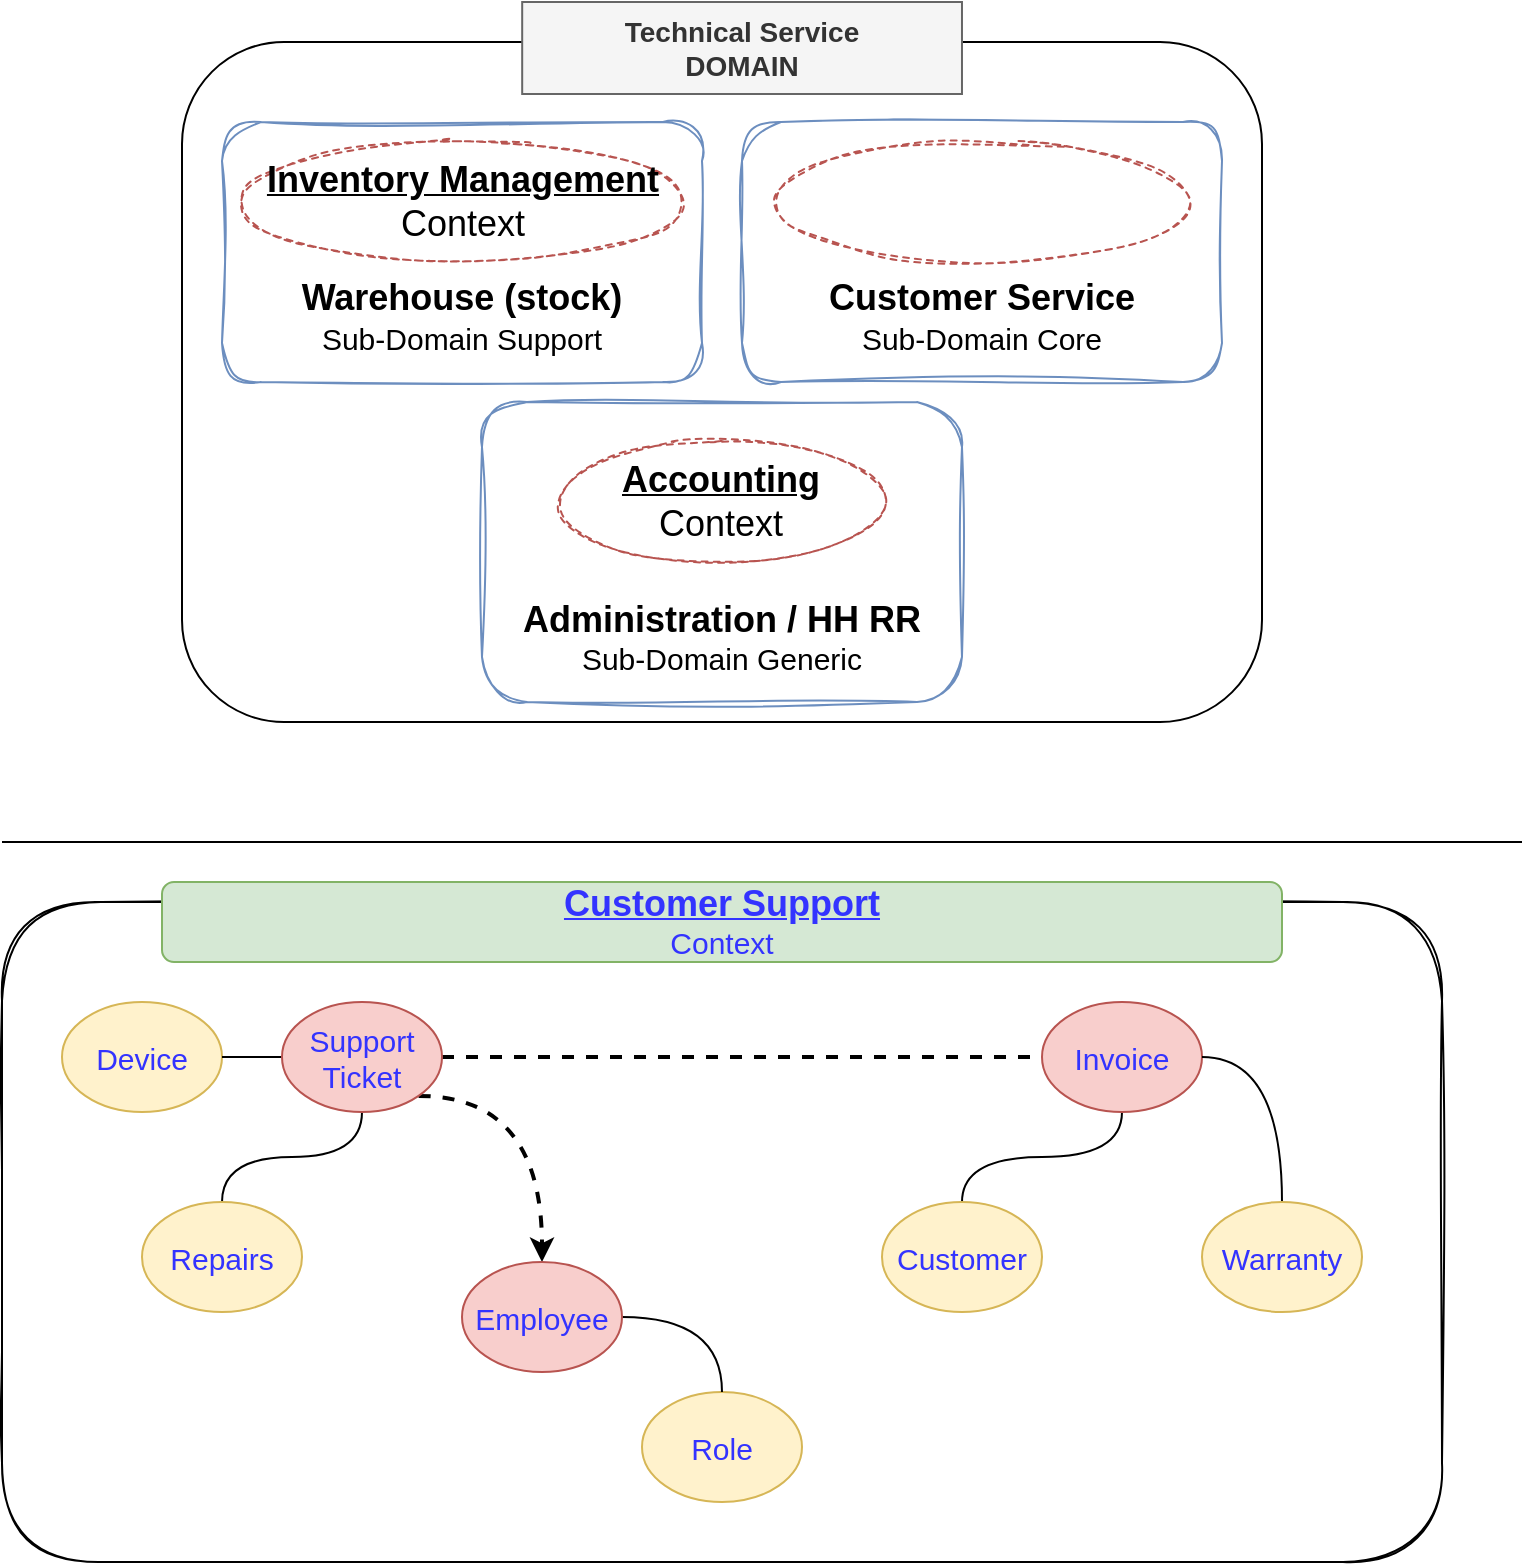 <mxfile version="20.8.16" type="device" pages="4"><diagram name="BigPicture-Corrected" id="MIXAYOHB8zh5Q1p1ppH1"><mxGraphModel dx="1434" dy="844" grid="1" gridSize="10" guides="1" tooltips="1" connect="1" arrows="1" fold="1" page="1" pageScale="1" pageWidth="827" pageHeight="1169" math="0" shadow="0"><root><mxCell id="iWPDu1bUklZvWpLCp_S2-0"/><mxCell id="iWPDu1bUklZvWpLCp_S2-1" parent="iWPDu1bUklZvWpLCp_S2-0"/><mxCell id="AWALdJ32gfrDYvZOl0N_-3" value="" style="group" parent="iWPDu1bUklZvWpLCp_S2-1" vertex="1" connectable="0"><mxGeometry x="130" y="20" width="540" height="360" as="geometry"/></mxCell><mxCell id="iWPDu1bUklZvWpLCp_S2-2" value="" style="rounded=1;whiteSpace=wrap;html=1;fillColor=none;" parent="AWALdJ32gfrDYvZOl0N_-3" vertex="1"><mxGeometry y="20" width="540" height="340" as="geometry"/></mxCell><mxCell id="AWALdJ32gfrDYvZOl0N_-1" value="" style="group" parent="AWALdJ32gfrDYvZOl0N_-3" vertex="1" connectable="0"><mxGeometry x="20" y="60" width="240" height="130" as="geometry"/></mxCell><mxCell id="iWPDu1bUklZvWpLCp_S2-9" value="&lt;font style=&quot;&quot;&gt;&lt;b style=&quot;font-size: 18px;&quot;&gt;&lt;br&gt;&lt;br&gt;&lt;br&gt;Warehouse (stock)&lt;/b&gt;&lt;br&gt;&lt;font style=&quot;font-size: 15px;&quot;&gt;Sub-Domain Support&lt;/font&gt;&lt;br&gt;&lt;/font&gt;" style="text;html=1;align=center;verticalAlign=middle;whiteSpace=wrap;rounded=1;fontSize=12;fillColor=none;strokeColor=#6c8ebf;sketch=1;curveFitting=1;jiggle=2;" parent="AWALdJ32gfrDYvZOl0N_-1" vertex="1"><mxGeometry width="240" height="130" as="geometry"/></mxCell><mxCell id="_b2__OmfMvc2S7lZAB4h-0" value="&lt;u style=&quot;font-weight: bold;&quot;&gt;Inventory Management&lt;/u&gt;&lt;br&gt;Context" style="ellipse;whiteSpace=wrap;html=1;rounded=1;dashed=1;sketch=1;fontSize=18;fillColor=none;strokeColor=#b85450;" parent="AWALdJ32gfrDYvZOl0N_-1" vertex="1"><mxGeometry x="7.5" y="10" width="225" height="60" as="geometry"/></mxCell><mxCell id="iWPDu1bUklZvWpLCp_S2-3" value="&lt;span style=&quot;font-size: 14px;&quot;&gt;&lt;b&gt;Technical Service&lt;br&gt;DOMAIN&lt;br&gt;&lt;/b&gt;&lt;/span&gt;" style="text;html=1;strokeColor=#666666;fillColor=#f5f5f5;align=center;verticalAlign=middle;whiteSpace=wrap;rounded=0;fontSize=12;fontColor=#333333;" parent="AWALdJ32gfrDYvZOl0N_-3" vertex="1"><mxGeometry x="170.095" width="219.897" height="46" as="geometry"/></mxCell><mxCell id="AWALdJ32gfrDYvZOl0N_-0" value="" style="group" parent="AWALdJ32gfrDYvZOl0N_-3" vertex="1" connectable="0"><mxGeometry x="149.99" y="200" width="240" height="150" as="geometry"/></mxCell><mxCell id="iWPDu1bUklZvWpLCp_S2-23" value="&lt;b style=&quot;font-size: 18px;&quot;&gt;&lt;br&gt;&lt;br&gt;&lt;br&gt;&lt;br&gt;Administration / HH RR&lt;/b&gt;&lt;br&gt;&lt;font style=&quot;font-size: 15px;&quot;&gt;Sub-Domain Generic&lt;/font&gt;" style="text;html=1;strokeColor=#6c8ebf;fillColor=none;align=center;verticalAlign=middle;whiteSpace=wrap;rounded=1;fontSize=12;sketch=1;curveFitting=1;jiggle=2;" parent="AWALdJ32gfrDYvZOl0N_-0" vertex="1"><mxGeometry width="240" height="150" as="geometry"/></mxCell><mxCell id="_b2__OmfMvc2S7lZAB4h-1" value="&lt;u style=&quot;font-weight: bold;&quot;&gt;Accounting&lt;/u&gt;&lt;br&gt;Context" style="ellipse;whiteSpace=wrap;html=1;rounded=1;dashed=1;sketch=1;fontSize=18;fillColor=none;strokeColor=#b85450;" parent="AWALdJ32gfrDYvZOl0N_-0" vertex="1"><mxGeometry x="37.5" y="20" width="165" height="60" as="geometry"/></mxCell><mxCell id="AWALdJ32gfrDYvZOl0N_-2" value="" style="group" parent="AWALdJ32gfrDYvZOl0N_-3" vertex="1" connectable="0"><mxGeometry x="280" y="60" width="240" height="130" as="geometry"/></mxCell><mxCell id="iWPDu1bUklZvWpLCp_S2-16" value="&lt;font style=&quot;&quot;&gt;&lt;b style=&quot;font-size: 18px;&quot;&gt;&lt;br&gt;&lt;br&gt;&lt;br&gt;Customer Service&lt;/b&gt;&lt;br&gt;&lt;font style=&quot;font-size: 15px;&quot;&gt;Sub-Domain Core&lt;/font&gt;&lt;br&gt;&lt;/font&gt;" style="text;html=1;strokeColor=#6c8ebf;fillColor=none;align=center;verticalAlign=middle;whiteSpace=wrap;rounded=1;fontSize=12;sketch=1;curveFitting=1;jiggle=2;" parent="AWALdJ32gfrDYvZOl0N_-2" vertex="1"><mxGeometry width="240" height="130" as="geometry"/></mxCell><mxCell id="HJbVyGgUkc5ChQ4PX7U4-2" value="&lt;b&gt;&lt;u&gt;Customer Support&lt;br&gt;&lt;/u&gt;&lt;/b&gt;Context" style="ellipse;whiteSpace=wrap;html=1;rounded=1;dashed=1;sketch=1;fontSize=18;fillColor=none;strokeColor=#b85450;fontColor=#FFFFFF;" parent="AWALdJ32gfrDYvZOl0N_-2" vertex="1"><mxGeometry x="15" y="10" width="210" height="60" as="geometry"/></mxCell><mxCell id="AWALdJ32gfrDYvZOl0N_-4" value="" style="endArrow=none;html=1;rounded=0;fontSize=18;curved=1;" parent="iWPDu1bUklZvWpLCp_S2-1" edge="1"><mxGeometry width="50" height="50" relative="1" as="geometry"><mxPoint x="40" y="440" as="sourcePoint"/><mxPoint x="800" y="440" as="targetPoint"/></mxGeometry></mxCell><mxCell id="AWALdJ32gfrDYvZOl0N_-6" value="" style="rounded=1;whiteSpace=wrap;html=1;sketch=1;fontSize=18;fillColor=none;" parent="iWPDu1bUklZvWpLCp_S2-1" vertex="1"><mxGeometry x="40" y="470" width="720" height="330" as="geometry"/></mxCell><mxCell id="AWALdJ32gfrDYvZOl0N_-7" value="&lt;b style=&quot;border-color: var(--border-color); font-size: 18px;&quot;&gt;&lt;u style=&quot;border-color: var(--border-color);&quot;&gt;Customer Support&lt;br style=&quot;border-color: var(--border-color);&quot;&gt;&lt;/u&gt;&lt;/b&gt;Context" style="text;html=1;strokeColor=#82b366;fillColor=#d5e8d4;align=center;verticalAlign=middle;whiteSpace=wrap;rounded=1;fontSize=15;fontColor=#3333FF;" parent="iWPDu1bUklZvWpLCp_S2-1" vertex="1"><mxGeometry x="120" y="460" width="560" height="40" as="geometry"/></mxCell><mxCell id="we0BwLk6pyke85xdlLZi-6" style="edgeStyle=orthogonalEdgeStyle;curved=1;rounded=0;orthogonalLoop=1;jettySize=auto;html=1;fontSize=15;endArrow=none;endFill=0;exitX=0.5;exitY=0;exitDx=0;exitDy=0;" parent="iWPDu1bUklZvWpLCp_S2-1" source="Pa7B9n4x1iM1VqaB32BT-0" target="Pa7B9n4x1iM1VqaB32BT-3" edge="1"><mxGeometry relative="1" as="geometry"/></mxCell><mxCell id="Pa7B9n4x1iM1VqaB32BT-0" value="Customer" style="ellipse;whiteSpace=wrap;html=1;rounded=1;sketch=0;fontSize=15;fillColor=#fff2cc;strokeColor=#d6b656;fontColor=#3333FF;" parent="iWPDu1bUklZvWpLCp_S2-1" vertex="1"><mxGeometry x="480" y="620" width="80" height="55" as="geometry"/></mxCell><mxCell id="Pa7B9n4x1iM1VqaB32BT-1" value="Device" style="ellipse;whiteSpace=wrap;html=1;rounded=1;sketch=0;fontSize=15;fillColor=#fff2cc;strokeColor=#d6b656;fontColor=#3333FF;" parent="iWPDu1bUklZvWpLCp_S2-1" vertex="1"><mxGeometry x="70" y="520" width="80" height="55" as="geometry"/></mxCell><mxCell id="we0BwLk6pyke85xdlLZi-3" style="edgeStyle=orthogonalEdgeStyle;curved=1;rounded=0;orthogonalLoop=1;jettySize=auto;html=1;exitX=0;exitY=0.5;exitDx=0;exitDy=0;fontSize=15;endArrow=none;endFill=0;" parent="iWPDu1bUklZvWpLCp_S2-1" source="Pa7B9n4x1iM1VqaB32BT-2" target="Pa7B9n4x1iM1VqaB32BT-1" edge="1"><mxGeometry relative="1" as="geometry"/></mxCell><mxCell id="we0BwLk6pyke85xdlLZi-4" style="edgeStyle=orthogonalEdgeStyle;curved=1;rounded=0;orthogonalLoop=1;jettySize=auto;html=1;exitX=0.5;exitY=1;exitDx=0;exitDy=0;entryX=0.5;entryY=0;entryDx=0;entryDy=0;fontSize=15;endArrow=none;endFill=0;" parent="iWPDu1bUklZvWpLCp_S2-1" source="Pa7B9n4x1iM1VqaB32BT-2" target="we0BwLk6pyke85xdlLZi-0" edge="1"><mxGeometry relative="1" as="geometry"/></mxCell><mxCell id="3RlERrnn_R8Sp0XnEZt--0" style="edgeStyle=orthogonalEdgeStyle;rounded=0;orthogonalLoop=1;jettySize=auto;html=1;exitX=1;exitY=0.5;exitDx=0;exitDy=0;entryX=0;entryY=0.5;entryDx=0;entryDy=0;strokeWidth=2;fontSize=14;endArrow=none;endFill=0;dashed=1;" parent="iWPDu1bUklZvWpLCp_S2-1" source="Pa7B9n4x1iM1VqaB32BT-2" target="Pa7B9n4x1iM1VqaB32BT-3" edge="1"><mxGeometry relative="1" as="geometry"/></mxCell><mxCell id="TdHUvqyBSqDZ2F9jxNGa-1" style="edgeStyle=orthogonalEdgeStyle;rounded=0;orthogonalLoop=1;jettySize=auto;html=1;exitX=1;exitY=1;exitDx=0;exitDy=0;curved=1;dashed=1;strokeWidth=2;" parent="iWPDu1bUklZvWpLCp_S2-1" source="Pa7B9n4x1iM1VqaB32BT-2" target="TdHUvqyBSqDZ2F9jxNGa-0" edge="1"><mxGeometry relative="1" as="geometry"/></mxCell><mxCell id="Pa7B9n4x1iM1VqaB32BT-2" value="Support Ticket" style="ellipse;whiteSpace=wrap;html=1;rounded=1;sketch=0;fontSize=15;fillColor=#f8cecc;strokeColor=#b85450;fontColor=#3333FF;" parent="iWPDu1bUklZvWpLCp_S2-1" vertex="1"><mxGeometry x="180" y="520" width="80" height="55" as="geometry"/></mxCell><mxCell id="Pa7B9n4x1iM1VqaB32BT-3" value="Invoice" style="ellipse;whiteSpace=wrap;html=1;rounded=1;sketch=0;fontSize=15;fillColor=#f8cecc;strokeColor=#b85450;fontColor=#3333FF;" parent="iWPDu1bUklZvWpLCp_S2-1" vertex="1"><mxGeometry x="560" y="520" width="80" height="55" as="geometry"/></mxCell><mxCell id="Pa7B9n4x1iM1VqaB32BT-4" value="Role" style="ellipse;whiteSpace=wrap;html=1;rounded=1;sketch=0;fontSize=15;fillColor=#fff2cc;strokeColor=#d6b656;fontColor=#3333FF;" parent="iWPDu1bUklZvWpLCp_S2-1" vertex="1"><mxGeometry x="360" y="715" width="80" height="55" as="geometry"/></mxCell><mxCell id="we0BwLk6pyke85xdlLZi-5" style="edgeStyle=orthogonalEdgeStyle;curved=1;rounded=0;orthogonalLoop=1;jettySize=auto;html=1;entryX=0.5;entryY=0;entryDx=0;entryDy=0;fontSize=15;endArrow=none;endFill=0;exitX=1;exitY=0.5;exitDx=0;exitDy=0;" parent="iWPDu1bUklZvWpLCp_S2-1" source="TdHUvqyBSqDZ2F9jxNGa-0" target="Pa7B9n4x1iM1VqaB32BT-4" edge="1"><mxGeometry relative="1" as="geometry"/></mxCell><mxCell id="we0BwLk6pyke85xdlLZi-0" value="Repairs" style="ellipse;whiteSpace=wrap;html=1;rounded=1;sketch=0;fontSize=15;fillColor=#fff2cc;strokeColor=#d6b656;fontColor=#3333FF;" parent="iWPDu1bUklZvWpLCp_S2-1" vertex="1"><mxGeometry x="110" y="620" width="80" height="55" as="geometry"/></mxCell><mxCell id="we0BwLk6pyke85xdlLZi-7" style="edgeStyle=orthogonalEdgeStyle;curved=1;rounded=0;orthogonalLoop=1;jettySize=auto;html=1;fontSize=15;endArrow=none;endFill=0;exitX=0.5;exitY=0;exitDx=0;exitDy=0;entryX=1;entryY=0.5;entryDx=0;entryDy=0;" parent="iWPDu1bUklZvWpLCp_S2-1" source="we0BwLk6pyke85xdlLZi-1" target="Pa7B9n4x1iM1VqaB32BT-3" edge="1"><mxGeometry relative="1" as="geometry"/></mxCell><mxCell id="we0BwLk6pyke85xdlLZi-1" value="Warranty" style="ellipse;whiteSpace=wrap;html=1;rounded=1;sketch=0;fontSize=15;fillColor=#fff2cc;strokeColor=#d6b656;fontColor=#3333FF;" parent="iWPDu1bUklZvWpLCp_S2-1" vertex="1"><mxGeometry x="640" y="620" width="80" height="55" as="geometry"/></mxCell><mxCell id="TdHUvqyBSqDZ2F9jxNGa-0" value="Employee" style="ellipse;whiteSpace=wrap;html=1;rounded=1;sketch=0;fontSize=15;fillColor=#f8cecc;strokeColor=#b85450;fontColor=#3333FF;" parent="iWPDu1bUklZvWpLCp_S2-1" vertex="1"><mxGeometry x="270" y="650" width="80" height="55" as="geometry"/></mxCell></root></mxGraphModel></diagram><diagram name="ClarifiedModel-Corrected" id="12gGdvw1LAVGh2ANCheH"><mxGraphModel dx="2074" dy="1903" grid="1" gridSize="10" guides="1" tooltips="1" connect="1" arrows="1" fold="1" page="1" pageScale="1" pageWidth="827" pageHeight="1169" math="0" shadow="0"><root><mxCell id="FZYJkoWYZ7LgyV1fWqS5-0"/><mxCell id="FZYJkoWYZ7LgyV1fWqS5-1" parent="FZYJkoWYZ7LgyV1fWqS5-0"/><mxCell id="FZYJkoWYZ7LgyV1fWqS5-371" value="[OV] UUID" style="swimlane;fontStyle=0;childLayout=stackLayout;horizontal=1;startSize=30;horizontalStack=0;resizeParent=1;resizeParentMax=0;resizeLast=0;collapsible=1;marginBottom=0;whiteSpace=wrap;html=1;rounded=1;shadow=0;sketch=1;fillStyle=solid;strokeColor=#6c8ebf;strokeWidth=1;fontSize=14;fillColor=#dae8fc;fontColor=#3333FF;" parent="FZYJkoWYZ7LgyV1fWqS5-1" vertex="1"><mxGeometry x="1050" y="-1035" width="140" height="120" as="geometry"/></mxCell><mxCell id="FZYJkoWYZ7LgyV1fWqS5-372" value="Value &amp;lt;UUID&amp;gt;" style="text;strokeColor=none;fillColor=none;align=left;verticalAlign=middle;spacingLeft=4;spacingRight=4;overflow=hidden;points=[[0,0.5],[1,0.5]];portConstraint=eastwest;rotatable=0;whiteSpace=wrap;html=1;fontSize=14;" parent="FZYJkoWYZ7LgyV1fWqS5-371" vertex="1"><mxGeometry y="30" width="140" height="30" as="geometry"/></mxCell><mxCell id="FZYJkoWYZ7LgyV1fWqS5-373" value="ValidateData()" style="text;strokeColor=none;fillColor=none;align=left;verticalAlign=middle;spacingLeft=4;spacingRight=4;overflow=hidden;points=[[0,0.5],[1,0.5]];portConstraint=eastwest;rotatable=0;whiteSpace=wrap;html=1;fontSize=14;" parent="FZYJkoWYZ7LgyV1fWqS5-371" vertex="1"><mxGeometry y="60" width="140" height="30" as="geometry"/></mxCell><mxCell id="FZYJkoWYZ7LgyV1fWqS5-374" style="edgeStyle=none;rounded=0;orthogonalLoop=1;jettySize=auto;html=1;exitX=0.033;exitY=-0.011;exitDx=0;exitDy=0;entryX=1;entryY=0;entryDx=0;entryDy=0;dashed=1;dashPattern=12 12;strokeWidth=1;fontSize=14;startArrow=none;startFill=0;endArrow=none;endFill=0;entryPerimeter=0;exitPerimeter=0;" parent="FZYJkoWYZ7LgyV1fWqS5-371" source="FZYJkoWYZ7LgyV1fWqS5-373" target="FZYJkoWYZ7LgyV1fWqS5-373" edge="1"><mxGeometry relative="1" as="geometry"/></mxCell><mxCell id="p4r21siLLzVYNQY590sD-4" value="NotNullOrEmpty()" style="text;strokeColor=none;fillColor=none;spacingLeft=4;spacingRight=4;overflow=hidden;rotatable=0;points=[[0,0.5],[1,0.5]];portConstraint=eastwest;fontSize=14;" parent="FZYJkoWYZ7LgyV1fWqS5-371" vertex="1"><mxGeometry y="90" width="140" height="30" as="geometry"/></mxCell><mxCell id="iyqunW3ZgcjJvTfWIb3g-84" value="" style="rounded=1;whiteSpace=wrap;html=1;dashed=1;dashPattern=1 2;sketch=1;strokeWidth=2;fontSize=14;fontColor=#FFFFFF;fillColor=none;" parent="FZYJkoWYZ7LgyV1fWqS5-1" vertex="1"><mxGeometry x="-200" y="20" width="820" height="810" as="geometry"/></mxCell><mxCell id="iyqunW3ZgcjJvTfWIb3g-58" style="edgeStyle=orthogonalEdgeStyle;rounded=0;orthogonalLoop=1;jettySize=auto;html=1;strokeWidth=2;fontSize=14;fontColor=#FFFFFF;endArrow=none;endFill=0;entryX=1;entryY=0.5;entryDx=0;entryDy=0;exitX=1;exitY=0.5;exitDx=0;exitDy=0;" parent="FZYJkoWYZ7LgyV1fWqS5-1" source="p4r21siLLzVYNQY590sD-0" target="iyqunW3ZgcjJvTfWIb3g-20" edge="1"><mxGeometry relative="1" as="geometry"><mxPoint x="660" y="-835" as="sourcePoint"/><Array as="points"><mxPoint x="800" y="-735"/><mxPoint x="800" y="125"/></Array></mxGeometry></mxCell><mxCell id="iyqunW3ZgcjJvTfWIb3g-18" value="" style="rounded=1;whiteSpace=wrap;html=1;dashed=1;dashPattern=1 2;strokeWidth=2;fontSize=14;fontColor=#FFFFFF;fillColor=none;" parent="FZYJkoWYZ7LgyV1fWqS5-1" vertex="1"><mxGeometry x="-720" y="-1110" width="1420" height="1110" as="geometry"/></mxCell><mxCell id="iyqunW3ZgcjJvTfWIb3g-6" value="" style="rounded=1;whiteSpace=wrap;html=1;fontColor=#FFFFFF;fillColor=none;dashed=1;dashPattern=1 2;strokeWidth=2;" parent="FZYJkoWYZ7LgyV1fWqS5-1" vertex="1"><mxGeometry x="950" y="-1080" width="1250" height="1320" as="geometry"/></mxCell><mxCell id="Xzg2lKVEnQM0_aHfOCa9-3" value="[E] Role" style="shape=table;startSize=30;container=1;collapsible=1;childLayout=tableLayout;fixedRows=1;rowLines=0;fontStyle=1;align=center;resizeLast=1;strokeColor=#82b366;strokeWidth=1;fontSize=14;fillColor=#d5e8d4;sketch=1;curveFitting=1;jiggle=2;rounded=1;" parent="FZYJkoWYZ7LgyV1fWqS5-1" vertex="1"><mxGeometry x="130" y="610" width="220" height="195" as="geometry"/></mxCell><mxCell id="Xzg2lKVEnQM0_aHfOCa9-4" value="" style="shape=tableRow;horizontal=0;startSize=0;swimlaneHead=0;swimlaneBody=0;fillColor=none;collapsible=0;dropTarget=0;points=[[0,0.5],[1,0.5]];portConstraint=eastwest;top=0;left=0;right=0;bottom=1;strokeColor=default;strokeWidth=1;fontSize=14;" parent="Xzg2lKVEnQM0_aHfOCa9-3" vertex="1"><mxGeometry y="30" width="220" height="30" as="geometry"/></mxCell><mxCell id="Xzg2lKVEnQM0_aHfOCa9-5" value="PK" style="shape=partialRectangle;connectable=0;fillColor=none;top=0;left=0;bottom=0;right=0;fontStyle=1;overflow=hidden;dashed=1;strokeColor=default;strokeWidth=1;fontSize=14;" parent="Xzg2lKVEnQM0_aHfOCa9-4" vertex="1"><mxGeometry width="30" height="30" as="geometry"><mxRectangle width="30" height="30" as="alternateBounds"/></mxGeometry></mxCell><mxCell id="Xzg2lKVEnQM0_aHfOCa9-6" value="roleID &lt;UUID&gt;" style="shape=partialRectangle;connectable=0;fillColor=none;top=0;left=0;bottom=0;right=0;align=left;spacingLeft=6;fontStyle=5;overflow=hidden;dashed=1;strokeColor=default;strokeWidth=1;fontSize=14;" parent="Xzg2lKVEnQM0_aHfOCa9-4" vertex="1"><mxGeometry x="30" width="190" height="30" as="geometry"><mxRectangle width="190" height="30" as="alternateBounds"/></mxGeometry></mxCell><mxCell id="Xzg2lKVEnQM0_aHfOCa9-7" value="" style="shape=tableRow;horizontal=0;startSize=0;swimlaneHead=0;swimlaneBody=0;fillColor=none;collapsible=0;dropTarget=0;points=[[0,0.5],[1,0.5]];portConstraint=eastwest;top=0;left=0;right=0;bottom=0;dashed=1;strokeColor=default;strokeWidth=1;fontSize=14;" parent="Xzg2lKVEnQM0_aHfOCa9-3" vertex="1"><mxGeometry y="60" width="220" height="30" as="geometry"/></mxCell><mxCell id="Xzg2lKVEnQM0_aHfOCa9-8" value="OV" style="shape=partialRectangle;connectable=0;fillColor=none;top=0;left=0;bottom=0;right=0;editable=1;overflow=hidden;dashed=1;strokeColor=default;strokeWidth=1;fontSize=14;" parent="Xzg2lKVEnQM0_aHfOCa9-7" vertex="1"><mxGeometry width="30" height="30" as="geometry"><mxRectangle width="30" height="30" as="alternateBounds"/></mxGeometry></mxCell><mxCell id="Xzg2lKVEnQM0_aHfOCa9-9" value="roleName &lt;Role&gt;" style="shape=partialRectangle;connectable=0;fillColor=none;top=0;left=0;bottom=0;right=0;align=left;spacingLeft=6;overflow=hidden;dashed=1;strokeColor=default;strokeWidth=1;fontSize=14;" parent="Xzg2lKVEnQM0_aHfOCa9-7" vertex="1"><mxGeometry x="30" width="190" height="30" as="geometry"><mxRectangle width="190" height="30" as="alternateBounds"/></mxGeometry></mxCell><mxCell id="Xzg2lKVEnQM0_aHfOCa9-13" value="" style="shape=tableRow;horizontal=0;startSize=0;swimlaneHead=0;swimlaneBody=0;fillColor=none;collapsible=0;dropTarget=0;points=[[0,0.5],[1,0.5]];portConstraint=eastwest;top=0;left=0;right=0;bottom=0;dashed=1;strokeColor=default;strokeWidth=1;fontSize=14;" parent="Xzg2lKVEnQM0_aHfOCa9-3" vertex="1"><mxGeometry y="90" width="220" height="25" as="geometry"/></mxCell><mxCell id="Xzg2lKVEnQM0_aHfOCa9-14" value="OV" style="shape=partialRectangle;connectable=0;fillColor=none;top=0;left=0;bottom=0;right=0;editable=1;overflow=hidden;dashed=1;strokeColor=default;strokeWidth=1;fontSize=14;" parent="Xzg2lKVEnQM0_aHfOCa9-13" vertex="1"><mxGeometry width="30" height="25" as="geometry"><mxRectangle width="30" height="25" as="alternateBounds"/></mxGeometry></mxCell><mxCell id="Xzg2lKVEnQM0_aHfOCa9-15" value="roleDescription &lt;Note&gt;" style="shape=partialRectangle;connectable=0;fillColor=none;top=0;left=0;bottom=0;right=0;align=left;spacingLeft=6;overflow=hidden;dashed=1;strokeColor=default;strokeWidth=1;fontSize=14;" parent="Xzg2lKVEnQM0_aHfOCa9-13" vertex="1"><mxGeometry x="30" width="190" height="25" as="geometry"><mxRectangle width="190" height="25" as="alternateBounds"/></mxGeometry></mxCell><mxCell id="Xzg2lKVEnQM0_aHfOCa9-66" value="" style="shape=tableRow;horizontal=0;startSize=0;swimlaneHead=0;swimlaneBody=0;fillColor=none;collapsible=0;dropTarget=0;points=[[0,0.5],[1,0.5]];portConstraint=eastwest;top=0;left=0;right=0;bottom=0;rounded=1;sketch=0;fontSize=14;" parent="Xzg2lKVEnQM0_aHfOCa9-3" vertex="1"><mxGeometry y="115" width="220" height="30" as="geometry"/></mxCell><mxCell id="Xzg2lKVEnQM0_aHfOCa9-67" value="" style="shape=partialRectangle;connectable=0;fillColor=none;top=0;left=0;bottom=0;right=0;editable=1;overflow=hidden;rounded=1;sketch=0;fontSize=14;" parent="Xzg2lKVEnQM0_aHfOCa9-66" vertex="1"><mxGeometry width="30" height="30" as="geometry"><mxRectangle width="30" height="30" as="alternateBounds"/></mxGeometry></mxCell><mxCell id="Xzg2lKVEnQM0_aHfOCa9-68" value="ChangeRoleDescription()" style="shape=partialRectangle;connectable=0;fillColor=none;top=0;left=0;bottom=0;right=0;align=left;spacingLeft=6;overflow=hidden;rounded=1;sketch=0;fontSize=14;" parent="Xzg2lKVEnQM0_aHfOCa9-66" vertex="1"><mxGeometry x="30" width="190" height="30" as="geometry"><mxRectangle width="190" height="30" as="alternateBounds"/></mxGeometry></mxCell><mxCell id="iyqunW3ZgcjJvTfWIb3g-88" value="" style="shape=tableRow;horizontal=0;startSize=0;swimlaneHead=0;swimlaneBody=0;fillColor=none;collapsible=0;dropTarget=0;points=[[0,0.5],[1,0.5]];portConstraint=eastwest;top=0;left=0;right=0;bottom=0;rounded=1;dashed=1;dashPattern=1 2;sketch=1;strokeWidth=2;fontSize=14;fontColor=#FFFFFF;" parent="Xzg2lKVEnQM0_aHfOCa9-3" vertex="1"><mxGeometry y="145" width="220" height="30" as="geometry"/></mxCell><mxCell id="iyqunW3ZgcjJvTfWIb3g-89" value="" style="shape=partialRectangle;connectable=0;fillColor=none;top=0;left=0;bottom=0;right=0;editable=1;overflow=hidden;rounded=1;dashed=1;dashPattern=1 2;sketch=1;strokeWidth=2;fontSize=14;fontColor=#FFFFFF;" parent="iyqunW3ZgcjJvTfWIb3g-88" vertex="1"><mxGeometry width="30" height="30" as="geometry"><mxRectangle width="30" height="30" as="alternateBounds"/></mxGeometry></mxCell><mxCell id="iyqunW3ZgcjJvTfWIb3g-90" value="CreateRole()" style="shape=partialRectangle;connectable=0;fillColor=none;top=0;left=0;bottom=0;right=0;align=left;spacingLeft=6;overflow=hidden;rounded=1;dashed=1;dashPattern=1 2;sketch=1;strokeWidth=2;fontSize=14;fontColor=#FFFFFF;" parent="iyqunW3ZgcjJvTfWIb3g-88" vertex="1"><mxGeometry x="30" width="190" height="30" as="geometry"><mxRectangle width="190" height="30" as="alternateBounds"/></mxGeometry></mxCell><mxCell id="3DVopTu6-9C2mz_t9FzS-86" value="" style="shape=tableRow;horizontal=0;startSize=0;swimlaneHead=0;swimlaneBody=0;fillColor=none;collapsible=0;dropTarget=0;points=[[0,0.5],[1,0.5]];portConstraint=eastwest;top=0;left=0;right=0;bottom=0;rounded=1;sketch=0;fontSize=14;" parent="Xzg2lKVEnQM0_aHfOCa9-3" vertex="1"><mxGeometry y="175" width="220" height="20" as="geometry"/></mxCell><mxCell id="3DVopTu6-9C2mz_t9FzS-87" value="" style="shape=partialRectangle;connectable=0;fillColor=none;top=0;left=0;bottom=0;right=0;editable=1;overflow=hidden;rounded=1;sketch=0;fontSize=14;" parent="3DVopTu6-9C2mz_t9FzS-86" vertex="1"><mxGeometry width="30" height="20" as="geometry"><mxRectangle width="30" height="20" as="alternateBounds"/></mxGeometry></mxCell><mxCell id="3DVopTu6-9C2mz_t9FzS-88" value="" style="shape=partialRectangle;connectable=0;fillColor=none;top=0;left=0;bottom=0;right=0;align=left;spacingLeft=6;overflow=hidden;rounded=1;sketch=0;fontSize=14;" parent="3DVopTu6-9C2mz_t9FzS-86" vertex="1"><mxGeometry x="30" width="190" height="20" as="geometry"><mxRectangle width="190" height="20" as="alternateBounds"/></mxGeometry></mxCell><mxCell id="Yfq_3zpbl8E1J2S7Ndrs-6" style="rounded=0;orthogonalLoop=1;jettySize=auto;html=1;exitX=0.011;exitY=0.022;exitDx=0;exitDy=0;entryX=0.998;entryY=0;entryDx=0;entryDy=0;entryPerimeter=0;endArrow=none;endFill=0;exitPerimeter=0;dashed=1;dashPattern=12 12;" parent="Xzg2lKVEnQM0_aHfOCa9-3" source="Xzg2lKVEnQM0_aHfOCa9-66" target="Xzg2lKVEnQM0_aHfOCa9-66" edge="1"><mxGeometry relative="1" as="geometry"/></mxCell><mxCell id="FZYJkoWYZ7LgyV1fWqS5-6" value="[AR] Support Ticket " style="shape=table;startSize=35;container=1;collapsible=1;childLayout=tableLayout;fixedRows=1;rowLines=0;fontStyle=1;align=center;resizeLast=1;strokeColor=#b85450;strokeWidth=1;fontSize=14;fillColor=#f8cecc;shadow=0;rounded=1;sketch=1;curveFitting=1;jiggle=2;swimlaneLine=1;" parent="FZYJkoWYZ7LgyV1fWqS5-1" vertex="1"><mxGeometry x="440" y="-900" width="240" height="330" as="geometry"><mxRectangle x="530" y="-380" width="170" height="30" as="alternateBounds"/></mxGeometry></mxCell><mxCell id="FZYJkoWYZ7LgyV1fWqS5-7" value="" style="shape=tableRow;horizontal=0;startSize=0;swimlaneHead=0;swimlaneBody=0;fillColor=none;collapsible=0;dropTarget=0;points=[[0,0.5],[1,0.5]];portConstraint=eastwest;top=0;left=0;right=0;bottom=1;strokeColor=default;strokeWidth=1;fontSize=14;" parent="FZYJkoWYZ7LgyV1fWqS5-6" vertex="1"><mxGeometry y="35" width="240" height="25" as="geometry"/></mxCell><mxCell id="FZYJkoWYZ7LgyV1fWqS5-8" value="PK" style="shape=partialRectangle;connectable=0;fillColor=none;top=0;left=0;bottom=0;right=0;fontStyle=1;overflow=hidden;dashed=1;strokeColor=default;strokeWidth=1;fontSize=14;" parent="FZYJkoWYZ7LgyV1fWqS5-7" vertex="1"><mxGeometry width="30" height="25" as="geometry"><mxRectangle width="30" height="25" as="alternateBounds"/></mxGeometry></mxCell><mxCell id="FZYJkoWYZ7LgyV1fWqS5-9" value="ticketID &lt;UUID&gt;" style="shape=partialRectangle;connectable=0;fillColor=none;top=0;left=0;bottom=0;right=0;align=left;spacingLeft=6;fontStyle=5;overflow=hidden;dashed=1;strokeColor=default;strokeWidth=1;fontSize=14;" parent="FZYJkoWYZ7LgyV1fWqS5-7" vertex="1"><mxGeometry x="30" width="210" height="25" as="geometry"><mxRectangle width="210" height="25" as="alternateBounds"/></mxGeometry></mxCell><mxCell id="FZYJkoWYZ7LgyV1fWqS5-10" value="" style="shape=tableRow;horizontal=0;startSize=0;swimlaneHead=0;swimlaneBody=0;fillColor=none;collapsible=0;dropTarget=0;points=[[0,0.5],[1,0.5]];portConstraint=eastwest;top=0;left=0;right=0;bottom=0;dashed=1;strokeColor=default;strokeWidth=1;fontSize=14;" parent="FZYJkoWYZ7LgyV1fWqS5-6" vertex="1"><mxGeometry y="60" width="240" height="30" as="geometry"/></mxCell><mxCell id="FZYJkoWYZ7LgyV1fWqS5-11" value="OV" style="shape=partialRectangle;connectable=0;fillColor=none;top=0;left=0;bottom=0;right=0;editable=1;overflow=hidden;dashed=1;strokeColor=default;strokeWidth=1;fontSize=14;" parent="FZYJkoWYZ7LgyV1fWqS5-10" vertex="1"><mxGeometry width="30" height="30" as="geometry"><mxRectangle width="30" height="30" as="alternateBounds"/></mxGeometry></mxCell><mxCell id="FZYJkoWYZ7LgyV1fWqS5-12" value="dateOpen &lt;Date&gt;" style="shape=partialRectangle;connectable=0;fillColor=none;top=0;left=0;bottom=0;right=0;align=left;spacingLeft=6;overflow=hidden;dashed=1;strokeColor=default;strokeWidth=1;fontSize=14;" parent="FZYJkoWYZ7LgyV1fWqS5-10" vertex="1"><mxGeometry x="30" width="210" height="30" as="geometry"><mxRectangle width="210" height="30" as="alternateBounds"/></mxGeometry></mxCell><mxCell id="FZYJkoWYZ7LgyV1fWqS5-13" value="" style="shape=tableRow;horizontal=0;startSize=0;swimlaneHead=0;swimlaneBody=0;fillColor=none;collapsible=0;dropTarget=0;points=[[0,0.5],[1,0.5]];portConstraint=eastwest;top=0;left=0;right=0;bottom=0;dashed=1;strokeColor=default;strokeWidth=1;fontSize=14;" parent="FZYJkoWYZ7LgyV1fWqS5-6" vertex="1"><mxGeometry y="90" width="240" height="30" as="geometry"/></mxCell><mxCell id="FZYJkoWYZ7LgyV1fWqS5-14" value="FK" style="shape=partialRectangle;connectable=0;fillColor=none;top=0;left=0;bottom=0;right=0;editable=1;overflow=hidden;dashed=1;strokeColor=default;strokeWidth=1;fontSize=14;" parent="FZYJkoWYZ7LgyV1fWqS5-13" vertex="1"><mxGeometry width="30" height="30" as="geometry"><mxRectangle width="30" height="30" as="alternateBounds"/></mxGeometry></mxCell><mxCell id="FZYJkoWYZ7LgyV1fWqS5-15" value="deviceID &lt;UUID&gt;" style="shape=partialRectangle;connectable=0;fillColor=none;top=0;left=0;bottom=0;right=0;align=left;spacingLeft=6;overflow=hidden;dashed=1;strokeColor=default;strokeWidth=1;fontSize=14;" parent="FZYJkoWYZ7LgyV1fWqS5-13" vertex="1"><mxGeometry x="30" width="210" height="30" as="geometry"><mxRectangle width="210" height="30" as="alternateBounds"/></mxGeometry></mxCell><mxCell id="FZYJkoWYZ7LgyV1fWqS5-16" value="" style="shape=tableRow;horizontal=0;startSize=0;swimlaneHead=0;swimlaneBody=0;fillColor=none;collapsible=0;dropTarget=0;points=[[0,0.5],[1,0.5]];portConstraint=eastwest;top=0;left=0;right=0;bottom=0;dashed=1;strokeColor=default;strokeWidth=1;fontSize=14;" parent="FZYJkoWYZ7LgyV1fWqS5-6" vertex="1"><mxGeometry y="120" width="240" height="30" as="geometry"/></mxCell><mxCell id="FZYJkoWYZ7LgyV1fWqS5-17" value="FK" style="shape=partialRectangle;connectable=0;fillColor=none;top=0;left=0;bottom=0;right=0;editable=1;overflow=hidden;dashed=1;strokeColor=default;strokeWidth=1;fontSize=14;" parent="FZYJkoWYZ7LgyV1fWqS5-16" vertex="1"><mxGeometry width="30" height="30" as="geometry"><mxRectangle width="30" height="30" as="alternateBounds"/></mxGeometry></mxCell><mxCell id="FZYJkoWYZ7LgyV1fWqS5-18" value="repairsID  &lt;UUID&gt;" style="shape=partialRectangle;connectable=0;fillColor=none;top=0;left=0;bottom=0;right=0;align=left;spacingLeft=6;overflow=hidden;dashed=1;strokeColor=default;strokeWidth=1;fontSize=14;" parent="FZYJkoWYZ7LgyV1fWqS5-16" vertex="1"><mxGeometry x="30" width="210" height="30" as="geometry"><mxRectangle width="210" height="30" as="alternateBounds"/></mxGeometry></mxCell><mxCell id="p4r21siLLzVYNQY590sD-0" value="" style="shape=tableRow;horizontal=0;startSize=0;swimlaneHead=0;swimlaneBody=0;fillColor=none;collapsible=0;dropTarget=0;points=[[0,0.5],[1,0.5]];portConstraint=eastwest;top=0;left=0;right=0;bottom=0;rounded=1;sketch=0;fontSize=14;" parent="FZYJkoWYZ7LgyV1fWqS5-6" vertex="1"><mxGeometry y="150" width="240" height="30" as="geometry"/></mxCell><mxCell id="p4r21siLLzVYNQY590sD-1" value="FK" style="shape=partialRectangle;connectable=0;fillColor=none;top=0;left=0;bottom=0;right=0;editable=1;overflow=hidden;rounded=1;sketch=0;fontSize=14;" parent="p4r21siLLzVYNQY590sD-0" vertex="1"><mxGeometry width="30" height="30" as="geometry"><mxRectangle width="30" height="30" as="alternateBounds"/></mxGeometry></mxCell><mxCell id="p4r21siLLzVYNQY590sD-2" value="employeeID  &lt;UUID&gt;" style="shape=partialRectangle;connectable=0;fillColor=none;top=0;left=0;bottom=0;right=0;align=left;spacingLeft=6;overflow=hidden;rounded=1;sketch=0;fontSize=14;" parent="p4r21siLLzVYNQY590sD-0" vertex="1"><mxGeometry x="30" width="210" height="30" as="geometry"><mxRectangle width="210" height="30" as="alternateBounds"/></mxGeometry></mxCell><mxCell id="FZYJkoWYZ7LgyV1fWqS5-19" value="" style="shape=tableRow;horizontal=0;startSize=0;swimlaneHead=0;swimlaneBody=0;fillColor=none;collapsible=0;dropTarget=0;points=[[0,0.5],[1,0.5]];portConstraint=eastwest;top=0;left=0;right=0;bottom=0;dashed=1;strokeColor=default;strokeWidth=1;fontSize=14;" parent="FZYJkoWYZ7LgyV1fWqS5-6" vertex="1"><mxGeometry y="180" width="240" height="25" as="geometry"/></mxCell><mxCell id="FZYJkoWYZ7LgyV1fWqS5-20" value="OV" style="shape=partialRectangle;connectable=0;fillColor=none;top=0;left=0;bottom=0;right=0;editable=1;overflow=hidden;dashed=1;strokeColor=default;strokeWidth=1;fontSize=14;" parent="FZYJkoWYZ7LgyV1fWqS5-19" vertex="1"><mxGeometry width="30" height="25" as="geometry"><mxRectangle width="30" height="25" as="alternateBounds"/></mxGeometry></mxCell><mxCell id="FZYJkoWYZ7LgyV1fWqS5-21" value="isOpen &lt;True-False&gt;" style="shape=partialRectangle;connectable=0;fillColor=none;top=0;left=0;bottom=0;right=0;align=left;spacingLeft=6;overflow=hidden;dashed=1;strokeColor=default;strokeWidth=1;fontSize=14;" parent="FZYJkoWYZ7LgyV1fWqS5-19" vertex="1"><mxGeometry x="30" width="210" height="25" as="geometry"><mxRectangle width="210" height="25" as="alternateBounds"/></mxGeometry></mxCell><mxCell id="FZYJkoWYZ7LgyV1fWqS5-31" value="" style="shape=tableRow;horizontal=0;startSize=0;swimlaneHead=0;swimlaneBody=0;fillColor=none;collapsible=0;dropTarget=0;points=[[0,0.5],[1,0.5]];portConstraint=eastwest;top=0;left=0;right=0;bottom=0;dashed=1;strokeColor=default;strokeWidth=1;fontSize=14;" parent="FZYJkoWYZ7LgyV1fWqS5-6" vertex="1"><mxGeometry y="205" width="240" height="30" as="geometry"/></mxCell><mxCell id="FZYJkoWYZ7LgyV1fWqS5-32" value="OV" style="shape=partialRectangle;connectable=0;fillColor=none;top=0;left=0;bottom=0;right=0;editable=1;overflow=hidden;dashed=1;strokeColor=default;strokeWidth=1;fontSize=14;" parent="FZYJkoWYZ7LgyV1fWqS5-31" vertex="1"><mxGeometry width="30" height="30" as="geometry"><mxRectangle width="30" height="30" as="alternateBounds"/></mxGeometry></mxCell><mxCell id="FZYJkoWYZ7LgyV1fWqS5-33" value="dateClosed &lt;Date&gt;" style="shape=partialRectangle;connectable=0;fillColor=none;top=0;left=0;bottom=0;right=0;align=left;spacingLeft=6;overflow=hidden;dashed=1;strokeColor=default;strokeWidth=1;fontSize=14;" parent="FZYJkoWYZ7LgyV1fWqS5-31" vertex="1"><mxGeometry x="30" width="210" height="30" as="geometry"><mxRectangle width="210" height="30" as="alternateBounds"/></mxGeometry></mxCell><mxCell id="Xzg2lKVEnQM0_aHfOCa9-73" value="" style="shape=tableRow;horizontal=0;startSize=0;swimlaneHead=0;swimlaneBody=0;fillColor=none;collapsible=0;dropTarget=0;points=[[0,0.5],[1,0.5]];portConstraint=eastwest;top=0;left=0;right=0;bottom=0;rounded=1;sketch=0;fontSize=14;" parent="FZYJkoWYZ7LgyV1fWqS5-6" vertex="1"><mxGeometry y="235" width="240" height="35" as="geometry"/></mxCell><mxCell id="Xzg2lKVEnQM0_aHfOCa9-74" value="" style="shape=partialRectangle;connectable=0;fillColor=none;top=0;left=0;bottom=0;right=0;editable=1;overflow=hidden;rounded=1;sketch=0;fontSize=14;" parent="Xzg2lKVEnQM0_aHfOCa9-73" vertex="1"><mxGeometry width="30" height="35" as="geometry"><mxRectangle width="30" height="35" as="alternateBounds"/></mxGeometry></mxCell><mxCell id="Xzg2lKVEnQM0_aHfOCa9-75" value="OpenNewTicket()" style="shape=partialRectangle;connectable=0;fillColor=none;top=0;left=0;bottom=0;right=0;align=left;spacingLeft=6;overflow=hidden;rounded=1;sketch=0;fontSize=14;" parent="Xzg2lKVEnQM0_aHfOCa9-73" vertex="1"><mxGeometry x="30" width="210" height="35" as="geometry"><mxRectangle width="210" height="35" as="alternateBounds"/></mxGeometry></mxCell><mxCell id="FZYJkoWYZ7LgyV1fWqS5-34" value="" style="shape=tableRow;horizontal=0;startSize=0;swimlaneHead=0;swimlaneBody=0;fillColor=none;collapsible=0;dropTarget=0;points=[[0,0.5],[1,0.5]];portConstraint=eastwest;top=0;left=0;right=0;bottom=0;rounded=1;shadow=0;dashed=1;sketch=1;fillStyle=solid;strokeColor=default;strokeWidth=1;fontSize=14;" parent="FZYJkoWYZ7LgyV1fWqS5-6" vertex="1"><mxGeometry y="270" width="240" height="30" as="geometry"/></mxCell><mxCell id="FZYJkoWYZ7LgyV1fWqS5-35" value="" style="shape=partialRectangle;connectable=0;fillColor=none;top=0;left=0;bottom=0;right=0;editable=1;overflow=hidden;rounded=1;shadow=0;dashed=1;sketch=1;fillStyle=solid;strokeColor=default;strokeWidth=1;fontSize=14;" parent="FZYJkoWYZ7LgyV1fWqS5-34" vertex="1"><mxGeometry width="30" height="30" as="geometry"><mxRectangle width="30" height="30" as="alternateBounds"/></mxGeometry></mxCell><mxCell id="FZYJkoWYZ7LgyV1fWqS5-36" value="CloseTicket()" style="shape=partialRectangle;connectable=0;fillColor=none;top=0;left=0;bottom=0;right=0;align=left;spacingLeft=6;overflow=hidden;rounded=1;shadow=0;dashed=1;sketch=1;fillStyle=solid;strokeColor=default;strokeWidth=1;fontSize=14;" parent="FZYJkoWYZ7LgyV1fWqS5-34" vertex="1"><mxGeometry x="30" width="210" height="30" as="geometry"><mxRectangle width="210" height="30" as="alternateBounds"/></mxGeometry></mxCell><mxCell id="FZYJkoWYZ7LgyV1fWqS5-37" style="rounded=0;orthogonalLoop=1;jettySize=auto;html=1;strokeWidth=1;fontSize=14;startArrow=none;startFill=0;endArrow=none;endFill=0;dashed=1;dashPattern=12 12;exitX=0.005;exitY=1.03;exitDx=0;exitDy=0;exitPerimeter=0;entryX=0.998;entryY=0;entryDx=0;entryDy=0;entryPerimeter=0;" parent="FZYJkoWYZ7LgyV1fWqS5-6" source="FZYJkoWYZ7LgyV1fWqS5-31" target="Xzg2lKVEnQM0_aHfOCa9-73" edge="1"><mxGeometry relative="1" as="geometry"><mxPoint y="235" as="sourcePoint"/><mxPoint x="190" y="230" as="targetPoint"/></mxGeometry></mxCell><mxCell id="FZYJkoWYZ7LgyV1fWqS5-53" value="" style="shape=tableRow;horizontal=0;startSize=0;swimlaneHead=0;swimlaneBody=0;fillColor=none;collapsible=0;dropTarget=0;points=[[0,0.5],[1,0.5]];portConstraint=eastwest;top=0;left=0;right=0;bottom=0;rounded=1;shadow=0;dashed=1;sketch=1;fillStyle=solid;strokeColor=default;strokeWidth=1;fontSize=14;" parent="FZYJkoWYZ7LgyV1fWqS5-6" vertex="1"><mxGeometry y="300" width="240" height="30" as="geometry"/></mxCell><mxCell id="FZYJkoWYZ7LgyV1fWqS5-54" value="" style="shape=partialRectangle;connectable=0;fillColor=none;top=0;left=0;bottom=0;right=0;editable=1;overflow=hidden;rounded=1;shadow=0;dashed=1;sketch=1;fillStyle=solid;strokeColor=default;strokeWidth=1;fontSize=14;" parent="FZYJkoWYZ7LgyV1fWqS5-53" vertex="1"><mxGeometry width="30" height="30" as="geometry"><mxRectangle width="30" height="30" as="alternateBounds"/></mxGeometry></mxCell><mxCell id="FZYJkoWYZ7LgyV1fWqS5-55" value="" style="shape=partialRectangle;connectable=0;fillColor=none;top=0;left=0;bottom=0;right=0;align=left;spacingLeft=6;overflow=hidden;rounded=1;shadow=0;dashed=1;sketch=1;fillStyle=solid;strokeColor=default;strokeWidth=1;fontSize=14;" parent="FZYJkoWYZ7LgyV1fWqS5-53" vertex="1"><mxGeometry x="30" width="210" height="30" as="geometry"><mxRectangle width="210" height="30" as="alternateBounds"/></mxGeometry></mxCell><mxCell id="FZYJkoWYZ7LgyV1fWqS5-85" value="[E] Customer" style="shape=table;startSize=30;container=1;collapsible=1;childLayout=tableLayout;fixedRows=1;rowLines=0;fontStyle=1;align=center;resizeLast=1;strokeColor=#82b366;strokeWidth=1;fontSize=14;fillColor=#d5e8d4;rounded=1;sketch=1;curveFitting=1;jiggle=2;" parent="FZYJkoWYZ7LgyV1fWqS5-1" vertex="1"><mxGeometry x="1191" y="-480" width="240" height="230" as="geometry"><mxRectangle x="70" y="-80" width="140" height="30" as="alternateBounds"/></mxGeometry></mxCell><mxCell id="FZYJkoWYZ7LgyV1fWqS5-86" value="" style="shape=tableRow;horizontal=0;startSize=0;swimlaneHead=0;swimlaneBody=0;fillColor=none;collapsible=0;dropTarget=0;points=[[0,0.5],[1,0.5]];portConstraint=eastwest;top=0;left=0;right=0;bottom=1;strokeColor=default;strokeWidth=1;fontSize=14;" parent="FZYJkoWYZ7LgyV1fWqS5-85" vertex="1"><mxGeometry y="30" width="240" height="30" as="geometry"/></mxCell><mxCell id="FZYJkoWYZ7LgyV1fWqS5-87" value="PK" style="shape=partialRectangle;connectable=0;fillColor=none;top=0;left=0;bottom=0;right=0;fontStyle=1;overflow=hidden;dashed=1;strokeColor=default;strokeWidth=1;fontSize=14;" parent="FZYJkoWYZ7LgyV1fWqS5-86" vertex="1"><mxGeometry width="30" height="30" as="geometry"><mxRectangle width="30" height="30" as="alternateBounds"/></mxGeometry></mxCell><mxCell id="FZYJkoWYZ7LgyV1fWqS5-88" value="customerID &lt;UUID&gt;" style="shape=partialRectangle;connectable=0;fillColor=none;top=0;left=0;bottom=0;right=0;align=left;spacingLeft=6;fontStyle=5;overflow=hidden;dashed=1;strokeColor=default;strokeWidth=1;fontSize=14;" parent="FZYJkoWYZ7LgyV1fWqS5-86" vertex="1"><mxGeometry x="30" width="210" height="30" as="geometry"><mxRectangle width="210" height="30" as="alternateBounds"/></mxGeometry></mxCell><mxCell id="FZYJkoWYZ7LgyV1fWqS5-89" value="" style="shape=tableRow;horizontal=0;startSize=0;swimlaneHead=0;swimlaneBody=0;fillColor=none;collapsible=0;dropTarget=0;points=[[0,0.5],[1,0.5]];portConstraint=eastwest;top=0;left=0;right=0;bottom=0;strokeColor=default;strokeWidth=1;fontSize=14;perimeterSpacing=0;" parent="FZYJkoWYZ7LgyV1fWqS5-85" vertex="1"><mxGeometry y="60" width="240" height="30" as="geometry"/></mxCell><mxCell id="FZYJkoWYZ7LgyV1fWqS5-90" value="OV" style="shape=partialRectangle;connectable=0;fillColor=none;top=0;left=0;bottom=0;right=0;editable=1;overflow=hidden;dashed=1;strokeColor=default;strokeWidth=1;fontSize=14;" parent="FZYJkoWYZ7LgyV1fWqS5-89" vertex="1"><mxGeometry width="30" height="30" as="geometry"><mxRectangle width="30" height="30" as="alternateBounds"/></mxGeometry></mxCell><mxCell id="FZYJkoWYZ7LgyV1fWqS5-91" value="customerName &lt;Fullname&gt;" style="shape=partialRectangle;connectable=0;fillColor=none;top=0;left=0;bottom=0;right=0;align=left;spacingLeft=6;overflow=hidden;dashed=1;strokeColor=default;strokeWidth=1;fontSize=14;" parent="FZYJkoWYZ7LgyV1fWqS5-89" vertex="1"><mxGeometry x="30" width="210" height="30" as="geometry"><mxRectangle width="210" height="30" as="alternateBounds"/></mxGeometry></mxCell><mxCell id="FZYJkoWYZ7LgyV1fWqS5-92" value="" style="shape=tableRow;horizontal=0;startSize=0;swimlaneHead=0;swimlaneBody=0;fillColor=none;collapsible=0;dropTarget=0;points=[[0,0.5],[1,0.5]];portConstraint=eastwest;top=0;left=0;right=0;bottom=0;strokeColor=default;strokeWidth=1;fontSize=14;perimeterSpacing=0;rounded=1;shadow=0;dashed=1;sketch=1;fillStyle=solid;" parent="FZYJkoWYZ7LgyV1fWqS5-85" vertex="1"><mxGeometry y="90" width="240" height="30" as="geometry"/></mxCell><mxCell id="FZYJkoWYZ7LgyV1fWqS5-93" value="OV" style="shape=partialRectangle;connectable=0;fillColor=none;top=0;left=0;bottom=0;right=0;editable=1;overflow=hidden;dashed=1;strokeColor=default;strokeWidth=1;fontSize=14;rounded=1;shadow=0;sketch=1;fillStyle=solid;" parent="FZYJkoWYZ7LgyV1fWqS5-92" vertex="1"><mxGeometry width="30" height="30" as="geometry"><mxRectangle width="30" height="30" as="alternateBounds"/></mxGeometry></mxCell><mxCell id="FZYJkoWYZ7LgyV1fWqS5-94" value="customerPhone &lt;Phone&gt;" style="shape=partialRectangle;connectable=0;fillColor=none;top=0;left=0;bottom=0;right=0;align=left;spacingLeft=6;overflow=hidden;dashed=1;strokeColor=default;strokeWidth=1;fontSize=14;rounded=1;shadow=0;sketch=1;fillStyle=solid;" parent="FZYJkoWYZ7LgyV1fWqS5-92" vertex="1"><mxGeometry x="30" width="210" height="30" as="geometry"><mxRectangle width="210" height="30" as="alternateBounds"/></mxGeometry></mxCell><mxCell id="FZYJkoWYZ7LgyV1fWqS5-95" value="" style="shape=tableRow;horizontal=0;startSize=0;swimlaneHead=0;swimlaneBody=0;fillColor=none;collapsible=0;dropTarget=0;points=[[0,0.5],[1,0.5]];portConstraint=eastwest;top=0;left=0;right=0;bottom=0;dashed=1;strokeColor=default;strokeWidth=1;fontSize=14;swimlaneLine=1;rounded=1;shadow=0;sketch=1;fillStyle=solid;" parent="FZYJkoWYZ7LgyV1fWqS5-85" vertex="1"><mxGeometry y="120" width="240" height="30" as="geometry"/></mxCell><mxCell id="FZYJkoWYZ7LgyV1fWqS5-96" value="OV" style="shape=partialRectangle;connectable=0;fillColor=none;top=0;left=0;bottom=0;right=0;editable=1;overflow=hidden;dashed=1;strokeColor=default;strokeWidth=1;fontSize=14;rounded=1;shadow=0;sketch=1;fillStyle=solid;" parent="FZYJkoWYZ7LgyV1fWqS5-95" vertex="1"><mxGeometry width="30" height="30" as="geometry"><mxRectangle width="30" height="30" as="alternateBounds"/></mxGeometry></mxCell><mxCell id="FZYJkoWYZ7LgyV1fWqS5-97" value="customerEmail &lt;Email&gt;" style="shape=partialRectangle;connectable=0;fillColor=none;top=0;left=0;bottom=0;right=0;align=left;spacingLeft=6;overflow=hidden;strokeColor=default;strokeWidth=1;fontSize=14;dashed=1;rounded=1;shadow=0;sketch=1;fillStyle=solid;" parent="FZYJkoWYZ7LgyV1fWqS5-95" vertex="1"><mxGeometry x="30" width="210" height="30" as="geometry"><mxRectangle width="210" height="30" as="alternateBounds"/></mxGeometry></mxCell><mxCell id="3DVopTu6-9C2mz_t9FzS-23" value="" style="shape=tableRow;horizontal=0;startSize=0;swimlaneHead=0;swimlaneBody=0;fillColor=none;collapsible=0;dropTarget=0;points=[[0,0.5],[1,0.5]];portConstraint=eastwest;top=0;left=0;right=0;bottom=0;rounded=1;sketch=0;fontSize=14;" parent="FZYJkoWYZ7LgyV1fWqS5-85" vertex="1"><mxGeometry y="150" width="240" height="30" as="geometry"/></mxCell><mxCell id="3DVopTu6-9C2mz_t9FzS-24" value="" style="shape=partialRectangle;connectable=0;fillColor=none;top=0;left=0;bottom=0;right=0;editable=1;overflow=hidden;rounded=1;sketch=0;fontSize=14;" parent="3DVopTu6-9C2mz_t9FzS-23" vertex="1"><mxGeometry width="30" height="30" as="geometry"><mxRectangle width="30" height="30" as="alternateBounds"/></mxGeometry></mxCell><mxCell id="3DVopTu6-9C2mz_t9FzS-25" value="ChangeCustomerPhone()" style="shape=partialRectangle;connectable=0;fillColor=none;top=0;left=0;bottom=0;right=0;align=left;spacingLeft=6;overflow=hidden;rounded=1;sketch=0;fontSize=14;" parent="3DVopTu6-9C2mz_t9FzS-23" vertex="1"><mxGeometry x="30" width="210" height="30" as="geometry"><mxRectangle width="210" height="30" as="alternateBounds"/></mxGeometry></mxCell><mxCell id="3DVopTu6-9C2mz_t9FzS-26" value="" style="shape=tableRow;horizontal=0;startSize=0;swimlaneHead=0;swimlaneBody=0;fillColor=none;collapsible=0;dropTarget=0;points=[[0,0.5],[1,0.5]];portConstraint=eastwest;top=0;left=0;right=0;bottom=0;rounded=1;sketch=0;fontSize=14;" parent="FZYJkoWYZ7LgyV1fWqS5-85" vertex="1"><mxGeometry y="180" width="240" height="30" as="geometry"/></mxCell><mxCell id="3DVopTu6-9C2mz_t9FzS-27" value="" style="shape=partialRectangle;connectable=0;fillColor=none;top=0;left=0;bottom=0;right=0;editable=1;overflow=hidden;rounded=1;sketch=0;fontSize=14;" parent="3DVopTu6-9C2mz_t9FzS-26" vertex="1"><mxGeometry width="30" height="30" as="geometry"><mxRectangle width="30" height="30" as="alternateBounds"/></mxGeometry></mxCell><mxCell id="3DVopTu6-9C2mz_t9FzS-28" value="ChangeCustomerEmail()" style="shape=partialRectangle;connectable=0;fillColor=none;top=0;left=0;bottom=0;right=0;align=left;spacingLeft=6;overflow=hidden;rounded=1;sketch=0;fontSize=14;" parent="3DVopTu6-9C2mz_t9FzS-26" vertex="1"><mxGeometry x="30" width="210" height="30" as="geometry"><mxRectangle width="210" height="30" as="alternateBounds"/></mxGeometry></mxCell><mxCell id="FZYJkoWYZ7LgyV1fWqS5-110" style="rounded=0;orthogonalLoop=1;jettySize=auto;html=1;exitX=0.994;exitY=0.098;exitDx=0;exitDy=0;strokeWidth=1;fontSize=14;startArrow=none;startFill=0;endArrow=none;endFill=0;exitPerimeter=0;dashed=1;dashPattern=12 12;entryX=-0.004;entryY=0.125;entryDx=0;entryDy=0;entryPerimeter=0;" parent="FZYJkoWYZ7LgyV1fWqS5-85" edge="1"><mxGeometry relative="1" as="geometry"><mxPoint x="-1.968" y="153" as="targetPoint"/><mxPoint x="239.548" y="152.136" as="sourcePoint"/></mxGeometry></mxCell><mxCell id="3DVopTu6-9C2mz_t9FzS-67" value="" style="shape=tableRow;horizontal=0;startSize=0;swimlaneHead=0;swimlaneBody=0;fillColor=none;collapsible=0;dropTarget=0;points=[[0,0.5],[1,0.5]];portConstraint=eastwest;top=0;left=0;right=0;bottom=0;rounded=1;sketch=0;fontSize=14;" parent="FZYJkoWYZ7LgyV1fWqS5-85" vertex="1"><mxGeometry y="210" width="240" height="20" as="geometry"/></mxCell><mxCell id="3DVopTu6-9C2mz_t9FzS-68" value="" style="shape=partialRectangle;connectable=0;fillColor=none;top=0;left=0;bottom=0;right=0;editable=1;overflow=hidden;rounded=1;sketch=0;fontSize=14;" parent="3DVopTu6-9C2mz_t9FzS-67" vertex="1"><mxGeometry width="30" height="20" as="geometry"><mxRectangle width="30" height="20" as="alternateBounds"/></mxGeometry></mxCell><mxCell id="3DVopTu6-9C2mz_t9FzS-69" value="" style="shape=partialRectangle;connectable=0;fillColor=none;top=0;left=0;bottom=0;right=0;align=left;spacingLeft=6;overflow=hidden;rounded=1;sketch=0;fontSize=14;" parent="3DVopTu6-9C2mz_t9FzS-67" vertex="1"><mxGeometry x="30" width="210" height="20" as="geometry"><mxRectangle width="210" height="20" as="alternateBounds"/></mxGeometry></mxCell><mxCell id="FZYJkoWYZ7LgyV1fWqS5-115" value="[AR] Invoice" style="shape=table;startSize=30;container=1;collapsible=1;childLayout=tableLayout;fixedRows=1;rowLines=0;fontStyle=1;align=center;resizeLast=1;strokeColor=#b85450;strokeWidth=1;fontSize=14;fillColor=#f8cecc;rounded=1;sketch=1;curveFitting=1;jiggle=2;arcSize=19;" parent="FZYJkoWYZ7LgyV1fWqS5-1" vertex="1"><mxGeometry x="1251.76" y="-975" width="220" height="390" as="geometry"/></mxCell><mxCell id="FZYJkoWYZ7LgyV1fWqS5-116" value="" style="shape=tableRow;horizontal=0;startSize=0;swimlaneHead=0;swimlaneBody=0;fillColor=none;collapsible=0;dropTarget=0;points=[[0,0.5],[1,0.5]];portConstraint=eastwest;top=0;left=0;right=0;bottom=1;strokeColor=default;strokeWidth=1;fontSize=14;perimeterSpacing=0;" parent="FZYJkoWYZ7LgyV1fWqS5-115" vertex="1"><mxGeometry y="30" width="220" height="30" as="geometry"/></mxCell><mxCell id="FZYJkoWYZ7LgyV1fWqS5-117" value="PK" style="shape=partialRectangle;connectable=0;fillColor=none;top=0;left=0;bottom=0;right=0;fontStyle=1;overflow=hidden;dashed=1;strokeColor=default;strokeWidth=1;fontSize=14;" parent="FZYJkoWYZ7LgyV1fWqS5-116" vertex="1"><mxGeometry width="30" height="30" as="geometry"><mxRectangle width="30" height="30" as="alternateBounds"/></mxGeometry></mxCell><mxCell id="FZYJkoWYZ7LgyV1fWqS5-118" value="invoiceID &lt;UUID&gt;" style="shape=partialRectangle;connectable=0;fillColor=none;top=0;left=0;bottom=0;right=0;align=left;spacingLeft=6;fontStyle=5;overflow=hidden;dashed=1;strokeColor=default;strokeWidth=1;fontSize=14;" parent="FZYJkoWYZ7LgyV1fWqS5-116" vertex="1"><mxGeometry x="30" width="190" height="30" as="geometry"><mxRectangle width="190" height="30" as="alternateBounds"/></mxGeometry></mxCell><mxCell id="FZYJkoWYZ7LgyV1fWqS5-119" value="" style="shape=tableRow;horizontal=0;startSize=0;swimlaneHead=0;swimlaneBody=0;fillColor=none;collapsible=0;dropTarget=0;points=[[0,0.5],[1,0.5]];portConstraint=eastwest;top=0;left=0;right=0;bottom=0;dashed=1;strokeColor=default;strokeWidth=1;fontSize=14;" parent="FZYJkoWYZ7LgyV1fWqS5-115" vertex="1"><mxGeometry y="60" width="220" height="30" as="geometry"/></mxCell><mxCell id="FZYJkoWYZ7LgyV1fWqS5-120" value="OV" style="shape=partialRectangle;connectable=0;fillColor=none;top=0;left=0;bottom=0;right=0;editable=1;overflow=hidden;dashed=1;strokeColor=default;strokeWidth=1;fontSize=14;" parent="FZYJkoWYZ7LgyV1fWqS5-119" vertex="1"><mxGeometry width="30" height="30" as="geometry"><mxRectangle width="30" height="30" as="alternateBounds"/></mxGeometry></mxCell><mxCell id="FZYJkoWYZ7LgyV1fWqS5-121" value="dateEmitted &lt;Date&gt;" style="shape=partialRectangle;connectable=0;fillColor=none;top=0;left=0;bottom=0;right=0;align=left;spacingLeft=6;overflow=hidden;dashed=1;strokeColor=default;strokeWidth=1;fontSize=14;" parent="FZYJkoWYZ7LgyV1fWqS5-119" vertex="1"><mxGeometry x="30" width="190" height="30" as="geometry"><mxRectangle width="190" height="30" as="alternateBounds"/></mxGeometry></mxCell><mxCell id="FZYJkoWYZ7LgyV1fWqS5-122" value="" style="shape=tableRow;horizontal=0;startSize=0;swimlaneHead=0;swimlaneBody=0;fillColor=none;collapsible=0;dropTarget=0;points=[[0,0.5],[1,0.5]];portConstraint=eastwest;top=0;left=0;right=0;bottom=0;dashed=1;strokeColor=default;strokeWidth=1;fontSize=14;" parent="FZYJkoWYZ7LgyV1fWqS5-115" vertex="1"><mxGeometry y="90" width="220" height="30" as="geometry"/></mxCell><mxCell id="FZYJkoWYZ7LgyV1fWqS5-123" value="FK" style="shape=partialRectangle;connectable=0;fillColor=none;top=0;left=0;bottom=0;right=0;editable=1;overflow=hidden;dashed=1;strokeColor=default;strokeWidth=1;fontSize=14;" parent="FZYJkoWYZ7LgyV1fWqS5-122" vertex="1"><mxGeometry width="30" height="30" as="geometry"><mxRectangle width="30" height="30" as="alternateBounds"/></mxGeometry></mxCell><mxCell id="FZYJkoWYZ7LgyV1fWqS5-124" value="ticketID &lt;UUID&gt;" style="shape=partialRectangle;connectable=0;fillColor=none;top=0;left=0;bottom=0;right=0;align=left;spacingLeft=6;overflow=hidden;dashed=1;strokeColor=default;strokeWidth=1;fontSize=14;" parent="FZYJkoWYZ7LgyV1fWqS5-122" vertex="1"><mxGeometry x="30" width="190" height="30" as="geometry"><mxRectangle width="190" height="30" as="alternateBounds"/></mxGeometry></mxCell><mxCell id="3DVopTu6-9C2mz_t9FzS-16" value="" style="shape=tableRow;horizontal=0;startSize=0;swimlaneHead=0;swimlaneBody=0;fillColor=none;collapsible=0;dropTarget=0;points=[[0,0.5],[1,0.5]];portConstraint=eastwest;top=0;left=0;right=0;bottom=0;rounded=1;sketch=0;fontSize=14;" parent="FZYJkoWYZ7LgyV1fWqS5-115" vertex="1"><mxGeometry y="120" width="220" height="30" as="geometry"/></mxCell><mxCell id="3DVopTu6-9C2mz_t9FzS-17" value="FK" style="shape=partialRectangle;connectable=0;fillColor=none;top=0;left=0;bottom=0;right=0;editable=1;overflow=hidden;rounded=1;sketch=0;fontSize=14;" parent="3DVopTu6-9C2mz_t9FzS-16" vertex="1"><mxGeometry width="30" height="30" as="geometry"><mxRectangle width="30" height="30" as="alternateBounds"/></mxGeometry></mxCell><mxCell id="3DVopTu6-9C2mz_t9FzS-18" value="customerID &lt;UUID&gt;" style="shape=partialRectangle;connectable=0;fillColor=none;top=0;left=0;bottom=0;right=0;align=left;spacingLeft=6;overflow=hidden;rounded=1;sketch=0;fontSize=14;" parent="3DVopTu6-9C2mz_t9FzS-16" vertex="1"><mxGeometry x="30" width="190" height="30" as="geometry"><mxRectangle width="190" height="30" as="alternateBounds"/></mxGeometry></mxCell><mxCell id="FZYJkoWYZ7LgyV1fWqS5-125" value="" style="shape=tableRow;horizontal=0;startSize=0;swimlaneHead=0;swimlaneBody=0;fillColor=none;collapsible=0;dropTarget=0;points=[[0,0.5],[1,0.5]];portConstraint=eastwest;top=0;left=0;right=0;bottom=0;dashed=1;strokeColor=default;strokeWidth=1;fontSize=14;" parent="FZYJkoWYZ7LgyV1fWqS5-115" vertex="1"><mxGeometry y="150" width="220" height="30" as="geometry"/></mxCell><mxCell id="FZYJkoWYZ7LgyV1fWqS5-126" value="OV" style="shape=partialRectangle;connectable=0;fillColor=none;top=0;left=0;bottom=0;right=0;editable=1;overflow=hidden;dashed=1;strokeColor=default;strokeWidth=1;fontSize=14;" parent="FZYJkoWYZ7LgyV1fWqS5-125" vertex="1"><mxGeometry width="30" height="30" as="geometry"><mxRectangle width="30" height="30" as="alternateBounds"/></mxGeometry></mxCell><mxCell id="FZYJkoWYZ7LgyV1fWqS5-127" value="invoiceAmount &lt;Ammount&gt;" style="shape=partialRectangle;connectable=0;fillColor=none;top=0;left=0;bottom=0;right=0;align=left;spacingLeft=6;overflow=hidden;dashed=1;strokeColor=default;strokeWidth=1;fontSize=14;" parent="FZYJkoWYZ7LgyV1fWqS5-125" vertex="1"><mxGeometry x="30" width="190" height="30" as="geometry"><mxRectangle width="190" height="30" as="alternateBounds"/></mxGeometry></mxCell><mxCell id="3DVopTu6-9C2mz_t9FzS-29" value="" style="shape=tableRow;horizontal=0;startSize=0;swimlaneHead=0;swimlaneBody=0;fillColor=none;collapsible=0;dropTarget=0;points=[[0,0.5],[1,0.5]];portConstraint=eastwest;top=0;left=0;right=0;bottom=0;rounded=1;sketch=0;fontSize=14;" parent="FZYJkoWYZ7LgyV1fWqS5-115" vertex="1"><mxGeometry y="180" width="220" height="30" as="geometry"/></mxCell><mxCell id="3DVopTu6-9C2mz_t9FzS-30" value="FK" style="shape=partialRectangle;connectable=0;fillColor=none;top=0;left=0;bottom=0;right=0;editable=1;overflow=hidden;rounded=1;sketch=0;fontSize=14;" parent="3DVopTu6-9C2mz_t9FzS-29" vertex="1"><mxGeometry width="30" height="30" as="geometry"><mxRectangle width="30" height="30" as="alternateBounds"/></mxGeometry></mxCell><mxCell id="3DVopTu6-9C2mz_t9FzS-31" value="warrantyID &lt;warrantyID&gt;" style="shape=partialRectangle;connectable=0;fillColor=none;top=0;left=0;bottom=0;right=0;align=left;spacingLeft=6;overflow=hidden;rounded=1;sketch=0;fontSize=14;" parent="3DVopTu6-9C2mz_t9FzS-29" vertex="1"><mxGeometry x="30" width="190" height="30" as="geometry"><mxRectangle width="190" height="30" as="alternateBounds"/></mxGeometry></mxCell><mxCell id="FZYJkoWYZ7LgyV1fWqS5-128" value="" style="shape=tableRow;horizontal=0;startSize=0;swimlaneHead=0;swimlaneBody=0;fillColor=none;collapsible=0;dropTarget=0;points=[[0,0.5],[1,0.5]];portConstraint=eastwest;top=0;left=0;right=0;bottom=0;dashed=1;strokeColor=default;strokeWidth=1;fontSize=14;" parent="FZYJkoWYZ7LgyV1fWqS5-115" vertex="1"><mxGeometry y="210" width="220" height="30" as="geometry"/></mxCell><mxCell id="FZYJkoWYZ7LgyV1fWqS5-129" value="OV" style="shape=partialRectangle;connectable=0;fillColor=none;top=0;left=0;bottom=0;right=0;editable=1;overflow=hidden;dashed=1;strokeColor=default;strokeWidth=1;fontSize=14;" parent="FZYJkoWYZ7LgyV1fWqS5-128" vertex="1"><mxGeometry width="30" height="30" as="geometry"><mxRectangle width="30" height="30" as="alternateBounds"/></mxGeometry></mxCell><mxCell id="FZYJkoWYZ7LgyV1fWqS5-130" value="isPaid &lt;True-False&gt;" style="shape=partialRectangle;connectable=0;fillColor=none;top=0;left=0;bottom=0;right=0;align=left;spacingLeft=6;overflow=hidden;dashed=1;strokeColor=default;strokeWidth=1;fontSize=14;" parent="FZYJkoWYZ7LgyV1fWqS5-128" vertex="1"><mxGeometry x="30" width="190" height="30" as="geometry"><mxRectangle width="190" height="30" as="alternateBounds"/></mxGeometry></mxCell><mxCell id="FZYJkoWYZ7LgyV1fWqS5-131" value="" style="shape=tableRow;horizontal=0;startSize=0;swimlaneHead=0;swimlaneBody=0;fillColor=none;collapsible=0;dropTarget=0;points=[[0,0.5],[1,0.5]];portConstraint=eastwest;top=0;left=0;right=0;bottom=0;rounded=1;shadow=0;dashed=1;sketch=1;fillStyle=solid;strokeColor=default;strokeWidth=1;fontSize=14;" parent="FZYJkoWYZ7LgyV1fWqS5-115" vertex="1"><mxGeometry y="240" width="220" height="30" as="geometry"/></mxCell><mxCell id="FZYJkoWYZ7LgyV1fWqS5-132" value="" style="shape=partialRectangle;connectable=0;fillColor=none;top=0;left=0;bottom=0;right=0;editable=1;overflow=hidden;rounded=1;shadow=0;dashed=1;sketch=1;fillStyle=solid;strokeColor=default;strokeWidth=1;fontSize=14;" parent="FZYJkoWYZ7LgyV1fWqS5-131" vertex="1"><mxGeometry width="30" height="30" as="geometry"><mxRectangle width="30" height="30" as="alternateBounds"/></mxGeometry></mxCell><mxCell id="FZYJkoWYZ7LgyV1fWqS5-133" value="CreateCustomer()" style="shape=partialRectangle;connectable=0;fillColor=none;top=0;left=0;bottom=0;right=0;align=left;spacingLeft=6;overflow=hidden;rounded=1;shadow=0;dashed=1;sketch=1;fillStyle=solid;strokeColor=default;strokeWidth=1;fontSize=14;" parent="FZYJkoWYZ7LgyV1fWqS5-131" vertex="1"><mxGeometry x="30" width="190" height="30" as="geometry"><mxRectangle width="190" height="30" as="alternateBounds"/></mxGeometry></mxCell><mxCell id="FZYJkoWYZ7LgyV1fWqS5-134" style="edgeStyle=none;rounded=0;orthogonalLoop=1;jettySize=auto;html=1;exitX=-0.016;exitY=-0.014;exitDx=0;exitDy=0;entryX=1.013;entryY=0.043;entryDx=0;entryDy=0;entryPerimeter=0;dashed=1;dashPattern=12 12;strokeWidth=1;fontSize=14;startArrow=none;startFill=0;endArrow=none;endFill=0;exitPerimeter=0;" parent="FZYJkoWYZ7LgyV1fWqS5-115" source="FZYJkoWYZ7LgyV1fWqS5-131" target="FZYJkoWYZ7LgyV1fWqS5-131" edge="1"><mxGeometry relative="1" as="geometry"/></mxCell><mxCell id="iyqunW3ZgcjJvTfWIb3g-3" value="" style="shape=tableRow;horizontal=0;startSize=0;swimlaneHead=0;swimlaneBody=0;fillColor=none;collapsible=0;dropTarget=0;points=[[0,0.5],[1,0.5]];portConstraint=eastwest;top=0;left=0;right=0;bottom=0;fontColor=#FFFFFF;" parent="FZYJkoWYZ7LgyV1fWqS5-115" vertex="1"><mxGeometry y="270" width="220" height="30" as="geometry"/></mxCell><mxCell id="iyqunW3ZgcjJvTfWIb3g-4" value="" style="shape=partialRectangle;connectable=0;fillColor=none;top=0;left=0;bottom=0;right=0;editable=1;overflow=hidden;fontColor=#FFFFFF;" parent="iyqunW3ZgcjJvTfWIb3g-3" vertex="1"><mxGeometry width="30" height="30" as="geometry"><mxRectangle width="30" height="30" as="alternateBounds"/></mxGeometry></mxCell><mxCell id="iyqunW3ZgcjJvTfWIb3g-5" value="CreateInvoice()" style="shape=partialRectangle;connectable=0;fillColor=none;top=0;left=0;bottom=0;right=0;align=left;spacingLeft=6;overflow=hidden;fontColor=#FFFFFF;fontSize=14;" parent="iyqunW3ZgcjJvTfWIb3g-3" vertex="1"><mxGeometry x="30" width="190" height="30" as="geometry"><mxRectangle width="190" height="30" as="alternateBounds"/></mxGeometry></mxCell><mxCell id="p4r21siLLzVYNQY590sD-8" value="" style="shape=tableRow;horizontal=0;startSize=0;swimlaneHead=0;swimlaneBody=0;fillColor=none;collapsible=0;dropTarget=0;points=[[0,0.5],[1,0.5]];portConstraint=eastwest;top=0;left=0;right=0;bottom=0;rounded=1;sketch=0;fontSize=14;" parent="FZYJkoWYZ7LgyV1fWqS5-115" vertex="1"><mxGeometry y="300" width="220" height="30" as="geometry"/></mxCell><mxCell id="p4r21siLLzVYNQY590sD-9" value="" style="shape=partialRectangle;connectable=0;fillColor=none;top=0;left=0;bottom=0;right=0;editable=1;overflow=hidden;rounded=1;sketch=0;fontSize=14;" parent="p4r21siLLzVYNQY590sD-8" vertex="1"><mxGeometry width="30" height="30" as="geometry"><mxRectangle width="30" height="30" as="alternateBounds"/></mxGeometry></mxCell><mxCell id="p4r21siLLzVYNQY590sD-10" value="AddWarranty()" style="shape=partialRectangle;connectable=0;fillColor=none;top=0;left=0;bottom=0;right=0;align=left;spacingLeft=6;overflow=hidden;rounded=1;sketch=0;fontSize=14;" parent="p4r21siLLzVYNQY590sD-8" vertex="1"><mxGeometry x="30" width="190" height="30" as="geometry"><mxRectangle width="190" height="30" as="alternateBounds"/></mxGeometry></mxCell><mxCell id="FZYJkoWYZ7LgyV1fWqS5-135" value="" style="shape=tableRow;horizontal=0;startSize=0;swimlaneHead=0;swimlaneBody=0;fillColor=none;collapsible=0;dropTarget=0;points=[[0,0.5],[1,0.5]];portConstraint=eastwest;top=0;left=0;right=0;bottom=0;rounded=1;shadow=0;dashed=1;sketch=1;fillStyle=solid;strokeColor=default;strokeWidth=1;fontSize=14;" parent="FZYJkoWYZ7LgyV1fWqS5-115" vertex="1"><mxGeometry y="330" width="220" height="30" as="geometry"/></mxCell><mxCell id="FZYJkoWYZ7LgyV1fWqS5-136" value="" style="shape=partialRectangle;connectable=0;fillColor=none;top=0;left=0;bottom=0;right=0;editable=1;overflow=hidden;rounded=1;shadow=0;dashed=1;sketch=1;fillStyle=solid;strokeColor=default;strokeWidth=1;fontSize=14;" parent="FZYJkoWYZ7LgyV1fWqS5-135" vertex="1"><mxGeometry width="30" height="30" as="geometry"><mxRectangle width="30" height="30" as="alternateBounds"/></mxGeometry></mxCell><mxCell id="FZYJkoWYZ7LgyV1fWqS5-137" value="MarkAsPaid()" style="shape=partialRectangle;connectable=0;fillColor=none;top=0;left=0;bottom=0;right=0;align=left;spacingLeft=6;overflow=hidden;rounded=1;shadow=0;dashed=1;sketch=1;fillStyle=solid;strokeColor=default;strokeWidth=1;fontSize=14;" parent="FZYJkoWYZ7LgyV1fWqS5-135" vertex="1"><mxGeometry x="30" width="190" height="30" as="geometry"><mxRectangle width="190" height="30" as="alternateBounds"/></mxGeometry></mxCell><mxCell id="3DVopTu6-9C2mz_t9FzS-70" value="" style="shape=tableRow;horizontal=0;startSize=0;swimlaneHead=0;swimlaneBody=0;fillColor=none;collapsible=0;dropTarget=0;points=[[0,0.5],[1,0.5]];portConstraint=eastwest;top=0;left=0;right=0;bottom=0;rounded=1;sketch=0;fontSize=14;" parent="FZYJkoWYZ7LgyV1fWqS5-115" vertex="1"><mxGeometry y="360" width="220" height="30" as="geometry"/></mxCell><mxCell id="3DVopTu6-9C2mz_t9FzS-71" value="" style="shape=partialRectangle;connectable=0;fillColor=none;top=0;left=0;bottom=0;right=0;editable=1;overflow=hidden;rounded=1;sketch=0;fontSize=14;" parent="3DVopTu6-9C2mz_t9FzS-70" vertex="1"><mxGeometry width="30" height="30" as="geometry"><mxRectangle width="30" height="30" as="alternateBounds"/></mxGeometry></mxCell><mxCell id="3DVopTu6-9C2mz_t9FzS-72" value="" style="shape=partialRectangle;connectable=0;fillColor=none;top=0;left=0;bottom=0;right=0;align=left;spacingLeft=6;overflow=hidden;rounded=1;sketch=0;fontSize=14;" parent="3DVopTu6-9C2mz_t9FzS-70" vertex="1"><mxGeometry x="30" width="190" height="30" as="geometry"><mxRectangle width="190" height="30" as="alternateBounds"/></mxGeometry></mxCell><mxCell id="FZYJkoWYZ7LgyV1fWqS5-139" value="[E] Device" style="shape=table;startSize=30;container=1;collapsible=1;childLayout=tableLayout;fixedRows=1;rowLines=0;fontStyle=1;align=center;resizeLast=1;strokeColor=#82b366;strokeWidth=1;fontSize=14;fillColor=#d5e8d4;rounded=1;sketch=1;curveFitting=1;jiggle=2;" parent="FZYJkoWYZ7LgyV1fWqS5-1" vertex="1"><mxGeometry x="-247" y="-885" width="187" height="205" as="geometry"/></mxCell><mxCell id="FZYJkoWYZ7LgyV1fWqS5-140" value="" style="shape=tableRow;horizontal=0;startSize=0;swimlaneHead=0;swimlaneBody=0;fillColor=none;collapsible=0;dropTarget=0;points=[[0,0.5],[1,0.5]];portConstraint=eastwest;top=0;left=0;right=0;bottom=1;strokeColor=default;strokeWidth=1;fontSize=14;" parent="FZYJkoWYZ7LgyV1fWqS5-139" vertex="1"><mxGeometry y="30" width="187" height="30" as="geometry"/></mxCell><mxCell id="FZYJkoWYZ7LgyV1fWqS5-141" value="PK" style="shape=partialRectangle;connectable=0;fillColor=none;top=0;left=0;bottom=0;right=0;fontStyle=1;overflow=hidden;dashed=1;strokeColor=default;strokeWidth=1;fontSize=14;" parent="FZYJkoWYZ7LgyV1fWqS5-140" vertex="1"><mxGeometry width="30" height="30" as="geometry"><mxRectangle width="30" height="30" as="alternateBounds"/></mxGeometry></mxCell><mxCell id="FZYJkoWYZ7LgyV1fWqS5-142" value="deviceID &lt;UUID&gt;" style="shape=partialRectangle;connectable=0;fillColor=none;top=0;left=0;bottom=0;right=0;align=left;spacingLeft=6;fontStyle=5;overflow=hidden;dashed=1;strokeColor=default;strokeWidth=1;fontSize=14;" parent="FZYJkoWYZ7LgyV1fWqS5-140" vertex="1"><mxGeometry x="30" width="157" height="30" as="geometry"><mxRectangle width="157" height="30" as="alternateBounds"/></mxGeometry></mxCell><mxCell id="FZYJkoWYZ7LgyV1fWqS5-146" value="" style="shape=tableRow;horizontal=0;startSize=0;swimlaneHead=0;swimlaneBody=0;fillColor=none;collapsible=0;dropTarget=0;points=[[0,0.5],[1,0.5]];portConstraint=eastwest;top=0;left=0;right=0;bottom=0;dashed=1;strokeColor=default;strokeWidth=1;fontSize=14;" parent="FZYJkoWYZ7LgyV1fWqS5-139" vertex="1"><mxGeometry y="60" width="187" height="30" as="geometry"/></mxCell><mxCell id="FZYJkoWYZ7LgyV1fWqS5-147" value="OV" style="shape=partialRectangle;connectable=0;fillColor=none;top=0;left=0;bottom=0;right=0;editable=1;overflow=hidden;dashed=1;strokeColor=default;strokeWidth=1;fontSize=14;" parent="FZYJkoWYZ7LgyV1fWqS5-146" vertex="1"><mxGeometry width="30" height="30" as="geometry"><mxRectangle width="30" height="30" as="alternateBounds"/></mxGeometry></mxCell><mxCell id="FZYJkoWYZ7LgyV1fWqS5-148" value="type &lt;DeviceType&gt;" style="shape=partialRectangle;connectable=0;fillColor=none;top=0;left=0;bottom=0;right=0;align=left;spacingLeft=6;overflow=hidden;dashed=1;strokeColor=default;strokeWidth=1;fontSize=14;" parent="FZYJkoWYZ7LgyV1fWqS5-146" vertex="1"><mxGeometry x="30" width="157" height="30" as="geometry"><mxRectangle width="157" height="30" as="alternateBounds"/></mxGeometry></mxCell><mxCell id="FZYJkoWYZ7LgyV1fWqS5-153" value="" style="shape=tableRow;horizontal=0;startSize=0;swimlaneHead=0;swimlaneBody=0;fillColor=none;collapsible=0;dropTarget=0;points=[[0,0.5],[1,0.5]];portConstraint=eastwest;top=0;left=0;right=0;bottom=0;dashed=1;strokeColor=default;strokeWidth=1;fontSize=14;" parent="FZYJkoWYZ7LgyV1fWqS5-139" vertex="1"><mxGeometry y="90" width="187" height="30" as="geometry"/></mxCell><mxCell id="FZYJkoWYZ7LgyV1fWqS5-154" value="OV" style="shape=partialRectangle;connectable=0;fillColor=none;top=0;left=0;bottom=0;right=0;editable=1;overflow=hidden;dashed=1;strokeColor=default;strokeWidth=1;fontSize=14;" parent="FZYJkoWYZ7LgyV1fWqS5-153" vertex="1"><mxGeometry width="30" height="30" as="geometry"><mxRectangle width="30" height="30" as="alternateBounds"/></mxGeometry></mxCell><mxCell id="FZYJkoWYZ7LgyV1fWqS5-155" value="Issues List&lt;Issue&gt;" style="shape=partialRectangle;connectable=0;fillColor=none;top=0;left=0;bottom=0;right=0;align=left;spacingLeft=6;overflow=hidden;dashed=1;strokeColor=default;strokeWidth=1;fontSize=14;" parent="FZYJkoWYZ7LgyV1fWqS5-153" vertex="1"><mxGeometry x="30" width="157" height="30" as="geometry"><mxRectangle width="157" height="30" as="alternateBounds"/></mxGeometry></mxCell><mxCell id="FZYJkoWYZ7LgyV1fWqS5-159" value="" style="shape=tableRow;horizontal=0;startSize=0;swimlaneHead=0;swimlaneBody=0;fillColor=none;collapsible=0;dropTarget=0;points=[[0,0.5],[1,0.5]];portConstraint=eastwest;top=0;left=0;right=0;bottom=0;rounded=1;shadow=0;dashed=1;sketch=1;fillStyle=solid;strokeColor=default;strokeWidth=1;fontSize=14;" parent="FZYJkoWYZ7LgyV1fWqS5-139" vertex="1"><mxGeometry y="120" width="187" height="25" as="geometry"/></mxCell><mxCell id="FZYJkoWYZ7LgyV1fWqS5-160" value="" style="shape=partialRectangle;connectable=0;fillColor=none;top=0;left=0;bottom=0;right=0;editable=1;overflow=hidden;rounded=1;shadow=0;dashed=1;sketch=1;fillStyle=solid;strokeColor=default;strokeWidth=1;fontSize=14;" parent="FZYJkoWYZ7LgyV1fWqS5-159" vertex="1"><mxGeometry width="30" height="25" as="geometry"><mxRectangle width="30" height="25" as="alternateBounds"/></mxGeometry></mxCell><mxCell id="FZYJkoWYZ7LgyV1fWqS5-161" value="AddDevice()" style="shape=partialRectangle;connectable=0;fillColor=none;top=0;left=0;bottom=0;right=0;align=left;spacingLeft=6;overflow=hidden;rounded=1;shadow=0;dashed=1;sketch=1;fillStyle=solid;strokeColor=default;strokeWidth=1;fontSize=14;" parent="FZYJkoWYZ7LgyV1fWqS5-159" vertex="1"><mxGeometry x="30" width="157" height="25" as="geometry"><mxRectangle width="157" height="25" as="alternateBounds"/></mxGeometry></mxCell><mxCell id="iyqunW3ZgcjJvTfWIb3g-95" value="" style="shape=tableRow;horizontal=0;startSize=0;swimlaneHead=0;swimlaneBody=0;fillColor=none;collapsible=0;dropTarget=0;points=[[0,0.5],[1,0.5]];portConstraint=eastwest;top=0;left=0;right=0;bottom=0;rounded=1;dashed=1;dashPattern=1 2;sketch=1;strokeWidth=1;fontSize=15;fontColor=#FFFFFF;" parent="FZYJkoWYZ7LgyV1fWqS5-139" vertex="1"><mxGeometry y="145" width="187" height="30" as="geometry"/></mxCell><mxCell id="iyqunW3ZgcjJvTfWIb3g-96" value="" style="shape=partialRectangle;connectable=0;fillColor=none;top=0;left=0;bottom=0;right=0;editable=1;overflow=hidden;rounded=1;dashed=1;dashPattern=1 2;sketch=1;strokeWidth=1;fontSize=15;fontColor=#FFFFFF;" parent="iyqunW3ZgcjJvTfWIb3g-95" vertex="1"><mxGeometry width="30" height="30" as="geometry"><mxRectangle width="30" height="30" as="alternateBounds"/></mxGeometry></mxCell><mxCell id="iyqunW3ZgcjJvTfWIb3g-97" value="" style="shape=partialRectangle;connectable=0;fillColor=none;top=0;left=0;bottom=0;right=0;align=left;spacingLeft=6;overflow=hidden;rounded=1;dashed=1;dashPattern=1 2;sketch=1;strokeWidth=1;fontSize=15;fontColor=#FFFFFF;" parent="iyqunW3ZgcjJvTfWIb3g-95" vertex="1"><mxGeometry x="30" width="157" height="30" as="geometry"><mxRectangle width="157" height="30" as="alternateBounds"/></mxGeometry></mxCell><mxCell id="3DVopTu6-9C2mz_t9FzS-83" value="" style="shape=tableRow;horizontal=0;startSize=0;swimlaneHead=0;swimlaneBody=0;fillColor=none;collapsible=0;dropTarget=0;points=[[0,0.5],[1,0.5]];portConstraint=eastwest;top=0;left=0;right=0;bottom=0;rounded=1;sketch=0;fontSize=14;" parent="FZYJkoWYZ7LgyV1fWqS5-139" vertex="1"><mxGeometry y="175" width="187" height="30" as="geometry"/></mxCell><mxCell id="3DVopTu6-9C2mz_t9FzS-84" value="" style="shape=partialRectangle;connectable=0;fillColor=none;top=0;left=0;bottom=0;right=0;editable=1;overflow=hidden;rounded=1;sketch=0;fontSize=14;" parent="3DVopTu6-9C2mz_t9FzS-83" vertex="1"><mxGeometry width="30" height="30" as="geometry"><mxRectangle width="30" height="30" as="alternateBounds"/></mxGeometry></mxCell><mxCell id="3DVopTu6-9C2mz_t9FzS-85" value="" style="shape=partialRectangle;connectable=0;fillColor=none;top=0;left=0;bottom=0;right=0;align=left;spacingLeft=6;overflow=hidden;rounded=1;sketch=0;fontSize=14;" parent="3DVopTu6-9C2mz_t9FzS-83" vertex="1"><mxGeometry x="30" width="157" height="30" as="geometry"><mxRectangle width="157" height="30" as="alternateBounds"/></mxGeometry></mxCell><mxCell id="FZYJkoWYZ7LgyV1fWqS5-166" value="[E] Repairs" style="shape=table;startSize=30;container=1;collapsible=1;childLayout=tableLayout;fixedRows=1;rowLines=0;fontStyle=1;align=center;resizeLast=1;strokeColor=#82b366;strokeWidth=1;fontSize=14;fillColor=#d5e8d4;rounded=1;sketch=1;curveFitting=1;jiggle=2;shadow=0;" parent="FZYJkoWYZ7LgyV1fWqS5-1" vertex="1"><mxGeometry x="-420" y="-410" width="230" height="240" as="geometry"/></mxCell><mxCell id="FZYJkoWYZ7LgyV1fWqS5-167" value="" style="shape=tableRow;horizontal=0;startSize=0;swimlaneHead=0;swimlaneBody=0;fillColor=none;collapsible=0;dropTarget=0;points=[[0,0.5],[1,0.5]];portConstraint=eastwest;top=0;left=0;right=0;bottom=1;rounded=1;shadow=0;sketch=1;fillStyle=solid;strokeColor=default;strokeWidth=1;fontSize=14;" parent="FZYJkoWYZ7LgyV1fWqS5-166" vertex="1"><mxGeometry y="30" width="230" height="30" as="geometry"/></mxCell><mxCell id="FZYJkoWYZ7LgyV1fWqS5-168" value="PK" style="shape=partialRectangle;connectable=0;fillColor=none;top=0;left=0;bottom=0;right=0;fontStyle=1;overflow=hidden;rounded=1;shadow=0;sketch=1;fillStyle=solid;strokeColor=default;strokeWidth=1;fontSize=14;" parent="FZYJkoWYZ7LgyV1fWqS5-167" vertex="1"><mxGeometry width="30" height="30" as="geometry"><mxRectangle width="30" height="30" as="alternateBounds"/></mxGeometry></mxCell><mxCell id="FZYJkoWYZ7LgyV1fWqS5-169" value="repairsID &lt;UUID&gt;" style="shape=partialRectangle;connectable=0;fillColor=none;top=0;left=0;bottom=0;right=0;align=left;spacingLeft=6;fontStyle=5;overflow=hidden;rounded=1;shadow=0;sketch=1;fillStyle=solid;strokeColor=default;strokeWidth=1;fontSize=14;" parent="FZYJkoWYZ7LgyV1fWqS5-167" vertex="1"><mxGeometry x="30" width="200" height="30" as="geometry"><mxRectangle width="200" height="30" as="alternateBounds"/></mxGeometry></mxCell><mxCell id="FZYJkoWYZ7LgyV1fWqS5-170" value="" style="shape=tableRow;horizontal=0;startSize=0;swimlaneHead=0;swimlaneBody=0;fillColor=none;collapsible=0;dropTarget=0;points=[[0,0.5],[1,0.5]];portConstraint=eastwest;top=0;left=0;right=0;bottom=0;dashed=1;strokeColor=default;strokeWidth=1;fontSize=14;" parent="FZYJkoWYZ7LgyV1fWqS5-166" vertex="1"><mxGeometry y="60" width="230" height="30" as="geometry"/></mxCell><mxCell id="FZYJkoWYZ7LgyV1fWqS5-171" value="OV" style="shape=partialRectangle;connectable=0;fillColor=none;top=0;left=0;bottom=0;right=0;editable=1;overflow=hidden;dashed=1;strokeColor=default;strokeWidth=1;fontSize=14;" parent="FZYJkoWYZ7LgyV1fWqS5-170" vertex="1"><mxGeometry width="30" height="30" as="geometry"><mxRectangle width="30" height="30" as="alternateBounds"/></mxGeometry></mxCell><mxCell id="FZYJkoWYZ7LgyV1fWqS5-172" value="repairsDate &lt;Date&gt;" style="shape=partialRectangle;connectable=0;fillColor=none;top=0;left=0;bottom=0;right=0;align=left;spacingLeft=6;overflow=hidden;dashed=1;strokeColor=default;strokeWidth=1;fontSize=14;" parent="FZYJkoWYZ7LgyV1fWqS5-170" vertex="1"><mxGeometry x="30" width="200" height="30" as="geometry"><mxRectangle width="200" height="30" as="alternateBounds"/></mxGeometry></mxCell><mxCell id="Xzg2lKVEnQM0_aHfOCa9-83" value="" style="shape=tableRow;horizontal=0;startSize=0;swimlaneHead=0;swimlaneBody=0;fillColor=none;collapsible=0;dropTarget=0;points=[[0,0.5],[1,0.5]];portConstraint=eastwest;top=0;left=0;right=0;bottom=0;rounded=1;sketch=0;fontSize=14;" parent="FZYJkoWYZ7LgyV1fWqS5-166" vertex="1"><mxGeometry y="90" width="230" height="30" as="geometry"/></mxCell><mxCell id="Xzg2lKVEnQM0_aHfOCa9-84" value="OV" style="shape=partialRectangle;connectable=0;fillColor=none;top=0;left=0;bottom=0;right=0;editable=1;overflow=hidden;rounded=1;sketch=0;fontSize=14;" parent="Xzg2lKVEnQM0_aHfOCa9-83" vertex="1"><mxGeometry width="30" height="30" as="geometry"><mxRectangle width="30" height="30" as="alternateBounds"/></mxGeometry></mxCell><mxCell id="Xzg2lKVEnQM0_aHfOCa9-85" value="repairs  List&lt;Fault&gt;" style="shape=partialRectangle;connectable=0;fillColor=none;top=0;left=0;bottom=0;right=0;align=left;spacingLeft=6;overflow=hidden;rounded=1;sketch=0;fontSize=14;" parent="Xzg2lKVEnQM0_aHfOCa9-83" vertex="1"><mxGeometry x="30" width="200" height="30" as="geometry"><mxRectangle width="200" height="30" as="alternateBounds"/></mxGeometry></mxCell><mxCell id="FZYJkoWYZ7LgyV1fWqS5-179" value="" style="shape=tableRow;horizontal=0;startSize=0;swimlaneHead=0;swimlaneBody=0;fillColor=none;collapsible=0;dropTarget=0;points=[[0,0.5],[1,0.5]];portConstraint=eastwest;top=0;left=0;right=0;bottom=0;dashed=1;strokeColor=default;strokeWidth=1;fontSize=14;" parent="FZYJkoWYZ7LgyV1fWqS5-166" vertex="1"><mxGeometry y="120" width="230" height="30" as="geometry"/></mxCell><mxCell id="FZYJkoWYZ7LgyV1fWqS5-180" value="OV" style="shape=partialRectangle;connectable=0;fillColor=none;top=0;left=0;bottom=0;right=0;editable=1;overflow=hidden;dashed=1;strokeColor=default;strokeWidth=1;fontSize=14;" parent="FZYJkoWYZ7LgyV1fWqS5-179" vertex="1"><mxGeometry width="30" height="30" as="geometry"><mxRectangle width="30" height="30" as="alternateBounds"/></mxGeometry></mxCell><mxCell id="FZYJkoWYZ7LgyV1fWqS5-181" value="isFinish &lt;True-False&gt;" style="shape=partialRectangle;connectable=0;fillColor=none;top=0;left=0;bottom=0;right=0;align=left;spacingLeft=6;overflow=hidden;dashed=1;strokeColor=default;strokeWidth=1;fontSize=14;" parent="FZYJkoWYZ7LgyV1fWqS5-179" vertex="1"><mxGeometry x="30" width="200" height="30" as="geometry"><mxRectangle width="200" height="30" as="alternateBounds"/></mxGeometry></mxCell><mxCell id="FZYJkoWYZ7LgyV1fWqS5-185" style="edgeStyle=none;rounded=0;orthogonalLoop=1;jettySize=auto;html=1;exitX=0.005;exitY=-0.043;exitDx=0;exitDy=0;entryX=1.011;entryY=-0.043;entryDx=0;entryDy=0;entryPerimeter=0;dashed=1;dashPattern=12 12;strokeWidth=1;fontSize=14;startArrow=none;startFill=0;endArrow=none;endFill=0;exitPerimeter=0;" parent="FZYJkoWYZ7LgyV1fWqS5-166" edge="1"><mxGeometry relative="1" as="geometry"><mxPoint x="1.23" y="148.71" as="sourcePoint"/><mxPoint x="248.706" y="148.71" as="targetPoint"/></mxGeometry></mxCell><mxCell id="FZYJkoWYZ7LgyV1fWqS5-195" value="" style="shape=tableRow;horizontal=0;startSize=0;swimlaneHead=0;swimlaneBody=0;fillColor=none;collapsible=0;dropTarget=0;points=[[0,0.5],[1,0.5]];portConstraint=eastwest;top=0;left=0;right=0;bottom=0;rounded=1;shadow=0;dashed=1;sketch=1;fillStyle=solid;strokeColor=default;strokeWidth=1;fontSize=14;" parent="FZYJkoWYZ7LgyV1fWqS5-166" vertex="1"><mxGeometry y="150" width="230" height="30" as="geometry"/></mxCell><mxCell id="FZYJkoWYZ7LgyV1fWqS5-196" value="" style="shape=partialRectangle;connectable=0;fillColor=none;top=0;left=0;bottom=0;right=0;editable=1;overflow=hidden;rounded=1;shadow=0;dashed=1;sketch=1;fillStyle=solid;strokeColor=default;strokeWidth=1;fontSize=14;" parent="FZYJkoWYZ7LgyV1fWqS5-195" vertex="1"><mxGeometry width="30" height="30" as="geometry"><mxRectangle width="30" height="30" as="alternateBounds"/></mxGeometry></mxCell><mxCell id="FZYJkoWYZ7LgyV1fWqS5-197" value="AddRepairs()" style="shape=partialRectangle;connectable=0;fillColor=none;top=0;left=0;bottom=0;right=0;align=left;spacingLeft=6;overflow=hidden;rounded=1;shadow=0;dashed=1;sketch=1;fillStyle=solid;strokeColor=default;strokeWidth=1;fontSize=14;" parent="FZYJkoWYZ7LgyV1fWqS5-195" vertex="1"><mxGeometry x="30" width="200" height="30" as="geometry"><mxRectangle width="200" height="30" as="alternateBounds"/></mxGeometry></mxCell><mxCell id="FZYJkoWYZ7LgyV1fWqS5-204" value="" style="shape=tableRow;horizontal=0;startSize=0;swimlaneHead=0;swimlaneBody=0;fillColor=none;collapsible=0;dropTarget=0;points=[[0,0.5],[1,0.5]];portConstraint=eastwest;top=0;left=0;right=0;bottom=0;rounded=1;shadow=0;dashed=1;sketch=1;fillStyle=solid;strokeColor=default;strokeWidth=1;fontSize=14;" parent="FZYJkoWYZ7LgyV1fWqS5-166" vertex="1"><mxGeometry y="180" width="230" height="30" as="geometry"/></mxCell><mxCell id="FZYJkoWYZ7LgyV1fWqS5-205" value="" style="shape=partialRectangle;connectable=0;fillColor=none;top=0;left=0;bottom=0;right=0;editable=1;overflow=hidden;rounded=1;shadow=0;dashed=1;sketch=1;fillStyle=solid;strokeColor=default;strokeWidth=1;fontSize=14;" parent="FZYJkoWYZ7LgyV1fWqS5-204" vertex="1"><mxGeometry width="30" height="30" as="geometry"><mxRectangle width="30" height="30" as="alternateBounds"/></mxGeometry></mxCell><mxCell id="FZYJkoWYZ7LgyV1fWqS5-206" value="ChangeWorkStatus()" style="shape=partialRectangle;connectable=0;fillColor=none;top=0;left=0;bottom=0;right=0;align=left;spacingLeft=6;overflow=hidden;rounded=1;shadow=0;dashed=1;sketch=1;fillStyle=solid;strokeColor=default;strokeWidth=1;fontSize=14;" parent="FZYJkoWYZ7LgyV1fWqS5-204" vertex="1"><mxGeometry x="30" width="200" height="30" as="geometry"><mxRectangle width="200" height="30" as="alternateBounds"/></mxGeometry></mxCell><mxCell id="3DVopTu6-9C2mz_t9FzS-77" value="" style="shape=tableRow;horizontal=0;startSize=0;swimlaneHead=0;swimlaneBody=0;fillColor=none;collapsible=0;dropTarget=0;points=[[0,0.5],[1,0.5]];portConstraint=eastwest;top=0;left=0;right=0;bottom=0;rounded=1;sketch=0;fontSize=14;" parent="FZYJkoWYZ7LgyV1fWqS5-166" vertex="1"><mxGeometry y="210" width="230" height="30" as="geometry"/></mxCell><mxCell id="3DVopTu6-9C2mz_t9FzS-78" value="" style="shape=partialRectangle;connectable=0;fillColor=none;top=0;left=0;bottom=0;right=0;editable=1;overflow=hidden;rounded=1;sketch=0;fontSize=14;" parent="3DVopTu6-9C2mz_t9FzS-77" vertex="1"><mxGeometry width="30" height="30" as="geometry"><mxRectangle width="30" height="30" as="alternateBounds"/></mxGeometry></mxCell><mxCell id="3DVopTu6-9C2mz_t9FzS-79" value="" style="shape=partialRectangle;connectable=0;fillColor=none;top=0;left=0;bottom=0;right=0;align=left;spacingLeft=6;overflow=hidden;rounded=1;sketch=0;fontSize=14;" parent="3DVopTu6-9C2mz_t9FzS-77" vertex="1"><mxGeometry x="30" width="200" height="30" as="geometry"><mxRectangle width="200" height="30" as="alternateBounds"/></mxGeometry></mxCell><mxCell id="FZYJkoWYZ7LgyV1fWqS5-208" style="rounded=0;orthogonalLoop=1;jettySize=auto;html=1;strokeWidth=1;fontSize=14;startArrow=none;startFill=0;endArrow=none;endFill=0;exitX=1.002;exitY=0.767;exitDx=0;exitDy=0;exitPerimeter=0;entryX=0;entryY=0.5;entryDx=0;entryDy=0;edgeStyle=orthogonalEdgeStyle;" parent="FZYJkoWYZ7LgyV1fWqS5-1" source="FZYJkoWYZ7LgyV1fWqS5-212" target="FZYJkoWYZ7LgyV1fWqS5-89" edge="1"><mxGeometry relative="1" as="geometry"><mxPoint x="1141" y="-180" as="targetPoint"/><Array as="points"><mxPoint x="1191" y="-407"/></Array></mxGeometry></mxCell><mxCell id="FZYJkoWYZ7LgyV1fWqS5-209" value="&lt;font color=&quot;#3333ff&quot;&gt;[OV] Fullname&lt;/font&gt;" style="swimlane;fontStyle=0;childLayout=stackLayout;horizontal=1;startSize=30;horizontalStack=0;resizeParent=1;resizeParentMax=0;resizeLast=0;collapsible=1;marginBottom=0;whiteSpace=wrap;html=1;rounded=1;shadow=0;sketch=1;fillStyle=solid;strokeColor=#6c8ebf;strokeWidth=1;fontSize=14;fillColor=#dae8fc;" parent="FZYJkoWYZ7LgyV1fWqS5-1" vertex="1"><mxGeometry x="971" y="-525" width="140" height="210" as="geometry"/></mxCell><mxCell id="FZYJkoWYZ7LgyV1fWqS5-210" style="rounded=0;orthogonalLoop=1;jettySize=auto;html=1;exitX=0.004;exitY=-0.122;exitDx=0;exitDy=0;entryX=0.992;entryY=-0.094;entryDx=0;entryDy=0;entryPerimeter=0;strokeWidth=1;fontSize=14;startArrow=none;startFill=0;endArrow=none;endFill=0;dashed=1;dashPattern=12 12;exitPerimeter=0;" parent="FZYJkoWYZ7LgyV1fWqS5-209" source="FZYJkoWYZ7LgyV1fWqS5-212" target="FZYJkoWYZ7LgyV1fWqS5-212" edge="1"><mxGeometry relative="1" as="geometry"/></mxCell><mxCell id="FZYJkoWYZ7LgyV1fWqS5-211" value="Value &amp;lt;string&amp;gt;" style="text;strokeColor=none;fillColor=none;align=left;verticalAlign=middle;spacingLeft=4;spacingRight=4;overflow=hidden;points=[[0,0.5],[1,0.5]];portConstraint=eastwest;rotatable=0;whiteSpace=wrap;html=1;fontSize=14;" parent="FZYJkoWYZ7LgyV1fWqS5-209" vertex="1"><mxGeometry y="30" width="140" height="30" as="geometry"/></mxCell><mxCell id="FZYJkoWYZ7LgyV1fWqS5-212" value="ValidateData()" style="text;strokeColor=none;fillColor=none;align=left;verticalAlign=middle;spacingLeft=4;spacingRight=4;overflow=hidden;points=[[0,0.5],[1,0.5]];portConstraint=eastwest;rotatable=0;whiteSpace=wrap;html=1;fontSize=14;" parent="FZYJkoWYZ7LgyV1fWqS5-209" vertex="1"><mxGeometry y="60" width="140" height="30" as="geometry"/></mxCell><mxCell id="FZYJkoWYZ7LgyV1fWqS5-213" value="NotNullOrEmpty()" style="text;strokeColor=none;fillColor=none;spacingLeft=4;spacingRight=4;overflow=hidden;rotatable=0;points=[[0,0.5],[1,0.5]];portConstraint=eastwest;fontSize=14;" parent="FZYJkoWYZ7LgyV1fWqS5-209" vertex="1"><mxGeometry y="90" width="140" height="30" as="geometry"/></mxCell><mxCell id="FZYJkoWYZ7LgyV1fWqS5-214" value="MinLength(10)" style="text;strokeColor=none;fillColor=none;spacingLeft=4;spacingRight=4;overflow=hidden;rotatable=0;points=[[0,0.5],[1,0.5]];portConstraint=eastwest;fontSize=14;" parent="FZYJkoWYZ7LgyV1fWqS5-209" vertex="1"><mxGeometry y="120" width="140" height="30" as="geometry"/></mxCell><mxCell id="FZYJkoWYZ7LgyV1fWqS5-215" value="MaxLength(250)" style="text;strokeColor=none;fillColor=none;spacingLeft=4;spacingRight=4;overflow=hidden;rotatable=0;points=[[0,0.5],[1,0.5]];portConstraint=eastwest;fontSize=14;" parent="FZYJkoWYZ7LgyV1fWqS5-209" vertex="1"><mxGeometry y="150" width="140" height="30" as="geometry"/></mxCell><mxCell id="FZYJkoWYZ7LgyV1fWqS5-216" value="StartWithChar()" style="text;strokeColor=none;fillColor=none;spacingLeft=4;spacingRight=4;overflow=hidden;rotatable=0;points=[[0,0.5],[1,0.5]];portConstraint=eastwest;fontSize=14;" parent="FZYJkoWYZ7LgyV1fWqS5-209" vertex="1"><mxGeometry y="180" width="140" height="30" as="geometry"/></mxCell><mxCell id="FZYJkoWYZ7LgyV1fWqS5-217" style="edgeStyle=orthogonalEdgeStyle;rounded=0;orthogonalLoop=1;jettySize=auto;html=1;strokeWidth=1;fontSize=14;startArrow=none;startFill=0;endArrow=none;endFill=0;exitX=1;exitY=0.933;exitDx=0;exitDy=0;exitPerimeter=0;" parent="FZYJkoWYZ7LgyV1fWqS5-1" source="FZYJkoWYZ7LgyV1fWqS5-219" target="FZYJkoWYZ7LgyV1fWqS5-92" edge="1"><mxGeometry relative="1" as="geometry"><mxPoint x="1441" y="361" as="targetPoint"/><Array as="points"><mxPoint x="1131" y="-212"/><mxPoint x="1131" y="-370"/></Array></mxGeometry></mxCell><mxCell id="FZYJkoWYZ7LgyV1fWqS5-218" value="&lt;font color=&quot;#3333ff&quot;&gt;[OV] Phone&lt;/font&gt;" style="swimlane;fontStyle=0;childLayout=stackLayout;horizontal=1;startSize=30;horizontalStack=0;resizeParent=1;resizeParentMax=0;resizeLast=0;collapsible=1;marginBottom=0;whiteSpace=wrap;html=1;rounded=1;shadow=0;sketch=1;fillStyle=solid;strokeColor=#6c8ebf;strokeWidth=1;fontSize=14;fillColor=#dae8fc;" parent="FZYJkoWYZ7LgyV1fWqS5-1" vertex="1"><mxGeometry x="971" y="-295" width="140" height="150" as="geometry"/></mxCell><mxCell id="FZYJkoWYZ7LgyV1fWqS5-219" value="Value &amp;lt;string&amp;gt;" style="text;strokeColor=none;fillColor=none;align=left;verticalAlign=middle;spacingLeft=4;spacingRight=4;overflow=hidden;points=[[0,0.5],[1,0.5]];portConstraint=eastwest;rotatable=0;whiteSpace=wrap;html=1;fontSize=14;" parent="FZYJkoWYZ7LgyV1fWqS5-218" vertex="1"><mxGeometry y="30" width="140" height="30" as="geometry"/></mxCell><mxCell id="FZYJkoWYZ7LgyV1fWqS5-220" value="ValidateData()" style="text;strokeColor=none;fillColor=none;align=left;verticalAlign=middle;spacingLeft=4;spacingRight=4;overflow=hidden;points=[[0,0.5],[1,0.5]];portConstraint=eastwest;rotatable=0;whiteSpace=wrap;html=1;fontSize=14;" parent="FZYJkoWYZ7LgyV1fWqS5-218" vertex="1"><mxGeometry y="60" width="140" height="30" as="geometry"/></mxCell><mxCell id="FZYJkoWYZ7LgyV1fWqS5-221" style="edgeStyle=none;rounded=0;orthogonalLoop=1;jettySize=auto;html=1;exitX=0.033;exitY=-0.011;exitDx=0;exitDy=0;entryX=1;entryY=0;entryDx=0;entryDy=0;dashed=1;dashPattern=12 12;strokeWidth=1;fontSize=14;startArrow=none;startFill=0;endArrow=none;endFill=0;entryPerimeter=0;exitPerimeter=0;" parent="FZYJkoWYZ7LgyV1fWqS5-218" source="FZYJkoWYZ7LgyV1fWqS5-220" target="FZYJkoWYZ7LgyV1fWqS5-220" edge="1"><mxGeometry relative="1" as="geometry"/></mxCell><mxCell id="3DVopTu6-9C2mz_t9FzS-121" value="MaxLength(20)" style="text;strokeColor=none;fillColor=none;spacingLeft=4;spacingRight=4;overflow=hidden;rotatable=0;points=[[0,0.5],[1,0.5]];portConstraint=eastwest;fontSize=14;" parent="FZYJkoWYZ7LgyV1fWqS5-218" vertex="1"><mxGeometry y="90" width="140" height="30" as="geometry"/></mxCell><mxCell id="FZYJkoWYZ7LgyV1fWqS5-222" value="NotNullOrEmpty()" style="text;strokeColor=none;fillColor=none;spacingLeft=4;spacingRight=4;overflow=hidden;rotatable=0;points=[[0,0.5],[1,0.5]];portConstraint=eastwest;fontSize=14;" parent="FZYJkoWYZ7LgyV1fWqS5-218" vertex="1"><mxGeometry y="120" width="140" height="30" as="geometry"/></mxCell><mxCell id="FZYJkoWYZ7LgyV1fWqS5-223" style="edgeStyle=orthogonalEdgeStyle;rounded=0;orthogonalLoop=1;jettySize=auto;html=1;entryX=0;entryY=0.5;entryDx=0;entryDy=0;strokeWidth=1;fontSize=14;startArrow=none;startFill=0;endArrow=none;endFill=0;exitX=1;exitY=0.5;exitDx=0;exitDy=0;" parent="FZYJkoWYZ7LgyV1fWqS5-1" source="FZYJkoWYZ7LgyV1fWqS5-226" target="FZYJkoWYZ7LgyV1fWqS5-95" edge="1"><mxGeometry relative="1" as="geometry"><mxPoint x="1441" y="391" as="targetPoint"/><Array as="points"><mxPoint x="1151" y="-15"/><mxPoint x="1151" y="-345"/></Array></mxGeometry></mxCell><mxCell id="FZYJkoWYZ7LgyV1fWqS5-224" value="&lt;font color=&quot;#3333ff&quot;&gt;[OV] Email&lt;/font&gt;" style="swimlane;fontStyle=0;childLayout=stackLayout;horizontal=1;startSize=30;horizontalStack=0;resizeParent=1;resizeParentMax=0;resizeLast=0;collapsible=1;marginBottom=0;whiteSpace=wrap;html=1;rounded=1;shadow=0;sketch=1;fillStyle=solid;strokeColor=#6c8ebf;strokeWidth=1;fontSize=14;fillColor=#dae8fc;" parent="FZYJkoWYZ7LgyV1fWqS5-1" vertex="1"><mxGeometry x="971" y="-90" width="140" height="150" as="geometry"/></mxCell><mxCell id="FZYJkoWYZ7LgyV1fWqS5-225" value="Value &amp;lt;string&amp;gt;" style="text;strokeColor=none;fillColor=none;align=left;verticalAlign=middle;spacingLeft=4;spacingRight=4;overflow=hidden;points=[[0,0.5],[1,0.5]];portConstraint=eastwest;rotatable=0;whiteSpace=wrap;html=1;fontSize=14;" parent="FZYJkoWYZ7LgyV1fWqS5-224" vertex="1"><mxGeometry y="30" width="140" height="30" as="geometry"/></mxCell><mxCell id="FZYJkoWYZ7LgyV1fWqS5-226" value="ValidateData()" style="text;strokeColor=none;fillColor=none;align=left;verticalAlign=middle;spacingLeft=4;spacingRight=4;overflow=hidden;points=[[0,0.5],[1,0.5]];portConstraint=eastwest;rotatable=0;whiteSpace=wrap;html=1;fontSize=14;" parent="FZYJkoWYZ7LgyV1fWqS5-224" vertex="1"><mxGeometry y="60" width="140" height="30" as="geometry"/></mxCell><mxCell id="FZYJkoWYZ7LgyV1fWqS5-227" style="rounded=0;orthogonalLoop=1;jettySize=auto;html=1;exitX=0;exitY=0.5;exitDx=0;exitDy=0;dashed=1;dashPattern=12 12;strokeWidth=1;fontSize=14;startArrow=none;startFill=0;endArrow=none;endFill=0;" parent="FZYJkoWYZ7LgyV1fWqS5-224" source="FZYJkoWYZ7LgyV1fWqS5-225" target="FZYJkoWYZ7LgyV1fWqS5-225" edge="1"><mxGeometry relative="1" as="geometry"/></mxCell><mxCell id="FZYJkoWYZ7LgyV1fWqS5-228" style="edgeStyle=none;rounded=0;orthogonalLoop=1;jettySize=auto;html=1;exitX=0.01;exitY=0.906;exitDx=0;exitDy=0;entryX=0.992;entryY=-0.067;entryDx=0;entryDy=0;dashed=1;dashPattern=12 12;strokeWidth=1;fontSize=14;startArrow=none;startFill=0;endArrow=none;endFill=0;entryPerimeter=0;exitPerimeter=0;" parent="FZYJkoWYZ7LgyV1fWqS5-224" source="FZYJkoWYZ7LgyV1fWqS5-225" target="FZYJkoWYZ7LgyV1fWqS5-226" edge="1"><mxGeometry relative="1" as="geometry"/></mxCell><mxCell id="FZYJkoWYZ7LgyV1fWqS5-229" value="IsEmail()" style="text;strokeColor=none;fillColor=none;spacingLeft=4;spacingRight=4;overflow=hidden;rotatable=0;points=[[0,0.5],[1,0.5]];portConstraint=eastwest;fontSize=14;" parent="FZYJkoWYZ7LgyV1fWqS5-224" vertex="1"><mxGeometry y="90" width="140" height="30" as="geometry"/></mxCell><mxCell id="FZYJkoWYZ7LgyV1fWqS5-230" value="NotNullOrEmpty()" style="text;strokeColor=none;fillColor=none;spacingLeft=4;spacingRight=4;overflow=hidden;rotatable=0;points=[[0,0.5],[1,0.5]];portConstraint=eastwest;fontSize=14;" parent="FZYJkoWYZ7LgyV1fWqS5-224" vertex="1"><mxGeometry y="120" width="140" height="30" as="geometry"/></mxCell><mxCell id="FZYJkoWYZ7LgyV1fWqS5-240" style="edgeStyle=orthogonalEdgeStyle;rounded=0;orthogonalLoop=1;jettySize=auto;html=1;entryX=1;entryY=0.5;entryDx=0;entryDy=0;strokeWidth=1;fontSize=14;startArrow=none;startFill=0;endArrow=none;endFill=0;" parent="FZYJkoWYZ7LgyV1fWqS5-1" source="FZYJkoWYZ7LgyV1fWqS5-241" target="FZYJkoWYZ7LgyV1fWqS5-125" edge="1"><mxGeometry relative="1" as="geometry"><Array as="points"><mxPoint x="1661" y="-995"/><mxPoint x="1661" y="-810"/></Array></mxGeometry></mxCell><mxCell id="FZYJkoWYZ7LgyV1fWqS5-241" value="[OV] Ammount" style="swimlane;fontStyle=0;childLayout=stackLayout;horizontal=1;startSize=30;horizontalStack=0;resizeParent=1;resizeParentMax=0;resizeLast=0;collapsible=1;marginBottom=0;whiteSpace=wrap;html=1;rounded=1;shadow=0;sketch=1;fillStyle=solid;strokeColor=#6c8ebf;strokeWidth=1;fontSize=14;fillColor=#dae8fc;fontColor=#3333FF;" parent="FZYJkoWYZ7LgyV1fWqS5-1" vertex="1"><mxGeometry x="1676" y="-1020" width="140" height="150" as="geometry"/></mxCell><mxCell id="FZYJkoWYZ7LgyV1fWqS5-242" value="Value &amp;lt;number&amp;gt;" style="text;strokeColor=none;fillColor=none;align=left;verticalAlign=middle;spacingLeft=4;spacingRight=4;overflow=hidden;points=[[0,0.5],[1,0.5]];portConstraint=eastwest;rotatable=0;whiteSpace=wrap;html=1;fontSize=14;" parent="FZYJkoWYZ7LgyV1fWqS5-241" vertex="1"><mxGeometry y="30" width="140" height="30" as="geometry"/></mxCell><mxCell id="p4r21siLLzVYNQY590sD-6" style="edgeStyle=none;rounded=0;orthogonalLoop=1;jettySize=auto;html=1;exitX=0.033;exitY=-0.011;exitDx=0;exitDy=0;entryX=1;entryY=0;entryDx=0;entryDy=0;dashed=1;dashPattern=12 12;strokeWidth=1;fontSize=14;startArrow=none;startFill=0;endArrow=none;endFill=0;entryPerimeter=0;exitPerimeter=0;" parent="FZYJkoWYZ7LgyV1fWqS5-241" edge="1"><mxGeometry relative="1" as="geometry"><mxPoint x="2.31" y="59.43" as="sourcePoint"/><mxPoint x="137.69" y="59.76" as="targetPoint"/></mxGeometry></mxCell><mxCell id="FZYJkoWYZ7LgyV1fWqS5-243" value="ValidateData()" style="text;strokeColor=none;fillColor=none;align=left;verticalAlign=middle;spacingLeft=4;spacingRight=4;overflow=hidden;points=[[0,0.5],[1,0.5]];portConstraint=eastwest;rotatable=0;whiteSpace=wrap;html=1;fontSize=14;" parent="FZYJkoWYZ7LgyV1fWqS5-241" vertex="1"><mxGeometry y="60" width="140" height="30" as="geometry"/></mxCell><mxCell id="FZYJkoWYZ7LgyV1fWqS5-244" value="NotNegative()" style="text;strokeColor=none;fillColor=none;spacingLeft=4;spacingRight=4;overflow=hidden;rotatable=0;points=[[0,0.5],[1,0.5]];portConstraint=eastwest;fontSize=14;" parent="FZYJkoWYZ7LgyV1fWqS5-241" vertex="1"><mxGeometry y="90" width="140" height="30" as="geometry"/></mxCell><mxCell id="FZYJkoWYZ7LgyV1fWqS5-245" value="NotNullOrEmpty()" style="text;strokeColor=none;fillColor=none;spacingLeft=4;spacingRight=4;overflow=hidden;rotatable=0;points=[[0,0.5],[1,0.5]];portConstraint=eastwest;fontSize=14;" parent="FZYJkoWYZ7LgyV1fWqS5-241" vertex="1"><mxGeometry y="120" width="140" height="30" as="geometry"/></mxCell><mxCell id="FZYJkoWYZ7LgyV1fWqS5-246" style="edgeStyle=orthogonalEdgeStyle;rounded=0;orthogonalLoop=1;jettySize=auto;html=1;entryX=1;entryY=0.5;entryDx=0;entryDy=0;strokeWidth=1;fontSize=14;startArrow=none;startFill=0;endArrow=none;endFill=0;" parent="FZYJkoWYZ7LgyV1fWqS5-1" source="FZYJkoWYZ7LgyV1fWqS5-247" target="FZYJkoWYZ7LgyV1fWqS5-119" edge="1"><mxGeometry relative="1" as="geometry"><Array as="points"><mxPoint x="1591" y="-900"/></Array></mxGeometry></mxCell><mxCell id="FZYJkoWYZ7LgyV1fWqS5-247" value="[OV] Date" style="swimlane;fontStyle=0;childLayout=stackLayout;horizontal=1;startSize=30;horizontalStack=0;resizeParent=1;resizeParentMax=0;resizeLast=0;collapsible=1;marginBottom=0;whiteSpace=wrap;html=1;rounded=1;shadow=0;sketch=1;fillStyle=solid;strokeColor=#6c8ebf;strokeWidth=1;fontSize=14;fillColor=#dae8fc;fontColor=#3333FF;" parent="FZYJkoWYZ7LgyV1fWqS5-1" vertex="1"><mxGeometry x="1501" y="-1050" width="140" height="120" as="geometry"/></mxCell><mxCell id="FZYJkoWYZ7LgyV1fWqS5-248" value="Value &amp;lt;date&amp;gt;" style="text;strokeColor=none;fillColor=none;align=left;verticalAlign=middle;spacingLeft=4;spacingRight=4;overflow=hidden;points=[[0,0.5],[1,0.5]];portConstraint=eastwest;rotatable=0;whiteSpace=wrap;html=1;fontSize=14;" parent="FZYJkoWYZ7LgyV1fWqS5-247" vertex="1"><mxGeometry y="30" width="140" height="30" as="geometry"/></mxCell><mxCell id="p4r21siLLzVYNQY590sD-5" style="edgeStyle=none;rounded=0;orthogonalLoop=1;jettySize=auto;html=1;exitX=0.033;exitY=-0.011;exitDx=0;exitDy=0;entryX=1;entryY=0;entryDx=0;entryDy=0;dashed=1;dashPattern=12 12;strokeWidth=1;fontSize=14;startArrow=none;startFill=0;endArrow=none;endFill=0;entryPerimeter=0;exitPerimeter=0;" parent="FZYJkoWYZ7LgyV1fWqS5-247" edge="1"><mxGeometry relative="1" as="geometry"><mxPoint y="59.43" as="sourcePoint"/><mxPoint x="135.38" y="59.76" as="targetPoint"/></mxGeometry></mxCell><mxCell id="p4r21siLLzVYNQY590sD-3" value="NotNullOrEmpty()" style="text;strokeColor=none;fillColor=none;spacingLeft=4;spacingRight=4;overflow=hidden;rotatable=0;points=[[0,0.5],[1,0.5]];portConstraint=eastwest;fontSize=14;" parent="FZYJkoWYZ7LgyV1fWqS5-247" vertex="1"><mxGeometry y="60" width="140" height="30" as="geometry"/></mxCell><mxCell id="FZYJkoWYZ7LgyV1fWqS5-249" value="ValidateData()" style="text;strokeColor=none;fillColor=none;align=left;verticalAlign=middle;spacingLeft=4;spacingRight=4;overflow=hidden;points=[[0,0.5],[1,0.5]];portConstraint=eastwest;rotatable=0;whiteSpace=wrap;html=1;fontSize=14;" parent="FZYJkoWYZ7LgyV1fWqS5-247" vertex="1"><mxGeometry y="90" width="140" height="30" as="geometry"/></mxCell><mxCell id="FZYJkoWYZ7LgyV1fWqS5-284" value="[OV] Issue" style="swimlane;fontStyle=0;childLayout=stackLayout;horizontal=1;startSize=30;horizontalStack=0;resizeParent=1;resizeParentMax=0;resizeLast=0;collapsible=1;marginBottom=0;whiteSpace=wrap;html=1;rounded=1;shadow=0;sketch=1;fillStyle=solid;strokeColor=#6c8ebf;strokeWidth=1;fontSize=14;fillColor=#dae8fc;fontColor=#3333FF;" parent="FZYJkoWYZ7LgyV1fWqS5-1" vertex="1"><mxGeometry x="-510" y="-825" width="153" height="150" as="geometry"/></mxCell><mxCell id="FZYJkoWYZ7LgyV1fWqS5-285" style="rounded=0;orthogonalLoop=1;jettySize=auto;html=1;exitX=0.01;exitY=0.1;exitDx=0;exitDy=0;strokeWidth=1;fontSize=14;startArrow=none;startFill=0;endArrow=none;endFill=0;entryX=0.995;entryY=0.067;entryDx=0;entryDy=0;exitPerimeter=0;entryPerimeter=0;dashed=1;dashPattern=12 12;" parent="FZYJkoWYZ7LgyV1fWqS5-284" source="FZYJkoWYZ7LgyV1fWqS5-287" target="FZYJkoWYZ7LgyV1fWqS5-287" edge="1"><mxGeometry relative="1" as="geometry"/></mxCell><mxCell id="FZYJkoWYZ7LgyV1fWqS5-286" value="Value&amp;lt;string&amp;gt;" style="text;strokeColor=none;fillColor=none;align=left;verticalAlign=middle;spacingLeft=4;spacingRight=4;overflow=hidden;points=[[0,0.5],[1,0.5]];portConstraint=eastwest;rotatable=0;whiteSpace=wrap;html=1;fontSize=14;" parent="FZYJkoWYZ7LgyV1fWqS5-284" vertex="1"><mxGeometry y="30" width="153" height="30" as="geometry"/></mxCell><mxCell id="FZYJkoWYZ7LgyV1fWqS5-287" value="ValidateData()" style="text;strokeColor=none;fillColor=none;align=left;verticalAlign=middle;spacingLeft=4;spacingRight=4;overflow=hidden;points=[[0,0.5],[1,0.5]];portConstraint=eastwest;rotatable=0;whiteSpace=wrap;html=1;fontSize=14;" parent="FZYJkoWYZ7LgyV1fWqS5-284" vertex="1"><mxGeometry y="60" width="153" height="30" as="geometry"/></mxCell><mxCell id="FZYJkoWYZ7LgyV1fWqS5-288" value="MaxLength(250)" style="text;strokeColor=none;fillColor=none;spacingLeft=4;spacingRight=4;overflow=hidden;rotatable=0;points=[[0,0.5],[1,0.5]];portConstraint=eastwest;fontSize=14;" parent="FZYJkoWYZ7LgyV1fWqS5-284" vertex="1"><mxGeometry y="90" width="153" height="30" as="geometry"/></mxCell><mxCell id="FZYJkoWYZ7LgyV1fWqS5-289" value="NotNullOrEmpty()" style="text;strokeColor=none;fillColor=none;spacingLeft=4;spacingRight=4;overflow=hidden;rotatable=0;points=[[0,0.5],[1,0.5]];portConstraint=eastwest;fontSize=14;" parent="FZYJkoWYZ7LgyV1fWqS5-284" vertex="1"><mxGeometry y="120" width="153" height="30" as="geometry"/></mxCell><mxCell id="FZYJkoWYZ7LgyV1fWqS5-297" value="[OV] DeviceType" style="swimlane;fontStyle=0;childLayout=stackLayout;horizontal=1;startSize=30;horizontalStack=0;resizeParent=1;resizeParentMax=0;resizeLast=0;collapsible=1;marginBottom=0;whiteSpace=wrap;html=1;rounded=1;shadow=0;sketch=1;fillStyle=solid;strokeColor=#6c8ebf;strokeWidth=1;fontSize=14;fillColor=#dae8fc;arcSize=13;fontColor=#3333FF;" parent="FZYJkoWYZ7LgyV1fWqS5-1" vertex="1"><mxGeometry x="-500" y="-1080" width="153" height="150" as="geometry"/></mxCell><mxCell id="FZYJkoWYZ7LgyV1fWqS5-298" style="rounded=0;orthogonalLoop=1;jettySize=auto;html=1;exitX=0.01;exitY=0.1;exitDx=0;exitDy=0;strokeWidth=1;fontSize=14;startArrow=none;startFill=0;endArrow=none;endFill=0;entryX=0.995;entryY=0.067;entryDx=0;entryDy=0;exitPerimeter=0;entryPerimeter=0;dashed=1;dashPattern=12 12;" parent="FZYJkoWYZ7LgyV1fWqS5-297" source="FZYJkoWYZ7LgyV1fWqS5-300" target="FZYJkoWYZ7LgyV1fWqS5-300" edge="1"><mxGeometry relative="1" as="geometry"/></mxCell><mxCell id="FZYJkoWYZ7LgyV1fWqS5-299" value="Value &amp;lt;string&amp;gt;" style="text;strokeColor=none;fillColor=none;align=left;verticalAlign=middle;spacingLeft=4;spacingRight=4;overflow=hidden;points=[[0,0.5],[1,0.5]];portConstraint=eastwest;rotatable=0;whiteSpace=wrap;html=1;fontSize=14;" parent="FZYJkoWYZ7LgyV1fWqS5-297" vertex="1"><mxGeometry y="30" width="153" height="30" as="geometry"/></mxCell><mxCell id="FZYJkoWYZ7LgyV1fWqS5-300" value="ValidateData()" style="text;strokeColor=none;fillColor=none;align=left;verticalAlign=middle;spacingLeft=4;spacingRight=4;overflow=hidden;points=[[0,0.5],[1,0.5]];portConstraint=eastwest;rotatable=0;whiteSpace=wrap;html=1;fontSize=14;" parent="FZYJkoWYZ7LgyV1fWqS5-297" vertex="1"><mxGeometry y="60" width="153" height="30" as="geometry"/></mxCell><mxCell id="FZYJkoWYZ7LgyV1fWqS5-301" value="MaxLength(100)" style="text;strokeColor=none;fillColor=none;spacingLeft=4;spacingRight=4;overflow=hidden;rotatable=0;points=[[0,0.5],[1,0.5]];portConstraint=eastwest;fontSize=14;" parent="FZYJkoWYZ7LgyV1fWqS5-297" vertex="1"><mxGeometry y="90" width="153" height="30" as="geometry"/></mxCell><mxCell id="FZYJkoWYZ7LgyV1fWqS5-302" value="NotNullOrEmpty()" style="text;strokeColor=none;fillColor=none;spacingLeft=4;spacingRight=4;overflow=hidden;rotatable=0;points=[[0,0.5],[1,0.5]];portConstraint=eastwest;fontSize=14;" parent="FZYJkoWYZ7LgyV1fWqS5-297" vertex="1"><mxGeometry y="120" width="153" height="30" as="geometry"/></mxCell><mxCell id="FZYJkoWYZ7LgyV1fWqS5-303" style="edgeStyle=orthogonalEdgeStyle;rounded=0;orthogonalLoop=1;jettySize=auto;html=1;entryX=0;entryY=0.5;entryDx=0;entryDy=0;strokeWidth=1;fontSize=14;startArrow=none;startFill=0;endArrow=none;endFill=0;exitX=1;exitY=0.5;exitDx=0;exitDy=0;" parent="FZYJkoWYZ7LgyV1fWqS5-1" source="FZYJkoWYZ7LgyV1fWqS5-300" target="FZYJkoWYZ7LgyV1fWqS5-146" edge="1"><mxGeometry relative="1" as="geometry"><Array as="points"><mxPoint x="-300" y="-1000"/><mxPoint x="-300" y="-810"/></Array></mxGeometry></mxCell><mxCell id="FZYJkoWYZ7LgyV1fWqS5-304" style="edgeStyle=orthogonalEdgeStyle;rounded=0;orthogonalLoop=1;jettySize=auto;html=1;strokeWidth=1;fontSize=14;startArrow=none;startFill=0;endArrow=none;endFill=0;" parent="FZYJkoWYZ7LgyV1fWqS5-1" source="FZYJkoWYZ7LgyV1fWqS5-305" target="FZYJkoWYZ7LgyV1fWqS5-19" edge="1"><mxGeometry relative="1" as="geometry"><Array as="points"><mxPoint x="370" y="-747"/><mxPoint x="370" y="-717"/></Array></mxGeometry></mxCell><mxCell id="FZYJkoWYZ7LgyV1fWqS5-305" value="[OV] True-False" style="swimlane;fontStyle=0;childLayout=stackLayout;horizontal=1;startSize=30;horizontalStack=0;resizeParent=1;resizeParentMax=0;resizeLast=0;collapsible=1;marginBottom=0;whiteSpace=wrap;html=1;rounded=1;shadow=0;sketch=1;fillStyle=solid;strokeColor=#6c8ebf;strokeWidth=1;fontSize=14;fillColor=#dae8fc;fontColor=#3333FF;" parent="FZYJkoWYZ7LgyV1fWqS5-1" vertex="1"><mxGeometry x="120" y="-725" width="140" height="90" as="geometry"/></mxCell><mxCell id="FZYJkoWYZ7LgyV1fWqS5-306" value="Value &amp;lt;boolean&amp;gt;" style="text;strokeColor=none;fillColor=none;align=left;verticalAlign=middle;spacingLeft=4;spacingRight=4;overflow=hidden;points=[[0,0.5],[1,0.5]];portConstraint=eastwest;rotatable=0;whiteSpace=wrap;html=1;fontSize=14;" parent="FZYJkoWYZ7LgyV1fWqS5-305" vertex="1"><mxGeometry y="30" width="140" height="30" as="geometry"/></mxCell><mxCell id="3DVopTu6-9C2mz_t9FzS-131" style="edgeStyle=none;rounded=0;orthogonalLoop=1;jettySize=auto;html=1;exitX=0.033;exitY=-0.011;exitDx=0;exitDy=0;entryX=1;entryY=0;entryDx=0;entryDy=0;dashed=1;dashPattern=12 12;strokeWidth=1;fontSize=14;startArrow=none;startFill=0;endArrow=none;endFill=0;entryPerimeter=0;exitPerimeter=0;" parent="FZYJkoWYZ7LgyV1fWqS5-305" edge="1"><mxGeometry relative="1" as="geometry"><mxPoint x="4.62" y="59.29" as="sourcePoint"/><mxPoint x="140" y="59.62" as="targetPoint"/></mxGeometry></mxCell><mxCell id="FZYJkoWYZ7LgyV1fWqS5-307" value="ValidateData()" style="text;strokeColor=none;fillColor=none;align=left;verticalAlign=middle;spacingLeft=4;spacingRight=4;overflow=hidden;points=[[0,0.5],[1,0.5]];portConstraint=eastwest;rotatable=0;whiteSpace=wrap;html=1;fontSize=14;" parent="FZYJkoWYZ7LgyV1fWqS5-305" vertex="1"><mxGeometry y="60" width="140" height="30" as="geometry"/></mxCell><mxCell id="FZYJkoWYZ7LgyV1fWqS5-313" style="edgeStyle=orthogonalEdgeStyle;rounded=0;orthogonalLoop=1;jettySize=auto;html=1;entryX=0;entryY=0.5;entryDx=0;entryDy=0;strokeWidth=1;fontSize=14;startArrow=none;startFill=0;endArrow=none;endFill=0;" parent="FZYJkoWYZ7LgyV1fWqS5-1" source="FZYJkoWYZ7LgyV1fWqS5-314" target="FZYJkoWYZ7LgyV1fWqS5-10" edge="1"><mxGeometry relative="1" as="geometry"><Array as="points"><mxPoint x="240" y="-865"/><mxPoint x="240" y="-865"/></Array></mxGeometry></mxCell><mxCell id="FZYJkoWYZ7LgyV1fWqS5-314" value="[OV] Date" style="swimlane;fontStyle=0;childLayout=stackLayout;horizontal=1;startSize=30;horizontalStack=0;resizeParent=1;resizeParentMax=0;resizeLast=0;collapsible=1;marginBottom=0;whiteSpace=wrap;html=1;rounded=1;shadow=0;sketch=1;fillStyle=solid;strokeColor=#6c8ebf;strokeWidth=1;fontSize=14;fillColor=#dae8fc;fontColor=#3333FF;" parent="FZYJkoWYZ7LgyV1fWqS5-1" vertex="1"><mxGeometry x="140" y="-1065" width="140" height="120" as="geometry"/></mxCell><mxCell id="FZYJkoWYZ7LgyV1fWqS5-315" value="Value &amp;lt;date&amp;gt;" style="text;strokeColor=none;fillColor=none;align=left;verticalAlign=middle;spacingLeft=4;spacingRight=4;overflow=hidden;points=[[0,0.5],[1,0.5]];portConstraint=eastwest;rotatable=0;whiteSpace=wrap;html=1;fontSize=14;" parent="FZYJkoWYZ7LgyV1fWqS5-314" vertex="1"><mxGeometry y="30" width="140" height="30" as="geometry"/></mxCell><mxCell id="3DVopTu6-9C2mz_t9FzS-132" style="edgeStyle=none;rounded=0;orthogonalLoop=1;jettySize=auto;html=1;exitX=0.033;exitY=-0.011;exitDx=0;exitDy=0;entryX=1;entryY=0;entryDx=0;entryDy=0;dashed=1;dashPattern=12 12;strokeWidth=1;fontSize=14;startArrow=none;startFill=0;endArrow=none;endFill=0;entryPerimeter=0;exitPerimeter=0;" parent="FZYJkoWYZ7LgyV1fWqS5-314" edge="1"><mxGeometry relative="1" as="geometry"><mxPoint x="-3.411e-13" y="59.29" as="sourcePoint"/><mxPoint x="135.38" y="59.62" as="targetPoint"/></mxGeometry></mxCell><mxCell id="FZYJkoWYZ7LgyV1fWqS5-316" value="ValidateData()" style="text;strokeColor=none;fillColor=none;align=left;verticalAlign=middle;spacingLeft=4;spacingRight=4;overflow=hidden;points=[[0,0.5],[1,0.5]];portConstraint=eastwest;rotatable=0;whiteSpace=wrap;html=1;fontSize=14;" parent="FZYJkoWYZ7LgyV1fWqS5-314" vertex="1"><mxGeometry y="60" width="140" height="30" as="geometry"/></mxCell><mxCell id="3DVopTu6-9C2mz_t9FzS-125" value="NotNullOrEmpty()" style="text;strokeColor=none;fillColor=none;spacingLeft=4;spacingRight=4;overflow=hidden;rotatable=0;points=[[0,0.5],[1,0.5]];portConstraint=eastwest;fontSize=14;" parent="FZYJkoWYZ7LgyV1fWqS5-314" vertex="1"><mxGeometry y="90" width="140" height="30" as="geometry"/></mxCell><mxCell id="FZYJkoWYZ7LgyV1fWqS5-317" style="edgeStyle=orthogonalEdgeStyle;rounded=0;orthogonalLoop=1;jettySize=auto;html=1;entryX=0;entryY=0.5;entryDx=0;entryDy=0;strokeWidth=1;fontSize=14;startArrow=none;startFill=0;endArrow=none;endFill=0;" parent="FZYJkoWYZ7LgyV1fWqS5-1" source="FZYJkoWYZ7LgyV1fWqS5-318" target="FZYJkoWYZ7LgyV1fWqS5-31" edge="1"><mxGeometry relative="1" as="geometry"><Array as="points"><mxPoint x="190" y="-600"/><mxPoint x="360" y="-600"/><mxPoint x="360" y="-680"/></Array></mxGeometry></mxCell><mxCell id="FZYJkoWYZ7LgyV1fWqS5-318" value="[OV] Date" style="swimlane;fontStyle=0;childLayout=stackLayout;horizontal=1;startSize=30;horizontalStack=0;resizeParent=1;resizeParentMax=0;resizeLast=0;collapsible=1;marginBottom=0;whiteSpace=wrap;html=1;rounded=1;shadow=0;sketch=1;fillStyle=solid;strokeColor=#6c8ebf;strokeWidth=1;fontSize=14;fillColor=#dae8fc;fontColor=#3333FF;" parent="FZYJkoWYZ7LgyV1fWqS5-1" vertex="1"><mxGeometry x="120" y="-555" width="140" height="120" as="geometry"/></mxCell><mxCell id="3DVopTu6-9C2mz_t9FzS-130" style="edgeStyle=none;rounded=0;orthogonalLoop=1;jettySize=auto;html=1;exitX=0.033;exitY=-0.011;exitDx=0;exitDy=0;entryX=1;entryY=0;entryDx=0;entryDy=0;dashed=1;dashPattern=12 12;strokeWidth=1;fontSize=14;startArrow=none;startFill=0;endArrow=none;endFill=0;entryPerimeter=0;exitPerimeter=0;" parent="FZYJkoWYZ7LgyV1fWqS5-318" edge="1"><mxGeometry relative="1" as="geometry"><mxPoint x="4.62" y="59.29" as="sourcePoint"/><mxPoint x="140" y="59.62" as="targetPoint"/></mxGeometry></mxCell><mxCell id="FZYJkoWYZ7LgyV1fWqS5-320" value="ValidateData()" style="text;strokeColor=none;fillColor=none;align=left;verticalAlign=middle;spacingLeft=4;spacingRight=4;overflow=hidden;points=[[0,0.5],[1,0.5]];portConstraint=eastwest;rotatable=0;whiteSpace=wrap;html=1;fontSize=14;" parent="FZYJkoWYZ7LgyV1fWqS5-318" vertex="1"><mxGeometry y="30" width="140" height="30" as="geometry"/></mxCell><mxCell id="FZYJkoWYZ7LgyV1fWqS5-319" value="Value &amp;lt;date&amp;gt;" style="text;strokeColor=none;fillColor=none;align=left;verticalAlign=middle;spacingLeft=4;spacingRight=4;overflow=hidden;points=[[0,0.5],[1,0.5]];portConstraint=eastwest;rotatable=0;whiteSpace=wrap;html=1;fontSize=14;" parent="FZYJkoWYZ7LgyV1fWqS5-318" vertex="1"><mxGeometry y="60" width="140" height="30" as="geometry"/></mxCell><mxCell id="3DVopTu6-9C2mz_t9FzS-126" value="NotNullOrEmpty()" style="text;strokeColor=none;fillColor=none;spacingLeft=4;spacingRight=4;overflow=hidden;rotatable=0;points=[[0,0.5],[1,0.5]];portConstraint=eastwest;fontSize=14;" parent="FZYJkoWYZ7LgyV1fWqS5-318" vertex="1"><mxGeometry y="90" width="140" height="30" as="geometry"/></mxCell><mxCell id="FZYJkoWYZ7LgyV1fWqS5-322" value="&lt;font color=&quot;#3333ff&quot;&gt;[OV] Date&lt;/font&gt;" style="swimlane;fontStyle=0;childLayout=stackLayout;horizontal=1;startSize=30;horizontalStack=0;resizeParent=1;resizeParentMax=0;resizeLast=0;collapsible=1;marginBottom=0;whiteSpace=wrap;html=1;rounded=1;shadow=0;sketch=1;fillStyle=solid;strokeColor=#6c8ebf;strokeWidth=1;fontSize=14;fillColor=#dae8fc;" parent="FZYJkoWYZ7LgyV1fWqS5-1" vertex="1"><mxGeometry x="-620" y="-560" width="140" height="120" as="geometry"/></mxCell><mxCell id="FZYJkoWYZ7LgyV1fWqS5-323" value="Value &amp;lt;date&amp;gt;" style="text;strokeColor=none;fillColor=none;align=left;verticalAlign=middle;spacingLeft=4;spacingRight=4;overflow=hidden;points=[[0,0.5],[1,0.5]];portConstraint=eastwest;rotatable=0;whiteSpace=wrap;html=1;fontSize=14;" parent="FZYJkoWYZ7LgyV1fWqS5-322" vertex="1"><mxGeometry y="30" width="140" height="30" as="geometry"/></mxCell><mxCell id="3DVopTu6-9C2mz_t9FzS-134" style="edgeStyle=none;rounded=0;orthogonalLoop=1;jettySize=auto;html=1;exitX=0.033;exitY=-0.011;exitDx=0;exitDy=0;entryX=1;entryY=0;entryDx=0;entryDy=0;dashed=1;dashPattern=12 12;strokeWidth=1;fontSize=14;startArrow=none;startFill=0;endArrow=none;endFill=0;entryPerimeter=0;exitPerimeter=0;" parent="FZYJkoWYZ7LgyV1fWqS5-322" edge="1"><mxGeometry relative="1" as="geometry"><mxPoint x="2.31" y="60.0" as="sourcePoint"/><mxPoint x="137.69" y="60.33" as="targetPoint"/></mxGeometry></mxCell><mxCell id="FZYJkoWYZ7LgyV1fWqS5-324" value="ValidateData()" style="text;strokeColor=none;fillColor=none;align=left;verticalAlign=middle;spacingLeft=4;spacingRight=4;overflow=hidden;points=[[0,0.5],[1,0.5]];portConstraint=eastwest;rotatable=0;whiteSpace=wrap;html=1;fontSize=14;" parent="FZYJkoWYZ7LgyV1fWqS5-322" vertex="1"><mxGeometry y="60" width="140" height="30" as="geometry"/></mxCell><mxCell id="3DVopTu6-9C2mz_t9FzS-119" value="NotNullOrEmpty()" style="text;strokeColor=none;fillColor=none;spacingLeft=4;spacingRight=4;overflow=hidden;rotatable=0;points=[[0,0.5],[1,0.5]];portConstraint=eastwest;fontSize=14;" parent="FZYJkoWYZ7LgyV1fWqS5-322" vertex="1"><mxGeometry y="90" width="140" height="30" as="geometry"/></mxCell><mxCell id="FZYJkoWYZ7LgyV1fWqS5-329" style="edgeStyle=orthogonalEdgeStyle;rounded=0;orthogonalLoop=1;jettySize=auto;html=1;strokeWidth=1;fontSize=14;startArrow=none;startFill=0;endArrow=none;endFill=0;entryX=1;entryY=0.5;entryDx=0;entryDy=0;" parent="FZYJkoWYZ7LgyV1fWqS5-1" source="FZYJkoWYZ7LgyV1fWqS5-330" target="FZYJkoWYZ7LgyV1fWqS5-128" edge="1"><mxGeometry relative="1" as="geometry"><Array as="points"><mxPoint x="1570" y="-750"/><mxPoint x="1570" y="-750"/></Array></mxGeometry></mxCell><mxCell id="FZYJkoWYZ7LgyV1fWqS5-330" value="[OV] True-False" style="swimlane;fontStyle=0;childLayout=stackLayout;horizontal=1;startSize=30;horizontalStack=0;resizeParent=1;resizeParentMax=0;resizeLast=0;collapsible=1;marginBottom=0;whiteSpace=wrap;html=1;rounded=1;shadow=0;sketch=1;fillStyle=solid;strokeColor=#6c8ebf;strokeWidth=1;fontSize=14;fillColor=#dae8fc;fontColor=#3333FF;" parent="FZYJkoWYZ7LgyV1fWqS5-1" vertex="1"><mxGeometry x="1679" y="-830" width="140" height="90" as="geometry"/></mxCell><mxCell id="FZYJkoWYZ7LgyV1fWqS5-331" value="Value &amp;lt;boolean&amp;gt;" style="text;strokeColor=none;fillColor=none;align=left;verticalAlign=middle;spacingLeft=4;spacingRight=4;overflow=hidden;points=[[0,0.5],[1,0.5]];portConstraint=eastwest;rotatable=0;whiteSpace=wrap;html=1;fontSize=14;" parent="FZYJkoWYZ7LgyV1fWqS5-330" vertex="1"><mxGeometry y="30" width="140" height="30" as="geometry"/></mxCell><mxCell id="p4r21siLLzVYNQY590sD-7" style="edgeStyle=none;rounded=0;orthogonalLoop=1;jettySize=auto;html=1;exitX=0.033;exitY=-0.011;exitDx=0;exitDy=0;entryX=1;entryY=0;entryDx=0;entryDy=0;dashed=1;dashPattern=12 12;strokeWidth=1;fontSize=14;startArrow=none;startFill=0;endArrow=none;endFill=0;entryPerimeter=0;exitPerimeter=0;" parent="FZYJkoWYZ7LgyV1fWqS5-330" edge="1"><mxGeometry relative="1" as="geometry"><mxPoint x="2.31" y="60" as="sourcePoint"/><mxPoint x="137.69" y="60.33" as="targetPoint"/></mxGeometry></mxCell><mxCell id="FZYJkoWYZ7LgyV1fWqS5-332" value="ValidateData()" style="text;strokeColor=none;fillColor=none;align=left;verticalAlign=middle;spacingLeft=4;spacingRight=4;overflow=hidden;points=[[0,0.5],[1,0.5]];portConstraint=eastwest;rotatable=0;whiteSpace=wrap;html=1;fontSize=14;" parent="FZYJkoWYZ7LgyV1fWqS5-330" vertex="1"><mxGeometry y="60" width="140" height="30" as="geometry"/></mxCell><mxCell id="FZYJkoWYZ7LgyV1fWqS5-339" style="edgeStyle=orthogonalEdgeStyle;rounded=0;orthogonalLoop=1;jettySize=auto;html=1;entryX=1;entryY=0.5;entryDx=0;entryDy=0;strokeWidth=1;fontSize=14;startArrow=none;startFill=0;endArrow=none;endFill=0;" parent="FZYJkoWYZ7LgyV1fWqS5-1" source="FZYJkoWYZ7LgyV1fWqS5-340" target="Xzg2lKVEnQM0_aHfOCa9-83" edge="1"><mxGeometry relative="1" as="geometry"><Array as="points"><mxPoint x="-100" y="-50"/><mxPoint x="-100" y="-305"/></Array></mxGeometry></mxCell><mxCell id="FZYJkoWYZ7LgyV1fWqS5-340" value="&lt;font color=&quot;#3333ff&quot;&gt;[OV] Fault&lt;/font&gt;" style="swimlane;fontStyle=0;childLayout=stackLayout;horizontal=1;startSize=30;horizontalStack=0;resizeParent=1;resizeParentMax=0;resizeLast=0;collapsible=1;marginBottom=0;whiteSpace=wrap;html=1;rounded=1;shadow=0;sketch=1;fillStyle=solid;strokeColor=#6c8ebf;strokeWidth=1;fontSize=14;fillColor=#dae8fc;" parent="FZYJkoWYZ7LgyV1fWqS5-1" vertex="1"><mxGeometry x="-630" y="-190" width="140" height="150" as="geometry"/></mxCell><mxCell id="FZYJkoWYZ7LgyV1fWqS5-341" value="Value &amp;lt;string&amp;gt;" style="text;strokeColor=none;fillColor=none;align=left;verticalAlign=middle;spacingLeft=4;spacingRight=4;overflow=hidden;points=[[0,0.5],[1,0.5]];portConstraint=eastwest;rotatable=0;whiteSpace=wrap;html=1;fontSize=14;" parent="FZYJkoWYZ7LgyV1fWqS5-340" vertex="1"><mxGeometry y="30" width="140" height="30" as="geometry"/></mxCell><mxCell id="FZYJkoWYZ7LgyV1fWqS5-342" value="ValidateData()" style="text;strokeColor=none;fillColor=none;align=left;verticalAlign=middle;spacingLeft=4;spacingRight=4;overflow=hidden;points=[[0,0.5],[1,0.5]];portConstraint=eastwest;rotatable=0;whiteSpace=wrap;html=1;fontSize=14;" parent="FZYJkoWYZ7LgyV1fWqS5-340" vertex="1"><mxGeometry y="60" width="140" height="30" as="geometry"/></mxCell><mxCell id="FZYJkoWYZ7LgyV1fWqS5-343" style="rounded=0;orthogonalLoop=1;jettySize=auto;html=1;exitX=0;exitY=0.5;exitDx=0;exitDy=0;dashed=1;dashPattern=12 12;strokeWidth=1;fontSize=14;startArrow=none;startFill=0;endArrow=none;endFill=0;" parent="FZYJkoWYZ7LgyV1fWqS5-340" source="FZYJkoWYZ7LgyV1fWqS5-341" target="FZYJkoWYZ7LgyV1fWqS5-341" edge="1"><mxGeometry relative="1" as="geometry"/></mxCell><mxCell id="FZYJkoWYZ7LgyV1fWqS5-344" style="edgeStyle=none;rounded=0;orthogonalLoop=1;jettySize=auto;html=1;exitX=0.01;exitY=0.906;exitDx=0;exitDy=0;entryX=0.992;entryY=-0.067;entryDx=0;entryDy=0;dashed=1;dashPattern=12 12;strokeWidth=1;fontSize=14;startArrow=none;startFill=0;endArrow=none;endFill=0;entryPerimeter=0;exitPerimeter=0;" parent="FZYJkoWYZ7LgyV1fWqS5-340" source="FZYJkoWYZ7LgyV1fWqS5-341" target="FZYJkoWYZ7LgyV1fWqS5-342" edge="1"><mxGeometry relative="1" as="geometry"/></mxCell><mxCell id="Yfq_3zpbl8E1J2S7Ndrs-8" value="MaxLength(250)" style="text;strokeColor=none;fillColor=none;spacingLeft=4;spacingRight=4;overflow=hidden;rotatable=0;points=[[0,0.5],[1,0.5]];portConstraint=eastwest;fontSize=14;" parent="FZYJkoWYZ7LgyV1fWqS5-340" vertex="1"><mxGeometry y="90" width="140" height="30" as="geometry"/></mxCell><mxCell id="3DVopTu6-9C2mz_t9FzS-113" value="NotNullOrEmpty()" style="text;strokeColor=none;fillColor=none;spacingLeft=4;spacingRight=4;overflow=hidden;rotatable=0;points=[[0,0.5],[1,0.5]];portConstraint=eastwest;fontSize=14;" parent="FZYJkoWYZ7LgyV1fWqS5-340" vertex="1"><mxGeometry y="120" width="140" height="30" as="geometry"/></mxCell><mxCell id="FZYJkoWYZ7LgyV1fWqS5-355" style="edgeStyle=orthogonalEdgeStyle;rounded=0;orthogonalLoop=1;jettySize=auto;html=1;entryX=1;entryY=0.5;entryDx=0;entryDy=0;strokeWidth=1;fontSize=14;startArrow=none;startFill=0;endArrow=none;endFill=0;" parent="FZYJkoWYZ7LgyV1fWqS5-1" source="FZYJkoWYZ7LgyV1fWqS5-356" target="FZYJkoWYZ7LgyV1fWqS5-86" edge="1"><mxGeometry relative="1" as="geometry"><Array as="points"><mxPoint x="1451" y="-45"/><mxPoint x="1451" y="-435"/></Array></mxGeometry></mxCell><mxCell id="FZYJkoWYZ7LgyV1fWqS5-356" value="&lt;font color=&quot;#3333ff&quot;&gt;[OV] UUID&lt;/font&gt;" style="swimlane;fontStyle=0;childLayout=stackLayout;horizontal=1;startSize=30;horizontalStack=0;resizeParent=1;resizeParentMax=0;resizeLast=0;collapsible=1;marginBottom=0;whiteSpace=wrap;html=1;rounded=1;shadow=0;sketch=1;fillStyle=solid;strokeColor=#6c8ebf;strokeWidth=1;fontSize=14;fillColor=#dae8fc;" parent="FZYJkoWYZ7LgyV1fWqS5-1" vertex="1"><mxGeometry x="1241" y="-80" width="140" height="120" as="geometry"/></mxCell><mxCell id="FZYJkoWYZ7LgyV1fWqS5-357" value="Value &amp;lt;UUID&amp;gt;" style="text;strokeColor=none;fillColor=none;align=left;verticalAlign=middle;spacingLeft=4;spacingRight=4;overflow=hidden;points=[[0,0.5],[1,0.5]];portConstraint=eastwest;rotatable=0;whiteSpace=wrap;html=1;fontSize=14;" parent="FZYJkoWYZ7LgyV1fWqS5-356" vertex="1"><mxGeometry y="30" width="140" height="30" as="geometry"/></mxCell><mxCell id="FZYJkoWYZ7LgyV1fWqS5-358" value="ValidateData()" style="text;strokeColor=none;fillColor=none;align=left;verticalAlign=middle;spacingLeft=4;spacingRight=4;overflow=hidden;points=[[0,0.5],[1,0.5]];portConstraint=eastwest;rotatable=0;whiteSpace=wrap;html=1;fontSize=14;" parent="FZYJkoWYZ7LgyV1fWqS5-356" vertex="1"><mxGeometry y="60" width="140" height="30" as="geometry"/></mxCell><mxCell id="FZYJkoWYZ7LgyV1fWqS5-359" style="edgeStyle=none;rounded=0;orthogonalLoop=1;jettySize=auto;html=1;exitX=0.033;exitY=-0.011;exitDx=0;exitDy=0;entryX=1;entryY=0;entryDx=0;entryDy=0;dashed=1;dashPattern=12 12;strokeWidth=1;fontSize=14;startArrow=none;startFill=0;endArrow=none;endFill=0;entryPerimeter=0;exitPerimeter=0;" parent="FZYJkoWYZ7LgyV1fWqS5-356" source="FZYJkoWYZ7LgyV1fWqS5-358" target="FZYJkoWYZ7LgyV1fWqS5-358" edge="1"><mxGeometry relative="1" as="geometry"/></mxCell><mxCell id="3DVopTu6-9C2mz_t9FzS-114" value="NotNullOrEmpty()" style="text;strokeColor=none;fillColor=none;spacingLeft=4;spacingRight=4;overflow=hidden;rotatable=0;points=[[0,0.5],[1,0.5]];portConstraint=eastwest;fontSize=14;" parent="FZYJkoWYZ7LgyV1fWqS5-356" vertex="1"><mxGeometry y="90" width="140" height="30" as="geometry"/></mxCell><mxCell id="FZYJkoWYZ7LgyV1fWqS5-360" style="edgeStyle=orthogonalEdgeStyle;rounded=0;orthogonalLoop=1;jettySize=auto;html=1;entryX=0;entryY=0.5;entryDx=0;entryDy=0;strokeWidth=1;fontSize=14;startArrow=none;startFill=0;endArrow=none;endFill=0;" parent="FZYJkoWYZ7LgyV1fWqS5-1" source="FZYJkoWYZ7LgyV1fWqS5-361" target="FZYJkoWYZ7LgyV1fWqS5-140" edge="1"><mxGeometry relative="1" as="geometry"><Array as="points"><mxPoint x="-270" y="-965"/><mxPoint x="-270" y="-840"/></Array></mxGeometry></mxCell><mxCell id="FZYJkoWYZ7LgyV1fWqS5-361" value="[OV] UUID" style="swimlane;fontStyle=0;childLayout=stackLayout;horizontal=1;startSize=30;horizontalStack=0;resizeParent=1;resizeParentMax=0;resizeLast=0;collapsible=1;marginBottom=0;whiteSpace=wrap;html=1;rounded=1;shadow=0;sketch=1;fillStyle=solid;strokeColor=#6c8ebf;strokeWidth=1;fontSize=14;fillColor=#dae8fc;fontColor=#3333FF;" parent="FZYJkoWYZ7LgyV1fWqS5-1" vertex="1"><mxGeometry x="-167" y="-1020" width="140" height="120" as="geometry"/></mxCell><mxCell id="FZYJkoWYZ7LgyV1fWqS5-362" value="Value &amp;lt;UUID&amp;gt;" style="text;strokeColor=none;fillColor=none;align=left;verticalAlign=middle;spacingLeft=4;spacingRight=4;overflow=hidden;points=[[0,0.5],[1,0.5]];portConstraint=eastwest;rotatable=0;whiteSpace=wrap;html=1;fontSize=14;" parent="FZYJkoWYZ7LgyV1fWqS5-361" vertex="1"><mxGeometry y="30" width="140" height="30" as="geometry"/></mxCell><mxCell id="FZYJkoWYZ7LgyV1fWqS5-363" value="ValidateData()" style="text;strokeColor=none;fillColor=none;align=left;verticalAlign=middle;spacingLeft=4;spacingRight=4;overflow=hidden;points=[[0,0.5],[1,0.5]];portConstraint=eastwest;rotatable=0;whiteSpace=wrap;html=1;fontSize=14;" parent="FZYJkoWYZ7LgyV1fWqS5-361" vertex="1"><mxGeometry y="60" width="140" height="30" as="geometry"/></mxCell><mxCell id="FZYJkoWYZ7LgyV1fWqS5-364" style="edgeStyle=none;rounded=0;orthogonalLoop=1;jettySize=auto;html=1;exitX=0.033;exitY=-0.011;exitDx=0;exitDy=0;entryX=1;entryY=0;entryDx=0;entryDy=0;dashed=1;dashPattern=12 12;strokeWidth=1;fontSize=14;startArrow=none;startFill=0;endArrow=none;endFill=0;entryPerimeter=0;exitPerimeter=0;" parent="FZYJkoWYZ7LgyV1fWqS5-361" source="FZYJkoWYZ7LgyV1fWqS5-363" target="FZYJkoWYZ7LgyV1fWqS5-363" edge="1"><mxGeometry relative="1" as="geometry"/></mxCell><mxCell id="3DVopTu6-9C2mz_t9FzS-127" value="NotNullOrEmpty()" style="text;strokeColor=none;fillColor=none;spacingLeft=4;spacingRight=4;overflow=hidden;rotatable=0;points=[[0,0.5],[1,0.5]];portConstraint=eastwest;fontSize=14;" parent="FZYJkoWYZ7LgyV1fWqS5-361" vertex="1"><mxGeometry y="90" width="140" height="30" as="geometry"/></mxCell><mxCell id="FZYJkoWYZ7LgyV1fWqS5-365" style="edgeStyle=orthogonalEdgeStyle;rounded=0;orthogonalLoop=1;jettySize=auto;html=1;entryX=0;entryY=0.5;entryDx=0;entryDy=0;strokeWidth=1;fontSize=14;startArrow=none;startFill=0;endArrow=none;endFill=0;" parent="FZYJkoWYZ7LgyV1fWqS5-1" source="FZYJkoWYZ7LgyV1fWqS5-366" target="FZYJkoWYZ7LgyV1fWqS5-7" edge="1"><mxGeometry relative="1" as="geometry"><Array as="points"><mxPoint x="370" y="-852"/><mxPoint x="440" y="-852"/></Array></mxGeometry></mxCell><mxCell id="FZYJkoWYZ7LgyV1fWqS5-366" value="[OV] UUID" style="swimlane;fontStyle=0;childLayout=stackLayout;horizontal=1;startSize=30;horizontalStack=0;resizeParent=1;resizeParentMax=0;resizeLast=0;collapsible=1;marginBottom=0;whiteSpace=wrap;html=1;rounded=1;shadow=0;sketch=1;fillStyle=solid;strokeColor=#6c8ebf;strokeWidth=1;fontSize=14;fillColor=#dae8fc;fontColor=#3333FF;" parent="FZYJkoWYZ7LgyV1fWqS5-1" vertex="1"><mxGeometry x="310" y="-1065" width="140" height="120" as="geometry"/></mxCell><mxCell id="FZYJkoWYZ7LgyV1fWqS5-367" value="Value &amp;lt;UUID&amp;gt;" style="text;strokeColor=none;fillColor=none;align=left;verticalAlign=middle;spacingLeft=4;spacingRight=4;overflow=hidden;points=[[0,0.5],[1,0.5]];portConstraint=eastwest;rotatable=0;whiteSpace=wrap;html=1;fontSize=14;" parent="FZYJkoWYZ7LgyV1fWqS5-366" vertex="1"><mxGeometry y="30" width="140" height="30" as="geometry"/></mxCell><mxCell id="FZYJkoWYZ7LgyV1fWqS5-368" value="ValidateData()" style="text;strokeColor=none;fillColor=none;align=left;verticalAlign=middle;spacingLeft=4;spacingRight=4;overflow=hidden;points=[[0,0.5],[1,0.5]];portConstraint=eastwest;rotatable=0;whiteSpace=wrap;html=1;fontSize=14;" parent="FZYJkoWYZ7LgyV1fWqS5-366" vertex="1"><mxGeometry y="60" width="140" height="30" as="geometry"/></mxCell><mxCell id="FZYJkoWYZ7LgyV1fWqS5-369" style="edgeStyle=none;rounded=0;orthogonalLoop=1;jettySize=auto;html=1;exitX=0.033;exitY=-0.011;exitDx=0;exitDy=0;entryX=1;entryY=0;entryDx=0;entryDy=0;dashed=1;dashPattern=12 12;strokeWidth=1;fontSize=14;startArrow=none;startFill=0;endArrow=none;endFill=0;entryPerimeter=0;exitPerimeter=0;" parent="FZYJkoWYZ7LgyV1fWqS5-366" source="FZYJkoWYZ7LgyV1fWqS5-368" target="FZYJkoWYZ7LgyV1fWqS5-368" edge="1"><mxGeometry relative="1" as="geometry"/></mxCell><mxCell id="3DVopTu6-9C2mz_t9FzS-124" value="NotNullOrEmpty()" style="text;strokeColor=none;fillColor=none;spacingLeft=4;spacingRight=4;overflow=hidden;rotatable=0;points=[[0,0.5],[1,0.5]];portConstraint=eastwest;fontSize=14;" parent="FZYJkoWYZ7LgyV1fWqS5-366" vertex="1"><mxGeometry y="90" width="140" height="30" as="geometry"/></mxCell><mxCell id="FZYJkoWYZ7LgyV1fWqS5-370" style="edgeStyle=orthogonalEdgeStyle;rounded=0;orthogonalLoop=1;jettySize=auto;html=1;strokeWidth=1;fontSize=14;startArrow=none;startFill=0;endArrow=none;endFill=0;exitX=1.002;exitY=0.862;exitDx=0;exitDy=0;exitPerimeter=0;" parent="FZYJkoWYZ7LgyV1fWqS5-1" source="FZYJkoWYZ7LgyV1fWqS5-372" edge="1"><mxGeometry relative="1" as="geometry"><Array as="points"><mxPoint x="1220" y="-979"/><mxPoint x="1220" y="-910"/></Array><mxPoint x="1251" y="-910" as="targetPoint"/></mxGeometry></mxCell><mxCell id="FZYJkoWYZ7LgyV1fWqS5-375" style="edgeStyle=orthogonalEdgeStyle;rounded=0;orthogonalLoop=1;jettySize=auto;html=1;entryX=0;entryY=0.5;entryDx=0;entryDy=0;strokeWidth=1;fontSize=14;startArrow=none;startFill=0;endArrow=none;endFill=0;" parent="FZYJkoWYZ7LgyV1fWqS5-1" source="FZYJkoWYZ7LgyV1fWqS5-376" target="FZYJkoWYZ7LgyV1fWqS5-167" edge="1"><mxGeometry relative="1" as="geometry"><Array as="points"><mxPoint x="-460" y="-500"/><mxPoint x="-460" y="-365"/></Array></mxGeometry></mxCell><mxCell id="FZYJkoWYZ7LgyV1fWqS5-376" value="&lt;font color=&quot;#3333ff&quot;&gt;[OV] UUID&lt;/font&gt;" style="swimlane;fontStyle=0;childLayout=stackLayout;horizontal=1;startSize=30;horizontalStack=0;resizeParent=1;resizeParentMax=0;resizeLast=0;collapsible=1;marginBottom=0;whiteSpace=wrap;html=1;rounded=1;shadow=0;sketch=1;fillStyle=solid;strokeColor=#6c8ebf;strokeWidth=1;fontSize=14;fillColor=#dae8fc;" parent="FZYJkoWYZ7LgyV1fWqS5-1" vertex="1"><mxGeometry x="-413" y="-560" width="140" height="120" as="geometry"/></mxCell><mxCell id="FZYJkoWYZ7LgyV1fWqS5-377" value="Value &amp;lt;UUID&amp;gt;" style="text;strokeColor=none;fillColor=none;align=left;verticalAlign=middle;spacingLeft=4;spacingRight=4;overflow=hidden;points=[[0,0.5],[1,0.5]];portConstraint=eastwest;rotatable=0;whiteSpace=wrap;html=1;fontSize=14;" parent="FZYJkoWYZ7LgyV1fWqS5-376" vertex="1"><mxGeometry y="30" width="140" height="30" as="geometry"/></mxCell><mxCell id="FZYJkoWYZ7LgyV1fWqS5-378" value="ValidateData()" style="text;strokeColor=none;fillColor=none;align=left;verticalAlign=middle;spacingLeft=4;spacingRight=4;overflow=hidden;points=[[0,0.5],[1,0.5]];portConstraint=eastwest;rotatable=0;whiteSpace=wrap;html=1;fontSize=14;" parent="FZYJkoWYZ7LgyV1fWqS5-376" vertex="1"><mxGeometry y="60" width="140" height="30" as="geometry"/></mxCell><mxCell id="FZYJkoWYZ7LgyV1fWqS5-379" style="edgeStyle=none;rounded=0;orthogonalLoop=1;jettySize=auto;html=1;exitX=0.033;exitY=-0.011;exitDx=0;exitDy=0;entryX=1;entryY=0;entryDx=0;entryDy=0;dashed=1;dashPattern=12 12;strokeWidth=1;fontSize=14;startArrow=none;startFill=0;endArrow=none;endFill=0;entryPerimeter=0;exitPerimeter=0;" parent="FZYJkoWYZ7LgyV1fWqS5-376" source="FZYJkoWYZ7LgyV1fWqS5-378" target="FZYJkoWYZ7LgyV1fWqS5-378" edge="1"><mxGeometry relative="1" as="geometry"/></mxCell><mxCell id="3DVopTu6-9C2mz_t9FzS-120" value="NotNullOrEmpty()" style="text;strokeColor=none;fillColor=none;spacingLeft=4;spacingRight=4;overflow=hidden;rotatable=0;points=[[0,0.5],[1,0.5]];portConstraint=eastwest;fontSize=14;" parent="FZYJkoWYZ7LgyV1fWqS5-376" vertex="1"><mxGeometry y="90" width="140" height="30" as="geometry"/></mxCell><mxCell id="Xzg2lKVEnQM0_aHfOCa9-29" value="[OV] Fullname" style="swimlane;fontStyle=0;childLayout=stackLayout;horizontal=1;startSize=30;horizontalStack=0;resizeParent=1;resizeParentMax=0;resizeLast=0;collapsible=1;marginBottom=0;whiteSpace=wrap;html=1;rounded=1;shadow=0;sketch=1;fillStyle=solid;strokeColor=#6c8ebf;strokeWidth=1;fontSize=14;fillColor=#dae8fc;fontColor=#3333FF;" parent="FZYJkoWYZ7LgyV1fWqS5-1" vertex="1"><mxGeometry x="-150" y="190" width="140" height="210" as="geometry"/></mxCell><mxCell id="Xzg2lKVEnQM0_aHfOCa9-30" style="rounded=0;orthogonalLoop=1;jettySize=auto;html=1;exitX=0.004;exitY=-0.122;exitDx=0;exitDy=0;entryX=0.992;entryY=-0.094;entryDx=0;entryDy=0;entryPerimeter=0;strokeWidth=1;fontSize=14;startArrow=none;startFill=0;endArrow=none;endFill=0;dashed=1;dashPattern=12 12;exitPerimeter=0;" parent="Xzg2lKVEnQM0_aHfOCa9-29" source="Xzg2lKVEnQM0_aHfOCa9-32" target="Xzg2lKVEnQM0_aHfOCa9-32" edge="1"><mxGeometry relative="1" as="geometry"/></mxCell><mxCell id="Xzg2lKVEnQM0_aHfOCa9-31" value="Value &amp;lt;string&amp;gt;" style="text;strokeColor=none;fillColor=none;align=left;verticalAlign=middle;spacingLeft=4;spacingRight=4;overflow=hidden;points=[[0,0.5],[1,0.5]];portConstraint=eastwest;rotatable=0;whiteSpace=wrap;html=1;fontSize=14;" parent="Xzg2lKVEnQM0_aHfOCa9-29" vertex="1"><mxGeometry y="30" width="140" height="30" as="geometry"/></mxCell><mxCell id="Xzg2lKVEnQM0_aHfOCa9-32" value="ValidateData()" style="text;strokeColor=none;fillColor=none;align=left;verticalAlign=middle;spacingLeft=4;spacingRight=4;overflow=hidden;points=[[0,0.5],[1,0.5]];portConstraint=eastwest;rotatable=0;whiteSpace=wrap;html=1;fontSize=14;" parent="Xzg2lKVEnQM0_aHfOCa9-29" vertex="1"><mxGeometry y="60" width="140" height="30" as="geometry"/></mxCell><mxCell id="Xzg2lKVEnQM0_aHfOCa9-33" value="NotNullOrEmpty()" style="text;strokeColor=none;fillColor=none;spacingLeft=4;spacingRight=4;overflow=hidden;rotatable=0;points=[[0,0.5],[1,0.5]];portConstraint=eastwest;fontSize=14;" parent="Xzg2lKVEnQM0_aHfOCa9-29" vertex="1"><mxGeometry y="90" width="140" height="30" as="geometry"/></mxCell><mxCell id="Xzg2lKVEnQM0_aHfOCa9-34" value="MinLength(10)" style="text;strokeColor=none;fillColor=none;spacingLeft=4;spacingRight=4;overflow=hidden;rotatable=0;points=[[0,0.5],[1,0.5]];portConstraint=eastwest;fontSize=14;" parent="Xzg2lKVEnQM0_aHfOCa9-29" vertex="1"><mxGeometry y="120" width="140" height="30" as="geometry"/></mxCell><mxCell id="Xzg2lKVEnQM0_aHfOCa9-35" value="MaxLength(250)" style="text;strokeColor=none;fillColor=none;spacingLeft=4;spacingRight=4;overflow=hidden;rotatable=0;points=[[0,0.5],[1,0.5]];portConstraint=eastwest;fontSize=14;" parent="Xzg2lKVEnQM0_aHfOCa9-29" vertex="1"><mxGeometry y="150" width="140" height="30" as="geometry"/></mxCell><mxCell id="Xzg2lKVEnQM0_aHfOCa9-36" value="StartWithChar()" style="text;strokeColor=none;fillColor=none;spacingLeft=4;spacingRight=4;overflow=hidden;rotatable=0;points=[[0,0.5],[1,0.5]];portConstraint=eastwest;fontSize=14;" parent="Xzg2lKVEnQM0_aHfOCa9-29" vertex="1"><mxGeometry y="180" width="140" height="30" as="geometry"/></mxCell><mxCell id="iyqunW3ZgcjJvTfWIb3g-61" style="edgeStyle=orthogonalEdgeStyle;rounded=0;orthogonalLoop=1;jettySize=auto;html=1;entryX=0;entryY=0.5;entryDx=0;entryDy=0;strokeWidth=2;fontSize=14;fontColor=#FFFFFF;endArrow=none;endFill=0;" parent="FZYJkoWYZ7LgyV1fWqS5-1" source="Xzg2lKVEnQM0_aHfOCa9-42" target="iyqunW3ZgcjJvTfWIb3g-29" edge="1"><mxGeometry relative="1" as="geometry"><Array as="points"><mxPoint x="180" y="505"/><mxPoint x="180" y="185"/></Array></mxGeometry></mxCell><mxCell id="Xzg2lKVEnQM0_aHfOCa9-42" value="[OV] Email" style="swimlane;fontStyle=0;childLayout=stackLayout;horizontal=1;startSize=30;horizontalStack=0;resizeParent=1;resizeParentMax=0;resizeLast=0;collapsible=1;marginBottom=0;whiteSpace=wrap;html=1;rounded=1;shadow=0;sketch=1;fillStyle=solid;strokeColor=#6c8ebf;strokeWidth=1;fontSize=14;fillColor=#dae8fc;fontColor=#3333FF;" parent="FZYJkoWYZ7LgyV1fWqS5-1" vertex="1"><mxGeometry x="-150.0" y="430" width="140" height="150" as="geometry"/></mxCell><mxCell id="Xzg2lKVEnQM0_aHfOCa9-43" value="Value &amp;lt;string&amp;gt;" style="text;strokeColor=none;fillColor=none;align=left;verticalAlign=middle;spacingLeft=4;spacingRight=4;overflow=hidden;points=[[0,0.5],[1,0.5]];portConstraint=eastwest;rotatable=0;whiteSpace=wrap;html=1;fontSize=14;" parent="Xzg2lKVEnQM0_aHfOCa9-42" vertex="1"><mxGeometry y="30" width="140" height="30" as="geometry"/></mxCell><mxCell id="Xzg2lKVEnQM0_aHfOCa9-44" value="ValidateData()" style="text;strokeColor=none;fillColor=none;align=left;verticalAlign=middle;spacingLeft=4;spacingRight=4;overflow=hidden;points=[[0,0.5],[1,0.5]];portConstraint=eastwest;rotatable=0;whiteSpace=wrap;html=1;fontSize=14;" parent="Xzg2lKVEnQM0_aHfOCa9-42" vertex="1"><mxGeometry y="60" width="140" height="30" as="geometry"/></mxCell><mxCell id="Xzg2lKVEnQM0_aHfOCa9-45" style="rounded=0;orthogonalLoop=1;jettySize=auto;html=1;exitX=0;exitY=0.5;exitDx=0;exitDy=0;dashed=1;dashPattern=12 12;strokeWidth=1;fontSize=14;startArrow=none;startFill=0;endArrow=none;endFill=0;" parent="Xzg2lKVEnQM0_aHfOCa9-42" source="Xzg2lKVEnQM0_aHfOCa9-43" target="Xzg2lKVEnQM0_aHfOCa9-43" edge="1"><mxGeometry relative="1" as="geometry"/></mxCell><mxCell id="Xzg2lKVEnQM0_aHfOCa9-46" style="edgeStyle=none;rounded=0;orthogonalLoop=1;jettySize=auto;html=1;exitX=0.01;exitY=0.906;exitDx=0;exitDy=0;entryX=0.992;entryY=-0.067;entryDx=0;entryDy=0;dashed=1;dashPattern=12 12;strokeWidth=1;fontSize=14;startArrow=none;startFill=0;endArrow=none;endFill=0;entryPerimeter=0;exitPerimeter=0;" parent="Xzg2lKVEnQM0_aHfOCa9-42" source="Xzg2lKVEnQM0_aHfOCa9-43" target="Xzg2lKVEnQM0_aHfOCa9-44" edge="1"><mxGeometry relative="1" as="geometry"/></mxCell><mxCell id="Xzg2lKVEnQM0_aHfOCa9-47" value="IsEmail()" style="text;strokeColor=none;fillColor=none;spacingLeft=4;spacingRight=4;overflow=hidden;rotatable=0;points=[[0,0.5],[1,0.5]];portConstraint=eastwest;fontSize=14;" parent="Xzg2lKVEnQM0_aHfOCa9-42" vertex="1"><mxGeometry y="90" width="140" height="30" as="geometry"/></mxCell><mxCell id="Xzg2lKVEnQM0_aHfOCa9-48" value="NotNullOrEmpty()" style="text;strokeColor=none;fillColor=none;spacingLeft=4;spacingRight=4;overflow=hidden;rotatable=0;points=[[0,0.5],[1,0.5]];portConstraint=eastwest;fontSize=14;" parent="Xzg2lKVEnQM0_aHfOCa9-42" vertex="1"><mxGeometry y="120" width="140" height="30" as="geometry"/></mxCell><mxCell id="Xzg2lKVEnQM0_aHfOCa9-54" value="[OV] True-False" style="swimlane;fontStyle=0;childLayout=stackLayout;horizontal=1;startSize=30;horizontalStack=0;resizeParent=1;resizeParentMax=0;resizeLast=0;collapsible=1;marginBottom=0;whiteSpace=wrap;html=1;rounded=1;shadow=0;sketch=1;fillStyle=solid;strokeColor=#6c8ebf;strokeWidth=1;fontSize=14;fillColor=#dae8fc;fontColor=#3333FF;" parent="FZYJkoWYZ7LgyV1fWqS5-1" vertex="1"><mxGeometry x="350" y="460" width="140" height="90" as="geometry"/></mxCell><mxCell id="Xzg2lKVEnQM0_aHfOCa9-55" value="Value &amp;lt;boolean&amp;gt;" style="text;strokeColor=none;fillColor=none;align=left;verticalAlign=middle;spacingLeft=4;spacingRight=4;overflow=hidden;points=[[0,0.5],[1,0.5]];portConstraint=eastwest;rotatable=0;whiteSpace=wrap;html=1;fontSize=14;" parent="Xzg2lKVEnQM0_aHfOCa9-54" vertex="1"><mxGeometry y="30" width="140" height="30" as="geometry"/></mxCell><mxCell id="3DVopTu6-9C2mz_t9FzS-138" style="edgeStyle=none;rounded=0;orthogonalLoop=1;jettySize=auto;html=1;exitX=0.01;exitY=0.906;exitDx=0;exitDy=0;entryX=0.992;entryY=-0.067;entryDx=0;entryDy=0;dashed=1;dashPattern=12 12;strokeWidth=1;fontSize=14;startArrow=none;startFill=0;endArrow=none;endFill=0;entryPerimeter=0;exitPerimeter=0;" parent="Xzg2lKVEnQM0_aHfOCa9-54" edge="1"><mxGeometry relative="1" as="geometry"><mxPoint x="1.26" y="59.0" as="sourcePoint"/><mxPoint x="138.74" y="59.81" as="targetPoint"/></mxGeometry></mxCell><mxCell id="Xzg2lKVEnQM0_aHfOCa9-56" value="ValidateData()" style="text;strokeColor=none;fillColor=none;align=left;verticalAlign=middle;spacingLeft=4;spacingRight=4;overflow=hidden;points=[[0,0.5],[1,0.5]];portConstraint=eastwest;rotatable=0;whiteSpace=wrap;html=1;fontSize=14;" parent="Xzg2lKVEnQM0_aHfOCa9-54" vertex="1"><mxGeometry y="60" width="140" height="30" as="geometry"/></mxCell><mxCell id="iyqunW3ZgcjJvTfWIb3g-59" style="edgeStyle=orthogonalEdgeStyle;rounded=0;orthogonalLoop=1;jettySize=auto;html=1;entryX=0;entryY=0.5;entryDx=0;entryDy=0;strokeWidth=2;fontSize=14;fontColor=#FFFFFF;endArrow=none;endFill=0;" parent="FZYJkoWYZ7LgyV1fWqS5-1" source="Xzg2lKVEnQM0_aHfOCa9-62" target="iyqunW3ZgcjJvTfWIb3g-20" edge="1"><mxGeometry relative="1" as="geometry"/></mxCell><mxCell id="Xzg2lKVEnQM0_aHfOCa9-62" value="[OV] UUID" style="swimlane;fontStyle=0;childLayout=stackLayout;horizontal=1;startSize=30;horizontalStack=0;resizeParent=1;resizeParentMax=0;resizeLast=0;collapsible=1;marginBottom=0;whiteSpace=wrap;html=1;rounded=1;shadow=0;sketch=1;fillStyle=solid;strokeColor=#6c8ebf;strokeWidth=1;fontSize=14;fillColor=#dae8fc;fontColor=#3333FF;" parent="FZYJkoWYZ7LgyV1fWqS5-1" vertex="1"><mxGeometry x="-150" y="50" width="140" height="120" as="geometry"/></mxCell><mxCell id="Xzg2lKVEnQM0_aHfOCa9-63" value="Value &amp;lt;UUID&amp;gt;" style="text;strokeColor=none;fillColor=none;align=left;verticalAlign=middle;spacingLeft=4;spacingRight=4;overflow=hidden;points=[[0,0.5],[1,0.5]];portConstraint=eastwest;rotatable=0;whiteSpace=wrap;html=1;fontSize=14;" parent="Xzg2lKVEnQM0_aHfOCa9-62" vertex="1"><mxGeometry y="30" width="140" height="30" as="geometry"/></mxCell><mxCell id="Xzg2lKVEnQM0_aHfOCa9-64" value="ValidateData()" style="text;strokeColor=none;fillColor=none;align=left;verticalAlign=middle;spacingLeft=4;spacingRight=4;overflow=hidden;points=[[0,0.5],[1,0.5]];portConstraint=eastwest;rotatable=0;whiteSpace=wrap;html=1;fontSize=14;" parent="Xzg2lKVEnQM0_aHfOCa9-62" vertex="1"><mxGeometry y="60" width="140" height="30" as="geometry"/></mxCell><mxCell id="Xzg2lKVEnQM0_aHfOCa9-65" style="edgeStyle=none;rounded=0;orthogonalLoop=1;jettySize=auto;html=1;exitX=0.033;exitY=-0.011;exitDx=0;exitDy=0;entryX=1;entryY=0;entryDx=0;entryDy=0;dashed=1;dashPattern=12 12;strokeWidth=1;fontSize=14;startArrow=none;startFill=0;endArrow=none;endFill=0;entryPerimeter=0;exitPerimeter=0;" parent="Xzg2lKVEnQM0_aHfOCa9-62" source="Xzg2lKVEnQM0_aHfOCa9-64" target="Xzg2lKVEnQM0_aHfOCa9-64" edge="1"><mxGeometry relative="1" as="geometry"/></mxCell><mxCell id="3DVopTu6-9C2mz_t9FzS-129" value="NotNullOrEmpty()" style="text;strokeColor=none;fillColor=none;spacingLeft=4;spacingRight=4;overflow=hidden;rotatable=0;points=[[0,0.5],[1,0.5]];portConstraint=eastwest;fontSize=14;" parent="Xzg2lKVEnQM0_aHfOCa9-62" vertex="1"><mxGeometry y="90" width="140" height="30" as="geometry"/></mxCell><mxCell id="3DVopTu6-9C2mz_t9FzS-0" style="edgeStyle=orthogonalEdgeStyle;rounded=0;orthogonalLoop=1;jettySize=auto;html=1;entryX=1;entryY=0.5;entryDx=0;entryDy=0;fontSize=14;endArrow=none;endFill=0;strokeWidth=2;exitX=0;exitY=0.5;exitDx=0;exitDy=0;" parent="FZYJkoWYZ7LgyV1fWqS5-1" source="FZYJkoWYZ7LgyV1fWqS5-16" target="FZYJkoWYZ7LgyV1fWqS5-167" edge="1"><mxGeometry relative="1" as="geometry"><Array as="points"><mxPoint x="40" y="-765"/><mxPoint x="40" y="-365"/></Array></mxGeometry></mxCell><mxCell id="3DVopTu6-9C2mz_t9FzS-15" style="edgeStyle=orthogonalEdgeStyle;rounded=0;orthogonalLoop=1;jettySize=auto;html=1;entryX=0;entryY=0.5;entryDx=0;entryDy=0;strokeWidth=2;fontSize=14;endArrow=none;endFill=0;dashed=1;" parent="FZYJkoWYZ7LgyV1fWqS5-1" source="FZYJkoWYZ7LgyV1fWqS5-7" target="FZYJkoWYZ7LgyV1fWqS5-122" edge="1"><mxGeometry relative="1" as="geometry"/></mxCell><mxCell id="3DVopTu6-9C2mz_t9FzS-19" style="edgeStyle=orthogonalEdgeStyle;rounded=0;orthogonalLoop=1;jettySize=auto;html=1;entryX=0;entryY=0.5;entryDx=0;entryDy=0;strokeWidth=2;fontSize=14;endArrow=none;endFill=0;" parent="FZYJkoWYZ7LgyV1fWqS5-1" source="FZYJkoWYZ7LgyV1fWqS5-86" target="3DVopTu6-9C2mz_t9FzS-16" edge="1"><mxGeometry relative="1" as="geometry"><Array as="points"><mxPoint x="1151" y="-435"/><mxPoint x="1151" y="-840"/></Array></mxGeometry></mxCell><mxCell id="3DVopTu6-9C2mz_t9FzS-32" value="[E] Warranty" style="shape=table;startSize=30;container=1;collapsible=1;childLayout=tableLayout;fixedRows=1;rowLines=0;fontStyle=1;align=center;resizeLast=1;strokeColor=#82b366;strokeWidth=1;fontSize=14;fillColor=#d5e8d4;rounded=1;sketch=1;curveFitting=1;jiggle=2;" parent="FZYJkoWYZ7LgyV1fWqS5-1" vertex="1"><mxGeometry x="1570" y="-305" width="260" height="270" as="geometry"><mxRectangle x="70" y="-80" width="140" height="30" as="alternateBounds"/></mxGeometry></mxCell><mxCell id="3DVopTu6-9C2mz_t9FzS-33" value="" style="shape=tableRow;horizontal=0;startSize=0;swimlaneHead=0;swimlaneBody=0;fillColor=none;collapsible=0;dropTarget=0;points=[[0,0.5],[1,0.5]];portConstraint=eastwest;top=0;left=0;right=0;bottom=1;strokeColor=default;strokeWidth=1;fontSize=14;" parent="3DVopTu6-9C2mz_t9FzS-32" vertex="1"><mxGeometry y="30" width="260" height="30" as="geometry"/></mxCell><mxCell id="3DVopTu6-9C2mz_t9FzS-34" value="PK" style="shape=partialRectangle;connectable=0;fillColor=none;top=0;left=0;bottom=0;right=0;fontStyle=1;overflow=hidden;dashed=1;strokeColor=default;strokeWidth=1;fontSize=14;" parent="3DVopTu6-9C2mz_t9FzS-33" vertex="1"><mxGeometry width="30" height="30" as="geometry"><mxRectangle width="30" height="30" as="alternateBounds"/></mxGeometry></mxCell><mxCell id="3DVopTu6-9C2mz_t9FzS-35" value="warrantyID &lt;UUID&gt;" style="shape=partialRectangle;connectable=0;fillColor=none;top=0;left=0;bottom=0;right=0;align=left;spacingLeft=6;fontStyle=5;overflow=hidden;dashed=1;strokeColor=default;strokeWidth=1;fontSize=14;" parent="3DVopTu6-9C2mz_t9FzS-33" vertex="1"><mxGeometry x="30" width="230" height="30" as="geometry"><mxRectangle width="230" height="30" as="alternateBounds"/></mxGeometry></mxCell><mxCell id="3DVopTu6-9C2mz_t9FzS-61" value="" style="shape=tableRow;horizontal=0;startSize=0;swimlaneHead=0;swimlaneBody=0;fillColor=none;collapsible=0;dropTarget=0;points=[[0,0.5],[1,0.5]];portConstraint=eastwest;top=0;left=0;right=0;bottom=0;rounded=1;sketch=0;fontSize=14;" parent="3DVopTu6-9C2mz_t9FzS-32" vertex="1"><mxGeometry y="60" width="260" height="30" as="geometry"/></mxCell><mxCell id="3DVopTu6-9C2mz_t9FzS-62" value=" OV" style="shape=partialRectangle;connectable=0;fillColor=none;top=0;left=0;bottom=0;right=0;editable=1;overflow=hidden;rounded=1;sketch=0;fontSize=14;" parent="3DVopTu6-9C2mz_t9FzS-61" vertex="1"><mxGeometry width="30" height="30" as="geometry"><mxRectangle width="30" height="30" as="alternateBounds"/></mxGeometry></mxCell><mxCell id="3DVopTu6-9C2mz_t9FzS-63" value="startDate &lt;Date&gt;" style="shape=partialRectangle;connectable=0;fillColor=none;top=0;left=0;bottom=0;right=0;align=left;spacingLeft=6;overflow=hidden;rounded=1;sketch=0;fontSize=14;" parent="3DVopTu6-9C2mz_t9FzS-61" vertex="1"><mxGeometry x="30" width="230" height="30" as="geometry"><mxRectangle width="230" height="30" as="alternateBounds"/></mxGeometry></mxCell><mxCell id="3DVopTu6-9C2mz_t9FzS-39" value="" style="shape=tableRow;horizontal=0;startSize=0;swimlaneHead=0;swimlaneBody=0;fillColor=none;collapsible=0;dropTarget=0;points=[[0,0.5],[1,0.5]];portConstraint=eastwest;top=0;left=0;right=0;bottom=0;strokeColor=default;strokeWidth=1;fontSize=14;perimeterSpacing=0;rounded=1;shadow=0;dashed=1;sketch=1;fillStyle=solid;" parent="3DVopTu6-9C2mz_t9FzS-32" vertex="1"><mxGeometry y="90" width="260" height="30" as="geometry"/></mxCell><mxCell id="3DVopTu6-9C2mz_t9FzS-40" value="OV" style="shape=partialRectangle;connectable=0;fillColor=none;top=0;left=0;bottom=0;right=0;editable=1;overflow=hidden;dashed=1;strokeColor=default;strokeWidth=1;fontSize=14;rounded=1;shadow=0;sketch=1;fillStyle=solid;" parent="3DVopTu6-9C2mz_t9FzS-39" vertex="1"><mxGeometry width="30" height="30" as="geometry"><mxRectangle width="30" height="30" as="alternateBounds"/></mxGeometry></mxCell><mxCell id="3DVopTu6-9C2mz_t9FzS-41" value="itemsCovered List&lt;Item&gt;" style="shape=partialRectangle;connectable=0;fillColor=none;top=0;left=0;bottom=0;right=0;align=left;spacingLeft=6;overflow=hidden;dashed=1;strokeColor=default;strokeWidth=1;fontSize=14;rounded=1;shadow=0;sketch=1;fillStyle=solid;" parent="3DVopTu6-9C2mz_t9FzS-39" vertex="1"><mxGeometry x="30" width="230" height="30" as="geometry"><mxRectangle width="230" height="30" as="alternateBounds"/></mxGeometry></mxCell><mxCell id="3DVopTu6-9C2mz_t9FzS-64" value="" style="shape=tableRow;horizontal=0;startSize=0;swimlaneHead=0;swimlaneBody=0;fillColor=none;collapsible=0;dropTarget=0;points=[[0,0.5],[1,0.5]];portConstraint=eastwest;top=0;left=0;right=0;bottom=0;rounded=1;sketch=0;fontSize=14;" parent="3DVopTu6-9C2mz_t9FzS-32" vertex="1"><mxGeometry y="120" width="260" height="30" as="geometry"/></mxCell><mxCell id="3DVopTu6-9C2mz_t9FzS-65" value="OV" style="shape=partialRectangle;connectable=0;fillColor=none;top=0;left=0;bottom=0;right=0;editable=1;overflow=hidden;rounded=1;sketch=0;fontSize=14;" parent="3DVopTu6-9C2mz_t9FzS-64" vertex="1"><mxGeometry width="30" height="30" as="geometry"><mxRectangle width="30" height="30" as="alternateBounds"/></mxGeometry></mxCell><mxCell id="3DVopTu6-9C2mz_t9FzS-66" value="warrantyStatus &lt;WarrantyStatus&gt;" style="shape=partialRectangle;connectable=0;fillColor=none;top=0;left=0;bottom=0;right=0;align=left;spacingLeft=6;overflow=hidden;rounded=1;sketch=0;fontSize=14;" parent="3DVopTu6-9C2mz_t9FzS-64" vertex="1"><mxGeometry x="30" width="230" height="30" as="geometry"><mxRectangle width="230" height="30" as="alternateBounds"/></mxGeometry></mxCell><mxCell id="3DVopTu6-9C2mz_t9FzS-42" value="" style="shape=tableRow;horizontal=0;startSize=0;swimlaneHead=0;swimlaneBody=0;fillColor=none;collapsible=0;dropTarget=0;points=[[0,0.5],[1,0.5]];portConstraint=eastwest;top=0;left=0;right=0;bottom=0;dashed=1;strokeColor=default;strokeWidth=1;fontSize=14;swimlaneLine=1;rounded=1;shadow=0;sketch=1;fillStyle=solid;" parent="3DVopTu6-9C2mz_t9FzS-32" vertex="1"><mxGeometry y="150" width="260" height="30" as="geometry"/></mxCell><mxCell id="3DVopTu6-9C2mz_t9FzS-43" value="OV" style="shape=partialRectangle;connectable=0;fillColor=none;top=0;left=0;bottom=0;right=0;editable=1;overflow=hidden;dashed=1;strokeColor=default;strokeWidth=1;fontSize=14;rounded=1;shadow=0;sketch=1;fillStyle=solid;" parent="3DVopTu6-9C2mz_t9FzS-42" vertex="1"><mxGeometry width="30" height="30" as="geometry"><mxRectangle width="30" height="30" as="alternateBounds"/></mxGeometry></mxCell><mxCell id="3DVopTu6-9C2mz_t9FzS-44" value="endDate&lt;Date&gt;" style="shape=partialRectangle;connectable=0;fillColor=none;top=0;left=0;bottom=0;right=0;align=left;spacingLeft=6;overflow=hidden;strokeColor=default;strokeWidth=1;fontSize=14;dashed=1;rounded=1;shadow=0;sketch=1;fillStyle=solid;" parent="3DVopTu6-9C2mz_t9FzS-42" vertex="1"><mxGeometry x="30" width="230" height="30" as="geometry"><mxRectangle width="230" height="30" as="alternateBounds"/></mxGeometry></mxCell><mxCell id="3DVopTu6-9C2mz_t9FzS-45" value="" style="shape=tableRow;horizontal=0;startSize=0;swimlaneHead=0;swimlaneBody=0;fillColor=none;collapsible=0;dropTarget=0;points=[[0,0.5],[1,0.5]];portConstraint=eastwest;top=0;left=0;right=0;bottom=0;strokeColor=default;strokeWidth=1;fontSize=14;perimeterSpacing=1;swimlaneLine=1;" parent="3DVopTu6-9C2mz_t9FzS-32" vertex="1"><mxGeometry y="180" width="260" height="30" as="geometry"/></mxCell><mxCell id="3DVopTu6-9C2mz_t9FzS-46" value="" style="shape=partialRectangle;connectable=0;fillColor=none;top=0;left=0;bottom=0;right=0;editable=1;overflow=hidden;dashed=1;strokeColor=default;strokeWidth=1;fontSize=14;" parent="3DVopTu6-9C2mz_t9FzS-45" vertex="1"><mxGeometry width="30" height="30" as="geometry"><mxRectangle width="30" height="30" as="alternateBounds"/></mxGeometry></mxCell><mxCell id="3DVopTu6-9C2mz_t9FzS-47" value="ChangeWarrantyStatus()" style="shape=partialRectangle;connectable=0;fillColor=none;top=0;left=0;bottom=0;right=0;align=left;spacingLeft=6;overflow=hidden;dashed=1;strokeColor=default;strokeWidth=1;fontSize=14;" parent="3DVopTu6-9C2mz_t9FzS-45" vertex="1"><mxGeometry x="30" width="230" height="30" as="geometry"><mxRectangle width="230" height="30" as="alternateBounds"/></mxGeometry></mxCell><mxCell id="3DVopTu6-9C2mz_t9FzS-57" style="rounded=0;orthogonalLoop=1;jettySize=auto;html=1;exitX=0.994;exitY=0.098;exitDx=0;exitDy=0;strokeWidth=1;fontSize=14;startArrow=none;startFill=0;endArrow=none;endFill=0;exitPerimeter=0;dashed=1;dashPattern=12 12;entryX=-0.004;entryY=0.125;entryDx=0;entryDy=0;entryPerimeter=0;" parent="3DVopTu6-9C2mz_t9FzS-32" source="3DVopTu6-9C2mz_t9FzS-45" target="3DVopTu6-9C2mz_t9FzS-45" edge="1"><mxGeometry relative="1" as="geometry"><mxPoint y="212" as="targetPoint"/></mxGeometry></mxCell><mxCell id="3ZIr0d5xXCdatThoZorY-0" value="" style="shape=tableRow;horizontal=0;startSize=0;swimlaneHead=0;swimlaneBody=0;fillColor=none;collapsible=0;dropTarget=0;points=[[0,0.5],[1,0.5]];portConstraint=eastwest;top=0;left=0;right=0;bottom=0;" vertex="1" parent="3DVopTu6-9C2mz_t9FzS-32"><mxGeometry y="210" width="260" height="30" as="geometry"/></mxCell><mxCell id="3ZIr0d5xXCdatThoZorY-1" value="" style="shape=partialRectangle;connectable=0;fillColor=none;top=0;left=0;bottom=0;right=0;editable=1;overflow=hidden;" vertex="1" parent="3ZIr0d5xXCdatThoZorY-0"><mxGeometry width="30" height="30" as="geometry"><mxRectangle width="30" height="30" as="alternateBounds"/></mxGeometry></mxCell><mxCell id="3ZIr0d5xXCdatThoZorY-2" value="ChangeWarrantyEndDate()" style="shape=partialRectangle;connectable=0;fillColor=none;top=0;left=0;bottom=0;right=0;align=left;spacingLeft=6;overflow=hidden;fontSize=14;" vertex="1" parent="3ZIr0d5xXCdatThoZorY-0"><mxGeometry x="30" width="230" height="30" as="geometry"><mxRectangle width="230" height="30" as="alternateBounds"/></mxGeometry></mxCell><mxCell id="3DVopTu6-9C2mz_t9FzS-58" value="" style="shape=tableRow;horizontal=0;startSize=0;swimlaneHead=0;swimlaneBody=0;fillColor=none;collapsible=0;dropTarget=0;points=[[0,0.5],[1,0.5]];portConstraint=eastwest;top=0;left=0;right=0;bottom=0;rounded=1;shadow=0;dashed=1;sketch=1;fillStyle=solid;strokeColor=default;strokeWidth=1;fontSize=14;" parent="3DVopTu6-9C2mz_t9FzS-32" vertex="1"><mxGeometry y="240" width="260" height="30" as="geometry"/></mxCell><mxCell id="3DVopTu6-9C2mz_t9FzS-59" value="" style="shape=partialRectangle;connectable=0;fillColor=none;top=0;left=0;bottom=0;right=0;editable=1;overflow=hidden;rounded=1;shadow=0;dashed=1;sketch=1;fillStyle=solid;strokeColor=default;strokeWidth=1;fontSize=14;" parent="3DVopTu6-9C2mz_t9FzS-58" vertex="1"><mxGeometry width="30" height="30" as="geometry"><mxRectangle width="30" height="30" as="alternateBounds"/></mxGeometry></mxCell><mxCell id="3DVopTu6-9C2mz_t9FzS-60" value="" style="shape=partialRectangle;connectable=0;fillColor=none;top=0;left=0;bottom=0;right=0;align=left;spacingLeft=6;overflow=hidden;rounded=1;shadow=0;dashed=1;sketch=1;fillStyle=solid;strokeColor=default;strokeWidth=1;fontSize=14;" parent="3DVopTu6-9C2mz_t9FzS-58" vertex="1"><mxGeometry x="30" width="230" height="30" as="geometry"><mxRectangle width="230" height="30" as="alternateBounds"/></mxGeometry></mxCell><mxCell id="3DVopTu6-9C2mz_t9FzS-89" style="edgeStyle=orthogonalEdgeStyle;rounded=0;orthogonalLoop=1;jettySize=auto;html=1;entryX=0;entryY=0.5;entryDx=0;entryDy=0;strokeWidth=2;fontSize=14;endArrow=none;endFill=0;" parent="FZYJkoWYZ7LgyV1fWqS5-1" source="3DVopTu6-9C2mz_t9FzS-33" target="3DVopTu6-9C2mz_t9FzS-29" edge="1"><mxGeometry relative="1" as="geometry"><Array as="points"><mxPoint x="1531" y="-260"/><mxPoint x="1531" y="-510"/><mxPoint x="1200" y="-510"/><mxPoint x="1200" y="-780"/></Array></mxGeometry></mxCell><mxCell id="3DVopTu6-9C2mz_t9FzS-94" style="edgeStyle=orthogonalEdgeStyle;rounded=0;orthogonalLoop=1;jettySize=auto;html=1;entryX=1;entryY=0.5;entryDx=0;entryDy=0;strokeWidth=1;fontSize=14;endArrow=none;endFill=0;" parent="FZYJkoWYZ7LgyV1fWqS5-1" source="3DVopTu6-9C2mz_t9FzS-90" target="3DVopTu6-9C2mz_t9FzS-33" edge="1"><mxGeometry relative="1" as="geometry"><Array as="points"><mxPoint x="1861" y="-400"/><mxPoint x="1861" y="-260"/></Array></mxGeometry></mxCell><mxCell id="3DVopTu6-9C2mz_t9FzS-90" value="&lt;font color=&quot;#3333ff&quot;&gt;[OV] UUID&lt;/font&gt;" style="swimlane;fontStyle=0;childLayout=stackLayout;horizontal=1;startSize=30;horizontalStack=0;resizeParent=1;resizeParentMax=0;resizeLast=0;collapsible=1;marginBottom=0;whiteSpace=wrap;html=1;rounded=1;shadow=0;sketch=1;fillStyle=solid;strokeColor=#6c8ebf;strokeWidth=1;fontSize=14;fillColor=#dae8fc;" parent="FZYJkoWYZ7LgyV1fWqS5-1" vertex="1"><mxGeometry x="1669" y="-470" width="140" height="120" as="geometry"/></mxCell><mxCell id="3DVopTu6-9C2mz_t9FzS-91" value="Value &amp;lt;UUID&amp;gt;" style="text;strokeColor=none;fillColor=none;align=left;verticalAlign=middle;spacingLeft=4;spacingRight=4;overflow=hidden;points=[[0,0.5],[1,0.5]];portConstraint=eastwest;rotatable=0;whiteSpace=wrap;html=1;fontSize=14;" parent="3DVopTu6-9C2mz_t9FzS-90" vertex="1"><mxGeometry y="30" width="140" height="30" as="geometry"/></mxCell><mxCell id="3DVopTu6-9C2mz_t9FzS-92" value="ValidateData()" style="text;strokeColor=none;fillColor=none;align=left;verticalAlign=middle;spacingLeft=4;spacingRight=4;overflow=hidden;points=[[0,0.5],[1,0.5]];portConstraint=eastwest;rotatable=0;whiteSpace=wrap;html=1;fontSize=14;" parent="3DVopTu6-9C2mz_t9FzS-90" vertex="1"><mxGeometry y="60" width="140" height="30" as="geometry"/></mxCell><mxCell id="3DVopTu6-9C2mz_t9FzS-93" style="edgeStyle=none;rounded=0;orthogonalLoop=1;jettySize=auto;html=1;exitX=0.033;exitY=-0.011;exitDx=0;exitDy=0;entryX=1;entryY=0;entryDx=0;entryDy=0;dashed=1;dashPattern=12 12;strokeWidth=1;fontSize=14;startArrow=none;startFill=0;endArrow=none;endFill=0;entryPerimeter=0;exitPerimeter=0;" parent="3DVopTu6-9C2mz_t9FzS-90" source="3DVopTu6-9C2mz_t9FzS-92" target="3DVopTu6-9C2mz_t9FzS-92" edge="1"><mxGeometry relative="1" as="geometry"/></mxCell><mxCell id="3DVopTu6-9C2mz_t9FzS-118" value="NotNullOrEmpty()" style="text;strokeColor=none;fillColor=none;spacingLeft=4;spacingRight=4;overflow=hidden;rotatable=0;points=[[0,0.5],[1,0.5]];portConstraint=eastwest;fontSize=14;" parent="3DVopTu6-9C2mz_t9FzS-90" vertex="1"><mxGeometry y="90" width="140" height="30" as="geometry"/></mxCell><mxCell id="3DVopTu6-9C2mz_t9FzS-98" style="edgeStyle=orthogonalEdgeStyle;rounded=0;orthogonalLoop=1;jettySize=auto;html=1;entryX=1;entryY=0.5;entryDx=0;entryDy=0;strokeWidth=1;fontSize=14;endArrow=none;endFill=0;" parent="FZYJkoWYZ7LgyV1fWqS5-1" source="3DVopTu6-9C2mz_t9FzS-95" target="3DVopTu6-9C2mz_t9FzS-61" edge="1"><mxGeometry relative="1" as="geometry"/></mxCell><mxCell id="3DVopTu6-9C2mz_t9FzS-95" value="&lt;font color=&quot;#3333ff&quot;&gt;[OV] Date&lt;/font&gt;" style="swimlane;fontStyle=0;childLayout=stackLayout;horizontal=1;startSize=30;horizontalStack=0;resizeParent=1;resizeParentMax=0;resizeLast=0;collapsible=1;marginBottom=0;whiteSpace=wrap;html=1;rounded=1;shadow=0;sketch=1;fillStyle=solid;strokeColor=#6c8ebf;strokeWidth=1;fontSize=14;fillColor=#dae8fc;" parent="FZYJkoWYZ7LgyV1fWqS5-1" vertex="1"><mxGeometry x="1901" y="-425" width="140" height="120" as="geometry"/></mxCell><mxCell id="3DVopTu6-9C2mz_t9FzS-96" value="Value &amp;lt;date&amp;gt;" style="text;strokeColor=none;fillColor=none;align=left;verticalAlign=middle;spacingLeft=4;spacingRight=4;overflow=hidden;points=[[0,0.5],[1,0.5]];portConstraint=eastwest;rotatable=0;whiteSpace=wrap;html=1;fontSize=14;" parent="3DVopTu6-9C2mz_t9FzS-95" vertex="1"><mxGeometry y="30" width="140" height="30" as="geometry"/></mxCell><mxCell id="3DVopTu6-9C2mz_t9FzS-135" style="edgeStyle=none;rounded=0;orthogonalLoop=1;jettySize=auto;html=1;exitX=0.033;exitY=-0.011;exitDx=0;exitDy=0;entryX=1;entryY=0;entryDx=0;entryDy=0;dashed=1;dashPattern=12 12;strokeWidth=1;fontSize=14;startArrow=none;startFill=0;endArrow=none;endFill=0;entryPerimeter=0;exitPerimeter=0;" parent="3DVopTu6-9C2mz_t9FzS-95" edge="1"><mxGeometry relative="1" as="geometry"><mxPoint x="4.62" y="59.0" as="sourcePoint"/><mxPoint x="140" y="59.33" as="targetPoint"/></mxGeometry></mxCell><mxCell id="3DVopTu6-9C2mz_t9FzS-97" value="ValidateData()" style="text;strokeColor=none;fillColor=none;align=left;verticalAlign=middle;spacingLeft=4;spacingRight=4;overflow=hidden;points=[[0,0.5],[1,0.5]];portConstraint=eastwest;rotatable=0;whiteSpace=wrap;html=1;fontSize=14;" parent="3DVopTu6-9C2mz_t9FzS-95" vertex="1"><mxGeometry y="60" width="140" height="30" as="geometry"/></mxCell><mxCell id="3DVopTu6-9C2mz_t9FzS-117" value="NotNullOrEmpty()" style="text;strokeColor=none;fillColor=none;spacingLeft=4;spacingRight=4;overflow=hidden;rotatable=0;points=[[0,0.5],[1,0.5]];portConstraint=eastwest;fontSize=14;" parent="3DVopTu6-9C2mz_t9FzS-95" vertex="1"><mxGeometry y="90" width="140" height="30" as="geometry"/></mxCell><mxCell id="3DVopTu6-9C2mz_t9FzS-102" style="edgeStyle=orthogonalEdgeStyle;rounded=0;orthogonalLoop=1;jettySize=auto;html=1;entryX=1;entryY=0.5;entryDx=0;entryDy=0;strokeWidth=1;fontSize=14;endArrow=none;endFill=0;" parent="FZYJkoWYZ7LgyV1fWqS5-1" source="3DVopTu6-9C2mz_t9FzS-99" target="3DVopTu6-9C2mz_t9FzS-42" edge="1"><mxGeometry relative="1" as="geometry"><Array as="points"><mxPoint x="1901" y="-140"/></Array></mxGeometry></mxCell><mxCell id="3DVopTu6-9C2mz_t9FzS-99" value="&lt;font color=&quot;#3333ff&quot;&gt;[OV] Date&lt;/font&gt;" style="swimlane;fontStyle=0;childLayout=stackLayout;horizontal=1;startSize=30;horizontalStack=0;resizeParent=1;resizeParentMax=0;resizeLast=0;collapsible=1;marginBottom=0;whiteSpace=wrap;html=1;rounded=1;shadow=0;sketch=1;fillStyle=solid;strokeColor=#6c8ebf;strokeWidth=1;fontSize=14;fillColor=#dae8fc;" parent="FZYJkoWYZ7LgyV1fWqS5-1" vertex="1"><mxGeometry x="1871" y="-30" width="140" height="120" as="geometry"/></mxCell><mxCell id="3DVopTu6-9C2mz_t9FzS-100" value="Value &amp;lt;date&amp;gt;" style="text;strokeColor=none;fillColor=none;align=left;verticalAlign=middle;spacingLeft=4;spacingRight=4;overflow=hidden;points=[[0,0.5],[1,0.5]];portConstraint=eastwest;rotatable=0;whiteSpace=wrap;html=1;fontSize=14;" parent="3DVopTu6-9C2mz_t9FzS-99" vertex="1"><mxGeometry y="30" width="140" height="30" as="geometry"/></mxCell><mxCell id="3DVopTu6-9C2mz_t9FzS-137" style="edgeStyle=none;rounded=0;orthogonalLoop=1;jettySize=auto;html=1;exitX=0.033;exitY=-0.011;exitDx=0;exitDy=0;entryX=1;entryY=0;entryDx=0;entryDy=0;dashed=1;dashPattern=12 12;strokeWidth=1;fontSize=14;startArrow=none;startFill=0;endArrow=none;endFill=0;entryPerimeter=0;exitPerimeter=0;" parent="3DVopTu6-9C2mz_t9FzS-99" edge="1"><mxGeometry relative="1" as="geometry"><mxPoint y="59.0" as="sourcePoint"/><mxPoint x="135.38" y="59.33" as="targetPoint"/></mxGeometry></mxCell><mxCell id="3DVopTu6-9C2mz_t9FzS-101" value="ValidateData()" style="text;strokeColor=none;fillColor=none;align=left;verticalAlign=middle;spacingLeft=4;spacingRight=4;overflow=hidden;points=[[0,0.5],[1,0.5]];portConstraint=eastwest;rotatable=0;whiteSpace=wrap;html=1;fontSize=14;" parent="3DVopTu6-9C2mz_t9FzS-99" vertex="1"><mxGeometry y="60" width="140" height="30" as="geometry"/></mxCell><mxCell id="3DVopTu6-9C2mz_t9FzS-116" value="NotNullOrEmpty()" style="text;strokeColor=none;fillColor=none;spacingLeft=4;spacingRight=4;overflow=hidden;rotatable=0;points=[[0,0.5],[1,0.5]];portConstraint=eastwest;fontSize=14;" parent="3DVopTu6-9C2mz_t9FzS-99" vertex="1"><mxGeometry y="90" width="140" height="30" as="geometry"/></mxCell><mxCell id="3DVopTu6-9C2mz_t9FzS-106" style="edgeStyle=orthogonalEdgeStyle;rounded=0;orthogonalLoop=1;jettySize=auto;html=1;entryX=1;entryY=0.5;entryDx=0;entryDy=0;strokeWidth=1;fontSize=14;endArrow=none;endFill=0;" parent="FZYJkoWYZ7LgyV1fWqS5-1" source="3DVopTu6-9C2mz_t9FzS-103" target="3DVopTu6-9C2mz_t9FzS-64" edge="1"><mxGeometry relative="1" as="geometry"/></mxCell><mxCell id="3DVopTu6-9C2mz_t9FzS-103" value="&lt;font color=&quot;#3333ff&quot;&gt;[OV] WarrantyStatus&lt;/font&gt;" style="swimlane;fontStyle=0;childLayout=stackLayout;horizontal=1;startSize=30;horizontalStack=0;resizeParent=1;resizeParentMax=0;resizeLast=0;collapsible=1;marginBottom=0;whiteSpace=wrap;html=1;rounded=1;shadow=0;sketch=1;fillStyle=solid;strokeColor=#6c8ebf;strokeWidth=1;fontSize=14;fillColor=#dae8fc;" parent="FZYJkoWYZ7LgyV1fWqS5-1" vertex="1"><mxGeometry x="1921" y="-215" width="269" height="120" as="geometry"/></mxCell><mxCell id="3DVopTu6-9C2mz_t9FzS-104" value="Value &amp;lt;valid, finished or canceled&amp;gt;" style="text;strokeColor=none;fillColor=none;align=left;verticalAlign=middle;spacingLeft=4;spacingRight=4;overflow=hidden;points=[[0,0.5],[1,0.5]];portConstraint=eastwest;rotatable=0;whiteSpace=wrap;html=1;fontSize=14;" parent="3DVopTu6-9C2mz_t9FzS-103" vertex="1"><mxGeometry y="30" width="269" height="30" as="geometry"/></mxCell><mxCell id="3DVopTu6-9C2mz_t9FzS-136" style="edgeStyle=none;rounded=0;orthogonalLoop=1;jettySize=auto;html=1;exitX=0.005;exitY=-0.028;exitDx=0;exitDy=0;entryX=0.999;entryY=-0.05;entryDx=0;entryDy=0;dashed=1;dashPattern=12 12;strokeWidth=1;fontSize=14;startArrow=none;startFill=0;endArrow=none;endFill=0;entryPerimeter=0;exitPerimeter=0;" parent="3DVopTu6-9C2mz_t9FzS-103" source="3DVopTu6-9C2mz_t9FzS-105" target="3DVopTu6-9C2mz_t9FzS-105" edge="1"><mxGeometry relative="1" as="geometry"><mxPoint x="10" y="59.0" as="sourcePoint"/><mxPoint x="145.38" y="59.33" as="targetPoint"/></mxGeometry></mxCell><mxCell id="3DVopTu6-9C2mz_t9FzS-105" value="ValidateData()" style="text;strokeColor=none;fillColor=none;align=left;verticalAlign=middle;spacingLeft=4;spacingRight=4;overflow=hidden;points=[[0,0.5],[1,0.5]];portConstraint=eastwest;rotatable=0;whiteSpace=wrap;html=1;fontSize=14;" parent="3DVopTu6-9C2mz_t9FzS-103" vertex="1"><mxGeometry y="60" width="269" height="60" as="geometry"/></mxCell><mxCell id="3DVopTu6-9C2mz_t9FzS-112" style="edgeStyle=orthogonalEdgeStyle;rounded=0;orthogonalLoop=1;jettySize=auto;html=1;entryX=0;entryY=0.5;entryDx=0;entryDy=0;strokeWidth=1;fontSize=14;endArrow=none;endFill=0;" parent="FZYJkoWYZ7LgyV1fWqS5-1" source="3DVopTu6-9C2mz_t9FzS-107" target="3DVopTu6-9C2mz_t9FzS-39" edge="1"><mxGeometry relative="1" as="geometry"/></mxCell><mxCell id="3DVopTu6-9C2mz_t9FzS-107" value="&lt;font color=&quot;#3333ff&quot;&gt;[OV] Item&lt;/font&gt;" style="swimlane;fontStyle=0;childLayout=stackLayout;horizontal=1;startSize=30;horizontalStack=0;resizeParent=1;resizeParentMax=0;resizeLast=0;collapsible=1;marginBottom=0;whiteSpace=wrap;html=1;rounded=1;shadow=0;sketch=1;fillStyle=solid;strokeColor=#6c8ebf;strokeWidth=1;fontSize=14;fillColor=#dae8fc;" parent="FZYJkoWYZ7LgyV1fWqS5-1" vertex="1"><mxGeometry x="1450" y="20" width="140" height="150" as="geometry"/></mxCell><mxCell id="3DVopTu6-9C2mz_t9FzS-108" value="Value &amp;lt;string&amp;gt;" style="text;strokeColor=none;fillColor=none;align=left;verticalAlign=middle;spacingLeft=4;spacingRight=4;overflow=hidden;points=[[0,0.5],[1,0.5]];portConstraint=eastwest;rotatable=0;whiteSpace=wrap;html=1;fontSize=14;" parent="3DVopTu6-9C2mz_t9FzS-107" vertex="1"><mxGeometry y="30" width="140" height="30" as="geometry"/></mxCell><mxCell id="3DVopTu6-9C2mz_t9FzS-109" value="ValidateData()" style="text;strokeColor=none;fillColor=none;align=left;verticalAlign=middle;spacingLeft=4;spacingRight=4;overflow=hidden;points=[[0,0.5],[1,0.5]];portConstraint=eastwest;rotatable=0;whiteSpace=wrap;html=1;fontSize=14;" parent="3DVopTu6-9C2mz_t9FzS-107" vertex="1"><mxGeometry y="60" width="140" height="30" as="geometry"/></mxCell><mxCell id="3DVopTu6-9C2mz_t9FzS-110" style="rounded=0;orthogonalLoop=1;jettySize=auto;html=1;exitX=0;exitY=0.5;exitDx=0;exitDy=0;dashed=1;dashPattern=12 12;strokeWidth=1;fontSize=14;startArrow=none;startFill=0;endArrow=none;endFill=0;" parent="3DVopTu6-9C2mz_t9FzS-107" source="3DVopTu6-9C2mz_t9FzS-108" target="3DVopTu6-9C2mz_t9FzS-108" edge="1"><mxGeometry relative="1" as="geometry"/></mxCell><mxCell id="3DVopTu6-9C2mz_t9FzS-111" style="edgeStyle=none;rounded=0;orthogonalLoop=1;jettySize=auto;html=1;exitX=0.01;exitY=0.906;exitDx=0;exitDy=0;entryX=0.992;entryY=-0.067;entryDx=0;entryDy=0;dashed=1;dashPattern=12 12;strokeWidth=1;fontSize=14;startArrow=none;startFill=0;endArrow=none;endFill=0;entryPerimeter=0;exitPerimeter=0;" parent="3DVopTu6-9C2mz_t9FzS-107" source="3DVopTu6-9C2mz_t9FzS-108" target="3DVopTu6-9C2mz_t9FzS-109" edge="1"><mxGeometry relative="1" as="geometry"/></mxCell><mxCell id="Yfq_3zpbl8E1J2S7Ndrs-7" value="MaxLength(250)" style="text;strokeColor=none;fillColor=none;spacingLeft=4;spacingRight=4;overflow=hidden;rotatable=0;points=[[0,0.5],[1,0.5]];portConstraint=eastwest;fontSize=14;" parent="3DVopTu6-9C2mz_t9FzS-107" vertex="1"><mxGeometry y="90" width="140" height="30" as="geometry"/></mxCell><mxCell id="3DVopTu6-9C2mz_t9FzS-115" value="NotNullOrEmpty()" style="text;strokeColor=none;fillColor=none;spacingLeft=4;spacingRight=4;overflow=hidden;rotatable=0;points=[[0,0.5],[1,0.5]];portConstraint=eastwest;fontSize=14;" parent="3DVopTu6-9C2mz_t9FzS-107" vertex="1"><mxGeometry y="120" width="140" height="30" as="geometry"/></mxCell><mxCell id="iyqunW3ZgcjJvTfWIb3g-15" style="edgeStyle=orthogonalEdgeStyle;rounded=0;orthogonalLoop=1;jettySize=auto;html=1;exitX=1;exitY=0.25;exitDx=0;exitDy=0;entryX=0;entryY=0.5;entryDx=0;entryDy=0;fontSize=14;fontColor=#FFFFFF;endArrow=none;endFill=0;" parent="FZYJkoWYZ7LgyV1fWqS5-1" source="Yfq_3zpbl8E1J2S7Ndrs-1" target="FZYJkoWYZ7LgyV1fWqS5-179" edge="1"><mxGeometry relative="1" as="geometry"/></mxCell><mxCell id="Yfq_3zpbl8E1J2S7Ndrs-1" value="&lt;font color=&quot;#3333ff&quot;&gt;[OV] True-False&lt;/font&gt;" style="swimlane;fontStyle=0;childLayout=stackLayout;horizontal=1;startSize=30;horizontalStack=0;resizeParent=1;resizeParentMax=0;resizeLast=0;collapsible=1;marginBottom=0;whiteSpace=wrap;html=1;rounded=1;shadow=0;sketch=1;fillStyle=solid;strokeColor=#6c8ebf;strokeWidth=1;fontSize=14;fillColor=#dae8fc;" parent="FZYJkoWYZ7LgyV1fWqS5-1" vertex="1"><mxGeometry x="-640" y="-305" width="140" height="90" as="geometry"/></mxCell><mxCell id="Yfq_3zpbl8E1J2S7Ndrs-2" value="Value &amp;lt;boolean&amp;gt;" style="text;strokeColor=none;fillColor=none;align=left;verticalAlign=middle;spacingLeft=4;spacingRight=4;overflow=hidden;points=[[0,0.5],[1,0.5]];portConstraint=eastwest;rotatable=0;whiteSpace=wrap;html=1;fontSize=14;" parent="Yfq_3zpbl8E1J2S7Ndrs-1" vertex="1"><mxGeometry y="30" width="140" height="30" as="geometry"/></mxCell><mxCell id="Yfq_3zpbl8E1J2S7Ndrs-3" style="edgeStyle=none;rounded=0;orthogonalLoop=1;jettySize=auto;html=1;exitX=0.01;exitY=0.906;exitDx=0;exitDy=0;entryX=0.992;entryY=-0.067;entryDx=0;entryDy=0;dashed=1;dashPattern=12 12;strokeWidth=1;fontSize=14;startArrow=none;startFill=0;endArrow=none;endFill=0;entryPerimeter=0;exitPerimeter=0;" parent="Yfq_3zpbl8E1J2S7Ndrs-1" edge="1"><mxGeometry relative="1" as="geometry"><mxPoint x="1.137e-13" y="59.19" as="sourcePoint"/><mxPoint x="137.48" y="60" as="targetPoint"/></mxGeometry></mxCell><mxCell id="Yfq_3zpbl8E1J2S7Ndrs-4" value="ValidateData()" style="text;strokeColor=none;fillColor=none;align=left;verticalAlign=middle;spacingLeft=4;spacingRight=4;overflow=hidden;points=[[0,0.5],[1,0.5]];portConstraint=eastwest;rotatable=0;whiteSpace=wrap;html=1;fontSize=14;" parent="Yfq_3zpbl8E1J2S7Ndrs-1" vertex="1"><mxGeometry y="60" width="140" height="30" as="geometry"/></mxCell><mxCell id="iyqunW3ZgcjJvTfWIb3g-14" style="edgeStyle=orthogonalEdgeStyle;rounded=0;orthogonalLoop=1;jettySize=auto;html=1;entryX=0;entryY=0.5;entryDx=0;entryDy=0;fontSize=14;fontColor=#FFFFFF;exitX=0.471;exitY=1.012;exitDx=0;exitDy=0;exitPerimeter=0;endArrow=none;endFill=0;" parent="FZYJkoWYZ7LgyV1fWqS5-1" source="3DVopTu6-9C2mz_t9FzS-119" target="FZYJkoWYZ7LgyV1fWqS5-170" edge="1"><mxGeometry relative="1" as="geometry"><Array as="points"><mxPoint x="-554" y="-335"/></Array></mxGeometry></mxCell><mxCell id="iyqunW3ZgcjJvTfWIb3g-16" style="edgeStyle=orthogonalEdgeStyle;rounded=0;orthogonalLoop=1;jettySize=auto;html=1;entryX=0;entryY=0.5;entryDx=0;entryDy=0;fontSize=14;fontColor=#FFFFFF;endArrow=none;endFill=0;strokeWidth=2;" parent="FZYJkoWYZ7LgyV1fWqS5-1" source="FZYJkoWYZ7LgyV1fWqS5-140" target="FZYJkoWYZ7LgyV1fWqS5-13" edge="1"><mxGeometry relative="1" as="geometry"/></mxCell><mxCell id="iyqunW3ZgcjJvTfWIb3g-60" style="edgeStyle=orthogonalEdgeStyle;rounded=0;orthogonalLoop=1;jettySize=auto;html=1;entryX=0;entryY=0.5;entryDx=0;entryDy=0;strokeWidth=2;fontSize=14;fontColor=#FFFFFF;endArrow=none;endFill=0;" parent="FZYJkoWYZ7LgyV1fWqS5-1" source="Xzg2lKVEnQM0_aHfOCa9-32" target="iyqunW3ZgcjJvTfWIb3g-23" edge="1"><mxGeometry relative="1" as="geometry"/></mxCell><mxCell id="iyqunW3ZgcjJvTfWIb3g-62" style="edgeStyle=orthogonalEdgeStyle;rounded=0;orthogonalLoop=1;jettySize=auto;html=1;entryX=0;entryY=0.5;entryDx=0;entryDy=0;strokeWidth=2;fontSize=14;fontColor=#FFFFFF;endArrow=none;endFill=0;" parent="FZYJkoWYZ7LgyV1fWqS5-1" source="Xzg2lKVEnQM0_aHfOCa9-55" target="iyqunW3ZgcjJvTfWIb3g-32" edge="1"><mxGeometry relative="1" as="geometry"/></mxCell><mxCell id="iyqunW3ZgcjJvTfWIb3g-63" style="edgeStyle=orthogonalEdgeStyle;rounded=0;orthogonalLoop=1;jettySize=auto;html=1;entryX=0;entryY=0.5;entryDx=0;entryDy=0;strokeWidth=2;fontSize=14;fontColor=#FFFFFF;endArrow=none;endFill=0;exitX=0.5;exitY=0;exitDx=0;exitDy=0;" parent="FZYJkoWYZ7LgyV1fWqS5-1" source="Xzg2lKVEnQM0_aHfOCa9-3" target="iyqunW3ZgcjJvTfWIb3g-52" edge="1"><mxGeometry relative="1" as="geometry"><mxPoint x="240" y="610" as="sourcePoint"/><Array as="points"><mxPoint x="240" y="610"/><mxPoint x="240" y="215"/></Array></mxGeometry></mxCell><mxCell id="iyqunW3ZgcjJvTfWIb3g-71" style="edgeStyle=orthogonalEdgeStyle;rounded=0;orthogonalLoop=1;jettySize=auto;html=1;entryX=0;entryY=0.5;entryDx=0;entryDy=0;strokeWidth=2;fontSize=14;fontColor=#FFFFFF;endArrow=none;endFill=0;" parent="FZYJkoWYZ7LgyV1fWqS5-1" source="iyqunW3ZgcjJvTfWIb3g-65" target="Xzg2lKVEnQM0_aHfOCa9-13" edge="1"><mxGeometry relative="1" as="geometry"/></mxCell><mxCell id="iyqunW3ZgcjJvTfWIb3g-65" value="[OV] Note" style="swimlane;fontStyle=0;childLayout=stackLayout;horizontal=1;startSize=30;horizontalStack=0;resizeParent=1;resizeParentMax=0;resizeLast=0;collapsible=1;marginBottom=0;whiteSpace=wrap;html=1;rounded=1;shadow=0;sketch=1;fillStyle=solid;strokeColor=#6c8ebf;strokeWidth=1;fontSize=14;fillColor=#dae8fc;arcSize=13;fontColor=#3333FF;" parent="FZYJkoWYZ7LgyV1fWqS5-1" vertex="1"><mxGeometry x="-76.5" y="637.5" width="153" height="150" as="geometry"/></mxCell><mxCell id="iyqunW3ZgcjJvTfWIb3g-66" style="rounded=0;orthogonalLoop=1;jettySize=auto;html=1;exitX=0.01;exitY=0.1;exitDx=0;exitDy=0;strokeWidth=1;fontSize=14;startArrow=none;startFill=0;endArrow=none;endFill=0;entryX=0.995;entryY=0.067;entryDx=0;entryDy=0;exitPerimeter=0;entryPerimeter=0;dashed=1;dashPattern=12 12;" parent="iyqunW3ZgcjJvTfWIb3g-65" source="iyqunW3ZgcjJvTfWIb3g-68" target="iyqunW3ZgcjJvTfWIb3g-68" edge="1"><mxGeometry relative="1" as="geometry"/></mxCell><mxCell id="iyqunW3ZgcjJvTfWIb3g-67" value="Value &amp;lt;string&amp;gt;" style="text;strokeColor=none;fillColor=none;align=left;verticalAlign=middle;spacingLeft=4;spacingRight=4;overflow=hidden;points=[[0,0.5],[1,0.5]];portConstraint=eastwest;rotatable=0;whiteSpace=wrap;html=1;fontSize=14;" parent="iyqunW3ZgcjJvTfWIb3g-65" vertex="1"><mxGeometry y="30" width="153" height="30" as="geometry"/></mxCell><mxCell id="iyqunW3ZgcjJvTfWIb3g-68" value="ValidateData()" style="text;strokeColor=none;fillColor=none;align=left;verticalAlign=middle;spacingLeft=4;spacingRight=4;overflow=hidden;points=[[0,0.5],[1,0.5]];portConstraint=eastwest;rotatable=0;whiteSpace=wrap;html=1;fontSize=14;" parent="iyqunW3ZgcjJvTfWIb3g-65" vertex="1"><mxGeometry y="60" width="153" height="30" as="geometry"/></mxCell><mxCell id="iyqunW3ZgcjJvTfWIb3g-69" value="MaxLength(250)" style="text;strokeColor=none;fillColor=none;spacingLeft=4;spacingRight=4;overflow=hidden;rotatable=0;points=[[0,0.5],[1,0.5]];portConstraint=eastwest;fontSize=14;" parent="iyqunW3ZgcjJvTfWIb3g-65" vertex="1"><mxGeometry y="90" width="153" height="30" as="geometry"/></mxCell><mxCell id="iyqunW3ZgcjJvTfWIb3g-70" value="NotNullOrEmpty()" style="text;strokeColor=none;fillColor=none;spacingLeft=4;spacingRight=4;overflow=hidden;rotatable=0;points=[[0,0.5],[1,0.5]];portConstraint=eastwest;fontSize=14;" parent="iyqunW3ZgcjJvTfWIb3g-65" vertex="1"><mxGeometry y="120" width="153" height="30" as="geometry"/></mxCell><mxCell id="iyqunW3ZgcjJvTfWIb3g-77" value="[OV] Role" style="swimlane;fontStyle=0;childLayout=stackLayout;horizontal=1;startSize=30;horizontalStack=0;resizeParent=1;resizeParentMax=0;resizeLast=0;collapsible=1;marginBottom=0;whiteSpace=wrap;html=1;rounded=1;shadow=0;sketch=1;fillStyle=solid;strokeColor=#6c8ebf;strokeWidth=1;fontSize=14;fillColor=#dae8fc;arcSize=13;fontColor=#3333FF;" parent="FZYJkoWYZ7LgyV1fWqS5-1" vertex="1"><mxGeometry x="414" y="640" width="153" height="150" as="geometry"/></mxCell><mxCell id="iyqunW3ZgcjJvTfWIb3g-78" style="rounded=0;orthogonalLoop=1;jettySize=auto;html=1;exitX=0.01;exitY=0.1;exitDx=0;exitDy=0;strokeWidth=1;fontSize=14;startArrow=none;startFill=0;endArrow=none;endFill=0;entryX=0.995;entryY=0.067;entryDx=0;entryDy=0;exitPerimeter=0;entryPerimeter=0;dashed=1;dashPattern=12 12;" parent="iyqunW3ZgcjJvTfWIb3g-77" source="iyqunW3ZgcjJvTfWIb3g-80" target="iyqunW3ZgcjJvTfWIb3g-80" edge="1"><mxGeometry relative="1" as="geometry"/></mxCell><mxCell id="iyqunW3ZgcjJvTfWIb3g-79" value="Value &amp;lt;string&amp;gt;" style="text;strokeColor=none;fillColor=none;align=left;verticalAlign=middle;spacingLeft=4;spacingRight=4;overflow=hidden;points=[[0,0.5],[1,0.5]];portConstraint=eastwest;rotatable=0;whiteSpace=wrap;html=1;fontSize=14;" parent="iyqunW3ZgcjJvTfWIb3g-77" vertex="1"><mxGeometry y="30" width="153" height="30" as="geometry"/></mxCell><mxCell id="iyqunW3ZgcjJvTfWIb3g-80" value="ValidateData()" style="text;strokeColor=none;fillColor=none;align=left;verticalAlign=middle;spacingLeft=4;spacingRight=4;overflow=hidden;points=[[0,0.5],[1,0.5]];portConstraint=eastwest;rotatable=0;whiteSpace=wrap;html=1;fontSize=14;" parent="iyqunW3ZgcjJvTfWIb3g-77" vertex="1"><mxGeometry y="60" width="153" height="30" as="geometry"/></mxCell><mxCell id="iyqunW3ZgcjJvTfWIb3g-81" value="MaxLength(100)" style="text;strokeColor=none;fillColor=none;spacingLeft=4;spacingRight=4;overflow=hidden;rotatable=0;points=[[0,0.5],[1,0.5]];portConstraint=eastwest;fontSize=14;" parent="iyqunW3ZgcjJvTfWIb3g-77" vertex="1"><mxGeometry y="90" width="153" height="30" as="geometry"/></mxCell><mxCell id="iyqunW3ZgcjJvTfWIb3g-82" value="NotNullOrEmpty()" style="text;strokeColor=none;fillColor=none;spacingLeft=4;spacingRight=4;overflow=hidden;rotatable=0;points=[[0,0.5],[1,0.5]];portConstraint=eastwest;fontSize=14;" parent="iyqunW3ZgcjJvTfWIb3g-77" vertex="1"><mxGeometry y="120" width="153" height="30" as="geometry"/></mxCell><mxCell id="iyqunW3ZgcjJvTfWIb3g-83" style="edgeStyle=orthogonalEdgeStyle;rounded=0;orthogonalLoop=1;jettySize=auto;html=1;entryX=1;entryY=0.5;entryDx=0;entryDy=0;strokeWidth=2;fontSize=14;fontColor=#FFFFFF;endArrow=none;endFill=0;" parent="FZYJkoWYZ7LgyV1fWqS5-1" source="iyqunW3ZgcjJvTfWIb3g-79" target="Xzg2lKVEnQM0_aHfOCa9-7" edge="1"><mxGeometry relative="1" as="geometry"/></mxCell><mxCell id="iyqunW3ZgcjJvTfWIb3g-19" value="[AR]Employee" style="shape=table;startSize=30;container=1;collapsible=1;childLayout=tableLayout;fixedRows=1;rowLines=0;fontStyle=1;align=center;resizeLast=1;dashed=1;dashPattern=1 2;strokeWidth=1;fontSize=15;fillColor=#f8cecc;rounded=1;sketch=1;curveFitting=1;jiggle=2;strokeColor=#b85450;fontColor=#FFFFFF;" parent="FZYJkoWYZ7LgyV1fWqS5-1" vertex="1"><mxGeometry x="310" y="80" width="220" height="300" as="geometry"/></mxCell><mxCell id="iyqunW3ZgcjJvTfWIb3g-20" value="" style="shape=tableRow;horizontal=0;startSize=0;swimlaneHead=0;swimlaneBody=0;fillColor=none;collapsible=0;dropTarget=0;points=[[0,0.5],[1,0.5]];portConstraint=eastwest;top=0;left=0;right=0;bottom=1;dashed=1;dashPattern=1 2;strokeWidth=2;fontSize=14;fontColor=#FFFFFF;" parent="iyqunW3ZgcjJvTfWIb3g-19" vertex="1"><mxGeometry y="30" width="220" height="30" as="geometry"/></mxCell><mxCell id="iyqunW3ZgcjJvTfWIb3g-21" value="PK" style="shape=partialRectangle;connectable=0;fillColor=none;top=0;left=0;bottom=0;right=0;fontStyle=1;overflow=hidden;dashed=1;dashPattern=1 2;strokeWidth=2;fontSize=14;fontColor=#FFFFFF;" parent="iyqunW3ZgcjJvTfWIb3g-20" vertex="1"><mxGeometry width="30" height="30" as="geometry"><mxRectangle width="30" height="30" as="alternateBounds"/></mxGeometry></mxCell><mxCell id="iyqunW3ZgcjJvTfWIb3g-22" value="employeeID &lt;UUID&gt;" style="shape=partialRectangle;connectable=0;fillColor=none;top=0;left=0;bottom=0;right=0;align=left;spacingLeft=6;fontStyle=5;overflow=hidden;dashed=1;dashPattern=1 2;strokeWidth=2;fontSize=14;fontColor=#FFFFFF;" parent="iyqunW3ZgcjJvTfWIb3g-20" vertex="1"><mxGeometry x="30" width="190" height="30" as="geometry"><mxRectangle width="190" height="30" as="alternateBounds"/></mxGeometry></mxCell><mxCell id="iyqunW3ZgcjJvTfWIb3g-23" value="" style="shape=tableRow;horizontal=0;startSize=0;swimlaneHead=0;swimlaneBody=0;fillColor=none;collapsible=0;dropTarget=0;points=[[0,0.5],[1,0.5]];portConstraint=eastwest;top=0;left=0;right=0;bottom=0;dashed=1;dashPattern=1 2;strokeWidth=2;fontSize=14;fontColor=#FFFFFF;" parent="iyqunW3ZgcjJvTfWIb3g-19" vertex="1"><mxGeometry y="60" width="220" height="30" as="geometry"/></mxCell><mxCell id="iyqunW3ZgcjJvTfWIb3g-24" value="" style="shape=partialRectangle;connectable=0;fillColor=none;top=0;left=0;bottom=0;right=0;editable=1;overflow=hidden;dashed=1;dashPattern=1 2;strokeWidth=2;fontSize=14;fontColor=#FFFFFF;" parent="iyqunW3ZgcjJvTfWIb3g-23" vertex="1"><mxGeometry width="30" height="30" as="geometry"><mxRectangle width="30" height="30" as="alternateBounds"/></mxGeometry></mxCell><mxCell id="iyqunW3ZgcjJvTfWIb3g-25" value="fullname &lt;Fullname&gt;" style="shape=partialRectangle;connectable=0;fillColor=none;top=0;left=0;bottom=0;right=0;align=left;spacingLeft=6;overflow=hidden;dashed=1;dashPattern=1 2;strokeWidth=2;fontSize=14;fontColor=#FFFFFF;" parent="iyqunW3ZgcjJvTfWIb3g-23" vertex="1"><mxGeometry x="30" width="190" height="30" as="geometry"><mxRectangle width="190" height="30" as="alternateBounds"/></mxGeometry></mxCell><mxCell id="iyqunW3ZgcjJvTfWIb3g-29" value="" style="shape=tableRow;horizontal=0;startSize=0;swimlaneHead=0;swimlaneBody=0;fillColor=none;collapsible=0;dropTarget=0;points=[[0,0.5],[1,0.5]];portConstraint=eastwest;top=0;left=0;right=0;bottom=0;dashed=1;dashPattern=1 2;strokeWidth=2;fontSize=14;fontColor=#FFFFFF;" parent="iyqunW3ZgcjJvTfWIb3g-19" vertex="1"><mxGeometry y="90" width="220" height="30" as="geometry"/></mxCell><mxCell id="iyqunW3ZgcjJvTfWIb3g-30" value="" style="shape=partialRectangle;connectable=0;fillColor=none;top=0;left=0;bottom=0;right=0;editable=1;overflow=hidden;dashed=1;dashPattern=1 2;strokeWidth=2;fontSize=14;fontColor=#FFFFFF;" parent="iyqunW3ZgcjJvTfWIb3g-29" vertex="1"><mxGeometry width="30" height="30" as="geometry"><mxRectangle width="30" height="30" as="alternateBounds"/></mxGeometry></mxCell><mxCell id="iyqunW3ZgcjJvTfWIb3g-31" value="email &lt;Email&gt;" style="shape=partialRectangle;connectable=0;fillColor=none;top=0;left=0;bottom=0;right=0;align=left;spacingLeft=6;overflow=hidden;dashed=1;dashPattern=1 2;strokeWidth=2;fontSize=14;fontColor=#FFFFFF;" parent="iyqunW3ZgcjJvTfWIb3g-29" vertex="1"><mxGeometry x="30" width="190" height="30" as="geometry"><mxRectangle width="190" height="30" as="alternateBounds"/></mxGeometry></mxCell><mxCell id="iyqunW3ZgcjJvTfWIb3g-52" value="" style="shape=tableRow;horizontal=0;startSize=0;swimlaneHead=0;swimlaneBody=0;fillColor=none;collapsible=0;dropTarget=0;points=[[0,0.5],[1,0.5]];portConstraint=eastwest;top=0;left=0;right=0;bottom=0;rounded=1;dashed=1;dashPattern=1 2;sketch=1;strokeWidth=2;fontSize=14;fontColor=#FFFFFF;" parent="iyqunW3ZgcjJvTfWIb3g-19" vertex="1"><mxGeometry y="120" width="220" height="30" as="geometry"/></mxCell><mxCell id="iyqunW3ZgcjJvTfWIb3g-53" value="" style="shape=partialRectangle;connectable=0;fillColor=none;top=0;left=0;bottom=0;right=0;editable=1;overflow=hidden;rounded=1;dashed=1;dashPattern=1 2;sketch=1;strokeWidth=2;fontSize=14;fontColor=#FFFFFF;" parent="iyqunW3ZgcjJvTfWIb3g-52" vertex="1"><mxGeometry width="30" height="30" as="geometry"><mxRectangle width="30" height="30" as="alternateBounds"/></mxGeometry></mxCell><mxCell id="iyqunW3ZgcjJvTfWIb3g-54" value="roleID &lt;UUID&gt;" style="shape=partialRectangle;connectable=0;fillColor=none;top=0;left=0;bottom=0;right=0;align=left;spacingLeft=6;overflow=hidden;rounded=1;dashed=1;dashPattern=1 2;sketch=1;strokeWidth=2;fontSize=14;fontColor=#FFFFFF;" parent="iyqunW3ZgcjJvTfWIb3g-52" vertex="1"><mxGeometry x="30" width="190" height="30" as="geometry"><mxRectangle width="190" height="30" as="alternateBounds"/></mxGeometry></mxCell><mxCell id="iyqunW3ZgcjJvTfWIb3g-32" value="" style="shape=tableRow;horizontal=0;startSize=0;swimlaneHead=0;swimlaneBody=0;fillColor=none;collapsible=0;dropTarget=0;points=[[0,0.5],[1,0.5]];portConstraint=eastwest;top=0;left=0;right=0;bottom=0;rounded=1;dashed=1;dashPattern=1 2;sketch=1;strokeWidth=2;fontSize=14;fontColor=#FFFFFF;" parent="iyqunW3ZgcjJvTfWIb3g-19" vertex="1"><mxGeometry y="150" width="220" height="30" as="geometry"/></mxCell><mxCell id="iyqunW3ZgcjJvTfWIb3g-33" value="" style="shape=partialRectangle;connectable=0;fillColor=none;top=0;left=0;bottom=0;right=0;editable=1;overflow=hidden;rounded=1;dashed=1;dashPattern=1 2;sketch=1;strokeWidth=2;fontSize=14;fontColor=#FFFFFF;" parent="iyqunW3ZgcjJvTfWIb3g-32" vertex="1"><mxGeometry width="30" height="30" as="geometry"><mxRectangle width="30" height="30" as="alternateBounds"/></mxGeometry></mxCell><mxCell id="iyqunW3ZgcjJvTfWIb3g-34" value="isActive&lt;True-false&gt;" style="shape=partialRectangle;connectable=0;fillColor=none;top=0;left=0;bottom=0;right=0;align=left;spacingLeft=6;overflow=hidden;rounded=1;dashed=1;dashPattern=1 2;sketch=1;strokeWidth=2;fontSize=14;fontColor=#FFFFFF;" parent="iyqunW3ZgcjJvTfWIb3g-32" vertex="1"><mxGeometry x="30" width="190" height="30" as="geometry"><mxRectangle width="190" height="30" as="alternateBounds"/></mxGeometry></mxCell><mxCell id="iyqunW3ZgcjJvTfWIb3g-41" value="" style="shape=tableRow;horizontal=0;startSize=0;swimlaneHead=0;swimlaneBody=0;fillColor=none;collapsible=0;dropTarget=0;points=[[0,0.5],[1,0.5]];portConstraint=eastwest;top=0;left=0;right=0;bottom=0;rounded=1;dashed=1;dashPattern=1 2;sketch=1;strokeWidth=2;fontSize=14;fontColor=#FFFFFF;" parent="iyqunW3ZgcjJvTfWIb3g-19" vertex="1"><mxGeometry y="180" width="220" height="30" as="geometry"/></mxCell><mxCell id="iyqunW3ZgcjJvTfWIb3g-42" value="" style="shape=partialRectangle;connectable=0;fillColor=none;top=0;left=0;bottom=0;right=0;editable=1;overflow=hidden;rounded=1;dashed=1;dashPattern=1 2;sketch=1;strokeWidth=2;fontSize=14;fontColor=#FFFFFF;" parent="iyqunW3ZgcjJvTfWIb3g-41" vertex="1"><mxGeometry width="30" height="30" as="geometry"><mxRectangle width="30" height="30" as="alternateBounds"/></mxGeometry></mxCell><mxCell id="iyqunW3ZgcjJvTfWIb3g-43" value="CreateEmployee()" style="shape=partialRectangle;connectable=0;fillColor=none;top=0;left=0;bottom=0;right=0;align=left;spacingLeft=6;overflow=hidden;rounded=1;dashed=1;dashPattern=1 2;sketch=1;strokeWidth=2;fontSize=14;fontColor=#FFFFFF;" parent="iyqunW3ZgcjJvTfWIb3g-41" vertex="1"><mxGeometry x="30" width="190" height="30" as="geometry"><mxRectangle width="190" height="30" as="alternateBounds"/></mxGeometry></mxCell><mxCell id="iyqunW3ZgcjJvTfWIb3g-85" value="" style="shape=tableRow;horizontal=0;startSize=0;swimlaneHead=0;swimlaneBody=0;fillColor=none;collapsible=0;dropTarget=0;points=[[0,0.5],[1,0.5]];portConstraint=eastwest;top=0;left=0;right=0;bottom=0;rounded=1;dashed=1;dashPattern=1 2;sketch=1;strokeWidth=2;fontSize=14;fontColor=#FFFFFF;" parent="iyqunW3ZgcjJvTfWIb3g-19" vertex="1"><mxGeometry y="210" width="220" height="30" as="geometry"/></mxCell><mxCell id="iyqunW3ZgcjJvTfWIb3g-86" value="" style="shape=partialRectangle;connectable=0;fillColor=none;top=0;left=0;bottom=0;right=0;editable=1;overflow=hidden;rounded=1;dashed=1;dashPattern=1 2;sketch=1;strokeWidth=2;fontSize=14;fontColor=#FFFFFF;" parent="iyqunW3ZgcjJvTfWIb3g-85" vertex="1"><mxGeometry width="30" height="30" as="geometry"><mxRectangle width="30" height="30" as="alternateBounds"/></mxGeometry></mxCell><mxCell id="iyqunW3ZgcjJvTfWIb3g-87" value="ChangeEmployeeEmail()" style="shape=partialRectangle;connectable=0;fillColor=none;top=0;left=0;bottom=0;right=0;align=left;spacingLeft=6;overflow=hidden;rounded=1;dashed=1;dashPattern=1 2;sketch=1;strokeWidth=2;fontSize=14;fontColor=#FFFFFF;" parent="iyqunW3ZgcjJvTfWIb3g-85" vertex="1"><mxGeometry x="30" width="190" height="30" as="geometry"><mxRectangle width="190" height="30" as="alternateBounds"/></mxGeometry></mxCell><mxCell id="iyqunW3ZgcjJvTfWIb3g-44" value="" style="shape=tableRow;horizontal=0;startSize=0;swimlaneHead=0;swimlaneBody=0;fillColor=none;collapsible=0;dropTarget=0;points=[[0,0.5],[1,0.5]];portConstraint=eastwest;top=0;left=0;right=0;bottom=0;rounded=1;dashed=1;dashPattern=1 2;sketch=1;strokeWidth=2;fontSize=14;fontColor=#FFFFFF;" parent="iyqunW3ZgcjJvTfWIb3g-19" vertex="1"><mxGeometry y="240" width="220" height="30" as="geometry"/></mxCell><mxCell id="iyqunW3ZgcjJvTfWIb3g-45" value="" style="shape=partialRectangle;connectable=0;fillColor=none;top=0;left=0;bottom=0;right=0;editable=1;overflow=hidden;rounded=1;dashed=1;dashPattern=1 2;sketch=1;strokeWidth=2;fontSize=14;fontColor=#FFFFFF;" parent="iyqunW3ZgcjJvTfWIb3g-44" vertex="1"><mxGeometry width="30" height="30" as="geometry"><mxRectangle width="30" height="30" as="alternateBounds"/></mxGeometry></mxCell><mxCell id="iyqunW3ZgcjJvTfWIb3g-46" value="ChangeEmployeeStatus()" style="shape=partialRectangle;connectable=0;fillColor=none;top=0;left=0;bottom=0;right=0;align=left;spacingLeft=6;overflow=hidden;rounded=1;dashed=1;dashPattern=1 2;sketch=1;strokeWidth=2;fontSize=14;fontColor=#FFFFFF;" parent="iyqunW3ZgcjJvTfWIb3g-44" vertex="1"><mxGeometry x="30" width="190" height="30" as="geometry"><mxRectangle width="190" height="30" as="alternateBounds"/></mxGeometry></mxCell><mxCell id="iyqunW3ZgcjJvTfWIb3g-47" value="" style="edgeStyle=none;rounded=0;orthogonalLoop=1;jettySize=auto;html=1;entryX=1;entryY=-0.09;entryDx=0;entryDy=0;entryPerimeter=0;strokeWidth=1;fontSize=14;startArrow=none;startFill=0;endArrow=none;endFill=0;dashed=1;dashPattern=12 12;exitX=0.003;exitY=-0.09;exitDx=0;exitDy=0;exitPerimeter=0;" parent="iyqunW3ZgcjJvTfWIb3g-19" source="iyqunW3ZgcjJvTfWIb3g-41" target="iyqunW3ZgcjJvTfWIb3g-41" edge="1"><mxGeometry relative="1" as="geometry"><mxPoint y="150" as="sourcePoint"/><mxPoint x="180.9" y="167.99" as="targetPoint"/></mxGeometry></mxCell><mxCell id="iyqunW3ZgcjJvTfWIb3g-55" value="" style="shape=tableRow;horizontal=0;startSize=0;swimlaneHead=0;swimlaneBody=0;fillColor=none;collapsible=0;dropTarget=0;points=[[0,0.5],[1,0.5]];portConstraint=eastwest;top=0;left=0;right=0;bottom=0;rounded=1;dashed=1;dashPattern=1 2;sketch=1;strokeWidth=2;fontSize=14;fontColor=#FFFFFF;" parent="iyqunW3ZgcjJvTfWIb3g-19" vertex="1"><mxGeometry y="270" width="220" height="30" as="geometry"/></mxCell><mxCell id="iyqunW3ZgcjJvTfWIb3g-56" value="" style="shape=partialRectangle;connectable=0;fillColor=none;top=0;left=0;bottom=0;right=0;editable=1;overflow=hidden;rounded=1;dashed=1;dashPattern=1 2;sketch=1;strokeWidth=2;fontSize=14;fontColor=#FFFFFF;" parent="iyqunW3ZgcjJvTfWIb3g-55" vertex="1"><mxGeometry width="30" height="30" as="geometry"><mxRectangle width="30" height="30" as="alternateBounds"/></mxGeometry></mxCell><mxCell id="iyqunW3ZgcjJvTfWIb3g-57" value="" style="shape=partialRectangle;connectable=0;fillColor=none;top=0;left=0;bottom=0;right=0;align=left;spacingLeft=6;overflow=hidden;rounded=1;dashed=1;dashPattern=1 2;sketch=1;strokeWidth=2;fontSize=14;fontColor=#FFFFFF;" parent="iyqunW3ZgcjJvTfWIb3g-55" vertex="1"><mxGeometry x="30" width="190" height="30" as="geometry"><mxRectangle width="190" height="30" as="alternateBounds"/></mxGeometry></mxCell><mxCell id="iyqunW3ZgcjJvTfWIb3g-98" value="" style="edgeStyle=orthogonalEdgeStyle;rounded=0;orthogonalLoop=1;jettySize=auto;html=1;strokeWidth=1;fontSize=15;fontColor=#FFFFFF;endArrow=none;endFill=0;exitX=0;exitY=0.5;exitDx=0;exitDy=0;" parent="FZYJkoWYZ7LgyV1fWqS5-1" source="FZYJkoWYZ7LgyV1fWqS5-153" target="FZYJkoWYZ7LgyV1fWqS5-286" edge="1"><mxGeometry relative="1" as="geometry"/></mxCell><mxCell id="FZYJkoWYZ7LgyV1fWqS5-152" style="edgeStyle=none;rounded=0;orthogonalLoop=1;jettySize=auto;html=1;exitX=0.998;exitY=1.009;exitDx=0;exitDy=0;entryX=0.003;entryY=0.013;entryDx=0;entryDy=0;entryPerimeter=0;dashed=1;dashPattern=12 12;strokeWidth=1;fontSize=14;startArrow=none;startFill=0;endArrow=none;endFill=0;exitPerimeter=0;" parent="FZYJkoWYZ7LgyV1fWqS5-1" source="FZYJkoWYZ7LgyV1fWqS5-153" edge="1"><mxGeometry relative="1" as="geometry"><mxPoint x="-32.06" y="-764.31" as="sourcePoint"/><mxPoint x="-247.0" y="-765.0" as="targetPoint"/></mxGeometry></mxCell></root></mxGraphModel></diagram><diagram name="Clarified Model-OLD" id="ctYhj_O_BR_QnZ_OB8CA"><mxGraphModel dx="4412" dy="3279" grid="1" gridSize="10" guides="1" tooltips="1" connect="1" arrows="1" fold="1" page="1" pageScale="1" pageWidth="827" pageHeight="1169" math="0" shadow="0"><root><mxCell id="1Awp62eHky_G-yr2ZDj7-0"/><mxCell id="1Awp62eHky_G-yr2ZDj7-1" parent="1Awp62eHky_G-yr2ZDj7-0"/><mxCell id="ybuihXswxgqDLhqSvyhy-0" value="" style="rounded=1;whiteSpace=wrap;html=1;shadow=0;dashed=1;labelBackgroundColor=none;sketch=1;fillStyle=solid;strokeColor=#666666;strokeWidth=1;fontSize=18;fillColor=#f5f5f5;fontColor=#333333;" parent="1Awp62eHky_G-yr2ZDj7-1" vertex="1"><mxGeometry x="-590" y="240" width="670" height="790" as="geometry"/></mxCell><mxCell id="yg8AnZsaFeByx9A7U7WE-7" value="" style="rounded=1;whiteSpace=wrap;html=1;shadow=0;dashed=1;labelBackgroundColor=none;sketch=1;fillStyle=solid;strokeColor=#666666;strokeWidth=1;fontSize=18;fillColor=#f5f5f5;fontColor=#333333;" parent="1Awp62eHky_G-yr2ZDj7-1" vertex="1"><mxGeometry x="150" y="220" width="780" height="700" as="geometry"/></mxCell><mxCell id="yg8AnZsaFeByx9A7U7WE-4" value="" style="rounded=1;whiteSpace=wrap;html=1;shadow=0;dashed=1;labelBackgroundColor=none;sketch=1;fillStyle=solid;strokeColor=#666666;strokeWidth=1;fontSize=14;fillColor=#f5f5f5;fontColor=#333333;" parent="1Awp62eHky_G-yr2ZDj7-1" vertex="1"><mxGeometry x="-580" y="-1020" width="1910" height="1200" as="geometry"/></mxCell><mxCell id="yg8AnZsaFeByx9A7U7WE-2" style="edgeStyle=orthogonalEdgeStyle;rounded=0;orthogonalLoop=1;jettySize=auto;html=1;dashed=1;strokeWidth=2;fontSize=14;startArrow=classic;startFill=1;endArrow=classic;endFill=1;exitX=0.507;exitY=1.063;exitDx=0;exitDy=0;exitPerimeter=0;" parent="1Awp62eHky_G-yr2ZDj7-1" source="xvs00AFulqgNC8JD0n-P-53" edge="1"><mxGeometry relative="1" as="geometry"><mxPoint x="350" y="394" as="targetPoint"/><Array as="points"><mxPoint x="567" y="-140"/><mxPoint x="350" y="-140"/><mxPoint x="350" y="394"/></Array></mxGeometry></mxCell><mxCell id="1Awp62eHky_G-yr2ZDj7-2" value="[AR] Service Ticket " style="shape=table;startSize=30;container=1;collapsible=1;childLayout=tableLayout;fixedRows=1;rowLines=0;fontStyle=1;align=center;resizeLast=1;strokeColor=#b85450;strokeWidth=1;fontSize=14;fillColor=#f8cecc;shadow=0;rounded=1;sketch=1;curveFitting=1;jiggle=2;swimlaneLine=1;" parent="1Awp62eHky_G-yr2ZDj7-1" vertex="1"><mxGeometry x="450" y="-880" width="230" height="530" as="geometry"><mxRectangle x="530" y="-380" width="170" height="30" as="alternateBounds"/></mxGeometry></mxCell><mxCell id="1Awp62eHky_G-yr2ZDj7-3" value="" style="shape=tableRow;horizontal=0;startSize=0;swimlaneHead=0;swimlaneBody=0;fillColor=none;collapsible=0;dropTarget=0;points=[[0,0.5],[1,0.5]];portConstraint=eastwest;top=0;left=0;right=0;bottom=1;strokeColor=default;strokeWidth=1;fontSize=14;" parent="1Awp62eHky_G-yr2ZDj7-2" vertex="1"><mxGeometry y="30" width="230" height="25" as="geometry"/></mxCell><mxCell id="1Awp62eHky_G-yr2ZDj7-4" value="PK" style="shape=partialRectangle;connectable=0;fillColor=none;top=0;left=0;bottom=0;right=0;fontStyle=1;overflow=hidden;dashed=1;strokeColor=default;strokeWidth=1;fontSize=14;" parent="1Awp62eHky_G-yr2ZDj7-3" vertex="1"><mxGeometry width="30" height="25" as="geometry"><mxRectangle width="30" height="25" as="alternateBounds"/></mxGeometry></mxCell><mxCell id="1Awp62eHky_G-yr2ZDj7-5" value="ticketID &lt;UUID&gt;" style="shape=partialRectangle;connectable=0;fillColor=none;top=0;left=0;bottom=0;right=0;align=left;spacingLeft=6;fontStyle=5;overflow=hidden;dashed=1;strokeColor=default;strokeWidth=1;fontSize=14;" parent="1Awp62eHky_G-yr2ZDj7-3" vertex="1"><mxGeometry x="30" width="200" height="25" as="geometry"><mxRectangle width="200" height="25" as="alternateBounds"/></mxGeometry></mxCell><mxCell id="1Awp62eHky_G-yr2ZDj7-6" value="" style="shape=tableRow;horizontal=0;startSize=0;swimlaneHead=0;swimlaneBody=0;fillColor=none;collapsible=0;dropTarget=0;points=[[0,0.5],[1,0.5]];portConstraint=eastwest;top=0;left=0;right=0;bottom=0;dashed=1;strokeColor=default;strokeWidth=1;fontSize=14;" parent="1Awp62eHky_G-yr2ZDj7-2" vertex="1"><mxGeometry y="55" width="230" height="30" as="geometry"/></mxCell><mxCell id="1Awp62eHky_G-yr2ZDj7-7" value="OV" style="shape=partialRectangle;connectable=0;fillColor=none;top=0;left=0;bottom=0;right=0;editable=1;overflow=hidden;dashed=1;strokeColor=default;strokeWidth=1;fontSize=14;" parent="1Awp62eHky_G-yr2ZDj7-6" vertex="1"><mxGeometry width="30" height="30" as="geometry"><mxRectangle width="30" height="30" as="alternateBounds"/></mxGeometry></mxCell><mxCell id="1Awp62eHky_G-yr2ZDj7-8" value="dateOpen" style="shape=partialRectangle;connectable=0;fillColor=none;top=0;left=0;bottom=0;right=0;align=left;spacingLeft=6;overflow=hidden;dashed=1;strokeColor=default;strokeWidth=1;fontSize=14;" parent="1Awp62eHky_G-yr2ZDj7-6" vertex="1"><mxGeometry x="30" width="200" height="30" as="geometry"><mxRectangle width="200" height="30" as="alternateBounds"/></mxGeometry></mxCell><mxCell id="1Awp62eHky_G-yr2ZDj7-9" value="" style="shape=tableRow;horizontal=0;startSize=0;swimlaneHead=0;swimlaneBody=0;fillColor=none;collapsible=0;dropTarget=0;points=[[0,0.5],[1,0.5]];portConstraint=eastwest;top=0;left=0;right=0;bottom=0;dashed=1;strokeColor=default;strokeWidth=1;fontSize=14;" parent="1Awp62eHky_G-yr2ZDj7-2" vertex="1"><mxGeometry y="85" width="230" height="30" as="geometry"/></mxCell><mxCell id="1Awp62eHky_G-yr2ZDj7-10" value="FK" style="shape=partialRectangle;connectable=0;fillColor=none;top=0;left=0;bottom=0;right=0;editable=1;overflow=hidden;dashed=1;strokeColor=default;strokeWidth=1;fontSize=14;" parent="1Awp62eHky_G-yr2ZDj7-9" vertex="1"><mxGeometry width="30" height="30" as="geometry"><mxRectangle width="30" height="30" as="alternateBounds"/></mxGeometry></mxCell><mxCell id="1Awp62eHky_G-yr2ZDj7-11" value="deviceID" style="shape=partialRectangle;connectable=0;fillColor=none;top=0;left=0;bottom=0;right=0;align=left;spacingLeft=6;overflow=hidden;dashed=1;strokeColor=default;strokeWidth=1;fontSize=14;" parent="1Awp62eHky_G-yr2ZDj7-9" vertex="1"><mxGeometry x="30" width="200" height="30" as="geometry"><mxRectangle width="200" height="30" as="alternateBounds"/></mxGeometry></mxCell><mxCell id="1Awp62eHky_G-yr2ZDj7-15" value="" style="shape=tableRow;horizontal=0;startSize=0;swimlaneHead=0;swimlaneBody=0;fillColor=none;collapsible=0;dropTarget=0;points=[[0,0.5],[1,0.5]];portConstraint=eastwest;top=0;left=0;right=0;bottom=0;dashed=1;strokeColor=default;strokeWidth=1;fontSize=14;" parent="1Awp62eHky_G-yr2ZDj7-2" vertex="1"><mxGeometry y="115" width="230" height="30" as="geometry"/></mxCell><mxCell id="1Awp62eHky_G-yr2ZDj7-16" value="FK" style="shape=partialRectangle;connectable=0;fillColor=none;top=0;left=0;bottom=0;right=0;editable=1;overflow=hidden;dashed=1;strokeColor=default;strokeWidth=1;fontSize=14;" parent="1Awp62eHky_G-yr2ZDj7-15" vertex="1"><mxGeometry width="30" height="30" as="geometry"><mxRectangle width="30" height="30" as="alternateBounds"/></mxGeometry></mxCell><mxCell id="1Awp62eHky_G-yr2ZDj7-17" value="diagnosticID" style="shape=partialRectangle;connectable=0;fillColor=none;top=0;left=0;bottom=0;right=0;align=left;spacingLeft=6;overflow=hidden;dashed=1;strokeColor=default;strokeWidth=1;fontSize=14;" parent="1Awp62eHky_G-yr2ZDj7-15" vertex="1"><mxGeometry x="30" width="200" height="30" as="geometry"><mxRectangle width="200" height="30" as="alternateBounds"/></mxGeometry></mxCell><mxCell id="1Awp62eHky_G-yr2ZDj7-12" value="" style="shape=tableRow;horizontal=0;startSize=0;swimlaneHead=0;swimlaneBody=0;fillColor=none;collapsible=0;dropTarget=0;points=[[0,0.5],[1,0.5]];portConstraint=eastwest;top=0;left=0;right=0;bottom=0;dashed=1;strokeColor=default;strokeWidth=1;fontSize=14;" parent="1Awp62eHky_G-yr2ZDj7-2" vertex="1"><mxGeometry y="145" width="230" height="25" as="geometry"/></mxCell><mxCell id="1Awp62eHky_G-yr2ZDj7-13" value="OV" style="shape=partialRectangle;connectable=0;fillColor=none;top=0;left=0;bottom=0;right=0;editable=1;overflow=hidden;dashed=1;strokeColor=default;strokeWidth=1;fontSize=14;" parent="1Awp62eHky_G-yr2ZDj7-12" vertex="1"><mxGeometry width="30" height="25" as="geometry"><mxRectangle width="30" height="25" as="alternateBounds"/></mxGeometry></mxCell><mxCell id="1Awp62eHky_G-yr2ZDj7-14" value="isOpen" style="shape=partialRectangle;connectable=0;fillColor=none;top=0;left=0;bottom=0;right=0;align=left;spacingLeft=6;overflow=hidden;dashed=1;strokeColor=default;strokeWidth=1;fontSize=14;" parent="1Awp62eHky_G-yr2ZDj7-12" vertex="1"><mxGeometry x="30" width="200" height="25" as="geometry"><mxRectangle width="200" height="25" as="alternateBounds"/></mxGeometry></mxCell><mxCell id="1Awp62eHky_G-yr2ZDj7-18" value="" style="shape=tableRow;horizontal=0;startSize=0;swimlaneHead=0;swimlaneBody=0;fillColor=none;collapsible=0;dropTarget=0;points=[[0,0.5],[1,0.5]];portConstraint=eastwest;top=0;left=0;right=0;bottom=0;dashed=1;strokeColor=default;strokeWidth=1;fontSize=14;" parent="1Awp62eHky_G-yr2ZDj7-2" vertex="1"><mxGeometry y="170" width="230" height="30" as="geometry"/></mxCell><mxCell id="1Awp62eHky_G-yr2ZDj7-19" value="OV" style="shape=partialRectangle;connectable=0;fillColor=none;top=0;left=0;bottom=0;right=0;editable=1;overflow=hidden;dashed=1;strokeColor=default;strokeWidth=1;fontSize=14;" parent="1Awp62eHky_G-yr2ZDj7-18" vertex="1"><mxGeometry width="30" height="30" as="geometry"><mxRectangle width="30" height="30" as="alternateBounds"/></mxGeometry></mxCell><mxCell id="1Awp62eHky_G-yr2ZDj7-20" value="serviceApproved" style="shape=partialRectangle;connectable=0;fillColor=none;top=0;left=0;bottom=0;right=0;align=left;spacingLeft=6;overflow=hidden;dashed=1;strokeColor=default;strokeWidth=1;fontSize=14;" parent="1Awp62eHky_G-yr2ZDj7-18" vertex="1"><mxGeometry x="30" width="200" height="30" as="geometry"><mxRectangle width="200" height="30" as="alternateBounds"/></mxGeometry></mxCell><mxCell id="xHL75ZldP9AITsGW7qwS-4" value="" style="shape=tableRow;horizontal=0;startSize=0;swimlaneHead=0;swimlaneBody=0;fillColor=none;collapsible=0;dropTarget=0;points=[[0,0.5],[1,0.5]];portConstraint=eastwest;top=0;left=0;right=0;bottom=0;rounded=1;shadow=0;dashed=1;sketch=1;fillStyle=solid;strokeColor=default;strokeWidth=1;fontSize=12;" parent="1Awp62eHky_G-yr2ZDj7-2" vertex="1"><mxGeometry y="200" width="230" height="30" as="geometry"/></mxCell><mxCell id="xHL75ZldP9AITsGW7qwS-5" value="OV" style="shape=partialRectangle;connectable=0;fillColor=none;top=0;left=0;bottom=0;right=0;editable=1;overflow=hidden;rounded=1;shadow=0;dashed=1;sketch=1;fillStyle=solid;strokeColor=default;strokeWidth=1;fontSize=14;" parent="xHL75ZldP9AITsGW7qwS-4" vertex="1"><mxGeometry width="30" height="30" as="geometry"><mxRectangle width="30" height="30" as="alternateBounds"/></mxGeometry></mxCell><mxCell id="xHL75ZldP9AITsGW7qwS-6" value="estimatedCost" style="shape=partialRectangle;connectable=0;fillColor=none;top=0;left=0;bottom=0;right=0;align=left;spacingLeft=6;overflow=hidden;rounded=1;shadow=0;dashed=1;sketch=1;fillStyle=solid;strokeColor=default;strokeWidth=1;fontSize=14;" parent="xHL75ZldP9AITsGW7qwS-4" vertex="1"><mxGeometry x="30" width="200" height="30" as="geometry"><mxRectangle width="200" height="30" as="alternateBounds"/></mxGeometry></mxCell><mxCell id="jjHyuRafWU-VQfXhbF---0" value="" style="shape=tableRow;horizontal=0;startSize=0;swimlaneHead=0;swimlaneBody=0;fillColor=none;collapsible=0;dropTarget=0;points=[[0,0.5],[1,0.5]];portConstraint=eastwest;top=0;left=0;right=0;bottom=0;rounded=1;shadow=0;dashed=1;labelBackgroundColor=none;sketch=1;fillStyle=solid;strokeColor=default;strokeWidth=1;fontSize=18;" parent="1Awp62eHky_G-yr2ZDj7-2" vertex="1"><mxGeometry y="230" width="230" height="30" as="geometry"/></mxCell><mxCell id="jjHyuRafWU-VQfXhbF---1" value="OV" style="shape=partialRectangle;connectable=0;fillColor=none;top=0;left=0;bottom=0;right=0;editable=1;overflow=hidden;rounded=1;shadow=0;dashed=1;labelBackgroundColor=none;sketch=1;fillStyle=solid;strokeColor=default;strokeWidth=1;fontSize=14;" parent="jjHyuRafWU-VQfXhbF---0" vertex="1"><mxGeometry width="30" height="30" as="geometry"><mxRectangle width="30" height="30" as="alternateBounds"/></mxGeometry></mxCell><mxCell id="jjHyuRafWU-VQfXhbF---2" value="repairsDone" style="shape=partialRectangle;connectable=0;fillColor=none;top=0;left=0;bottom=0;right=0;align=left;spacingLeft=6;overflow=hidden;rounded=1;shadow=0;dashed=1;labelBackgroundColor=none;sketch=1;fillStyle=solid;strokeColor=default;strokeWidth=1;fontSize=14;" parent="jjHyuRafWU-VQfXhbF---0" vertex="1"><mxGeometry x="30" width="200" height="30" as="geometry"><mxRectangle width="200" height="30" as="alternateBounds"/></mxGeometry></mxCell><mxCell id="1Awp62eHky_G-yr2ZDj7-21" value="" style="shape=tableRow;horizontal=0;startSize=0;swimlaneHead=0;swimlaneBody=0;fillColor=none;collapsible=0;dropTarget=0;points=[[0,0.5],[1,0.5]];portConstraint=eastwest;top=0;left=0;right=0;bottom=0;dashed=1;strokeColor=default;strokeWidth=1;fontSize=14;" parent="1Awp62eHky_G-yr2ZDj7-2" vertex="1"><mxGeometry y="260" width="230" height="30" as="geometry"/></mxCell><mxCell id="1Awp62eHky_G-yr2ZDj7-22" value="OV" style="shape=partialRectangle;connectable=0;fillColor=none;top=0;left=0;bottom=0;right=0;editable=1;overflow=hidden;dashed=1;strokeColor=default;strokeWidth=1;fontSize=14;" parent="1Awp62eHky_G-yr2ZDj7-21" vertex="1"><mxGeometry width="30" height="30" as="geometry"><mxRectangle width="30" height="30" as="alternateBounds"/></mxGeometry></mxCell><mxCell id="1Awp62eHky_G-yr2ZDj7-23" value="dateClosed" style="shape=partialRectangle;connectable=0;fillColor=none;top=0;left=0;bottom=0;right=0;align=left;spacingLeft=6;overflow=hidden;dashed=1;strokeColor=default;strokeWidth=1;fontSize=14;" parent="1Awp62eHky_G-yr2ZDj7-21" vertex="1"><mxGeometry x="30" width="200" height="30" as="geometry"><mxRectangle width="200" height="30" as="alternateBounds"/></mxGeometry></mxCell><mxCell id="elL4sGvdEO75jBFIE23j-115" value="" style="shape=tableRow;horizontal=0;startSize=0;swimlaneHead=0;swimlaneBody=0;fillColor=none;collapsible=0;dropTarget=0;points=[[0,0.5],[1,0.5]];portConstraint=eastwest;top=0;left=0;right=0;bottom=0;rounded=1;shadow=0;dashed=1;sketch=1;fillStyle=solid;strokeColor=default;strokeWidth=1;fontSize=14;" parent="1Awp62eHky_G-yr2ZDj7-2" vertex="1"><mxGeometry y="290" width="230" height="30" as="geometry"/></mxCell><mxCell id="elL4sGvdEO75jBFIE23j-116" value="" style="shape=partialRectangle;connectable=0;fillColor=none;top=0;left=0;bottom=0;right=0;editable=1;overflow=hidden;rounded=1;shadow=0;dashed=1;sketch=1;fillStyle=solid;strokeColor=default;strokeWidth=1;fontSize=14;" parent="elL4sGvdEO75jBFIE23j-115" vertex="1"><mxGeometry width="30" height="30" as="geometry"><mxRectangle width="30" height="30" as="alternateBounds"/></mxGeometry></mxCell><mxCell id="elL4sGvdEO75jBFIE23j-117" value="AddDevice()" style="shape=partialRectangle;connectable=0;fillColor=none;top=0;left=0;bottom=0;right=0;align=left;spacingLeft=6;overflow=hidden;rounded=1;shadow=0;dashed=1;sketch=1;fillStyle=solid;strokeColor=default;strokeWidth=1;fontSize=14;" parent="elL4sGvdEO75jBFIE23j-115" vertex="1"><mxGeometry x="30" width="200" height="30" as="geometry"><mxRectangle width="200" height="30" as="alternateBounds"/></mxGeometry></mxCell><mxCell id="elL4sGvdEO75jBFIE23j-118" style="rounded=0;orthogonalLoop=1;jettySize=auto;html=1;entryX=1.002;entryY=0.029;entryDx=0;entryDy=0;strokeWidth=1;fontSize=14;startArrow=none;startFill=0;endArrow=none;endFill=0;entryPerimeter=0;dashed=1;dashPattern=12 12;exitX=0.005;exitY=1.03;exitDx=0;exitDy=0;exitPerimeter=0;" parent="1Awp62eHky_G-yr2ZDj7-2" source="1Awp62eHky_G-yr2ZDj7-21" target="elL4sGvdEO75jBFIE23j-115" edge="1"><mxGeometry relative="1" as="geometry"><mxPoint y="235" as="sourcePoint"/></mxGeometry></mxCell><mxCell id="elL4sGvdEO75jBFIE23j-119" value="" style="shape=tableRow;horizontal=0;startSize=0;swimlaneHead=0;swimlaneBody=0;fillColor=none;collapsible=0;dropTarget=0;points=[[0,0.5],[1,0.5]];portConstraint=eastwest;top=0;left=0;right=0;bottom=0;rounded=1;shadow=0;dashed=1;sketch=1;fillStyle=solid;strokeColor=default;strokeWidth=1;fontSize=14;" parent="1Awp62eHky_G-yr2ZDj7-2" vertex="1"><mxGeometry y="320" width="230" height="30" as="geometry"/></mxCell><mxCell id="elL4sGvdEO75jBFIE23j-120" value="" style="shape=partialRectangle;connectable=0;fillColor=none;top=0;left=0;bottom=0;right=0;editable=1;overflow=hidden;rounded=1;shadow=0;dashed=1;sketch=1;fillStyle=solid;strokeColor=default;strokeWidth=1;fontSize=14;" parent="elL4sGvdEO75jBFIE23j-119" vertex="1"><mxGeometry width="30" height="30" as="geometry"><mxRectangle width="30" height="30" as="alternateBounds"/></mxGeometry></mxCell><mxCell id="elL4sGvdEO75jBFIE23j-121" value="CloseTicket()" style="shape=partialRectangle;connectable=0;fillColor=none;top=0;left=0;bottom=0;right=0;align=left;spacingLeft=6;overflow=hidden;rounded=1;shadow=0;dashed=1;sketch=1;fillStyle=solid;strokeColor=default;strokeWidth=1;fontSize=14;" parent="elL4sGvdEO75jBFIE23j-119" vertex="1"><mxGeometry x="30" width="200" height="30" as="geometry"><mxRectangle width="200" height="30" as="alternateBounds"/></mxGeometry></mxCell><mxCell id="elL4sGvdEO75jBFIE23j-122" value="" style="shape=tableRow;horizontal=0;startSize=0;swimlaneHead=0;swimlaneBody=0;fillColor=none;collapsible=0;dropTarget=0;points=[[0,0.5],[1,0.5]];portConstraint=eastwest;top=0;left=0;right=0;bottom=0;rounded=1;shadow=0;dashed=1;sketch=1;fillStyle=solid;strokeColor=default;strokeWidth=1;fontSize=14;" parent="1Awp62eHky_G-yr2ZDj7-2" vertex="1"><mxGeometry y="350" width="230" height="30" as="geometry"/></mxCell><mxCell id="elL4sGvdEO75jBFIE23j-123" value="" style="shape=partialRectangle;connectable=0;fillColor=none;top=0;left=0;bottom=0;right=0;editable=1;overflow=hidden;rounded=1;shadow=0;dashed=1;sketch=1;fillStyle=solid;strokeColor=default;strokeWidth=1;fontSize=14;" parent="elL4sGvdEO75jBFIE23j-122" vertex="1"><mxGeometry width="30" height="30" as="geometry"><mxRectangle width="30" height="30" as="alternateBounds"/></mxGeometry></mxCell><mxCell id="elL4sGvdEO75jBFIE23j-124" value="MarkAsApproved()" style="shape=partialRectangle;connectable=0;fillColor=none;top=0;left=0;bottom=0;right=0;align=left;spacingLeft=6;overflow=hidden;rounded=1;shadow=0;dashed=1;sketch=1;fillStyle=solid;strokeColor=default;strokeWidth=1;fontSize=14;" parent="elL4sGvdEO75jBFIE23j-122" vertex="1"><mxGeometry x="30" width="200" height="30" as="geometry"><mxRectangle width="200" height="30" as="alternateBounds"/></mxGeometry></mxCell><mxCell id="xvs00AFulqgNC8JD0n-P-56" value="" style="shape=tableRow;horizontal=0;startSize=0;swimlaneHead=0;swimlaneBody=0;fillColor=none;collapsible=0;dropTarget=0;points=[[0,0.5],[1,0.5]];portConstraint=eastwest;top=0;left=0;right=0;bottom=0;rounded=1;shadow=0;dashed=1;sketch=1;fillStyle=solid;strokeColor=default;strokeWidth=1;fontSize=14;" parent="1Awp62eHky_G-yr2ZDj7-2" vertex="1"><mxGeometry y="380" width="230" height="30" as="geometry"/></mxCell><mxCell id="xvs00AFulqgNC8JD0n-P-57" value="" style="shape=partialRectangle;connectable=0;fillColor=none;top=0;left=0;bottom=0;right=0;editable=1;overflow=hidden;rounded=1;shadow=0;dashed=1;sketch=1;fillStyle=solid;strokeColor=default;strokeWidth=1;fontSize=14;" parent="xvs00AFulqgNC8JD0n-P-56" vertex="1"><mxGeometry width="30" height="30" as="geometry"><mxRectangle width="30" height="30" as="alternateBounds"/></mxGeometry></mxCell><mxCell id="xvs00AFulqgNC8JD0n-P-58" value="NotifyWorkshop()" style="shape=partialRectangle;connectable=0;fillColor=none;top=0;left=0;bottom=0;right=0;align=left;spacingLeft=6;overflow=hidden;rounded=1;shadow=0;dashed=1;sketch=1;fillStyle=solid;strokeColor=default;strokeWidth=1;fontSize=14;" parent="xvs00AFulqgNC8JD0n-P-56" vertex="1"><mxGeometry x="30" width="200" height="30" as="geometry"><mxRectangle width="200" height="30" as="alternateBounds"/></mxGeometry></mxCell><mxCell id="jjHyuRafWU-VQfXhbF---7" value="" style="shape=tableRow;horizontal=0;startSize=0;swimlaneHead=0;swimlaneBody=0;fillColor=none;collapsible=0;dropTarget=0;points=[[0,0.5],[1,0.5]];portConstraint=eastwest;top=0;left=0;right=0;bottom=0;rounded=1;shadow=0;dashed=1;labelBackgroundColor=none;sketch=1;fillStyle=solid;strokeColor=default;strokeWidth=1;fontSize=14;" parent="1Awp62eHky_G-yr2ZDj7-2" vertex="1"><mxGeometry y="410" width="230" height="30" as="geometry"/></mxCell><mxCell id="jjHyuRafWU-VQfXhbF---8" value="" style="shape=partialRectangle;connectable=0;fillColor=none;top=0;left=0;bottom=0;right=0;editable=1;overflow=hidden;rounded=1;shadow=0;dashed=1;labelBackgroundColor=none;sketch=1;fillStyle=solid;strokeColor=default;strokeWidth=1;fontSize=14;" parent="jjHyuRafWU-VQfXhbF---7" vertex="1"><mxGeometry width="30" height="30" as="geometry"><mxRectangle width="30" height="30" as="alternateBounds"/></mxGeometry></mxCell><mxCell id="jjHyuRafWU-VQfXhbF---9" value="SetRepairsDone()" style="shape=partialRectangle;connectable=0;fillColor=none;top=0;left=0;bottom=0;right=0;align=left;spacingLeft=6;overflow=hidden;rounded=1;shadow=0;dashed=1;labelBackgroundColor=none;sketch=1;fillStyle=solid;strokeColor=default;strokeWidth=1;fontSize=14;" parent="jjHyuRafWU-VQfXhbF---7" vertex="1"><mxGeometry x="30" width="200" height="30" as="geometry"><mxRectangle width="200" height="30" as="alternateBounds"/></mxGeometry></mxCell><mxCell id="xHL75ZldP9AITsGW7qwS-10" value="" style="shape=tableRow;horizontal=0;startSize=0;swimlaneHead=0;swimlaneBody=0;fillColor=none;collapsible=0;dropTarget=0;points=[[0,0.5],[1,0.5]];portConstraint=eastwest;top=0;left=0;right=0;bottom=0;rounded=1;shadow=0;dashed=1;labelBackgroundColor=#CCFF99;sketch=1;fillStyle=solid;strokeColor=default;strokeWidth=1;fontSize=14;" parent="1Awp62eHky_G-yr2ZDj7-2" vertex="1"><mxGeometry y="440" width="230" height="30" as="geometry"/></mxCell><mxCell id="xHL75ZldP9AITsGW7qwS-11" value="" style="shape=partialRectangle;connectable=0;fillColor=none;top=0;left=0;bottom=0;right=0;editable=1;overflow=hidden;rounded=1;shadow=0;dashed=1;labelBackgroundColor=#CCFF99;sketch=1;fillStyle=solid;strokeColor=default;strokeWidth=1;fontSize=14;" parent="xHL75ZldP9AITsGW7qwS-10" vertex="1"><mxGeometry width="30" height="30" as="geometry"><mxRectangle width="30" height="30" as="alternateBounds"/></mxGeometry></mxCell><mxCell id="xHL75ZldP9AITsGW7qwS-12" value="CalculateEstimatedCost()" style="shape=partialRectangle;connectable=0;fillColor=none;top=0;left=0;bottom=0;right=0;align=left;spacingLeft=6;overflow=hidden;rounded=1;shadow=0;dashed=1;labelBackgroundColor=none;sketch=1;fillStyle=solid;strokeColor=default;strokeWidth=1;fontSize=14;" parent="xHL75ZldP9AITsGW7qwS-10" vertex="1"><mxGeometry x="30" width="200" height="30" as="geometry"><mxRectangle width="200" height="30" as="alternateBounds"/></mxGeometry></mxCell><mxCell id="elL4sGvdEO75jBFIE23j-125" value="" style="shape=tableRow;horizontal=0;startSize=0;swimlaneHead=0;swimlaneBody=0;fillColor=none;collapsible=0;dropTarget=0;points=[[0,0.5],[1,0.5]];portConstraint=eastwest;top=0;left=0;right=0;bottom=0;rounded=1;shadow=0;dashed=1;sketch=1;fillStyle=solid;strokeColor=default;strokeWidth=1;fontSize=14;" parent="1Awp62eHky_G-yr2ZDj7-2" vertex="1"><mxGeometry y="470" width="230" height="30" as="geometry"/></mxCell><mxCell id="elL4sGvdEO75jBFIE23j-126" value="" style="shape=partialRectangle;connectable=0;fillColor=none;top=0;left=0;bottom=0;right=0;editable=1;overflow=hidden;rounded=1;shadow=0;dashed=1;sketch=1;fillStyle=solid;strokeColor=default;strokeWidth=1;fontSize=14;" parent="elL4sGvdEO75jBFIE23j-125" vertex="1"><mxGeometry width="30" height="30" as="geometry"><mxRectangle width="30" height="30" as="alternateBounds"/></mxGeometry></mxCell><mxCell id="elL4sGvdEO75jBFIE23j-127" value="GenerateInvoice()" style="shape=partialRectangle;connectable=0;fillColor=none;top=0;left=0;bottom=0;right=0;align=left;spacingLeft=6;overflow=hidden;rounded=1;shadow=0;dashed=1;sketch=1;fillStyle=solid;strokeColor=default;strokeWidth=1;fontSize=14;" parent="elL4sGvdEO75jBFIE23j-125" vertex="1"><mxGeometry x="30" width="200" height="30" as="geometry"><mxRectangle width="200" height="30" as="alternateBounds"/></mxGeometry></mxCell><mxCell id="xvs00AFulqgNC8JD0n-P-53" value="" style="shape=tableRow;horizontal=0;startSize=0;swimlaneHead=0;swimlaneBody=0;fillColor=none;collapsible=0;dropTarget=0;points=[[0,0.5],[1,0.5]];portConstraint=eastwest;top=0;left=0;right=0;bottom=0;rounded=1;shadow=0;dashed=1;sketch=1;fillStyle=solid;strokeColor=default;strokeWidth=1;fontSize=14;" parent="1Awp62eHky_G-yr2ZDj7-2" vertex="1"><mxGeometry y="500" width="230" height="30" as="geometry"/></mxCell><mxCell id="xvs00AFulqgNC8JD0n-P-54" value="" style="shape=partialRectangle;connectable=0;fillColor=none;top=0;left=0;bottom=0;right=0;editable=1;overflow=hidden;rounded=1;shadow=0;dashed=1;sketch=1;fillStyle=solid;strokeColor=default;strokeWidth=1;fontSize=14;" parent="xvs00AFulqgNC8JD0n-P-53" vertex="1"><mxGeometry width="30" height="30" as="geometry"><mxRectangle width="30" height="30" as="alternateBounds"/></mxGeometry></mxCell><mxCell id="xvs00AFulqgNC8JD0n-P-55" value="NotifyCustomer()" style="shape=partialRectangle;connectable=0;fillColor=none;top=0;left=0;bottom=0;right=0;align=left;spacingLeft=6;overflow=hidden;rounded=1;shadow=0;dashed=1;sketch=1;fillStyle=solid;strokeColor=default;strokeWidth=1;fontSize=14;" parent="xvs00AFulqgNC8JD0n-P-53" vertex="1"><mxGeometry x="30" width="200" height="30" as="geometry"><mxRectangle width="200" height="30" as="alternateBounds"/></mxGeometry></mxCell><mxCell id="1Awp62eHky_G-yr2ZDj7-24" value="[E] Technician" style="shape=table;startSize=30;container=1;collapsible=1;childLayout=tableLayout;fixedRows=1;rowLines=0;fontStyle=1;align=center;resizeLast=1;strokeColor=#82b366;strokeWidth=1;fontSize=14;fillColor=#d5e8d4;sketch=1;curveFitting=1;jiggle=2;rounded=1;" parent="1Awp62eHky_G-yr2ZDj7-1" vertex="1"><mxGeometry x="-230" y="400" width="253" height="275" as="geometry"/></mxCell><mxCell id="1Awp62eHky_G-yr2ZDj7-25" value="" style="shape=tableRow;horizontal=0;startSize=0;swimlaneHead=0;swimlaneBody=0;fillColor=none;collapsible=0;dropTarget=0;points=[[0,0.5],[1,0.5]];portConstraint=eastwest;top=0;left=0;right=0;bottom=1;strokeColor=default;strokeWidth=1;fontSize=14;" parent="1Awp62eHky_G-yr2ZDj7-24" vertex="1"><mxGeometry y="30" width="253" height="30" as="geometry"/></mxCell><mxCell id="1Awp62eHky_G-yr2ZDj7-26" value="PK" style="shape=partialRectangle;connectable=0;fillColor=none;top=0;left=0;bottom=0;right=0;fontStyle=1;overflow=hidden;dashed=1;strokeColor=default;strokeWidth=1;fontSize=14;" parent="1Awp62eHky_G-yr2ZDj7-25" vertex="1"><mxGeometry width="30" height="30" as="geometry"><mxRectangle width="30" height="30" as="alternateBounds"/></mxGeometry></mxCell><mxCell id="1Awp62eHky_G-yr2ZDj7-27" value="technicianID &lt;UUID&gt;" style="shape=partialRectangle;connectable=0;fillColor=none;top=0;left=0;bottom=0;right=0;align=left;spacingLeft=6;fontStyle=5;overflow=hidden;dashed=1;strokeColor=default;strokeWidth=1;fontSize=14;" parent="1Awp62eHky_G-yr2ZDj7-25" vertex="1"><mxGeometry x="30" width="223" height="30" as="geometry"><mxRectangle width="223" height="30" as="alternateBounds"/></mxGeometry></mxCell><mxCell id="1Awp62eHky_G-yr2ZDj7-31" value="" style="shape=tableRow;horizontal=0;startSize=0;swimlaneHead=0;swimlaneBody=0;fillColor=none;collapsible=0;dropTarget=0;points=[[0,0.5],[1,0.5]];portConstraint=eastwest;top=0;left=0;right=0;bottom=0;dashed=1;strokeColor=default;strokeWidth=1;fontSize=14;" parent="1Awp62eHky_G-yr2ZDj7-24" vertex="1"><mxGeometry y="60" width="253" height="30" as="geometry"/></mxCell><mxCell id="1Awp62eHky_G-yr2ZDj7-32" value="OV" style="shape=partialRectangle;connectable=0;fillColor=none;top=0;left=0;bottom=0;right=0;editable=1;overflow=hidden;dashed=1;strokeColor=default;strokeWidth=1;fontSize=14;" parent="1Awp62eHky_G-yr2ZDj7-31" vertex="1"><mxGeometry width="30" height="30" as="geometry"><mxRectangle width="30" height="30" as="alternateBounds"/></mxGeometry></mxCell><mxCell id="1Awp62eHky_G-yr2ZDj7-33" value="fullname" style="shape=partialRectangle;connectable=0;fillColor=none;top=0;left=0;bottom=0;right=0;align=left;spacingLeft=6;overflow=hidden;dashed=1;strokeColor=default;strokeWidth=1;fontSize=14;" parent="1Awp62eHky_G-yr2ZDj7-31" vertex="1"><mxGeometry x="30" width="223" height="30" as="geometry"><mxRectangle width="223" height="30" as="alternateBounds"/></mxGeometry></mxCell><mxCell id="eLTqzri_zPn4OWPqejS--38" value="" style="shape=tableRow;horizontal=0;startSize=0;swimlaneHead=0;swimlaneBody=0;fillColor=none;collapsible=0;dropTarget=0;points=[[0,0.5],[1,0.5]];portConstraint=eastwest;top=0;left=0;right=0;bottom=0;rounded=1;shadow=0;dashed=1;sketch=1;fillStyle=solid;strokeColor=default;strokeWidth=1;fontSize=14;" parent="1Awp62eHky_G-yr2ZDj7-24" vertex="1"><mxGeometry y="90" width="253" height="40" as="geometry"/></mxCell><mxCell id="eLTqzri_zPn4OWPqejS--39" value="OV" style="shape=partialRectangle;connectable=0;fillColor=none;top=0;left=0;bottom=0;right=0;editable=1;overflow=hidden;rounded=1;shadow=0;dashed=1;sketch=1;fillStyle=solid;strokeColor=default;strokeWidth=1;fontSize=14;" parent="eLTqzri_zPn4OWPqejS--38" vertex="1"><mxGeometry width="30" height="40" as="geometry"><mxRectangle width="30" height="40" as="alternateBounds"/></mxGeometry></mxCell><mxCell id="eLTqzri_zPn4OWPqejS--40" value="phone" style="shape=partialRectangle;connectable=0;fillColor=none;top=0;left=0;bottom=0;right=0;align=left;spacingLeft=6;overflow=hidden;rounded=1;shadow=0;dashed=1;sketch=1;fillStyle=solid;strokeColor=default;strokeWidth=1;fontSize=14;" parent="eLTqzri_zPn4OWPqejS--38" vertex="1"><mxGeometry x="30" width="223" height="40" as="geometry"><mxRectangle width="223" height="40" as="alternateBounds"/></mxGeometry></mxCell><mxCell id="1Awp62eHky_G-yr2ZDj7-34" value="" style="shape=tableRow;horizontal=0;startSize=0;swimlaneHead=0;swimlaneBody=0;fillColor=none;collapsible=0;dropTarget=0;points=[[0,0.5],[1,0.5]];portConstraint=eastwest;top=0;left=0;right=0;bottom=0;dashed=1;strokeColor=default;strokeWidth=1;fontSize=14;" parent="1Awp62eHky_G-yr2ZDj7-24" vertex="1"><mxGeometry y="130" width="253" height="25" as="geometry"/></mxCell><mxCell id="1Awp62eHky_G-yr2ZDj7-35" value="OV" style="shape=partialRectangle;connectable=0;fillColor=none;top=0;left=0;bottom=0;right=0;editable=1;overflow=hidden;dashed=1;strokeColor=default;strokeWidth=1;fontSize=14;" parent="1Awp62eHky_G-yr2ZDj7-34" vertex="1"><mxGeometry width="30" height="25" as="geometry"><mxRectangle width="30" height="25" as="alternateBounds"/></mxGeometry></mxCell><mxCell id="1Awp62eHky_G-yr2ZDj7-36" value="email" style="shape=partialRectangle;connectable=0;fillColor=none;top=0;left=0;bottom=0;right=0;align=left;spacingLeft=6;overflow=hidden;dashed=1;strokeColor=default;strokeWidth=1;fontSize=14;" parent="1Awp62eHky_G-yr2ZDj7-34" vertex="1"><mxGeometry x="30" width="223" height="25" as="geometry"><mxRectangle width="223" height="25" as="alternateBounds"/></mxGeometry></mxCell><mxCell id="eLTqzri_zPn4OWPqejS--41" value="" style="shape=tableRow;horizontal=0;startSize=0;swimlaneHead=0;swimlaneBody=0;fillColor=none;collapsible=0;dropTarget=0;points=[[0,0.5],[1,0.5]];portConstraint=eastwest;top=0;left=0;right=0;bottom=0;rounded=1;shadow=0;dashed=1;sketch=1;fillStyle=solid;strokeColor=default;strokeWidth=1;fontSize=14;" parent="1Awp62eHky_G-yr2ZDj7-24" vertex="1"><mxGeometry y="155" width="253" height="30" as="geometry"/></mxCell><mxCell id="eLTqzri_zPn4OWPqejS--42" value="OV" style="shape=partialRectangle;connectable=0;fillColor=none;top=0;left=0;bottom=0;right=0;editable=1;overflow=hidden;rounded=1;shadow=0;dashed=1;sketch=1;fillStyle=solid;strokeColor=default;strokeWidth=1;fontSize=14;" parent="eLTqzri_zPn4OWPqejS--41" vertex="1"><mxGeometry width="30" height="30" as="geometry"><mxRectangle width="30" height="30" as="alternateBounds"/></mxGeometry></mxCell><mxCell id="eLTqzri_zPn4OWPqejS--43" value="username" style="shape=partialRectangle;connectable=0;fillColor=none;top=0;left=0;bottom=0;right=0;align=left;spacingLeft=6;overflow=hidden;rounded=1;shadow=0;dashed=1;sketch=1;fillStyle=solid;strokeColor=default;strokeWidth=1;fontSize=14;" parent="eLTqzri_zPn4OWPqejS--41" vertex="1"><mxGeometry x="30" width="223" height="30" as="geometry"><mxRectangle width="223" height="30" as="alternateBounds"/></mxGeometry></mxCell><mxCell id="1Awp62eHky_G-yr2ZDj7-28" value="" style="shape=tableRow;horizontal=0;startSize=0;swimlaneHead=0;swimlaneBody=0;fillColor=none;collapsible=0;dropTarget=0;points=[[0,0.5],[1,0.5]];portConstraint=eastwest;top=0;left=0;right=0;bottom=0;dashed=1;strokeColor=default;strokeWidth=1;fontSize=14;" parent="1Awp62eHky_G-yr2ZDj7-24" vertex="1"><mxGeometry y="185" width="253" height="30" as="geometry"/></mxCell><mxCell id="1Awp62eHky_G-yr2ZDj7-29" value="OV" style="shape=partialRectangle;connectable=0;fillColor=none;top=0;left=0;bottom=0;right=0;editable=1;overflow=hidden;dashed=1;strokeColor=default;strokeWidth=1;fontSize=14;" parent="1Awp62eHky_G-yr2ZDj7-28" vertex="1"><mxGeometry width="30" height="30" as="geometry"><mxRectangle width="30" height="30" as="alternateBounds"/></mxGeometry></mxCell><mxCell id="1Awp62eHky_G-yr2ZDj7-30" value="isActive" style="shape=partialRectangle;connectable=0;fillColor=none;top=0;left=0;bottom=0;right=0;align=left;spacingLeft=6;overflow=hidden;dashed=1;strokeColor=default;strokeWidth=1;fontSize=14;" parent="1Awp62eHky_G-yr2ZDj7-28" vertex="1"><mxGeometry x="30" width="223" height="30" as="geometry"><mxRectangle width="223" height="30" as="alternateBounds"/></mxGeometry></mxCell><mxCell id="eLTqzri_zPn4OWPqejS--44" value="" style="shape=tableRow;horizontal=0;startSize=0;swimlaneHead=0;swimlaneBody=0;fillColor=none;collapsible=0;dropTarget=0;points=[[0,0.5],[1,0.5]];portConstraint=eastwest;top=0;left=0;right=0;bottom=0;rounded=1;shadow=0;dashed=1;sketch=1;fillStyle=solid;strokeColor=default;strokeWidth=1;fontSize=14;arcSize=50;" parent="1Awp62eHky_G-yr2ZDj7-24" vertex="1"><mxGeometry y="215" width="253" height="30" as="geometry"/></mxCell><mxCell id="eLTqzri_zPn4OWPqejS--45" value="" style="shape=partialRectangle;connectable=0;fillColor=none;top=0;left=0;bottom=0;right=0;editable=1;overflow=hidden;rounded=1;shadow=0;dashed=1;sketch=1;fillStyle=solid;strokeColor=default;strokeWidth=1;fontSize=14;" parent="eLTqzri_zPn4OWPqejS--44" vertex="1"><mxGeometry width="30" height="30" as="geometry"><mxRectangle width="30" height="30" as="alternateBounds"/></mxGeometry></mxCell><mxCell id="eLTqzri_zPn4OWPqejS--46" value="UpdateEmployeeInformation()" style="shape=partialRectangle;connectable=0;fillColor=none;top=0;left=0;bottom=0;right=0;align=left;spacingLeft=6;overflow=hidden;rounded=1;shadow=0;dashed=1;sketch=1;fillStyle=solid;strokeColor=default;strokeWidth=1;fontSize=14;" parent="eLTqzri_zPn4OWPqejS--44" vertex="1"><mxGeometry x="30" width="223" height="30" as="geometry"><mxRectangle width="223" height="30" as="alternateBounds"/></mxGeometry></mxCell><mxCell id="eLTqzri_zPn4OWPqejS--47" style="edgeStyle=none;rounded=0;orthogonalLoop=1;jettySize=auto;html=1;exitX=0.005;exitY=-0.067;exitDx=0;exitDy=0;entryX=1.005;entryY=-0.067;entryDx=0;entryDy=0;entryPerimeter=0;strokeWidth=1;fontSize=14;startArrow=none;startFill=0;endArrow=none;endFill=0;exitPerimeter=0;dashed=1;dashPattern=12 12;" parent="1Awp62eHky_G-yr2ZDj7-24" source="eLTqzri_zPn4OWPqejS--44" target="eLTqzri_zPn4OWPqejS--44" edge="1"><mxGeometry relative="1" as="geometry"/></mxCell><mxCell id="eLTqzri_zPn4OWPqejS--50" value="" style="shape=tableRow;horizontal=0;startSize=0;swimlaneHead=0;swimlaneBody=0;fillColor=none;collapsible=0;dropTarget=0;points=[[0,0.5],[1,0.5]];portConstraint=eastwest;top=0;left=0;right=0;bottom=0;rounded=1;shadow=0;dashed=1;sketch=1;fillStyle=solid;strokeColor=default;strokeWidth=1;fontSize=14;" parent="1Awp62eHky_G-yr2ZDj7-24" vertex="1"><mxGeometry y="245" width="253" height="30" as="geometry"/></mxCell><mxCell id="eLTqzri_zPn4OWPqejS--51" value="" style="shape=partialRectangle;connectable=0;fillColor=none;top=0;left=0;bottom=0;right=0;editable=1;overflow=hidden;rounded=1;shadow=0;dashed=1;sketch=1;fillStyle=solid;strokeColor=default;strokeWidth=1;fontSize=14;" parent="eLTqzri_zPn4OWPqejS--50" vertex="1"><mxGeometry width="30" height="30" as="geometry"><mxRectangle width="30" height="30" as="alternateBounds"/></mxGeometry></mxCell><mxCell id="eLTqzri_zPn4OWPqejS--52" value="SetEmployeeStatus()" style="shape=partialRectangle;connectable=0;fillColor=none;top=0;left=0;bottom=0;right=0;align=left;spacingLeft=6;overflow=hidden;rounded=1;shadow=0;dashed=1;sketch=1;fillStyle=solid;strokeColor=default;strokeWidth=1;fontSize=14;" parent="eLTqzri_zPn4OWPqejS--50" vertex="1"><mxGeometry x="30" width="223" height="30" as="geometry"><mxRectangle width="223" height="30" as="alternateBounds"/></mxGeometry></mxCell><mxCell id="1Awp62eHky_G-yr2ZDj7-37" value="[E] Customer" style="shape=table;startSize=30;container=1;collapsible=1;childLayout=tableLayout;fixedRows=1;rowLines=0;fontStyle=1;align=center;resizeLast=1;strokeColor=#82b366;strokeWidth=1;fontSize=14;fillColor=#d5e8d4;rounded=1;sketch=1;curveFitting=1;jiggle=2;" parent="1Awp62eHky_G-yr2ZDj7-1" vertex="1"><mxGeometry x="-210" y="-460" width="240" height="300" as="geometry"><mxRectangle x="70" y="-80" width="140" height="30" as="alternateBounds"/></mxGeometry></mxCell><mxCell id="1Awp62eHky_G-yr2ZDj7-38" value="" style="shape=tableRow;horizontal=0;startSize=0;swimlaneHead=0;swimlaneBody=0;fillColor=none;collapsible=0;dropTarget=0;points=[[0,0.5],[1,0.5]];portConstraint=eastwest;top=0;left=0;right=0;bottom=1;strokeColor=default;strokeWidth=1;fontSize=14;" parent="1Awp62eHky_G-yr2ZDj7-37" vertex="1"><mxGeometry y="30" width="240" height="30" as="geometry"/></mxCell><mxCell id="1Awp62eHky_G-yr2ZDj7-39" value="PK" style="shape=partialRectangle;connectable=0;fillColor=none;top=0;left=0;bottom=0;right=0;fontStyle=1;overflow=hidden;dashed=1;strokeColor=default;strokeWidth=1;fontSize=14;" parent="1Awp62eHky_G-yr2ZDj7-38" vertex="1"><mxGeometry width="30" height="30" as="geometry"><mxRectangle width="30" height="30" as="alternateBounds"/></mxGeometry></mxCell><mxCell id="1Awp62eHky_G-yr2ZDj7-40" value="customerID &lt;UUID&gt;" style="shape=partialRectangle;connectable=0;fillColor=none;top=0;left=0;bottom=0;right=0;align=left;spacingLeft=6;fontStyle=5;overflow=hidden;dashed=1;strokeColor=default;strokeWidth=1;fontSize=14;" parent="1Awp62eHky_G-yr2ZDj7-38" vertex="1"><mxGeometry x="30" width="210" height="30" as="geometry"><mxRectangle width="210" height="30" as="alternateBounds"/></mxGeometry></mxCell><mxCell id="1Awp62eHky_G-yr2ZDj7-41" value="" style="shape=tableRow;horizontal=0;startSize=0;swimlaneHead=0;swimlaneBody=0;fillColor=none;collapsible=0;dropTarget=0;points=[[0,0.5],[1,0.5]];portConstraint=eastwest;top=0;left=0;right=0;bottom=0;strokeColor=default;strokeWidth=1;fontSize=14;perimeterSpacing=0;" parent="1Awp62eHky_G-yr2ZDj7-37" vertex="1"><mxGeometry y="60" width="240" height="30" as="geometry"/></mxCell><mxCell id="1Awp62eHky_G-yr2ZDj7-42" value="OV" style="shape=partialRectangle;connectable=0;fillColor=none;top=0;left=0;bottom=0;right=0;editable=1;overflow=hidden;dashed=1;strokeColor=default;strokeWidth=1;fontSize=14;" parent="1Awp62eHky_G-yr2ZDj7-41" vertex="1"><mxGeometry width="30" height="30" as="geometry"><mxRectangle width="30" height="30" as="alternateBounds"/></mxGeometry></mxCell><mxCell id="1Awp62eHky_G-yr2ZDj7-43" value="fullname" style="shape=partialRectangle;connectable=0;fillColor=none;top=0;left=0;bottom=0;right=0;align=left;spacingLeft=6;overflow=hidden;dashed=1;strokeColor=default;strokeWidth=1;fontSize=14;" parent="1Awp62eHky_G-yr2ZDj7-41" vertex="1"><mxGeometry x="30" width="210" height="30" as="geometry"><mxRectangle width="210" height="30" as="alternateBounds"/></mxGeometry></mxCell><mxCell id="eLTqzri_zPn4OWPqejS--27" value="" style="shape=tableRow;horizontal=0;startSize=0;swimlaneHead=0;swimlaneBody=0;fillColor=none;collapsible=0;dropTarget=0;points=[[0,0.5],[1,0.5]];portConstraint=eastwest;top=0;left=0;right=0;bottom=0;strokeColor=default;strokeWidth=1;fontSize=14;perimeterSpacing=0;rounded=1;shadow=0;dashed=1;sketch=1;fillStyle=solid;" parent="1Awp62eHky_G-yr2ZDj7-37" vertex="1"><mxGeometry y="90" width="240" height="30" as="geometry"/></mxCell><mxCell id="eLTqzri_zPn4OWPqejS--28" value="OV" style="shape=partialRectangle;connectable=0;fillColor=none;top=0;left=0;bottom=0;right=0;editable=1;overflow=hidden;dashed=1;strokeColor=default;strokeWidth=1;fontSize=14;rounded=1;shadow=0;sketch=1;fillStyle=solid;" parent="eLTqzri_zPn4OWPqejS--27" vertex="1"><mxGeometry width="30" height="30" as="geometry"><mxRectangle width="30" height="30" as="alternateBounds"/></mxGeometry></mxCell><mxCell id="eLTqzri_zPn4OWPqejS--29" value="phone" style="shape=partialRectangle;connectable=0;fillColor=none;top=0;left=0;bottom=0;right=0;align=left;spacingLeft=6;overflow=hidden;dashed=1;strokeColor=default;strokeWidth=1;fontSize=14;rounded=1;shadow=0;sketch=1;fillStyle=solid;" parent="eLTqzri_zPn4OWPqejS--27" vertex="1"><mxGeometry x="30" width="210" height="30" as="geometry"><mxRectangle width="210" height="30" as="alternateBounds"/></mxGeometry></mxCell><mxCell id="eLTqzri_zPn4OWPqejS--24" value="" style="shape=tableRow;horizontal=0;startSize=0;swimlaneHead=0;swimlaneBody=0;fillColor=none;collapsible=0;dropTarget=0;points=[[0,0.5],[1,0.5]];portConstraint=eastwest;top=0;left=0;right=0;bottom=0;dashed=1;strokeColor=default;strokeWidth=1;fontSize=14;swimlaneLine=1;rounded=1;shadow=0;sketch=1;fillStyle=solid;" parent="1Awp62eHky_G-yr2ZDj7-37" vertex="1"><mxGeometry y="120" width="240" height="30" as="geometry"/></mxCell><mxCell id="eLTqzri_zPn4OWPqejS--25" value="OV" style="shape=partialRectangle;connectable=0;fillColor=none;top=0;left=0;bottom=0;right=0;editable=1;overflow=hidden;dashed=1;strokeColor=default;strokeWidth=1;fontSize=14;rounded=1;shadow=0;sketch=1;fillStyle=solid;" parent="eLTqzri_zPn4OWPqejS--24" vertex="1"><mxGeometry width="30" height="30" as="geometry"><mxRectangle width="30" height="30" as="alternateBounds"/></mxGeometry></mxCell><mxCell id="eLTqzri_zPn4OWPqejS--26" value="email" style="shape=partialRectangle;connectable=0;fillColor=none;top=0;left=0;bottom=0;right=0;align=left;spacingLeft=6;overflow=hidden;strokeColor=default;strokeWidth=1;fontSize=14;dashed=1;rounded=1;shadow=0;sketch=1;fillStyle=solid;" parent="eLTqzri_zPn4OWPqejS--24" vertex="1"><mxGeometry x="30" width="210" height="30" as="geometry"><mxRectangle width="210" height="30" as="alternateBounds"/></mxGeometry></mxCell><mxCell id="eLTqzri_zPn4OWPqejS--21" value="" style="shape=tableRow;horizontal=0;startSize=0;swimlaneHead=0;swimlaneBody=0;fillColor=none;collapsible=0;dropTarget=0;points=[[0,0.5],[1,0.5]];portConstraint=eastwest;top=0;left=0;right=0;bottom=0;strokeColor=default;strokeWidth=1;fontSize=14;perimeterSpacing=1;swimlaneLine=1;rounded=1;shadow=0;dashed=1;sketch=1;fillStyle=solid;" parent="1Awp62eHky_G-yr2ZDj7-37" vertex="1"><mxGeometry y="150" width="240" height="30" as="geometry"/></mxCell><mxCell id="eLTqzri_zPn4OWPqejS--22" value="OV" style="shape=partialRectangle;connectable=0;fillColor=none;top=0;left=0;bottom=0;right=0;editable=1;overflow=hidden;dashed=1;strokeColor=default;strokeWidth=1;fontSize=14;rounded=1;shadow=0;sketch=1;fillStyle=solid;" parent="eLTqzri_zPn4OWPqejS--21" vertex="1"><mxGeometry width="30" height="30" as="geometry"><mxRectangle width="30" height="30" as="alternateBounds"/></mxGeometry></mxCell><mxCell id="eLTqzri_zPn4OWPqejS--23" value="username" style="shape=partialRectangle;connectable=0;fillColor=none;top=0;left=0;bottom=0;right=0;align=left;spacingLeft=6;overflow=hidden;dashed=1;strokeColor=default;strokeWidth=1;fontSize=14;rounded=1;shadow=0;sketch=1;fillStyle=solid;" parent="eLTqzri_zPn4OWPqejS--21" vertex="1"><mxGeometry x="30" width="210" height="30" as="geometry"><mxRectangle width="210" height="30" as="alternateBounds"/></mxGeometry></mxCell><mxCell id="1Awp62eHky_G-yr2ZDj7-44" value="" style="shape=tableRow;horizontal=0;startSize=0;swimlaneHead=0;swimlaneBody=0;fillColor=none;collapsible=0;dropTarget=0;points=[[0,0.5],[1,0.5]];portConstraint=eastwest;top=0;left=0;right=0;bottom=0;dashed=1;strokeColor=default;strokeWidth=1;fontSize=14;swimlaneLine=1;" parent="1Awp62eHky_G-yr2ZDj7-37" vertex="1"><mxGeometry y="180" width="240" height="30" as="geometry"/></mxCell><mxCell id="1Awp62eHky_G-yr2ZDj7-45" value="OV" style="shape=partialRectangle;connectable=0;fillColor=none;top=0;left=0;bottom=0;right=0;editable=1;overflow=hidden;dashed=1;strokeColor=default;strokeWidth=1;fontSize=14;" parent="1Awp62eHky_G-yr2ZDj7-44" vertex="1"><mxGeometry width="30" height="30" as="geometry"><mxRectangle width="30" height="30" as="alternateBounds"/></mxGeometry></mxCell><mxCell id="1Awp62eHky_G-yr2ZDj7-46" value="isActive" style="shape=partialRectangle;connectable=0;fillColor=none;top=0;left=0;bottom=0;right=0;align=left;spacingLeft=6;overflow=hidden;strokeColor=default;strokeWidth=1;fontSize=14;dashed=1;" parent="1Awp62eHky_G-yr2ZDj7-44" vertex="1"><mxGeometry x="30" width="210" height="30" as="geometry"><mxRectangle width="210" height="30" as="alternateBounds"/></mxGeometry></mxCell><mxCell id="1Awp62eHky_G-yr2ZDj7-47" value="" style="shape=tableRow;horizontal=0;startSize=0;swimlaneHead=0;swimlaneBody=0;fillColor=none;collapsible=0;dropTarget=0;points=[[0,0.5],[1,0.5]];portConstraint=eastwest;top=0;left=0;right=0;bottom=0;strokeColor=default;strokeWidth=1;fontSize=14;perimeterSpacing=1;swimlaneLine=1;" parent="1Awp62eHky_G-yr2ZDj7-37" vertex="1"><mxGeometry y="210" width="240" height="30" as="geometry"/></mxCell><mxCell id="1Awp62eHky_G-yr2ZDj7-48" value="" style="shape=partialRectangle;connectable=0;fillColor=none;top=0;left=0;bottom=0;right=0;editable=1;overflow=hidden;dashed=1;strokeColor=default;strokeWidth=1;fontSize=14;" parent="1Awp62eHky_G-yr2ZDj7-47" vertex="1"><mxGeometry width="30" height="30" as="geometry"><mxRectangle width="30" height="30" as="alternateBounds"/></mxGeometry></mxCell><mxCell id="1Awp62eHky_G-yr2ZDj7-49" value="UpdateCustomerInformation()" style="shape=partialRectangle;connectable=0;fillColor=none;top=0;left=0;bottom=0;right=0;align=left;spacingLeft=6;overflow=hidden;dashed=1;strokeColor=default;strokeWidth=1;fontSize=14;" parent="1Awp62eHky_G-yr2ZDj7-47" vertex="1"><mxGeometry x="30" width="210" height="30" as="geometry"><mxRectangle width="210" height="30" as="alternateBounds"/></mxGeometry></mxCell><mxCell id="1Awp62eHky_G-yr2ZDj7-50" value="" style="shape=tableRow;horizontal=0;startSize=0;swimlaneHead=0;swimlaneBody=0;fillColor=none;collapsible=0;dropTarget=0;points=[[0,0.5],[1,0.5]];portConstraint=eastwest;top=0;left=0;right=0;bottom=0;strokeColor=default;strokeWidth=2;fontSize=14;" parent="1Awp62eHky_G-yr2ZDj7-37" vertex="1"><mxGeometry y="240" width="240" height="30" as="geometry"/></mxCell><mxCell id="1Awp62eHky_G-yr2ZDj7-51" value="" style="shape=partialRectangle;connectable=0;fillColor=none;top=0;left=0;bottom=0;right=0;editable=1;overflow=hidden;strokeColor=default;strokeWidth=2;fontSize=14;" parent="1Awp62eHky_G-yr2ZDj7-50" vertex="1"><mxGeometry width="30" height="30" as="geometry"><mxRectangle width="30" height="30" as="alternateBounds"/></mxGeometry></mxCell><mxCell id="1Awp62eHky_G-yr2ZDj7-52" value="SetCustomerStatus()" style="shape=partialRectangle;connectable=0;fillColor=none;top=0;left=0;bottom=0;right=0;align=left;spacingLeft=6;overflow=hidden;strokeColor=default;strokeWidth=2;fontSize=14;" parent="1Awp62eHky_G-yr2ZDj7-50" vertex="1"><mxGeometry x="30" width="210" height="30" as="geometry"><mxRectangle width="210" height="30" as="alternateBounds"/></mxGeometry></mxCell><mxCell id="eLTqzri_zPn4OWPqejS--33" style="rounded=0;orthogonalLoop=1;jettySize=auto;html=1;exitX=0.994;exitY=0.098;exitDx=0;exitDy=0;strokeWidth=1;fontSize=14;startArrow=none;startFill=0;endArrow=none;endFill=0;exitPerimeter=0;dashed=1;dashPattern=12 12;" parent="1Awp62eHky_G-yr2ZDj7-37" source="1Awp62eHky_G-yr2ZDj7-47" edge="1"><mxGeometry relative="1" as="geometry"><mxPoint y="212" as="targetPoint"/></mxGeometry></mxCell><mxCell id="xvs00AFulqgNC8JD0n-P-14" value="" style="shape=tableRow;horizontal=0;startSize=0;swimlaneHead=0;swimlaneBody=0;fillColor=none;collapsible=0;dropTarget=0;points=[[0,0.5],[1,0.5]];portConstraint=eastwest;top=0;left=0;right=0;bottom=0;rounded=1;shadow=0;dashed=1;sketch=1;fillStyle=solid;strokeColor=default;strokeWidth=1;fontSize=14;" parent="1Awp62eHky_G-yr2ZDj7-37" vertex="1"><mxGeometry y="270" width="240" height="30" as="geometry"/></mxCell><mxCell id="xvs00AFulqgNC8JD0n-P-15" value="" style="shape=partialRectangle;connectable=0;fillColor=none;top=0;left=0;bottom=0;right=0;editable=1;overflow=hidden;rounded=1;shadow=0;dashed=1;sketch=1;fillStyle=solid;strokeColor=default;strokeWidth=1;fontSize=14;" parent="xvs00AFulqgNC8JD0n-P-14" vertex="1"><mxGeometry width="30" height="30" as="geometry"><mxRectangle width="30" height="30" as="alternateBounds"/></mxGeometry></mxCell><mxCell id="xvs00AFulqgNC8JD0n-P-16" value="SendEmailNotification()" style="shape=partialRectangle;connectable=0;fillColor=none;top=0;left=0;bottom=0;right=0;align=left;spacingLeft=6;overflow=hidden;rounded=1;shadow=0;dashed=1;sketch=1;fillStyle=solid;strokeColor=default;strokeWidth=1;fontSize=14;" parent="xvs00AFulqgNC8JD0n-P-14" vertex="1"><mxGeometry x="30" width="210" height="30" as="geometry"><mxRectangle width="210" height="30" as="alternateBounds"/></mxGeometry></mxCell><mxCell id="jjHyuRafWU-VQfXhbF---10" style="edgeStyle=orthogonalEdgeStyle;rounded=0;orthogonalLoop=1;jettySize=auto;html=1;strokeWidth=2;fontSize=14;startArrow=none;startFill=0;endArrow=classic;endFill=1;dashed=1;entryX=0.5;entryY=0;entryDx=0;entryDy=0;" parent="1Awp62eHky_G-yr2ZDj7-1" source="1Awp62eHky_G-yr2ZDj7-54" target="jjHyuRafWU-VQfXhbF---12" edge="1"><mxGeometry relative="1" as="geometry"><mxPoint x="1120" y="554.444" as="targetPoint"/><Array as="points"><mxPoint x="900" y="-280"/><mxPoint x="1430" y="-280"/></Array></mxGeometry></mxCell><mxCell id="1Awp62eHky_G-yr2ZDj7-54" value="[E] Invoice" style="shape=table;startSize=30;container=1;collapsible=1;childLayout=tableLayout;fixedRows=1;rowLines=0;fontStyle=1;align=center;resizeLast=1;strokeColor=#82b366;strokeWidth=1;fontSize=14;fillColor=#d5e8d4;rounded=1;sketch=1;curveFitting=1;jiggle=2;arcSize=19;" parent="1Awp62eHky_G-yr2ZDj7-1" vertex="1"><mxGeometry x="790" y="-850" width="220" height="240" as="geometry"/></mxCell><mxCell id="1Awp62eHky_G-yr2ZDj7-55" value="" style="shape=tableRow;horizontal=0;startSize=0;swimlaneHead=0;swimlaneBody=0;fillColor=none;collapsible=0;dropTarget=0;points=[[0,0.5],[1,0.5]];portConstraint=eastwest;top=0;left=0;right=0;bottom=1;strokeColor=default;strokeWidth=1;fontSize=14;perimeterSpacing=0;" parent="1Awp62eHky_G-yr2ZDj7-54" vertex="1"><mxGeometry y="30" width="220" height="30" as="geometry"/></mxCell><mxCell id="1Awp62eHky_G-yr2ZDj7-56" value="PK" style="shape=partialRectangle;connectable=0;fillColor=none;top=0;left=0;bottom=0;right=0;fontStyle=1;overflow=hidden;dashed=1;strokeColor=default;strokeWidth=1;fontSize=14;" parent="1Awp62eHky_G-yr2ZDj7-55" vertex="1"><mxGeometry width="30" height="30" as="geometry"><mxRectangle width="30" height="30" as="alternateBounds"/></mxGeometry></mxCell><mxCell id="1Awp62eHky_G-yr2ZDj7-57" value="invoiceID &lt;UUID&gt;" style="shape=partialRectangle;connectable=0;fillColor=none;top=0;left=0;bottom=0;right=0;align=left;spacingLeft=6;fontStyle=5;overflow=hidden;dashed=1;strokeColor=default;strokeWidth=1;fontSize=14;" parent="1Awp62eHky_G-yr2ZDj7-55" vertex="1"><mxGeometry x="30" width="190" height="30" as="geometry"><mxRectangle width="190" height="30" as="alternateBounds"/></mxGeometry></mxCell><mxCell id="1Awp62eHky_G-yr2ZDj7-58" value="" style="shape=tableRow;horizontal=0;startSize=0;swimlaneHead=0;swimlaneBody=0;fillColor=none;collapsible=0;dropTarget=0;points=[[0,0.5],[1,0.5]];portConstraint=eastwest;top=0;left=0;right=0;bottom=0;dashed=1;strokeColor=default;strokeWidth=1;fontSize=14;" parent="1Awp62eHky_G-yr2ZDj7-54" vertex="1"><mxGeometry y="60" width="220" height="30" as="geometry"/></mxCell><mxCell id="1Awp62eHky_G-yr2ZDj7-59" value="OV" style="shape=partialRectangle;connectable=0;fillColor=none;top=0;left=0;bottom=0;right=0;editable=1;overflow=hidden;dashed=1;strokeColor=default;strokeWidth=1;fontSize=14;" parent="1Awp62eHky_G-yr2ZDj7-58" vertex="1"><mxGeometry width="30" height="30" as="geometry"><mxRectangle width="30" height="30" as="alternateBounds"/></mxGeometry></mxCell><mxCell id="1Awp62eHky_G-yr2ZDj7-60" value="dateEmitted" style="shape=partialRectangle;connectable=0;fillColor=none;top=0;left=0;bottom=0;right=0;align=left;spacingLeft=6;overflow=hidden;dashed=1;strokeColor=default;strokeWidth=1;fontSize=14;" parent="1Awp62eHky_G-yr2ZDj7-58" vertex="1"><mxGeometry x="30" width="190" height="30" as="geometry"><mxRectangle width="190" height="30" as="alternateBounds"/></mxGeometry></mxCell><mxCell id="1Awp62eHky_G-yr2ZDj7-61" value="" style="shape=tableRow;horizontal=0;startSize=0;swimlaneHead=0;swimlaneBody=0;fillColor=none;collapsible=0;dropTarget=0;points=[[0,0.5],[1,0.5]];portConstraint=eastwest;top=0;left=0;right=0;bottom=0;dashed=1;strokeColor=default;strokeWidth=1;fontSize=14;" parent="1Awp62eHky_G-yr2ZDj7-54" vertex="1"><mxGeometry y="90" width="220" height="30" as="geometry"/></mxCell><mxCell id="1Awp62eHky_G-yr2ZDj7-62" value="FK" style="shape=partialRectangle;connectable=0;fillColor=none;top=0;left=0;bottom=0;right=0;editable=1;overflow=hidden;dashed=1;strokeColor=default;strokeWidth=1;fontSize=14;" parent="1Awp62eHky_G-yr2ZDj7-61" vertex="1"><mxGeometry width="30" height="30" as="geometry"><mxRectangle width="30" height="30" as="alternateBounds"/></mxGeometry></mxCell><mxCell id="1Awp62eHky_G-yr2ZDj7-63" value="ticketID" style="shape=partialRectangle;connectable=0;fillColor=none;top=0;left=0;bottom=0;right=0;align=left;spacingLeft=6;overflow=hidden;dashed=1;strokeColor=default;strokeWidth=1;fontSize=14;" parent="1Awp62eHky_G-yr2ZDj7-61" vertex="1"><mxGeometry x="30" width="190" height="30" as="geometry"><mxRectangle width="190" height="30" as="alternateBounds"/></mxGeometry></mxCell><mxCell id="1Awp62eHky_G-yr2ZDj7-64" value="" style="shape=tableRow;horizontal=0;startSize=0;swimlaneHead=0;swimlaneBody=0;fillColor=none;collapsible=0;dropTarget=0;points=[[0,0.5],[1,0.5]];portConstraint=eastwest;top=0;left=0;right=0;bottom=0;dashed=1;strokeColor=default;strokeWidth=1;fontSize=14;" parent="1Awp62eHky_G-yr2ZDj7-54" vertex="1"><mxGeometry y="120" width="220" height="30" as="geometry"/></mxCell><mxCell id="1Awp62eHky_G-yr2ZDj7-65" value="OV" style="shape=partialRectangle;connectable=0;fillColor=none;top=0;left=0;bottom=0;right=0;editable=1;overflow=hidden;dashed=1;strokeColor=default;strokeWidth=1;fontSize=14;" parent="1Awp62eHky_G-yr2ZDj7-64" vertex="1"><mxGeometry width="30" height="30" as="geometry"><mxRectangle width="30" height="30" as="alternateBounds"/></mxGeometry></mxCell><mxCell id="1Awp62eHky_G-yr2ZDj7-66" value="amount" style="shape=partialRectangle;connectable=0;fillColor=none;top=0;left=0;bottom=0;right=0;align=left;spacingLeft=6;overflow=hidden;dashed=1;strokeColor=default;strokeWidth=1;fontSize=14;" parent="1Awp62eHky_G-yr2ZDj7-64" vertex="1"><mxGeometry x="30" width="190" height="30" as="geometry"><mxRectangle width="190" height="30" as="alternateBounds"/></mxGeometry></mxCell><mxCell id="1Awp62eHky_G-yr2ZDj7-67" value="" style="shape=tableRow;horizontal=0;startSize=0;swimlaneHead=0;swimlaneBody=0;fillColor=none;collapsible=0;dropTarget=0;points=[[0,0.5],[1,0.5]];portConstraint=eastwest;top=0;left=0;right=0;bottom=0;dashed=1;strokeColor=default;strokeWidth=1;fontSize=14;" parent="1Awp62eHky_G-yr2ZDj7-54" vertex="1"><mxGeometry y="150" width="220" height="30" as="geometry"/></mxCell><mxCell id="1Awp62eHky_G-yr2ZDj7-68" value="OV" style="shape=partialRectangle;connectable=0;fillColor=none;top=0;left=0;bottom=0;right=0;editable=1;overflow=hidden;dashed=1;strokeColor=default;strokeWidth=1;fontSize=14;" parent="1Awp62eHky_G-yr2ZDj7-67" vertex="1"><mxGeometry width="30" height="30" as="geometry"><mxRectangle width="30" height="30" as="alternateBounds"/></mxGeometry></mxCell><mxCell id="1Awp62eHky_G-yr2ZDj7-69" value="isPaid" style="shape=partialRectangle;connectable=0;fillColor=none;top=0;left=0;bottom=0;right=0;align=left;spacingLeft=6;overflow=hidden;dashed=1;strokeColor=default;strokeWidth=1;fontSize=14;" parent="1Awp62eHky_G-yr2ZDj7-67" vertex="1"><mxGeometry x="30" width="190" height="30" as="geometry"><mxRectangle width="190" height="30" as="alternateBounds"/></mxGeometry></mxCell><mxCell id="xvs00AFulqgNC8JD0n-P-17" value="" style="shape=tableRow;horizontal=0;startSize=0;swimlaneHead=0;swimlaneBody=0;fillColor=none;collapsible=0;dropTarget=0;points=[[0,0.5],[1,0.5]];portConstraint=eastwest;top=0;left=0;right=0;bottom=0;rounded=1;shadow=0;dashed=1;sketch=1;fillStyle=solid;strokeColor=default;strokeWidth=1;fontSize=14;" parent="1Awp62eHky_G-yr2ZDj7-54" vertex="1"><mxGeometry y="180" width="220" height="30" as="geometry"/></mxCell><mxCell id="xvs00AFulqgNC8JD0n-P-18" value="" style="shape=partialRectangle;connectable=0;fillColor=none;top=0;left=0;bottom=0;right=0;editable=1;overflow=hidden;rounded=1;shadow=0;dashed=1;sketch=1;fillStyle=solid;strokeColor=default;strokeWidth=1;fontSize=14;" parent="xvs00AFulqgNC8JD0n-P-17" vertex="1"><mxGeometry width="30" height="30" as="geometry"><mxRectangle width="30" height="30" as="alternateBounds"/></mxGeometry></mxCell><mxCell id="xvs00AFulqgNC8JD0n-P-19" value="SendToCustomerAccount()" style="shape=partialRectangle;connectable=0;fillColor=none;top=0;left=0;bottom=0;right=0;align=left;spacingLeft=6;overflow=hidden;rounded=1;shadow=0;dashed=1;sketch=1;fillStyle=solid;strokeColor=default;strokeWidth=1;fontSize=14;" parent="xvs00AFulqgNC8JD0n-P-17" vertex="1"><mxGeometry x="30" width="190" height="30" as="geometry"><mxRectangle width="190" height="30" as="alternateBounds"/></mxGeometry></mxCell><mxCell id="xvs00AFulqgNC8JD0n-P-20" style="edgeStyle=none;rounded=0;orthogonalLoop=1;jettySize=auto;html=1;exitX=-0.016;exitY=-0.014;exitDx=0;exitDy=0;entryX=1.013;entryY=0.043;entryDx=0;entryDy=0;entryPerimeter=0;dashed=1;dashPattern=12 12;strokeWidth=1;fontSize=14;startArrow=none;startFill=0;endArrow=none;endFill=0;exitPerimeter=0;" parent="1Awp62eHky_G-yr2ZDj7-54" source="xvs00AFulqgNC8JD0n-P-17" target="xvs00AFulqgNC8JD0n-P-17" edge="1"><mxGeometry relative="1" as="geometry"/></mxCell><mxCell id="xvs00AFulqgNC8JD0n-P-21" value="" style="shape=tableRow;horizontal=0;startSize=0;swimlaneHead=0;swimlaneBody=0;fillColor=none;collapsible=0;dropTarget=0;points=[[0,0.5],[1,0.5]];portConstraint=eastwest;top=0;left=0;right=0;bottom=0;rounded=1;shadow=0;dashed=1;sketch=1;fillStyle=solid;strokeColor=default;strokeWidth=1;fontSize=14;" parent="1Awp62eHky_G-yr2ZDj7-54" vertex="1"><mxGeometry y="210" width="220" height="30" as="geometry"/></mxCell><mxCell id="xvs00AFulqgNC8JD0n-P-22" value="" style="shape=partialRectangle;connectable=0;fillColor=none;top=0;left=0;bottom=0;right=0;editable=1;overflow=hidden;rounded=1;shadow=0;dashed=1;sketch=1;fillStyle=solid;strokeColor=default;strokeWidth=1;fontSize=14;" parent="xvs00AFulqgNC8JD0n-P-21" vertex="1"><mxGeometry width="30" height="30" as="geometry"><mxRectangle width="30" height="30" as="alternateBounds"/></mxGeometry></mxCell><mxCell id="xvs00AFulqgNC8JD0n-P-23" value="MarkAsPaid()" style="shape=partialRectangle;connectable=0;fillColor=none;top=0;left=0;bottom=0;right=0;align=left;spacingLeft=6;overflow=hidden;rounded=1;shadow=0;dashed=1;sketch=1;fillStyle=solid;strokeColor=default;strokeWidth=1;fontSize=14;" parent="xvs00AFulqgNC8JD0n-P-21" vertex="1"><mxGeometry x="30" width="190" height="30" as="geometry"><mxRectangle width="190" height="30" as="alternateBounds"/></mxGeometry></mxCell><mxCell id="1Awp62eHky_G-yr2ZDj7-70" style="rounded=0;orthogonalLoop=1;jettySize=auto;html=1;entryX=0;entryY=0.5;entryDx=0;entryDy=0;strokeWidth=2;fontSize=14;startArrow=none;startFill=0;endArrow=none;endFill=0;exitX=1;exitY=0.5;exitDx=0;exitDy=0;edgeStyle=orthogonalEdgeStyle;" parent="1Awp62eHky_G-yr2ZDj7-1" source="1Awp62eHky_G-yr2ZDj7-72" target="1Awp62eHky_G-yr2ZDj7-9" edge="1"><mxGeometry relative="1" as="geometry"><Array as="points"><mxPoint x="10" y="-780"/></Array></mxGeometry></mxCell><mxCell id="1Awp62eHky_G-yr2ZDj7-71" value="[E] Device" style="shape=table;startSize=30;container=1;collapsible=1;childLayout=tableLayout;fixedRows=1;rowLines=0;fontStyle=1;align=center;resizeLast=1;strokeColor=#82b366;strokeWidth=1;fontSize=14;fillColor=#d5e8d4;rounded=1;sketch=1;curveFitting=1;jiggle=2;" parent="1Awp62eHky_G-yr2ZDj7-1" vertex="1"><mxGeometry x="-210" y="-829" width="220" height="270" as="geometry"/></mxCell><mxCell id="1Awp62eHky_G-yr2ZDj7-72" value="" style="shape=tableRow;horizontal=0;startSize=0;swimlaneHead=0;swimlaneBody=0;fillColor=none;collapsible=0;dropTarget=0;points=[[0,0.5],[1,0.5]];portConstraint=eastwest;top=0;left=0;right=0;bottom=1;strokeColor=default;strokeWidth=1;fontSize=14;" parent="1Awp62eHky_G-yr2ZDj7-71" vertex="1"><mxGeometry y="30" width="220" height="30" as="geometry"/></mxCell><mxCell id="1Awp62eHky_G-yr2ZDj7-73" value="PK" style="shape=partialRectangle;connectable=0;fillColor=none;top=0;left=0;bottom=0;right=0;fontStyle=1;overflow=hidden;dashed=1;strokeColor=default;strokeWidth=1;fontSize=14;" parent="1Awp62eHky_G-yr2ZDj7-72" vertex="1"><mxGeometry width="30" height="30" as="geometry"><mxRectangle width="30" height="30" as="alternateBounds"/></mxGeometry></mxCell><mxCell id="1Awp62eHky_G-yr2ZDj7-74" value="deviceID &lt;UUID&gt;" style="shape=partialRectangle;connectable=0;fillColor=none;top=0;left=0;bottom=0;right=0;align=left;spacingLeft=6;fontStyle=5;overflow=hidden;dashed=1;strokeColor=default;strokeWidth=1;fontSize=14;" parent="1Awp62eHky_G-yr2ZDj7-72" vertex="1"><mxGeometry x="30" width="190" height="30" as="geometry"><mxRectangle width="190" height="30" as="alternateBounds"/></mxGeometry></mxCell><mxCell id="1Awp62eHky_G-yr2ZDj7-75" value="" style="shape=tableRow;horizontal=0;startSize=0;swimlaneHead=0;swimlaneBody=0;fillColor=none;collapsible=0;dropTarget=0;points=[[0,0.5],[1,0.5]];portConstraint=eastwest;top=0;left=0;right=0;bottom=0;dashed=1;strokeColor=default;strokeWidth=1;fontSize=14;" parent="1Awp62eHky_G-yr2ZDj7-71" vertex="1"><mxGeometry y="60" width="220" height="30" as="geometry"/></mxCell><mxCell id="1Awp62eHky_G-yr2ZDj7-76" value="FK" style="shape=partialRectangle;connectable=0;fillColor=none;top=0;left=0;bottom=0;right=0;editable=1;overflow=hidden;dashed=1;strokeColor=default;strokeWidth=1;fontSize=14;" parent="1Awp62eHky_G-yr2ZDj7-75" vertex="1"><mxGeometry width="30" height="30" as="geometry"><mxRectangle width="30" height="30" as="alternateBounds"/></mxGeometry></mxCell><mxCell id="1Awp62eHky_G-yr2ZDj7-77" value="customerID" style="shape=partialRectangle;connectable=0;fillColor=none;top=0;left=0;bottom=0;right=0;align=left;spacingLeft=6;overflow=hidden;dashed=1;strokeColor=default;strokeWidth=1;fontSize=14;" parent="1Awp62eHky_G-yr2ZDj7-75" vertex="1"><mxGeometry x="30" width="190" height="30" as="geometry"><mxRectangle width="190" height="30" as="alternateBounds"/></mxGeometry></mxCell><mxCell id="1Awp62eHky_G-yr2ZDj7-78" value="" style="shape=tableRow;horizontal=0;startSize=0;swimlaneHead=0;swimlaneBody=0;fillColor=none;collapsible=0;dropTarget=0;points=[[0,0.5],[1,0.5]];portConstraint=eastwest;top=0;left=0;right=0;bottom=0;dashed=1;strokeColor=default;strokeWidth=1;fontSize=14;" parent="1Awp62eHky_G-yr2ZDj7-71" vertex="1"><mxGeometry y="90" width="220" height="30" as="geometry"/></mxCell><mxCell id="1Awp62eHky_G-yr2ZDj7-79" value="OV" style="shape=partialRectangle;connectable=0;fillColor=none;top=0;left=0;bottom=0;right=0;editable=1;overflow=hidden;dashed=1;strokeColor=default;strokeWidth=1;fontSize=14;" parent="1Awp62eHky_G-yr2ZDj7-78" vertex="1"><mxGeometry width="30" height="30" as="geometry"><mxRectangle width="30" height="30" as="alternateBounds"/></mxGeometry></mxCell><mxCell id="1Awp62eHky_G-yr2ZDj7-80" value="type" style="shape=partialRectangle;connectable=0;fillColor=none;top=0;left=0;bottom=0;right=0;align=left;spacingLeft=6;overflow=hidden;dashed=1;strokeColor=default;strokeWidth=1;fontSize=14;" parent="1Awp62eHky_G-yr2ZDj7-78" vertex="1"><mxGeometry x="30" width="190" height="30" as="geometry"><mxRectangle width="190" height="30" as="alternateBounds"/></mxGeometry></mxCell><mxCell id="1Awp62eHky_G-yr2ZDj7-81" value="" style="shape=tableRow;horizontal=0;startSize=0;swimlaneHead=0;swimlaneBody=0;fillColor=none;collapsible=0;dropTarget=0;points=[[0,0.5],[1,0.5]];portConstraint=eastwest;top=0;left=0;right=0;bottom=0;dashed=1;strokeColor=default;strokeWidth=1;fontSize=14;" parent="1Awp62eHky_G-yr2ZDj7-71" vertex="1"><mxGeometry y="120" width="220" height="30" as="geometry"/></mxCell><mxCell id="1Awp62eHky_G-yr2ZDj7-82" value="OV" style="shape=partialRectangle;connectable=0;fillColor=none;top=0;left=0;bottom=0;right=0;editable=1;overflow=hidden;dashed=1;strokeColor=default;strokeWidth=1;fontSize=14;" parent="1Awp62eHky_G-yr2ZDj7-81" vertex="1"><mxGeometry width="30" height="30" as="geometry"><mxRectangle width="30" height="30" as="alternateBounds"/></mxGeometry></mxCell><mxCell id="1Awp62eHky_G-yr2ZDj7-83" value="description" style="shape=partialRectangle;connectable=0;fillColor=none;top=0;left=0;bottom=0;right=0;align=left;spacingLeft=6;overflow=hidden;dashed=1;strokeColor=default;strokeWidth=1;fontSize=14;" parent="1Awp62eHky_G-yr2ZDj7-81" vertex="1"><mxGeometry x="30" width="190" height="30" as="geometry"><mxRectangle width="190" height="30" as="alternateBounds"/></mxGeometry></mxCell><mxCell id="xvs00AFulqgNC8JD0n-P-3" style="edgeStyle=none;rounded=0;orthogonalLoop=1;jettySize=auto;html=1;exitX=0.98;exitY=0.036;exitDx=0;exitDy=0;entryX=0.003;entryY=0.013;entryDx=0;entryDy=0;entryPerimeter=0;dashed=1;dashPattern=12 12;strokeWidth=1;fontSize=14;startArrow=none;startFill=0;endArrow=none;endFill=0;exitPerimeter=0;" parent="1Awp62eHky_G-yr2ZDj7-71" source="xvs00AFulqgNC8JD0n-P-0" target="xvs00AFulqgNC8JD0n-P-0" edge="1"><mxGeometry relative="1" as="geometry"/></mxCell><mxCell id="1Awp62eHky_G-yr2ZDj7-84" value="" style="shape=tableRow;horizontal=0;startSize=0;swimlaneHead=0;swimlaneBody=0;fillColor=none;collapsible=0;dropTarget=0;points=[[0,0.5],[1,0.5]];portConstraint=eastwest;top=0;left=0;right=0;bottom=0;dashed=1;strokeColor=default;strokeWidth=1;fontSize=14;" parent="1Awp62eHky_G-yr2ZDj7-71" vertex="1"><mxGeometry y="150" width="220" height="30" as="geometry"/></mxCell><mxCell id="1Awp62eHky_G-yr2ZDj7-85" value="OV" style="shape=partialRectangle;connectable=0;fillColor=none;top=0;left=0;bottom=0;right=0;editable=1;overflow=hidden;dashed=1;strokeColor=default;strokeWidth=1;fontSize=14;" parent="1Awp62eHky_G-yr2ZDj7-84" vertex="1"><mxGeometry width="30" height="30" as="geometry"><mxRectangle width="30" height="30" as="alternateBounds"/></mxGeometry></mxCell><mxCell id="1Awp62eHky_G-yr2ZDj7-86" value="initialIssueDetails" style="shape=partialRectangle;connectable=0;fillColor=none;top=0;left=0;bottom=0;right=0;align=left;spacingLeft=6;overflow=hidden;dashed=1;strokeColor=default;strokeWidth=1;fontSize=14;" parent="1Awp62eHky_G-yr2ZDj7-84" vertex="1"><mxGeometry x="30" width="190" height="30" as="geometry"><mxRectangle width="190" height="30" as="alternateBounds"/></mxGeometry></mxCell><mxCell id="xvs00AFulqgNC8JD0n-P-0" value="" style="shape=tableRow;horizontal=0;startSize=0;swimlaneHead=0;swimlaneBody=0;fillColor=none;collapsible=0;dropTarget=0;points=[[0,0.5],[1,0.5]];portConstraint=eastwest;top=0;left=0;right=0;bottom=0;rounded=1;shadow=0;dashed=1;sketch=1;fillStyle=solid;strokeColor=default;strokeWidth=1;fontSize=14;" parent="1Awp62eHky_G-yr2ZDj7-71" vertex="1"><mxGeometry y="180" width="220" height="30" as="geometry"/></mxCell><mxCell id="xvs00AFulqgNC8JD0n-P-1" value="" style="shape=partialRectangle;connectable=0;fillColor=none;top=0;left=0;bottom=0;right=0;editable=1;overflow=hidden;rounded=1;shadow=0;dashed=1;sketch=1;fillStyle=solid;strokeColor=default;strokeWidth=1;fontSize=14;" parent="xvs00AFulqgNC8JD0n-P-0" vertex="1"><mxGeometry width="30" height="30" as="geometry"><mxRectangle width="30" height="30" as="alternateBounds"/></mxGeometry></mxCell><mxCell id="xvs00AFulqgNC8JD0n-P-2" value="AddNewClient()" style="shape=partialRectangle;connectable=0;fillColor=none;top=0;left=0;bottom=0;right=0;align=left;spacingLeft=6;overflow=hidden;rounded=1;shadow=0;dashed=1;sketch=1;fillStyle=solid;strokeColor=default;strokeWidth=1;fontSize=14;" parent="xvs00AFulqgNC8JD0n-P-0" vertex="1"><mxGeometry x="30" width="190" height="30" as="geometry"><mxRectangle width="190" height="30" as="alternateBounds"/></mxGeometry></mxCell><mxCell id="xvs00AFulqgNC8JD0n-P-8" value="" style="shape=tableRow;horizontal=0;startSize=0;swimlaneHead=0;swimlaneBody=0;fillColor=none;collapsible=0;dropTarget=0;points=[[0,0.5],[1,0.5]];portConstraint=eastwest;top=0;left=0;right=0;bottom=0;rounded=1;shadow=0;dashed=1;sketch=1;fillStyle=solid;strokeColor=default;strokeWidth=1;fontSize=14;" parent="1Awp62eHky_G-yr2ZDj7-71" vertex="1"><mxGeometry y="210" width="220" height="30" as="geometry"/></mxCell><mxCell id="xvs00AFulqgNC8JD0n-P-9" value="" style="shape=partialRectangle;connectable=0;fillColor=none;top=0;left=0;bottom=0;right=0;editable=1;overflow=hidden;rounded=1;shadow=0;dashed=1;sketch=1;fillStyle=solid;strokeColor=default;strokeWidth=1;fontSize=14;" parent="xvs00AFulqgNC8JD0n-P-8" vertex="1"><mxGeometry width="30" height="30" as="geometry"><mxRectangle width="30" height="30" as="alternateBounds"/></mxGeometry></mxCell><mxCell id="xvs00AFulqgNC8JD0n-P-10" value="SetIssuesDetail()" style="shape=partialRectangle;connectable=0;fillColor=none;top=0;left=0;bottom=0;right=0;align=left;spacingLeft=6;overflow=hidden;rounded=1;shadow=0;dashed=1;sketch=1;fillStyle=solid;strokeColor=default;strokeWidth=1;fontSize=14;" parent="xvs00AFulqgNC8JD0n-P-8" vertex="1"><mxGeometry x="30" width="190" height="30" as="geometry"><mxRectangle width="190" height="30" as="alternateBounds"/></mxGeometry></mxCell><mxCell id="xvs00AFulqgNC8JD0n-P-11" value="" style="shape=tableRow;horizontal=0;startSize=0;swimlaneHead=0;swimlaneBody=0;fillColor=none;collapsible=0;dropTarget=0;points=[[0,0.5],[1,0.5]];portConstraint=eastwest;top=0;left=0;right=0;bottom=0;rounded=1;shadow=0;dashed=1;sketch=1;fillStyle=solid;strokeColor=default;strokeWidth=1;fontSize=14;" parent="1Awp62eHky_G-yr2ZDj7-71" vertex="1"><mxGeometry y="240" width="220" height="30" as="geometry"/></mxCell><mxCell id="xvs00AFulqgNC8JD0n-P-12" value="" style="shape=partialRectangle;connectable=0;fillColor=none;top=0;left=0;bottom=0;right=0;editable=1;overflow=hidden;rounded=1;shadow=0;dashed=1;sketch=1;fillStyle=solid;strokeColor=default;strokeWidth=1;fontSize=14;" parent="xvs00AFulqgNC8JD0n-P-11" vertex="1"><mxGeometry width="30" height="30" as="geometry"><mxRectangle width="30" height="30" as="alternateBounds"/></mxGeometry></mxCell><mxCell id="xvs00AFulqgNC8JD0n-P-13" value="UpdateDeviceInformation()" style="shape=partialRectangle;connectable=0;fillColor=none;top=0;left=0;bottom=0;right=0;align=left;spacingLeft=6;overflow=hidden;rounded=1;shadow=0;dashed=1;sketch=1;fillStyle=solid;strokeColor=default;strokeWidth=1;fontSize=14;" parent="xvs00AFulqgNC8JD0n-P-11" vertex="1"><mxGeometry x="30" width="190" height="30" as="geometry"><mxRectangle width="190" height="30" as="alternateBounds"/></mxGeometry></mxCell><mxCell id="OYrdcSrnkRHPWDavRQ81-0" style="edgeStyle=orthogonalEdgeStyle;rounded=0;orthogonalLoop=1;jettySize=auto;html=1;strokeWidth=2;fontSize=14;startArrow=classic;startFill=1;endArrow=classic;endFill=1;dashed=1;" parent="1Awp62eHky_G-yr2ZDj7-1" source="1Awp62eHky_G-yr2ZDj7-87" target="GKvwH5PY6BaGIOUWEV_o-0" edge="1"><mxGeometry relative="1" as="geometry"><mxPoint x="570" y="1070" as="targetPoint"/><Array as="points"><mxPoint x="360" y="1000"/></Array></mxGeometry></mxCell><mxCell id="1Awp62eHky_G-yr2ZDj7-87" value="[AR] Diagnostic" style="shape=table;startSize=30;container=1;collapsible=1;childLayout=tableLayout;fixedRows=1;rowLines=0;fontStyle=1;align=center;resizeLast=1;strokeColor=#b85450;strokeWidth=1;fontSize=14;fillColor=#f8cecc;rounded=1;sketch=1;curveFitting=1;jiggle=2;shadow=0;" parent="1Awp62eHky_G-yr2ZDj7-1" vertex="1"><mxGeometry x="250" y="400" width="220" height="420" as="geometry"/></mxCell><mxCell id="1Awp62eHky_G-yr2ZDj7-88" value="" style="shape=tableRow;horizontal=0;startSize=0;swimlaneHead=0;swimlaneBody=0;fillColor=none;collapsible=0;dropTarget=0;points=[[0,0.5],[1,0.5]];portConstraint=eastwest;top=0;left=0;right=0;bottom=1;rounded=1;shadow=0;sketch=1;fillStyle=solid;strokeColor=default;strokeWidth=1;fontSize=14;" parent="1Awp62eHky_G-yr2ZDj7-87" vertex="1"><mxGeometry y="30" width="220" height="30" as="geometry"/></mxCell><mxCell id="1Awp62eHky_G-yr2ZDj7-89" value="PK" style="shape=partialRectangle;connectable=0;fillColor=none;top=0;left=0;bottom=0;right=0;fontStyle=1;overflow=hidden;rounded=1;shadow=0;sketch=1;fillStyle=solid;strokeColor=default;strokeWidth=1;fontSize=14;" parent="1Awp62eHky_G-yr2ZDj7-88" vertex="1"><mxGeometry width="30" height="30" as="geometry"><mxRectangle width="30" height="30" as="alternateBounds"/></mxGeometry></mxCell><mxCell id="1Awp62eHky_G-yr2ZDj7-90" value="diagnosticID &lt;UUID&gt;" style="shape=partialRectangle;connectable=0;fillColor=none;top=0;left=0;bottom=0;right=0;align=left;spacingLeft=6;fontStyle=5;overflow=hidden;rounded=1;shadow=0;sketch=1;fillStyle=solid;strokeColor=default;strokeWidth=1;fontSize=14;" parent="1Awp62eHky_G-yr2ZDj7-88" vertex="1"><mxGeometry x="30" width="190" height="30" as="geometry"><mxRectangle width="190" height="30" as="alternateBounds"/></mxGeometry></mxCell><mxCell id="1Awp62eHky_G-yr2ZDj7-91" value="" style="shape=tableRow;horizontal=0;startSize=0;swimlaneHead=0;swimlaneBody=0;fillColor=none;collapsible=0;dropTarget=0;points=[[0,0.5],[1,0.5]];portConstraint=eastwest;top=0;left=0;right=0;bottom=0;dashed=1;strokeColor=default;strokeWidth=1;fontSize=14;" parent="1Awp62eHky_G-yr2ZDj7-87" vertex="1"><mxGeometry y="60" width="220" height="30" as="geometry"/></mxCell><mxCell id="1Awp62eHky_G-yr2ZDj7-92" value="OV" style="shape=partialRectangle;connectable=0;fillColor=none;top=0;left=0;bottom=0;right=0;editable=1;overflow=hidden;dashed=1;strokeColor=default;strokeWidth=1;fontSize=14;" parent="1Awp62eHky_G-yr2ZDj7-91" vertex="1"><mxGeometry width="30" height="30" as="geometry"><mxRectangle width="30" height="30" as="alternateBounds"/></mxGeometry></mxCell><mxCell id="1Awp62eHky_G-yr2ZDj7-93" value="date" style="shape=partialRectangle;connectable=0;fillColor=none;top=0;left=0;bottom=0;right=0;align=left;spacingLeft=6;overflow=hidden;dashed=1;strokeColor=default;strokeWidth=1;fontSize=14;" parent="1Awp62eHky_G-yr2ZDj7-91" vertex="1"><mxGeometry x="30" width="190" height="30" as="geometry"><mxRectangle width="190" height="30" as="alternateBounds"/></mxGeometry></mxCell><mxCell id="1Awp62eHky_G-yr2ZDj7-97" value="" style="shape=tableRow;horizontal=0;startSize=0;swimlaneHead=0;swimlaneBody=0;fillColor=none;collapsible=0;dropTarget=0;points=[[0,0.5],[1,0.5]];portConstraint=eastwest;top=0;left=0;right=0;bottom=0;dashed=1;strokeColor=default;strokeWidth=1;fontSize=14;" parent="1Awp62eHky_G-yr2ZDj7-87" vertex="1"><mxGeometry y="90" width="220" height="20" as="geometry"/></mxCell><mxCell id="1Awp62eHky_G-yr2ZDj7-98" value="FK" style="shape=partialRectangle;connectable=0;fillColor=none;top=0;left=0;bottom=0;right=0;editable=1;overflow=hidden;dashed=1;strokeColor=default;strokeWidth=1;fontSize=14;" parent="1Awp62eHky_G-yr2ZDj7-97" vertex="1"><mxGeometry width="30" height="20" as="geometry"><mxRectangle width="30" height="20" as="alternateBounds"/></mxGeometry></mxCell><mxCell id="1Awp62eHky_G-yr2ZDj7-99" value="technicianID" style="shape=partialRectangle;connectable=0;fillColor=none;top=0;left=0;bottom=0;right=0;align=left;spacingLeft=6;overflow=hidden;dashed=1;strokeColor=default;strokeWidth=1;fontSize=14;" parent="1Awp62eHky_G-yr2ZDj7-97" vertex="1"><mxGeometry x="30" width="190" height="20" as="geometry"><mxRectangle width="190" height="20" as="alternateBounds"/></mxGeometry></mxCell><mxCell id="1Awp62eHky_G-yr2ZDj7-94" value="" style="shape=tableRow;horizontal=0;startSize=0;swimlaneHead=0;swimlaneBody=0;fillColor=none;collapsible=0;dropTarget=0;points=[[0,0.5],[1,0.5]];portConstraint=eastwest;top=0;left=0;right=0;bottom=0;dashed=1;strokeColor=default;strokeWidth=1;fontSize=14;" parent="1Awp62eHky_G-yr2ZDj7-87" vertex="1"><mxGeometry y="110" width="220" height="30" as="geometry"/></mxCell><mxCell id="1Awp62eHky_G-yr2ZDj7-95" value="OV" style="shape=partialRectangle;connectable=0;fillColor=none;top=0;left=0;bottom=0;right=0;editable=1;overflow=hidden;dashed=1;strokeColor=default;strokeWidth=1;fontSize=14;" parent="1Awp62eHky_G-yr2ZDj7-94" vertex="1"><mxGeometry width="30" height="30" as="geometry"><mxRectangle width="30" height="30" as="alternateBounds"/></mxGeometry></mxCell><mxCell id="1Awp62eHky_G-yr2ZDj7-96" value="notReparable" style="shape=partialRectangle;connectable=0;fillColor=none;top=0;left=0;bottom=0;right=0;align=left;spacingLeft=6;overflow=hidden;dashed=1;strokeColor=default;strokeWidth=1;fontSize=14;" parent="1Awp62eHky_G-yr2ZDj7-94" vertex="1"><mxGeometry x="30" width="190" height="30" as="geometry"><mxRectangle width="190" height="30" as="alternateBounds"/></mxGeometry></mxCell><mxCell id="1Awp62eHky_G-yr2ZDj7-100" value="" style="shape=tableRow;horizontal=0;startSize=0;swimlaneHead=0;swimlaneBody=0;fillColor=none;collapsible=0;dropTarget=0;points=[[0,0.5],[1,0.5]];portConstraint=eastwest;top=0;left=0;right=0;bottom=0;dashed=1;strokeColor=default;strokeWidth=1;fontSize=14;" parent="1Awp62eHky_G-yr2ZDj7-87" vertex="1"><mxGeometry y="140" width="220" height="30" as="geometry"/></mxCell><mxCell id="1Awp62eHky_G-yr2ZDj7-101" value="OV" style="shape=partialRectangle;connectable=0;fillColor=none;top=0;left=0;bottom=0;right=0;editable=1;overflow=hidden;dashed=1;strokeColor=default;strokeWidth=1;fontSize=14;" parent="1Awp62eHky_G-yr2ZDj7-100" vertex="1"><mxGeometry width="30" height="30" as="geometry"><mxRectangle width="30" height="30" as="alternateBounds"/></mxGeometry></mxCell><mxCell id="1Awp62eHky_G-yr2ZDj7-102" value="faults" style="shape=partialRectangle;connectable=0;fillColor=none;top=0;left=0;bottom=0;right=0;align=left;spacingLeft=6;overflow=hidden;dashed=1;strokeColor=default;strokeWidth=1;fontSize=14;" parent="1Awp62eHky_G-yr2ZDj7-100" vertex="1"><mxGeometry x="30" width="190" height="30" as="geometry"><mxRectangle width="190" height="30" as="alternateBounds"/></mxGeometry></mxCell><mxCell id="1Awp62eHky_G-yr2ZDj7-103" value="" style="shape=tableRow;horizontal=0;startSize=0;swimlaneHead=0;swimlaneBody=0;fillColor=none;collapsible=0;dropTarget=0;points=[[0,0.5],[1,0.5]];portConstraint=eastwest;top=0;left=0;right=0;bottom=0;rounded=1;shadow=0;dashed=1;sketch=1;fillStyle=solid;strokeColor=default;strokeWidth=1;fontSize=14;" parent="1Awp62eHky_G-yr2ZDj7-87" vertex="1"><mxGeometry y="170" width="220" height="30" as="geometry"/></mxCell><mxCell id="1Awp62eHky_G-yr2ZDj7-104" value="OV" style="shape=partialRectangle;connectable=0;fillColor=none;top=0;left=0;bottom=0;right=0;editable=1;overflow=hidden;rounded=1;shadow=0;dashed=1;sketch=1;fillStyle=solid;strokeColor=default;strokeWidth=1;fontSize=14;" parent="1Awp62eHky_G-yr2ZDj7-103" vertex="1"><mxGeometry width="30" height="30" as="geometry"><mxRectangle width="30" height="30" as="alternateBounds"/></mxGeometry></mxCell><mxCell id="1Awp62eHky_G-yr2ZDj7-105" value="spareParts" style="shape=partialRectangle;connectable=0;fillColor=none;top=0;left=0;bottom=0;right=0;align=left;spacingLeft=6;overflow=hidden;rounded=1;shadow=0;dashed=1;sketch=1;fillStyle=solid;strokeColor=default;strokeWidth=1;fontSize=14;" parent="1Awp62eHky_G-yr2ZDj7-103" vertex="1"><mxGeometry x="30" width="190" height="30" as="geometry"><mxRectangle width="190" height="30" as="alternateBounds"/></mxGeometry></mxCell><mxCell id="xvs00AFulqgNC8JD0n-P-27" style="edgeStyle=none;rounded=0;orthogonalLoop=1;jettySize=auto;html=1;exitX=0.005;exitY=-0.043;exitDx=0;exitDy=0;entryX=1.011;entryY=-0.043;entryDx=0;entryDy=0;entryPerimeter=0;dashed=1;dashPattern=12 12;strokeWidth=1;fontSize=14;startArrow=none;startFill=0;endArrow=none;endFill=0;exitPerimeter=0;" parent="1Awp62eHky_G-yr2ZDj7-87" source="xvs00AFulqgNC8JD0n-P-24" target="xvs00AFulqgNC8JD0n-P-24" edge="1"><mxGeometry relative="1" as="geometry"/></mxCell><mxCell id="xvs00AFulqgNC8JD0n-P-40" value="" style="shape=tableRow;horizontal=0;startSize=0;swimlaneHead=0;swimlaneBody=0;fillColor=none;collapsible=0;dropTarget=0;points=[[0,0.5],[1,0.5]];portConstraint=eastwest;top=0;left=0;right=0;bottom=0;rounded=1;shadow=0;dashed=1;sketch=1;fillStyle=solid;strokeColor=default;strokeWidth=1;fontSize=14;" parent="1Awp62eHky_G-yr2ZDj7-87" vertex="1"><mxGeometry y="200" width="220" height="30" as="geometry"/></mxCell><mxCell id="xvs00AFulqgNC8JD0n-P-41" value="OV" style="shape=partialRectangle;connectable=0;fillColor=none;top=0;left=0;bottom=0;right=0;editable=1;overflow=hidden;rounded=1;shadow=0;dashed=1;sketch=1;fillStyle=solid;strokeColor=default;strokeWidth=1;fontSize=14;" parent="xvs00AFulqgNC8JD0n-P-40" vertex="1"><mxGeometry width="30" height="30" as="geometry"><mxRectangle width="30" height="30" as="alternateBounds"/></mxGeometry></mxCell><mxCell id="xvs00AFulqgNC8JD0n-P-42" value="isWaitingCustomerApproval" style="shape=partialRectangle;connectable=0;fillColor=none;top=0;left=0;bottom=0;right=0;align=left;spacingLeft=6;overflow=hidden;rounded=1;shadow=0;dashed=1;sketch=1;fillStyle=solid;strokeColor=default;strokeWidth=1;fontSize=14;" parent="xvs00AFulqgNC8JD0n-P-40" vertex="1"><mxGeometry x="30" width="190" height="30" as="geometry"><mxRectangle width="190" height="30" as="alternateBounds"/></mxGeometry></mxCell><mxCell id="xvs00AFulqgNC8JD0n-P-24" value="" style="shape=tableRow;horizontal=0;startSize=0;swimlaneHead=0;swimlaneBody=0;fillColor=none;collapsible=0;dropTarget=0;points=[[0,0.5],[1,0.5]];portConstraint=eastwest;top=0;left=0;right=0;bottom=0;rounded=1;shadow=0;dashed=1;sketch=1;fillStyle=solid;strokeColor=default;strokeWidth=1;fontSize=14;" parent="1Awp62eHky_G-yr2ZDj7-87" vertex="1"><mxGeometry y="230" width="220" height="30" as="geometry"/></mxCell><mxCell id="xvs00AFulqgNC8JD0n-P-25" value="" style="shape=partialRectangle;connectable=0;fillColor=none;top=0;left=0;bottom=0;right=0;editable=1;overflow=hidden;rounded=1;shadow=0;dashed=1;sketch=1;fillStyle=solid;strokeColor=default;strokeWidth=1;fontSize=14;" parent="xvs00AFulqgNC8JD0n-P-24" vertex="1"><mxGeometry width="30" height="30" as="geometry"><mxRectangle width="30" height="30" as="alternateBounds"/></mxGeometry></mxCell><mxCell id="xvs00AFulqgNC8JD0n-P-26" value="SetTechnicianInCharge()" style="shape=partialRectangle;connectable=0;fillColor=none;top=0;left=0;bottom=0;right=0;align=left;spacingLeft=6;overflow=hidden;rounded=1;shadow=0;dashed=1;sketch=1;fillStyle=solid;strokeColor=default;strokeWidth=1;fontSize=14;" parent="xvs00AFulqgNC8JD0n-P-24" vertex="1"><mxGeometry x="30" width="190" height="30" as="geometry"><mxRectangle width="190" height="30" as="alternateBounds"/></mxGeometry></mxCell><mxCell id="xvs00AFulqgNC8JD0n-P-28" value="" style="shape=tableRow;horizontal=0;startSize=0;swimlaneHead=0;swimlaneBody=0;fillColor=none;collapsible=0;dropTarget=0;points=[[0,0.5],[1,0.5]];portConstraint=eastwest;top=0;left=0;right=0;bottom=0;rounded=1;shadow=0;dashed=1;sketch=1;fillStyle=solid;strokeColor=default;strokeWidth=1;fontSize=14;" parent="1Awp62eHky_G-yr2ZDj7-87" vertex="1"><mxGeometry y="260" width="220" height="30" as="geometry"/></mxCell><mxCell id="xvs00AFulqgNC8JD0n-P-29" value="" style="shape=partialRectangle;connectable=0;fillColor=none;top=0;left=0;bottom=0;right=0;editable=1;overflow=hidden;rounded=1;shadow=0;dashed=1;sketch=1;fillStyle=solid;strokeColor=default;strokeWidth=1;fontSize=14;" parent="xvs00AFulqgNC8JD0n-P-28" vertex="1"><mxGeometry width="30" height="30" as="geometry"><mxRectangle width="30" height="30" as="alternateBounds"/></mxGeometry></mxCell><mxCell id="xvs00AFulqgNC8JD0n-P-30" value="MarkAsNotReparable()" style="shape=partialRectangle;connectable=0;fillColor=none;top=0;left=0;bottom=0;right=0;align=left;spacingLeft=6;overflow=hidden;rounded=1;shadow=0;dashed=1;sketch=1;fillStyle=solid;strokeColor=default;strokeWidth=1;fontSize=14;" parent="xvs00AFulqgNC8JD0n-P-28" vertex="1"><mxGeometry x="30" width="190" height="30" as="geometry"><mxRectangle width="190" height="30" as="alternateBounds"/></mxGeometry></mxCell><mxCell id="xvs00AFulqgNC8JD0n-P-31" value="" style="shape=tableRow;horizontal=0;startSize=0;swimlaneHead=0;swimlaneBody=0;fillColor=none;collapsible=0;dropTarget=0;points=[[0,0.5],[1,0.5]];portConstraint=eastwest;top=0;left=0;right=0;bottom=0;rounded=1;shadow=0;dashed=1;sketch=1;fillStyle=solid;strokeColor=default;strokeWidth=1;fontSize=14;" parent="1Awp62eHky_G-yr2ZDj7-87" vertex="1"><mxGeometry y="290" width="220" height="30" as="geometry"/></mxCell><mxCell id="xvs00AFulqgNC8JD0n-P-32" value="" style="shape=partialRectangle;connectable=0;fillColor=none;top=0;left=0;bottom=0;right=0;editable=1;overflow=hidden;rounded=1;shadow=0;dashed=1;sketch=1;fillStyle=solid;strokeColor=default;strokeWidth=1;fontSize=14;" parent="xvs00AFulqgNC8JD0n-P-31" vertex="1"><mxGeometry width="30" height="30" as="geometry"><mxRectangle width="30" height="30" as="alternateBounds"/></mxGeometry></mxCell><mxCell id="xvs00AFulqgNC8JD0n-P-33" value="AddFaultDetails()" style="shape=partialRectangle;connectable=0;fillColor=none;top=0;left=0;bottom=0;right=0;align=left;spacingLeft=6;overflow=hidden;rounded=1;shadow=0;dashed=1;sketch=1;fillStyle=solid;strokeColor=default;strokeWidth=1;fontSize=14;" parent="xvs00AFulqgNC8JD0n-P-31" vertex="1"><mxGeometry x="30" width="190" height="30" as="geometry"><mxRectangle width="190" height="30" as="alternateBounds"/></mxGeometry></mxCell><mxCell id="xvs00AFulqgNC8JD0n-P-34" value="" style="shape=tableRow;horizontal=0;startSize=0;swimlaneHead=0;swimlaneBody=0;fillColor=none;collapsible=0;dropTarget=0;points=[[0,0.5],[1,0.5]];portConstraint=eastwest;top=0;left=0;right=0;bottom=0;rounded=1;shadow=0;dashed=1;sketch=1;fillStyle=solid;strokeColor=default;strokeWidth=1;fontSize=14;" parent="1Awp62eHky_G-yr2ZDj7-87" vertex="1"><mxGeometry y="320" width="220" height="30" as="geometry"/></mxCell><mxCell id="xvs00AFulqgNC8JD0n-P-35" value="" style="shape=partialRectangle;connectable=0;fillColor=none;top=0;left=0;bottom=0;right=0;editable=1;overflow=hidden;rounded=1;shadow=0;dashed=1;sketch=1;fillStyle=solid;strokeColor=default;strokeWidth=1;fontSize=14;" parent="xvs00AFulqgNC8JD0n-P-34" vertex="1"><mxGeometry width="30" height="30" as="geometry"><mxRectangle width="30" height="30" as="alternateBounds"/></mxGeometry></mxCell><mxCell id="xvs00AFulqgNC8JD0n-P-36" value="AddSparePartNeeded()" style="shape=partialRectangle;connectable=0;fillColor=none;top=0;left=0;bottom=0;right=0;align=left;spacingLeft=6;overflow=hidden;rounded=1;shadow=0;dashed=1;sketch=1;fillStyle=solid;strokeColor=default;strokeWidth=1;fontSize=14;" parent="xvs00AFulqgNC8JD0n-P-34" vertex="1"><mxGeometry x="30" width="190" height="30" as="geometry"><mxRectangle width="190" height="30" as="alternateBounds"/></mxGeometry></mxCell><mxCell id="xvs00AFulqgNC8JD0n-P-47" value="" style="shape=tableRow;horizontal=0;startSize=0;swimlaneHead=0;swimlaneBody=0;fillColor=none;collapsible=0;dropTarget=0;points=[[0,0.5],[1,0.5]];portConstraint=eastwest;top=0;left=0;right=0;bottom=0;rounded=1;shadow=0;dashed=1;sketch=1;fillStyle=solid;strokeColor=default;strokeWidth=1;fontSize=14;" parent="1Awp62eHky_G-yr2ZDj7-87" vertex="1"><mxGeometry y="350" width="220" height="30" as="geometry"/></mxCell><mxCell id="xvs00AFulqgNC8JD0n-P-48" value="" style="shape=partialRectangle;connectable=0;fillColor=none;top=0;left=0;bottom=0;right=0;editable=1;overflow=hidden;rounded=1;shadow=0;dashed=1;sketch=1;fillStyle=solid;strokeColor=default;strokeWidth=1;fontSize=14;" parent="xvs00AFulqgNC8JD0n-P-47" vertex="1"><mxGeometry width="30" height="30" as="geometry"><mxRectangle width="30" height="30" as="alternateBounds"/></mxGeometry></mxCell><mxCell id="xvs00AFulqgNC8JD0n-P-49" value="SetIsWaitingApproval()" style="shape=partialRectangle;connectable=0;fillColor=none;top=0;left=0;bottom=0;right=0;align=left;spacingLeft=6;overflow=hidden;rounded=1;shadow=0;dashed=1;sketch=1;fillStyle=solid;strokeColor=default;strokeWidth=1;fontSize=14;" parent="xvs00AFulqgNC8JD0n-P-47" vertex="1"><mxGeometry x="30" width="190" height="30" as="geometry"><mxRectangle width="190" height="30" as="alternateBounds"/></mxGeometry></mxCell><mxCell id="xvs00AFulqgNC8JD0n-P-50" value="" style="shape=tableRow;horizontal=0;startSize=0;swimlaneHead=0;swimlaneBody=0;fillColor=none;collapsible=0;dropTarget=0;points=[[0,0.5],[1,0.5]];portConstraint=eastwest;top=0;left=0;right=0;bottom=0;rounded=1;shadow=0;dashed=1;sketch=1;fillStyle=solid;strokeColor=default;strokeWidth=1;fontSize=14;" parent="1Awp62eHky_G-yr2ZDj7-87" vertex="1"><mxGeometry y="380" width="220" height="30" as="geometry"/></mxCell><mxCell id="xvs00AFulqgNC8JD0n-P-51" value="" style="shape=partialRectangle;connectable=0;fillColor=none;top=0;left=0;bottom=0;right=0;editable=1;overflow=hidden;rounded=1;shadow=0;dashed=1;sketch=1;fillStyle=solid;strokeColor=default;strokeWidth=1;fontSize=14;" parent="xvs00AFulqgNC8JD0n-P-50" vertex="1"><mxGeometry width="30" height="30" as="geometry"><mxRectangle width="30" height="30" as="alternateBounds"/></mxGeometry></mxCell><mxCell id="xvs00AFulqgNC8JD0n-P-52" value="SendSparePartsRequest()" style="shape=partialRectangle;connectable=0;fillColor=none;top=0;left=0;bottom=0;right=0;align=left;spacingLeft=6;overflow=hidden;rounded=1;shadow=0;dashed=1;sketch=1;fillStyle=solid;strokeColor=default;strokeWidth=1;fontSize=14;" parent="xvs00AFulqgNC8JD0n-P-50" vertex="1"><mxGeometry x="30" width="190" height="30" as="geometry"><mxRectangle width="190" height="30" as="alternateBounds"/></mxGeometry></mxCell><mxCell id="1Awp62eHky_G-yr2ZDj7-120" style="edgeStyle=elbowEdgeStyle;rounded=0;orthogonalLoop=1;jettySize=auto;html=1;strokeWidth=2;fontSize=14;startArrow=none;startFill=0;endArrow=classic;endFill=1;dashed=1;" parent="1Awp62eHky_G-yr2ZDj7-1" source="1Awp62eHky_G-yr2ZDj7-25" target="1Awp62eHky_G-yr2ZDj7-97" edge="1"><mxGeometry relative="1" as="geometry"/></mxCell><mxCell id="1Awp62eHky_G-yr2ZDj7-121" style="rounded=0;orthogonalLoop=1;jettySize=auto;html=1;strokeWidth=1;fontSize=14;startArrow=none;startFill=0;endArrow=none;endFill=0;exitX=1;exitY=0.833;exitDx=0;exitDy=0;exitPerimeter=0;entryX=0;entryY=0.5;entryDx=0;entryDy=0;edgeStyle=orthogonalEdgeStyle;" parent="1Awp62eHky_G-yr2ZDj7-1" source="1Awp62eHky_G-yr2ZDj7-123" target="1Awp62eHky_G-yr2ZDj7-41" edge="1"><mxGeometry relative="1" as="geometry"><mxPoint x="-260" y="-160" as="targetPoint"/><Array as="points"><mxPoint x="-360" y="-310"/><mxPoint x="-350" y="-310"/><mxPoint x="-350" y="-385"/></Array></mxGeometry></mxCell><mxCell id="1Awp62eHky_G-yr2ZDj7-122" value="[OV] Fullname" style="swimlane;fontStyle=0;childLayout=stackLayout;horizontal=1;startSize=30;horizontalStack=0;resizeParent=1;resizeParentMax=0;resizeLast=0;collapsible=1;marginBottom=0;whiteSpace=wrap;html=1;rounded=1;shadow=0;sketch=1;fillStyle=solid;strokeColor=#6c8ebf;strokeWidth=1;fontSize=14;fillColor=#dae8fc;" parent="1Awp62eHky_G-yr2ZDj7-1" vertex="1"><mxGeometry x="-500" y="-360" width="140" height="210" as="geometry"/></mxCell><mxCell id="eLTqzri_zPn4OWPqejS--64" style="rounded=0;orthogonalLoop=1;jettySize=auto;html=1;exitX=0.004;exitY=-0.122;exitDx=0;exitDy=0;entryX=0.992;entryY=-0.094;entryDx=0;entryDy=0;entryPerimeter=0;strokeWidth=1;fontSize=14;startArrow=none;startFill=0;endArrow=none;endFill=0;dashed=1;dashPattern=12 12;exitPerimeter=0;" parent="1Awp62eHky_G-yr2ZDj7-122" source="1Awp62eHky_G-yr2ZDj7-124" target="1Awp62eHky_G-yr2ZDj7-124" edge="1"><mxGeometry relative="1" as="geometry"/></mxCell><mxCell id="1Awp62eHky_G-yr2ZDj7-123" value="Value &amp;lt;string&amp;gt;" style="text;strokeColor=none;fillColor=none;align=left;verticalAlign=middle;spacingLeft=4;spacingRight=4;overflow=hidden;points=[[0,0.5],[1,0.5]];portConstraint=eastwest;rotatable=0;whiteSpace=wrap;html=1;fontSize=14;" parent="1Awp62eHky_G-yr2ZDj7-122" vertex="1"><mxGeometry y="30" width="140" height="30" as="geometry"/></mxCell><mxCell id="1Awp62eHky_G-yr2ZDj7-124" value="ValidateData()" style="text;strokeColor=none;fillColor=none;align=left;verticalAlign=middle;spacingLeft=4;spacingRight=4;overflow=hidden;points=[[0,0.5],[1,0.5]];portConstraint=eastwest;rotatable=0;whiteSpace=wrap;html=1;fontSize=14;" parent="1Awp62eHky_G-yr2ZDj7-122" vertex="1"><mxGeometry y="60" width="140" height="30" as="geometry"/></mxCell><mxCell id="eLTqzri_zPn4OWPqejS--60" value="NotNullOrEmpty()" style="text;strokeColor=none;fillColor=none;spacingLeft=4;spacingRight=4;overflow=hidden;rotatable=0;points=[[0,0.5],[1,0.5]];portConstraint=eastwest;fontSize=14;" parent="1Awp62eHky_G-yr2ZDj7-122" vertex="1"><mxGeometry y="90" width="140" height="30" as="geometry"/></mxCell><mxCell id="eLTqzri_zPn4OWPqejS--57" value="MinLength(10)" style="text;strokeColor=none;fillColor=none;spacingLeft=4;spacingRight=4;overflow=hidden;rotatable=0;points=[[0,0.5],[1,0.5]];portConstraint=eastwest;fontSize=14;" parent="1Awp62eHky_G-yr2ZDj7-122" vertex="1"><mxGeometry y="120" width="140" height="30" as="geometry"/></mxCell><mxCell id="eLTqzri_zPn4OWPqejS--58" value="MaxLength(100)" style="text;strokeColor=none;fillColor=none;spacingLeft=4;spacingRight=4;overflow=hidden;rotatable=0;points=[[0,0.5],[1,0.5]];portConstraint=eastwest;fontSize=14;" parent="1Awp62eHky_G-yr2ZDj7-122" vertex="1"><mxGeometry y="150" width="140" height="30" as="geometry"/></mxCell><mxCell id="eLTqzri_zPn4OWPqejS--59" value="StartWithChar()" style="text;strokeColor=none;fillColor=none;spacingLeft=4;spacingRight=4;overflow=hidden;rotatable=0;points=[[0,0.5],[1,0.5]];portConstraint=eastwest;fontSize=14;" parent="1Awp62eHky_G-yr2ZDj7-122" vertex="1"><mxGeometry y="180" width="140" height="30" as="geometry"/></mxCell><mxCell id="1Awp62eHky_G-yr2ZDj7-125" style="edgeStyle=orthogonalEdgeStyle;rounded=0;orthogonalLoop=1;jettySize=auto;html=1;strokeWidth=1;fontSize=14;startArrow=none;startFill=0;endArrow=none;endFill=0;exitX=1;exitY=0.933;exitDx=0;exitDy=0;exitPerimeter=0;" parent="1Awp62eHky_G-yr2ZDj7-1" source="1Awp62eHky_G-yr2ZDj7-127" target="eLTqzri_zPn4OWPqejS--27" edge="1"><mxGeometry relative="1" as="geometry"><mxPoint x="40" y="381" as="targetPoint"/><Array as="points"><mxPoint x="-320" y="-82"/><mxPoint x="-320" y="-350"/></Array></mxGeometry></mxCell><mxCell id="1Awp62eHky_G-yr2ZDj7-126" value="[OV] Phone" style="swimlane;fontStyle=0;childLayout=stackLayout;horizontal=1;startSize=30;horizontalStack=0;resizeParent=1;resizeParentMax=0;resizeLast=0;collapsible=1;marginBottom=0;whiteSpace=wrap;html=1;rounded=1;shadow=0;sketch=1;fillStyle=solid;strokeColor=#6c8ebf;strokeWidth=1;fontSize=14;fillColor=#dae8fc;" parent="1Awp62eHky_G-yr2ZDj7-1" vertex="1"><mxGeometry x="-500" y="-140" width="140" height="120" as="geometry"/></mxCell><mxCell id="1Awp62eHky_G-yr2ZDj7-127" value="Value &amp;lt;string&amp;gt;" style="text;strokeColor=none;fillColor=none;align=left;verticalAlign=middle;spacingLeft=4;spacingRight=4;overflow=hidden;points=[[0,0.5],[1,0.5]];portConstraint=eastwest;rotatable=0;whiteSpace=wrap;html=1;fontSize=14;" parent="1Awp62eHky_G-yr2ZDj7-126" vertex="1"><mxGeometry y="30" width="140" height="30" as="geometry"/></mxCell><mxCell id="1Awp62eHky_G-yr2ZDj7-128" value="ValidateData()" style="text;strokeColor=none;fillColor=none;align=left;verticalAlign=middle;spacingLeft=4;spacingRight=4;overflow=hidden;points=[[0,0.5],[1,0.5]];portConstraint=eastwest;rotatable=0;whiteSpace=wrap;html=1;fontSize=14;" parent="1Awp62eHky_G-yr2ZDj7-126" vertex="1"><mxGeometry y="60" width="140" height="30" as="geometry"/></mxCell><mxCell id="eLTqzri_zPn4OWPqejS--65" style="edgeStyle=none;rounded=0;orthogonalLoop=1;jettySize=auto;html=1;exitX=0.033;exitY=-0.011;exitDx=0;exitDy=0;entryX=1;entryY=0;entryDx=0;entryDy=0;dashed=1;dashPattern=12 12;strokeWidth=1;fontSize=14;startArrow=none;startFill=0;endArrow=none;endFill=0;entryPerimeter=0;exitPerimeter=0;" parent="1Awp62eHky_G-yr2ZDj7-126" source="1Awp62eHky_G-yr2ZDj7-128" target="1Awp62eHky_G-yr2ZDj7-128" edge="1"><mxGeometry relative="1" as="geometry"/></mxCell><mxCell id="eLTqzri_zPn4OWPqejS--66" value="NotNullOrEmpty()" style="text;strokeColor=none;fillColor=none;spacingLeft=4;spacingRight=4;overflow=hidden;rotatable=0;points=[[0,0.5],[1,0.5]];portConstraint=eastwest;fontSize=14;" parent="1Awp62eHky_G-yr2ZDj7-126" vertex="1"><mxGeometry y="90" width="140" height="30" as="geometry"/></mxCell><mxCell id="1Awp62eHky_G-yr2ZDj7-129" style="edgeStyle=orthogonalEdgeStyle;rounded=0;orthogonalLoop=1;jettySize=auto;html=1;entryX=0;entryY=0.5;entryDx=0;entryDy=0;strokeWidth=1;fontSize=14;startArrow=none;startFill=0;endArrow=none;endFill=0;exitX=0.541;exitY=-0.014;exitDx=0;exitDy=0;exitPerimeter=0;" parent="1Awp62eHky_G-yr2ZDj7-1" source="1Awp62eHky_G-yr2ZDj7-130" target="eLTqzri_zPn4OWPqejS--24" edge="1"><mxGeometry relative="1" as="geometry"><mxPoint x="40" y="411" as="targetPoint"/><Array as="points"><mxPoint x="-274" y="-325"/></Array></mxGeometry></mxCell><mxCell id="1Awp62eHky_G-yr2ZDj7-130" value="[OV] Email" style="swimlane;fontStyle=0;childLayout=stackLayout;horizontal=1;startSize=30;horizontalStack=0;resizeParent=1;resizeParentMax=0;resizeLast=0;collapsible=1;marginBottom=0;whiteSpace=wrap;html=1;rounded=1;shadow=0;sketch=1;fillStyle=solid;strokeColor=#6c8ebf;strokeWidth=1;fontSize=14;fillColor=#dae8fc;" parent="1Awp62eHky_G-yr2ZDj7-1" vertex="1"><mxGeometry x="-350" y="-50" width="140" height="150" as="geometry"/></mxCell><mxCell id="1Awp62eHky_G-yr2ZDj7-131" value="Value &amp;lt;string&amp;gt;" style="text;strokeColor=none;fillColor=none;align=left;verticalAlign=middle;spacingLeft=4;spacingRight=4;overflow=hidden;points=[[0,0.5],[1,0.5]];portConstraint=eastwest;rotatable=0;whiteSpace=wrap;html=1;fontSize=14;" parent="1Awp62eHky_G-yr2ZDj7-130" vertex="1"><mxGeometry y="30" width="140" height="30" as="geometry"/></mxCell><mxCell id="1Awp62eHky_G-yr2ZDj7-132" value="ValidateData()" style="text;strokeColor=none;fillColor=none;align=left;verticalAlign=middle;spacingLeft=4;spacingRight=4;overflow=hidden;points=[[0,0.5],[1,0.5]];portConstraint=eastwest;rotatable=0;whiteSpace=wrap;html=1;fontSize=14;" parent="1Awp62eHky_G-yr2ZDj7-130" vertex="1"><mxGeometry y="60" width="140" height="30" as="geometry"/></mxCell><mxCell id="eLTqzri_zPn4OWPqejS--67" style="rounded=0;orthogonalLoop=1;jettySize=auto;html=1;exitX=0;exitY=0.5;exitDx=0;exitDy=0;dashed=1;dashPattern=12 12;strokeWidth=1;fontSize=14;startArrow=none;startFill=0;endArrow=none;endFill=0;" parent="1Awp62eHky_G-yr2ZDj7-130" source="1Awp62eHky_G-yr2ZDj7-131" target="1Awp62eHky_G-yr2ZDj7-131" edge="1"><mxGeometry relative="1" as="geometry"/></mxCell><mxCell id="eLTqzri_zPn4OWPqejS--68" style="edgeStyle=none;rounded=0;orthogonalLoop=1;jettySize=auto;html=1;exitX=0.01;exitY=0.906;exitDx=0;exitDy=0;entryX=0.992;entryY=-0.067;entryDx=0;entryDy=0;dashed=1;dashPattern=12 12;strokeWidth=1;fontSize=14;startArrow=none;startFill=0;endArrow=none;endFill=0;entryPerimeter=0;exitPerimeter=0;" parent="1Awp62eHky_G-yr2ZDj7-130" source="1Awp62eHky_G-yr2ZDj7-131" target="1Awp62eHky_G-yr2ZDj7-132" edge="1"><mxGeometry relative="1" as="geometry"/></mxCell><mxCell id="eLTqzri_zPn4OWPqejS--70" value="IsEmail()" style="text;strokeColor=none;fillColor=none;spacingLeft=4;spacingRight=4;overflow=hidden;rotatable=0;points=[[0,0.5],[1,0.5]];portConstraint=eastwest;fontSize=14;" parent="1Awp62eHky_G-yr2ZDj7-130" vertex="1"><mxGeometry y="90" width="140" height="30" as="geometry"/></mxCell><mxCell id="eLTqzri_zPn4OWPqejS--71" value="NotNullOrEmpty()" style="text;strokeColor=none;fillColor=none;spacingLeft=4;spacingRight=4;overflow=hidden;rotatable=0;points=[[0,0.5],[1,0.5]];portConstraint=eastwest;fontSize=14;" parent="1Awp62eHky_G-yr2ZDj7-130" vertex="1"><mxGeometry y="120" width="140" height="30" as="geometry"/></mxCell><mxCell id="1Awp62eHky_G-yr2ZDj7-133" value="[OV] Username" style="swimlane;fontStyle=0;childLayout=stackLayout;horizontal=1;startSize=30;horizontalStack=0;resizeParent=1;resizeParentMax=0;resizeLast=0;collapsible=1;marginBottom=0;whiteSpace=wrap;html=1;rounded=1;shadow=0;sketch=1;fillStyle=solid;strokeColor=#6c8ebf;strokeWidth=1;fontSize=14;fillColor=#dae8fc;" parent="1Awp62eHky_G-yr2ZDj7-1" vertex="1"><mxGeometry x="-200" y="-90" width="140" height="120" as="geometry"/></mxCell><mxCell id="1Awp62eHky_G-yr2ZDj7-134" value="Value &amp;lt;string&amp;gt;" style="text;strokeColor=none;fillColor=none;align=left;verticalAlign=middle;spacingLeft=4;spacingRight=4;overflow=hidden;points=[[0,0.5],[1,0.5]];portConstraint=eastwest;rotatable=0;whiteSpace=wrap;html=1;fontSize=14;" parent="1Awp62eHky_G-yr2ZDj7-133" vertex="1"><mxGeometry y="30" width="140" height="30" as="geometry"/></mxCell><mxCell id="1Awp62eHky_G-yr2ZDj7-135" value="ValidateData()" style="text;strokeColor=none;fillColor=none;align=left;verticalAlign=middle;spacingLeft=4;spacingRight=4;overflow=hidden;points=[[0,0.5],[1,0.5]];portConstraint=eastwest;rotatable=0;whiteSpace=wrap;html=1;fontSize=14;" parent="1Awp62eHky_G-yr2ZDj7-133" vertex="1"><mxGeometry y="60" width="140" height="30" as="geometry"/></mxCell><mxCell id="elL4sGvdEO75jBFIE23j-1" value="NotNullOrEmpty()" style="text;strokeColor=none;fillColor=none;spacingLeft=4;spacingRight=4;overflow=hidden;rotatable=0;points=[[0,0.5],[1,0.5]];portConstraint=eastwest;fontSize=14;" parent="1Awp62eHky_G-yr2ZDj7-133" vertex="1"><mxGeometry y="90" width="140" height="30" as="geometry"/></mxCell><mxCell id="elL4sGvdEO75jBFIE23j-0" style="edgeStyle=orthogonalEdgeStyle;rounded=0;orthogonalLoop=1;jettySize=auto;html=1;entryX=0;entryY=0.5;entryDx=0;entryDy=0;strokeWidth=1;fontSize=14;startArrow=none;startFill=0;endArrow=none;endFill=0;" parent="1Awp62eHky_G-yr2ZDj7-1" source="1Awp62eHky_G-yr2ZDj7-136" target="1Awp62eHky_G-yr2ZDj7-44" edge="1"><mxGeometry relative="1" as="geometry"><Array as="points"><mxPoint x="-220" y="-110"/><mxPoint x="-220" y="-265"/></Array></mxGeometry></mxCell><mxCell id="1Awp62eHky_G-yr2ZDj7-136" value="[OV] IsActive" style="swimlane;fontStyle=0;childLayout=stackLayout;horizontal=1;startSize=30;horizontalStack=0;resizeParent=1;resizeParentMax=0;resizeLast=0;collapsible=1;marginBottom=0;whiteSpace=wrap;html=1;rounded=1;shadow=0;sketch=1;fillStyle=solid;strokeColor=#6c8ebf;strokeWidth=1;fontSize=14;fillColor=#dae8fc;" parent="1Awp62eHky_G-yr2ZDj7-1" vertex="1"><mxGeometry x="-50" y="-140" width="140" height="90" as="geometry"/></mxCell><mxCell id="1Awp62eHky_G-yr2ZDj7-137" value="Value &amp;lt;boolean&amp;gt;" style="text;strokeColor=none;fillColor=none;align=left;verticalAlign=middle;spacingLeft=4;spacingRight=4;overflow=hidden;points=[[0,0.5],[1,0.5]];portConstraint=eastwest;rotatable=0;whiteSpace=wrap;html=1;fontSize=14;" parent="1Awp62eHky_G-yr2ZDj7-136" vertex="1"><mxGeometry y="30" width="140" height="30" as="geometry"/></mxCell><mxCell id="1Awp62eHky_G-yr2ZDj7-138" value="ValidateData()" style="text;strokeColor=none;fillColor=none;align=left;verticalAlign=middle;spacingLeft=4;spacingRight=4;overflow=hidden;points=[[0,0.5],[1,0.5]];portConstraint=eastwest;rotatable=0;whiteSpace=wrap;html=1;fontSize=14;" parent="1Awp62eHky_G-yr2ZDj7-136" vertex="1"><mxGeometry y="60" width="140" height="30" as="geometry"/></mxCell><mxCell id="1Awp62eHky_G-yr2ZDj7-139" style="edgeStyle=orthogonalEdgeStyle;rounded=0;orthogonalLoop=1;jettySize=auto;html=1;entryX=0;entryY=0.5;entryDx=0;entryDy=0;strokeWidth=1;fontSize=14;startArrow=none;startFill=0;endArrow=none;endFill=0;exitX=-0.002;exitY=0.149;exitDx=0;exitDy=0;exitPerimeter=0;" parent="1Awp62eHky_G-yr2ZDj7-1" source="1Awp62eHky_G-yr2ZDj7-133" target="eLTqzri_zPn4OWPqejS--21" edge="1"><mxGeometry relative="1" as="geometry"><mxPoint x="-310" y="40" as="targetPoint"/><Array as="points"><mxPoint x="-200" y="-70"/><mxPoint x="-240" y="-70"/><mxPoint x="-240" y="-295"/></Array><mxPoint x="-211" y="-70" as="sourcePoint"/></mxGeometry></mxCell><mxCell id="elL4sGvdEO75jBFIE23j-88" style="edgeStyle=orthogonalEdgeStyle;rounded=0;orthogonalLoop=1;jettySize=auto;html=1;entryX=1;entryY=0.5;entryDx=0;entryDy=0;strokeWidth=1;fontSize=14;startArrow=none;startFill=0;endArrow=none;endFill=0;" parent="1Awp62eHky_G-yr2ZDj7-1" source="1Awp62eHky_G-yr2ZDj7-142" target="1Awp62eHky_G-yr2ZDj7-64" edge="1"><mxGeometry relative="1" as="geometry"><Array as="points"><mxPoint x="1230" y="-715"/></Array></mxGeometry></mxCell><mxCell id="1Awp62eHky_G-yr2ZDj7-142" value="[OV] Ammount" style="swimlane;fontStyle=0;childLayout=stackLayout;horizontal=1;startSize=30;horizontalStack=0;resizeParent=1;resizeParentMax=0;resizeLast=0;collapsible=1;marginBottom=0;whiteSpace=wrap;html=1;rounded=1;shadow=0;sketch=1;fillStyle=solid;strokeColor=#6c8ebf;strokeWidth=1;fontSize=14;fillColor=#dae8fc;" parent="1Awp62eHky_G-yr2ZDj7-1" vertex="1"><mxGeometry x="1160" y="-670" width="140" height="150" as="geometry"/></mxCell><mxCell id="1Awp62eHky_G-yr2ZDj7-143" value="Value &amp;lt;number&amp;gt;" style="text;strokeColor=none;fillColor=none;align=left;verticalAlign=middle;spacingLeft=4;spacingRight=4;overflow=hidden;points=[[0,0.5],[1,0.5]];portConstraint=eastwest;rotatable=0;whiteSpace=wrap;html=1;fontSize=14;" parent="1Awp62eHky_G-yr2ZDj7-142" vertex="1"><mxGeometry y="30" width="140" height="30" as="geometry"/></mxCell><mxCell id="1Awp62eHky_G-yr2ZDj7-144" value="ValidateData()" style="text;strokeColor=none;fillColor=none;align=left;verticalAlign=middle;spacingLeft=4;spacingRight=4;overflow=hidden;points=[[0,0.5],[1,0.5]];portConstraint=eastwest;rotatable=0;whiteSpace=wrap;html=1;fontSize=14;" parent="1Awp62eHky_G-yr2ZDj7-142" vertex="1"><mxGeometry y="60" width="140" height="30" as="geometry"/></mxCell><mxCell id="elL4sGvdEO75jBFIE23j-99" value="MinValue(1)" style="text;strokeColor=none;fillColor=none;spacingLeft=4;spacingRight=4;overflow=hidden;rotatable=0;points=[[0,0.5],[1,0.5]];portConstraint=eastwest;fontSize=14;" parent="1Awp62eHky_G-yr2ZDj7-142" vertex="1"><mxGeometry y="90" width="140" height="30" as="geometry"/></mxCell><mxCell id="elL4sGvdEO75jBFIE23j-100" value="NotNullOrEmpty()" style="text;strokeColor=none;fillColor=none;spacingLeft=4;spacingRight=4;overflow=hidden;rotatable=0;points=[[0,0.5],[1,0.5]];portConstraint=eastwest;fontSize=14;" parent="1Awp62eHky_G-yr2ZDj7-142" vertex="1"><mxGeometry y="120" width="140" height="30" as="geometry"/></mxCell><mxCell id="elL4sGvdEO75jBFIE23j-87" style="edgeStyle=orthogonalEdgeStyle;rounded=0;orthogonalLoop=1;jettySize=auto;html=1;entryX=1;entryY=0.5;entryDx=0;entryDy=0;strokeWidth=1;fontSize=14;startArrow=none;startFill=0;endArrow=none;endFill=0;" parent="1Awp62eHky_G-yr2ZDj7-1" source="1Awp62eHky_G-yr2ZDj7-155" target="1Awp62eHky_G-yr2ZDj7-58" edge="1"><mxGeometry relative="1" as="geometry"><Array as="points"><mxPoint x="1070" y="-775"/><mxPoint x="1070" y="-775"/></Array></mxGeometry></mxCell><mxCell id="1Awp62eHky_G-yr2ZDj7-155" value="[OV] Date" style="swimlane;fontStyle=0;childLayout=stackLayout;horizontal=1;startSize=30;horizontalStack=0;resizeParent=1;resizeParentMax=0;resizeLast=0;collapsible=1;marginBottom=0;whiteSpace=wrap;html=1;rounded=1;shadow=0;sketch=1;fillStyle=solid;strokeColor=#6c8ebf;strokeWidth=1;fontSize=14;fillColor=#dae8fc;" parent="1Awp62eHky_G-yr2ZDj7-1" vertex="1"><mxGeometry x="1140" y="-830" width="140" height="90" as="geometry"/></mxCell><mxCell id="1Awp62eHky_G-yr2ZDj7-156" value="Value &amp;lt;date&amp;gt;" style="text;strokeColor=none;fillColor=none;align=left;verticalAlign=middle;spacingLeft=4;spacingRight=4;overflow=hidden;points=[[0,0.5],[1,0.5]];portConstraint=eastwest;rotatable=0;whiteSpace=wrap;html=1;fontSize=14;" parent="1Awp62eHky_G-yr2ZDj7-155" vertex="1"><mxGeometry y="30" width="140" height="30" as="geometry"/></mxCell><mxCell id="1Awp62eHky_G-yr2ZDj7-157" value="ValidateData()" style="text;strokeColor=none;fillColor=none;align=left;verticalAlign=middle;spacingLeft=4;spacingRight=4;overflow=hidden;points=[[0,0.5],[1,0.5]];portConstraint=eastwest;rotatable=0;whiteSpace=wrap;html=1;fontSize=14;" parent="1Awp62eHky_G-yr2ZDj7-155" vertex="1"><mxGeometry y="60" width="140" height="30" as="geometry"/></mxCell><mxCell id="eLTqzri_zPn4OWPqejS--35" style="edgeStyle=orthogonalEdgeStyle;rounded=0;orthogonalLoop=1;jettySize=auto;html=1;entryX=1;entryY=0.5;entryDx=0;entryDy=0;strokeWidth=2;fontSize=14;startArrow=none;startFill=0;endArrow=none;endFill=0;exitX=1;exitY=0.5;exitDx=0;exitDy=0;" parent="1Awp62eHky_G-yr2ZDj7-1" source="1Awp62eHky_G-yr2ZDj7-75" target="1Awp62eHky_G-yr2ZDj7-38" edge="1"><mxGeometry relative="1" as="geometry"><Array as="points"><mxPoint x="80" y="-755"/><mxPoint x="80" y="-415"/></Array></mxGeometry></mxCell><mxCell id="elL4sGvdEO75jBFIE23j-2" value="[OV] Fullname" style="swimlane;fontStyle=0;childLayout=stackLayout;horizontal=1;startSize=30;horizontalStack=0;resizeParent=1;resizeParentMax=0;resizeLast=0;collapsible=1;marginBottom=0;whiteSpace=wrap;html=1;rounded=1;shadow=0;sketch=1;fillStyle=solid;strokeColor=#6c8ebf;strokeWidth=1;fontSize=14;fillColor=#dae8fc;" parent="1Awp62eHky_G-yr2ZDj7-1" vertex="1"><mxGeometry x="-530" y="435" width="140" height="210" as="geometry"/></mxCell><mxCell id="elL4sGvdEO75jBFIE23j-3" style="rounded=0;orthogonalLoop=1;jettySize=auto;html=1;exitX=0.004;exitY=-0.122;exitDx=0;exitDy=0;entryX=0.992;entryY=-0.094;entryDx=0;entryDy=0;entryPerimeter=0;strokeWidth=1;fontSize=14;startArrow=none;startFill=0;endArrow=none;endFill=0;dashed=1;dashPattern=12 12;exitPerimeter=0;" parent="elL4sGvdEO75jBFIE23j-2" source="elL4sGvdEO75jBFIE23j-5" target="elL4sGvdEO75jBFIE23j-5" edge="1"><mxGeometry relative="1" as="geometry"/></mxCell><mxCell id="elL4sGvdEO75jBFIE23j-4" value="Value &amp;lt;string&amp;gt;" style="text;strokeColor=none;fillColor=none;align=left;verticalAlign=middle;spacingLeft=4;spacingRight=4;overflow=hidden;points=[[0,0.5],[1,0.5]];portConstraint=eastwest;rotatable=0;whiteSpace=wrap;html=1;fontSize=14;" parent="elL4sGvdEO75jBFIE23j-2" vertex="1"><mxGeometry y="30" width="140" height="30" as="geometry"/></mxCell><mxCell id="elL4sGvdEO75jBFIE23j-5" value="ValidateData()" style="text;strokeColor=none;fillColor=none;align=left;verticalAlign=middle;spacingLeft=4;spacingRight=4;overflow=hidden;points=[[0,0.5],[1,0.5]];portConstraint=eastwest;rotatable=0;whiteSpace=wrap;html=1;fontSize=14;" parent="elL4sGvdEO75jBFIE23j-2" vertex="1"><mxGeometry y="60" width="140" height="30" as="geometry"/></mxCell><mxCell id="elL4sGvdEO75jBFIE23j-6" value="NotNullOrEmpty()" style="text;strokeColor=none;fillColor=none;spacingLeft=4;spacingRight=4;overflow=hidden;rotatable=0;points=[[0,0.5],[1,0.5]];portConstraint=eastwest;fontSize=14;" parent="elL4sGvdEO75jBFIE23j-2" vertex="1"><mxGeometry y="90" width="140" height="30" as="geometry"/></mxCell><mxCell id="elL4sGvdEO75jBFIE23j-7" value="MinLength(10)" style="text;strokeColor=none;fillColor=none;spacingLeft=4;spacingRight=4;overflow=hidden;rotatable=0;points=[[0,0.5],[1,0.5]];portConstraint=eastwest;fontSize=14;" parent="elL4sGvdEO75jBFIE23j-2" vertex="1"><mxGeometry y="120" width="140" height="30" as="geometry"/></mxCell><mxCell id="elL4sGvdEO75jBFIE23j-8" value="MaxLength(100)" style="text;strokeColor=none;fillColor=none;spacingLeft=4;spacingRight=4;overflow=hidden;rotatable=0;points=[[0,0.5],[1,0.5]];portConstraint=eastwest;fontSize=14;" parent="elL4sGvdEO75jBFIE23j-2" vertex="1"><mxGeometry y="150" width="140" height="30" as="geometry"/></mxCell><mxCell id="elL4sGvdEO75jBFIE23j-9" value="StartWithChar()" style="text;strokeColor=none;fillColor=none;spacingLeft=4;spacingRight=4;overflow=hidden;rotatable=0;points=[[0,0.5],[1,0.5]];portConstraint=eastwest;fontSize=14;" parent="elL4sGvdEO75jBFIE23j-2" vertex="1"><mxGeometry y="180" width="140" height="30" as="geometry"/></mxCell><mxCell id="elL4sGvdEO75jBFIE23j-10" value="[OV] Phone" style="swimlane;fontStyle=0;childLayout=stackLayout;horizontal=1;startSize=30;horizontalStack=0;resizeParent=1;resizeParentMax=0;resizeLast=0;collapsible=1;marginBottom=0;whiteSpace=wrap;html=1;rounded=1;shadow=0;sketch=1;fillStyle=solid;strokeColor=#6c8ebf;strokeWidth=1;fontSize=14;fillColor=#dae8fc;" parent="1Awp62eHky_G-yr2ZDj7-1" vertex="1"><mxGeometry x="-530" y="660" width="140" height="120" as="geometry"/></mxCell><mxCell id="elL4sGvdEO75jBFIE23j-11" value="Value &amp;lt;string&amp;gt;" style="text;strokeColor=none;fillColor=none;align=left;verticalAlign=middle;spacingLeft=4;spacingRight=4;overflow=hidden;points=[[0,0.5],[1,0.5]];portConstraint=eastwest;rotatable=0;whiteSpace=wrap;html=1;fontSize=14;" parent="elL4sGvdEO75jBFIE23j-10" vertex="1"><mxGeometry y="30" width="140" height="30" as="geometry"/></mxCell><mxCell id="elL4sGvdEO75jBFIE23j-12" value="ValidateData()" style="text;strokeColor=none;fillColor=none;align=left;verticalAlign=middle;spacingLeft=4;spacingRight=4;overflow=hidden;points=[[0,0.5],[1,0.5]];portConstraint=eastwest;rotatable=0;whiteSpace=wrap;html=1;fontSize=14;" parent="elL4sGvdEO75jBFIE23j-10" vertex="1"><mxGeometry y="60" width="140" height="30" as="geometry"/></mxCell><mxCell id="elL4sGvdEO75jBFIE23j-13" style="edgeStyle=none;rounded=0;orthogonalLoop=1;jettySize=auto;html=1;exitX=0.033;exitY=-0.011;exitDx=0;exitDy=0;entryX=1;entryY=0;entryDx=0;entryDy=0;dashed=1;dashPattern=12 12;strokeWidth=1;fontSize=14;startArrow=none;startFill=0;endArrow=none;endFill=0;entryPerimeter=0;exitPerimeter=0;" parent="elL4sGvdEO75jBFIE23j-10" source="elL4sGvdEO75jBFIE23j-12" target="elL4sGvdEO75jBFIE23j-12" edge="1"><mxGeometry relative="1" as="geometry"/></mxCell><mxCell id="elL4sGvdEO75jBFIE23j-14" value="NotNullOrEmpty()" style="text;strokeColor=none;fillColor=none;spacingLeft=4;spacingRight=4;overflow=hidden;rotatable=0;points=[[0,0.5],[1,0.5]];portConstraint=eastwest;fontSize=14;" parent="elL4sGvdEO75jBFIE23j-10" vertex="1"><mxGeometry y="90" width="140" height="30" as="geometry"/></mxCell><mxCell id="elL4sGvdEO75jBFIE23j-15" value="[OV] Email" style="swimlane;fontStyle=0;childLayout=stackLayout;horizontal=1;startSize=30;horizontalStack=0;resizeParent=1;resizeParentMax=0;resizeLast=0;collapsible=1;marginBottom=0;whiteSpace=wrap;html=1;rounded=1;shadow=0;sketch=1;fillStyle=solid;strokeColor=#6c8ebf;strokeWidth=1;fontSize=14;fillColor=#dae8fc;" parent="1Awp62eHky_G-yr2ZDj7-1" vertex="1"><mxGeometry x="-530" y="790" width="140" height="150" as="geometry"/></mxCell><mxCell id="elL4sGvdEO75jBFIE23j-16" value="Value &amp;lt;string&amp;gt;" style="text;strokeColor=none;fillColor=none;align=left;verticalAlign=middle;spacingLeft=4;spacingRight=4;overflow=hidden;points=[[0,0.5],[1,0.5]];portConstraint=eastwest;rotatable=0;whiteSpace=wrap;html=1;fontSize=14;" parent="elL4sGvdEO75jBFIE23j-15" vertex="1"><mxGeometry y="30" width="140" height="30" as="geometry"/></mxCell><mxCell id="elL4sGvdEO75jBFIE23j-17" value="ValidateData()" style="text;strokeColor=none;fillColor=none;align=left;verticalAlign=middle;spacingLeft=4;spacingRight=4;overflow=hidden;points=[[0,0.5],[1,0.5]];portConstraint=eastwest;rotatable=0;whiteSpace=wrap;html=1;fontSize=14;" parent="elL4sGvdEO75jBFIE23j-15" vertex="1"><mxGeometry y="60" width="140" height="30" as="geometry"/></mxCell><mxCell id="elL4sGvdEO75jBFIE23j-18" style="rounded=0;orthogonalLoop=1;jettySize=auto;html=1;exitX=0;exitY=0.5;exitDx=0;exitDy=0;dashed=1;dashPattern=12 12;strokeWidth=1;fontSize=14;startArrow=none;startFill=0;endArrow=none;endFill=0;" parent="elL4sGvdEO75jBFIE23j-15" source="elL4sGvdEO75jBFIE23j-16" target="elL4sGvdEO75jBFIE23j-16" edge="1"><mxGeometry relative="1" as="geometry"/></mxCell><mxCell id="elL4sGvdEO75jBFIE23j-19" style="edgeStyle=none;rounded=0;orthogonalLoop=1;jettySize=auto;html=1;exitX=0.01;exitY=0.906;exitDx=0;exitDy=0;entryX=0.992;entryY=-0.067;entryDx=0;entryDy=0;dashed=1;dashPattern=12 12;strokeWidth=1;fontSize=14;startArrow=none;startFill=0;endArrow=none;endFill=0;entryPerimeter=0;exitPerimeter=0;" parent="elL4sGvdEO75jBFIE23j-15" source="elL4sGvdEO75jBFIE23j-16" target="elL4sGvdEO75jBFIE23j-17" edge="1"><mxGeometry relative="1" as="geometry"/></mxCell><mxCell id="elL4sGvdEO75jBFIE23j-20" value="IsEmail()" style="text;strokeColor=none;fillColor=none;spacingLeft=4;spacingRight=4;overflow=hidden;rotatable=0;points=[[0,0.5],[1,0.5]];portConstraint=eastwest;fontSize=14;" parent="elL4sGvdEO75jBFIE23j-15" vertex="1"><mxGeometry y="90" width="140" height="30" as="geometry"/></mxCell><mxCell id="elL4sGvdEO75jBFIE23j-21" value="NotNullOrEmpty()" style="text;strokeColor=none;fillColor=none;spacingLeft=4;spacingRight=4;overflow=hidden;rotatable=0;points=[[0,0.5],[1,0.5]];portConstraint=eastwest;fontSize=14;" parent="elL4sGvdEO75jBFIE23j-15" vertex="1"><mxGeometry y="120" width="140" height="30" as="geometry"/></mxCell><mxCell id="elL4sGvdEO75jBFIE23j-32" style="edgeStyle=orthogonalEdgeStyle;rounded=0;orthogonalLoop=1;jettySize=auto;html=1;entryX=0;entryY=0.5;entryDx=0;entryDy=0;strokeWidth=1;fontSize=14;startArrow=none;startFill=0;endArrow=none;endFill=0;" parent="1Awp62eHky_G-yr2ZDj7-1" source="elL4sGvdEO75jBFIE23j-22" target="eLTqzri_zPn4OWPqejS--41" edge="1"><mxGeometry relative="1" as="geometry"><Array as="points"><mxPoint x="-320" y="890"/><mxPoint x="-320" y="570"/></Array></mxGeometry></mxCell><mxCell id="elL4sGvdEO75jBFIE23j-22" value="[OV] Username" style="swimlane;fontStyle=0;childLayout=stackLayout;horizontal=1;startSize=30;horizontalStack=0;resizeParent=1;resizeParentMax=0;resizeLast=0;collapsible=1;marginBottom=0;whiteSpace=wrap;html=1;rounded=1;shadow=0;sketch=1;fillStyle=solid;strokeColor=#6c8ebf;strokeWidth=1;fontSize=14;fillColor=#dae8fc;" parent="1Awp62eHky_G-yr2ZDj7-1" vertex="1"><mxGeometry x="-300" y="830" width="140" height="120" as="geometry"/></mxCell><mxCell id="elL4sGvdEO75jBFIE23j-23" value="Value &amp;lt;string&amp;gt;" style="text;strokeColor=none;fillColor=none;align=left;verticalAlign=middle;spacingLeft=4;spacingRight=4;overflow=hidden;points=[[0,0.5],[1,0.5]];portConstraint=eastwest;rotatable=0;whiteSpace=wrap;html=1;fontSize=14;" parent="elL4sGvdEO75jBFIE23j-22" vertex="1"><mxGeometry y="30" width="140" height="30" as="geometry"/></mxCell><mxCell id="elL4sGvdEO75jBFIE23j-24" value="ValidateData()" style="text;strokeColor=none;fillColor=none;align=left;verticalAlign=middle;spacingLeft=4;spacingRight=4;overflow=hidden;points=[[0,0.5],[1,0.5]];portConstraint=eastwest;rotatable=0;whiteSpace=wrap;html=1;fontSize=14;" parent="elL4sGvdEO75jBFIE23j-22" vertex="1"><mxGeometry y="60" width="140" height="30" as="geometry"/></mxCell><mxCell id="elL4sGvdEO75jBFIE23j-25" value="NotNullOrEmpty()" style="text;strokeColor=none;fillColor=none;spacingLeft=4;spacingRight=4;overflow=hidden;rotatable=0;points=[[0,0.5],[1,0.5]];portConstraint=eastwest;fontSize=14;" parent="elL4sGvdEO75jBFIE23j-22" vertex="1"><mxGeometry y="90" width="140" height="30" as="geometry"/></mxCell><mxCell id="elL4sGvdEO75jBFIE23j-26" value="[OV] IsActive" style="swimlane;fontStyle=0;childLayout=stackLayout;horizontal=1;startSize=30;horizontalStack=0;resizeParent=1;resizeParentMax=0;resizeLast=0;collapsible=1;marginBottom=0;whiteSpace=wrap;html=1;rounded=1;shadow=0;sketch=1;fillStyle=solid;strokeColor=#6c8ebf;strokeWidth=1;fontSize=14;fillColor=#dae8fc;" parent="1Awp62eHky_G-yr2ZDj7-1" vertex="1"><mxGeometry x="-130" y="850" width="140" height="90" as="geometry"/></mxCell><mxCell id="elL4sGvdEO75jBFIE23j-27" value="Value &amp;lt;boolean&amp;gt;" style="text;strokeColor=none;fillColor=none;align=left;verticalAlign=middle;spacingLeft=4;spacingRight=4;overflow=hidden;points=[[0,0.5],[1,0.5]];portConstraint=eastwest;rotatable=0;whiteSpace=wrap;html=1;fontSize=14;" parent="elL4sGvdEO75jBFIE23j-26" vertex="1"><mxGeometry y="30" width="140" height="30" as="geometry"/></mxCell><mxCell id="elL4sGvdEO75jBFIE23j-28" value="ValidateData()" style="text;strokeColor=none;fillColor=none;align=left;verticalAlign=middle;spacingLeft=4;spacingRight=4;overflow=hidden;points=[[0,0.5],[1,0.5]];portConstraint=eastwest;rotatable=0;whiteSpace=wrap;html=1;fontSize=14;" parent="elL4sGvdEO75jBFIE23j-26" vertex="1"><mxGeometry y="60" width="140" height="30" as="geometry"/></mxCell><mxCell id="elL4sGvdEO75jBFIE23j-29" style="edgeStyle=orthogonalEdgeStyle;rounded=0;orthogonalLoop=1;jettySize=auto;html=1;entryX=0;entryY=0.5;entryDx=0;entryDy=0;strokeWidth=1;fontSize=14;startArrow=none;startFill=0;endArrow=none;endFill=0;" parent="1Awp62eHky_G-yr2ZDj7-1" source="elL4sGvdEO75jBFIE23j-4" target="1Awp62eHky_G-yr2ZDj7-31" edge="1"><mxGeometry relative="1" as="geometry"><Array as="points"><mxPoint x="-350" y="475"/><mxPoint x="-350" y="475"/></Array></mxGeometry></mxCell><mxCell id="elL4sGvdEO75jBFIE23j-30" style="edgeStyle=orthogonalEdgeStyle;rounded=0;orthogonalLoop=1;jettySize=auto;html=1;entryX=0;entryY=0.5;entryDx=0;entryDy=0;strokeWidth=1;fontSize=14;startArrow=none;startFill=0;endArrow=none;endFill=0;" parent="1Awp62eHky_G-yr2ZDj7-1" source="elL4sGvdEO75jBFIE23j-11" target="eLTqzri_zPn4OWPqejS--38" edge="1"><mxGeometry relative="1" as="geometry"><Array as="points"><mxPoint x="-370" y="705"/><mxPoint x="-370" y="510"/></Array></mxGeometry></mxCell><mxCell id="elL4sGvdEO75jBFIE23j-31" style="edgeStyle=orthogonalEdgeStyle;rounded=0;orthogonalLoop=1;jettySize=auto;html=1;entryX=0;entryY=0.5;entryDx=0;entryDy=0;strokeWidth=1;fontSize=14;startArrow=none;startFill=0;endArrow=none;endFill=0;" parent="1Awp62eHky_G-yr2ZDj7-1" source="elL4sGvdEO75jBFIE23j-16" target="1Awp62eHky_G-yr2ZDj7-34" edge="1"><mxGeometry relative="1" as="geometry"><Array as="points"><mxPoint x="-350" y="540"/><mxPoint x="-230" y="540"/></Array></mxGeometry></mxCell><mxCell id="elL4sGvdEO75jBFIE23j-33" style="edgeStyle=orthogonalEdgeStyle;rounded=0;orthogonalLoop=1;jettySize=auto;html=1;entryX=0;entryY=0.5;entryDx=0;entryDy=0;strokeWidth=1;fontSize=14;startArrow=none;startFill=0;endArrow=none;endFill=0;exitX=0.643;exitY=0;exitDx=0;exitDy=0;exitPerimeter=0;" parent="1Awp62eHky_G-yr2ZDj7-1" source="elL4sGvdEO75jBFIE23j-26" target="1Awp62eHky_G-yr2ZDj7-28" edge="1"><mxGeometry relative="1" as="geometry"><Array as="points"><mxPoint x="-40" y="820"/><mxPoint x="-290" y="820"/><mxPoint x="-290" y="600"/></Array></mxGeometry></mxCell><mxCell id="elL4sGvdEO75jBFIE23j-37" style="edgeStyle=orthogonalEdgeStyle;rounded=0;orthogonalLoop=1;jettySize=auto;html=1;entryX=0;entryY=0.5;entryDx=0;entryDy=0;strokeWidth=1;fontSize=14;startArrow=none;startFill=0;endArrow=none;endFill=0;" parent="1Awp62eHky_G-yr2ZDj7-1" source="elL4sGvdEO75jBFIE23j-34" target="1Awp62eHky_G-yr2ZDj7-84" edge="1"><mxGeometry relative="1" as="geometry"><Array as="points"><mxPoint x="-280" y="-610"/><mxPoint x="-280" y="-665"/><mxPoint x="-210" y="-665"/></Array></mxGeometry></mxCell><mxCell id="elL4sGvdEO75jBFIE23j-34" value="[OV] initialIssueDetails" style="swimlane;fontStyle=0;childLayout=stackLayout;horizontal=1;startSize=30;horizontalStack=0;resizeParent=1;resizeParentMax=0;resizeLast=0;collapsible=1;marginBottom=0;whiteSpace=wrap;html=1;rounded=1;shadow=0;sketch=1;fillStyle=solid;strokeColor=#6c8ebf;strokeWidth=1;fontSize=14;fillColor=#dae8fc;" parent="1Awp62eHky_G-yr2ZDj7-1" vertex="1"><mxGeometry x="-460" y="-649" width="170" height="150" as="geometry"/></mxCell><mxCell id="elL4sGvdEO75jBFIE23j-41" style="rounded=0;orthogonalLoop=1;jettySize=auto;html=1;exitX=0.01;exitY=0.1;exitDx=0;exitDy=0;strokeWidth=1;fontSize=14;startArrow=none;startFill=0;endArrow=none;endFill=0;entryX=0.995;entryY=0.067;entryDx=0;entryDy=0;exitPerimeter=0;entryPerimeter=0;dashed=1;dashPattern=12 12;" parent="elL4sGvdEO75jBFIE23j-34" source="elL4sGvdEO75jBFIE23j-36" target="elL4sGvdEO75jBFIE23j-36" edge="1"><mxGeometry relative="1" as="geometry"/></mxCell><mxCell id="elL4sGvdEO75jBFIE23j-35" value="Value &amp;lt;string&amp;gt;" style="text;strokeColor=none;fillColor=none;align=left;verticalAlign=middle;spacingLeft=4;spacingRight=4;overflow=hidden;points=[[0,0.5],[1,0.5]];portConstraint=eastwest;rotatable=0;whiteSpace=wrap;html=1;fontSize=14;" parent="elL4sGvdEO75jBFIE23j-34" vertex="1"><mxGeometry y="30" width="170" height="30" as="geometry"/></mxCell><mxCell id="elL4sGvdEO75jBFIE23j-36" value="ValidateData()" style="text;strokeColor=none;fillColor=none;align=left;verticalAlign=middle;spacingLeft=4;spacingRight=4;overflow=hidden;points=[[0,0.5],[1,0.5]];portConstraint=eastwest;rotatable=0;whiteSpace=wrap;html=1;fontSize=14;" parent="elL4sGvdEO75jBFIE23j-34" vertex="1"><mxGeometry y="60" width="170" height="30" as="geometry"/></mxCell><mxCell id="elL4sGvdEO75jBFIE23j-38" value="MaxLength(150)" style="text;strokeColor=none;fillColor=none;spacingLeft=4;spacingRight=4;overflow=hidden;rotatable=0;points=[[0,0.5],[1,0.5]];portConstraint=eastwest;fontSize=14;" parent="elL4sGvdEO75jBFIE23j-34" vertex="1"><mxGeometry y="90" width="170" height="30" as="geometry"/></mxCell><mxCell id="elL4sGvdEO75jBFIE23j-39" value="NotNullOrEmpty()" style="text;strokeColor=none;fillColor=none;spacingLeft=4;spacingRight=4;overflow=hidden;rotatable=0;points=[[0,0.5],[1,0.5]];portConstraint=eastwest;fontSize=14;" parent="elL4sGvdEO75jBFIE23j-34" vertex="1"><mxGeometry y="120" width="170" height="30" as="geometry"/></mxCell><mxCell id="elL4sGvdEO75jBFIE23j-48" style="edgeStyle=orthogonalEdgeStyle;rounded=0;orthogonalLoop=1;jettySize=auto;html=1;entryX=0;entryY=0.5;entryDx=0;entryDy=0;strokeWidth=1;fontSize=14;startArrow=none;startFill=0;endArrow=none;endFill=0;" parent="1Awp62eHky_G-yr2ZDj7-1" source="elL4sGvdEO75jBFIE23j-42" target="1Awp62eHky_G-yr2ZDj7-81" edge="1"><mxGeometry relative="1" as="geometry"><Array as="points"><mxPoint x="-330" y="-770"/><mxPoint x="-330" y="-694"/></Array></mxGeometry></mxCell><mxCell id="elL4sGvdEO75jBFIE23j-42" value="[OV] Description" style="swimlane;fontStyle=0;childLayout=stackLayout;horizontal=1;startSize=30;horizontalStack=0;resizeParent=1;resizeParentMax=0;resizeLast=0;collapsible=1;marginBottom=0;whiteSpace=wrap;html=1;rounded=1;shadow=0;sketch=1;fillStyle=solid;strokeColor=#6c8ebf;strokeWidth=1;fontSize=14;fillColor=#dae8fc;arcSize=13;" parent="1Awp62eHky_G-yr2ZDj7-1" vertex="1"><mxGeometry x="-470" y="-827.5" width="130" height="150" as="geometry"/></mxCell><mxCell id="elL4sGvdEO75jBFIE23j-43" style="rounded=0;orthogonalLoop=1;jettySize=auto;html=1;exitX=0.01;exitY=0.1;exitDx=0;exitDy=0;strokeWidth=1;fontSize=14;startArrow=none;startFill=0;endArrow=none;endFill=0;entryX=0.995;entryY=0.067;entryDx=0;entryDy=0;exitPerimeter=0;entryPerimeter=0;dashed=1;dashPattern=12 12;" parent="elL4sGvdEO75jBFIE23j-42" source="elL4sGvdEO75jBFIE23j-45" target="elL4sGvdEO75jBFIE23j-45" edge="1"><mxGeometry relative="1" as="geometry"/></mxCell><mxCell id="elL4sGvdEO75jBFIE23j-44" value="Value &amp;lt;string&amp;gt;" style="text;strokeColor=none;fillColor=none;align=left;verticalAlign=middle;spacingLeft=4;spacingRight=4;overflow=hidden;points=[[0,0.5],[1,0.5]];portConstraint=eastwest;rotatable=0;whiteSpace=wrap;html=1;fontSize=14;" parent="elL4sGvdEO75jBFIE23j-42" vertex="1"><mxGeometry y="30" width="130" height="30" as="geometry"/></mxCell><mxCell id="elL4sGvdEO75jBFIE23j-45" value="ValidateData()" style="text;strokeColor=none;fillColor=none;align=left;verticalAlign=middle;spacingLeft=4;spacingRight=4;overflow=hidden;points=[[0,0.5],[1,0.5]];portConstraint=eastwest;rotatable=0;whiteSpace=wrap;html=1;fontSize=14;" parent="elL4sGvdEO75jBFIE23j-42" vertex="1"><mxGeometry y="60" width="130" height="30" as="geometry"/></mxCell><mxCell id="elL4sGvdEO75jBFIE23j-46" value="MaxLength(150)" style="text;strokeColor=none;fillColor=none;spacingLeft=4;spacingRight=4;overflow=hidden;rotatable=0;points=[[0,0.5],[1,0.5]];portConstraint=eastwest;fontSize=14;" parent="elL4sGvdEO75jBFIE23j-42" vertex="1"><mxGeometry y="90" width="130" height="30" as="geometry"/></mxCell><mxCell id="elL4sGvdEO75jBFIE23j-47" value="NotNullOrEmpty()" style="text;strokeColor=none;fillColor=none;spacingLeft=4;spacingRight=4;overflow=hidden;rotatable=0;points=[[0,0.5],[1,0.5]];portConstraint=eastwest;fontSize=14;" parent="elL4sGvdEO75jBFIE23j-42" vertex="1"><mxGeometry y="120" width="130" height="30" as="geometry"/></mxCell><mxCell id="elL4sGvdEO75jBFIE23j-49" value="[OV] Type" style="swimlane;fontStyle=0;childLayout=stackLayout;horizontal=1;startSize=30;horizontalStack=0;resizeParent=1;resizeParentMax=0;resizeLast=0;collapsible=1;marginBottom=0;whiteSpace=wrap;html=1;rounded=1;shadow=0;sketch=1;fillStyle=solid;strokeColor=#6c8ebf;strokeWidth=1;fontSize=14;fillColor=#dae8fc;arcSize=13;" parent="1Awp62eHky_G-yr2ZDj7-1" vertex="1"><mxGeometry x="-440" y="-1000" width="130" height="150" as="geometry"/></mxCell><mxCell id="elL4sGvdEO75jBFIE23j-50" style="rounded=0;orthogonalLoop=1;jettySize=auto;html=1;exitX=0.01;exitY=0.1;exitDx=0;exitDy=0;strokeWidth=1;fontSize=14;startArrow=none;startFill=0;endArrow=none;endFill=0;entryX=0.995;entryY=0.067;entryDx=0;entryDy=0;exitPerimeter=0;entryPerimeter=0;dashed=1;dashPattern=12 12;" parent="elL4sGvdEO75jBFIE23j-49" source="elL4sGvdEO75jBFIE23j-52" target="elL4sGvdEO75jBFIE23j-52" edge="1"><mxGeometry relative="1" as="geometry"/></mxCell><mxCell id="elL4sGvdEO75jBFIE23j-51" value="Value &amp;lt;string&amp;gt;" style="text;strokeColor=none;fillColor=none;align=left;verticalAlign=middle;spacingLeft=4;spacingRight=4;overflow=hidden;points=[[0,0.5],[1,0.5]];portConstraint=eastwest;rotatable=0;whiteSpace=wrap;html=1;fontSize=14;" parent="elL4sGvdEO75jBFIE23j-49" vertex="1"><mxGeometry y="30" width="130" height="30" as="geometry"/></mxCell><mxCell id="elL4sGvdEO75jBFIE23j-52" value="ValidateData()" style="text;strokeColor=none;fillColor=none;align=left;verticalAlign=middle;spacingLeft=4;spacingRight=4;overflow=hidden;points=[[0,0.5],[1,0.5]];portConstraint=eastwest;rotatable=0;whiteSpace=wrap;html=1;fontSize=14;" parent="elL4sGvdEO75jBFIE23j-49" vertex="1"><mxGeometry y="60" width="130" height="30" as="geometry"/></mxCell><mxCell id="elL4sGvdEO75jBFIE23j-53" value="MaxLength(100)" style="text;strokeColor=none;fillColor=none;spacingLeft=4;spacingRight=4;overflow=hidden;rotatable=0;points=[[0,0.5],[1,0.5]];portConstraint=eastwest;fontSize=14;" parent="elL4sGvdEO75jBFIE23j-49" vertex="1"><mxGeometry y="90" width="130" height="30" as="geometry"/></mxCell><mxCell id="elL4sGvdEO75jBFIE23j-54" value="NotNullOrEmpty()" style="text;strokeColor=none;fillColor=none;spacingLeft=4;spacingRight=4;overflow=hidden;rotatable=0;points=[[0,0.5],[1,0.5]];portConstraint=eastwest;fontSize=14;" parent="elL4sGvdEO75jBFIE23j-49" vertex="1"><mxGeometry y="120" width="130" height="30" as="geometry"/></mxCell><mxCell id="elL4sGvdEO75jBFIE23j-55" style="edgeStyle=orthogonalEdgeStyle;rounded=0;orthogonalLoop=1;jettySize=auto;html=1;entryX=0;entryY=0.5;entryDx=0;entryDy=0;strokeWidth=1;fontSize=14;startArrow=none;startFill=0;endArrow=none;endFill=0;exitX=1;exitY=0.5;exitDx=0;exitDy=0;" parent="1Awp62eHky_G-yr2ZDj7-1" source="elL4sGvdEO75jBFIE23j-52" target="1Awp62eHky_G-yr2ZDj7-78" edge="1"><mxGeometry relative="1" as="geometry"><Array as="points"><mxPoint x="-280" y="-925"/><mxPoint x="-280" y="-725"/><mxPoint x="-210" y="-725"/></Array></mxGeometry></mxCell><mxCell id="elL4sGvdEO75jBFIE23j-65" style="edgeStyle=orthogonalEdgeStyle;rounded=0;orthogonalLoop=1;jettySize=auto;html=1;strokeWidth=1;fontSize=14;startArrow=none;startFill=0;endArrow=none;endFill=0;" parent="1Awp62eHky_G-yr2ZDj7-1" source="elL4sGvdEO75jBFIE23j-62" target="1Awp62eHky_G-yr2ZDj7-12" edge="1"><mxGeometry relative="1" as="geometry"/></mxCell><mxCell id="elL4sGvdEO75jBFIE23j-62" value="[OV] IsOpen" style="swimlane;fontStyle=0;childLayout=stackLayout;horizontal=1;startSize=30;horizontalStack=0;resizeParent=1;resizeParentMax=0;resizeLast=0;collapsible=1;marginBottom=0;whiteSpace=wrap;html=1;rounded=1;shadow=0;sketch=1;fillStyle=solid;strokeColor=#6c8ebf;strokeWidth=1;fontSize=14;fillColor=#dae8fc;" parent="1Awp62eHky_G-yr2ZDj7-1" vertex="1"><mxGeometry x="170" y="-767.5" width="140" height="90" as="geometry"/></mxCell><mxCell id="elL4sGvdEO75jBFIE23j-63" value="Value &amp;lt;boolean&amp;gt;" style="text;strokeColor=none;fillColor=none;align=left;verticalAlign=middle;spacingLeft=4;spacingRight=4;overflow=hidden;points=[[0,0.5],[1,0.5]];portConstraint=eastwest;rotatable=0;whiteSpace=wrap;html=1;fontSize=14;" parent="elL4sGvdEO75jBFIE23j-62" vertex="1"><mxGeometry y="30" width="140" height="30" as="geometry"/></mxCell><mxCell id="elL4sGvdEO75jBFIE23j-64" value="ValidateData()" style="text;strokeColor=none;fillColor=none;align=left;verticalAlign=middle;spacingLeft=4;spacingRight=4;overflow=hidden;points=[[0,0.5],[1,0.5]];portConstraint=eastwest;rotatable=0;whiteSpace=wrap;html=1;fontSize=14;" parent="elL4sGvdEO75jBFIE23j-62" vertex="1"><mxGeometry y="60" width="140" height="30" as="geometry"/></mxCell><mxCell id="elL4sGvdEO75jBFIE23j-69" style="edgeStyle=orthogonalEdgeStyle;rounded=0;orthogonalLoop=1;jettySize=auto;html=1;entryX=0;entryY=0.5;entryDx=0;entryDy=0;strokeWidth=1;fontSize=14;startArrow=none;startFill=0;endArrow=none;endFill=0;" parent="1Awp62eHky_G-yr2ZDj7-1" source="elL4sGvdEO75jBFIE23j-66" target="1Awp62eHky_G-yr2ZDj7-18" edge="1"><mxGeometry relative="1" as="geometry"><Array as="points"><mxPoint x="350" y="-600"/><mxPoint x="350" y="-695"/></Array></mxGeometry></mxCell><mxCell id="elL4sGvdEO75jBFIE23j-66" value="[OV] serviceApproved" style="swimlane;fontStyle=0;childLayout=stackLayout;horizontal=1;startSize=30;horizontalStack=0;resizeParent=1;resizeParentMax=0;resizeLast=0;collapsible=1;marginBottom=0;whiteSpace=wrap;html=1;rounded=1;shadow=0;sketch=1;fillStyle=solid;strokeColor=#6c8ebf;strokeWidth=1;fontSize=14;fillColor=#dae8fc;" parent="1Awp62eHky_G-yr2ZDj7-1" vertex="1"><mxGeometry x="170" y="-670" width="160" height="90" as="geometry"/></mxCell><mxCell id="elL4sGvdEO75jBFIE23j-67" value="Value &amp;lt;boolean&amp;gt;" style="text;strokeColor=none;fillColor=none;align=left;verticalAlign=middle;spacingLeft=4;spacingRight=4;overflow=hidden;points=[[0,0.5],[1,0.5]];portConstraint=eastwest;rotatable=0;whiteSpace=wrap;html=1;fontSize=14;" parent="elL4sGvdEO75jBFIE23j-66" vertex="1"><mxGeometry y="30" width="160" height="30" as="geometry"/></mxCell><mxCell id="elL4sGvdEO75jBFIE23j-68" value="ValidateData()" style="text;strokeColor=none;fillColor=none;align=left;verticalAlign=middle;spacingLeft=4;spacingRight=4;overflow=hidden;points=[[0,0.5],[1,0.5]];portConstraint=eastwest;rotatable=0;whiteSpace=wrap;html=1;fontSize=14;" parent="elL4sGvdEO75jBFIE23j-66" vertex="1"><mxGeometry y="60" width="160" height="30" as="geometry"/></mxCell><mxCell id="elL4sGvdEO75jBFIE23j-70" style="edgeStyle=orthogonalEdgeStyle;rounded=0;orthogonalLoop=1;jettySize=auto;html=1;exitX=1;exitY=0.5;exitDx=0;exitDy=0;entryX=0;entryY=0.5;entryDx=0;entryDy=0;strokeWidth=2;fontSize=14;startArrow=none;startFill=0;endArrow=none;endFill=0;" parent="1Awp62eHky_G-yr2ZDj7-1" source="1Awp62eHky_G-yr2ZDj7-3" target="1Awp62eHky_G-yr2ZDj7-61" edge="1"><mxGeometry relative="1" as="geometry"><Array as="points"><mxPoint x="760" y="-837"/><mxPoint x="760" y="-750"/></Array></mxGeometry></mxCell><mxCell id="elL4sGvdEO75jBFIE23j-74" style="edgeStyle=orthogonalEdgeStyle;rounded=0;orthogonalLoop=1;jettySize=auto;html=1;entryX=0;entryY=0.5;entryDx=0;entryDy=0;strokeWidth=1;fontSize=14;startArrow=none;startFill=0;endArrow=none;endFill=0;" parent="1Awp62eHky_G-yr2ZDj7-1" source="elL4sGvdEO75jBFIE23j-71" target="1Awp62eHky_G-yr2ZDj7-6" edge="1"><mxGeometry relative="1" as="geometry"><Array as="points"><mxPoint x="310" y="-810"/><mxPoint x="310" y="-810"/></Array></mxGeometry></mxCell><mxCell id="elL4sGvdEO75jBFIE23j-71" value="[OV] Date" style="swimlane;fontStyle=0;childLayout=stackLayout;horizontal=1;startSize=30;horizontalStack=0;resizeParent=1;resizeParentMax=0;resizeLast=0;collapsible=1;marginBottom=0;whiteSpace=wrap;html=1;rounded=1;shadow=0;sketch=1;fillStyle=solid;strokeColor=#6c8ebf;strokeWidth=1;fontSize=14;fillColor=#dae8fc;" parent="1Awp62eHky_G-yr2ZDj7-1" vertex="1"><mxGeometry x="110" y="-890" width="140" height="90" as="geometry"/></mxCell><mxCell id="elL4sGvdEO75jBFIE23j-72" value="Value &amp;lt;date&amp;gt;" style="text;strokeColor=none;fillColor=none;align=left;verticalAlign=middle;spacingLeft=4;spacingRight=4;overflow=hidden;points=[[0,0.5],[1,0.5]];portConstraint=eastwest;rotatable=0;whiteSpace=wrap;html=1;fontSize=14;" parent="elL4sGvdEO75jBFIE23j-71" vertex="1"><mxGeometry y="30" width="140" height="30" as="geometry"/></mxCell><mxCell id="elL4sGvdEO75jBFIE23j-73" value="ValidateData()" style="text;strokeColor=none;fillColor=none;align=left;verticalAlign=middle;spacingLeft=4;spacingRight=4;overflow=hidden;points=[[0,0.5],[1,0.5]];portConstraint=eastwest;rotatable=0;whiteSpace=wrap;html=1;fontSize=14;" parent="elL4sGvdEO75jBFIE23j-71" vertex="1"><mxGeometry y="60" width="140" height="30" as="geometry"/></mxCell><mxCell id="elL4sGvdEO75jBFIE23j-78" style="edgeStyle=orthogonalEdgeStyle;rounded=0;orthogonalLoop=1;jettySize=auto;html=1;entryX=0;entryY=0.5;entryDx=0;entryDy=0;strokeWidth=1;fontSize=14;startArrow=none;startFill=0;endArrow=none;endFill=0;" parent="1Awp62eHky_G-yr2ZDj7-1" source="elL4sGvdEO75jBFIE23j-75" target="1Awp62eHky_G-yr2ZDj7-21" edge="1"><mxGeometry relative="1" as="geometry"><Array as="points"><mxPoint x="430" y="-250"/><mxPoint x="430" y="-605"/></Array></mxGeometry></mxCell><mxCell id="elL4sGvdEO75jBFIE23j-75" value="[OV] Date" style="swimlane;fontStyle=0;childLayout=stackLayout;horizontal=1;startSize=30;horizontalStack=0;resizeParent=1;resizeParentMax=0;resizeLast=0;collapsible=1;marginBottom=0;whiteSpace=wrap;html=1;rounded=1;shadow=0;sketch=1;fillStyle=solid;strokeColor=#6c8ebf;strokeWidth=1;fontSize=14;fillColor=#dae8fc;" parent="1Awp62eHky_G-yr2ZDj7-1" vertex="1"><mxGeometry x="170" y="-310" width="140" height="90" as="geometry"/></mxCell><mxCell id="elL4sGvdEO75jBFIE23j-76" value="Value &amp;lt;date&amp;gt;" style="text;strokeColor=none;fillColor=none;align=left;verticalAlign=middle;spacingLeft=4;spacingRight=4;overflow=hidden;points=[[0,0.5],[1,0.5]];portConstraint=eastwest;rotatable=0;whiteSpace=wrap;html=1;fontSize=14;" parent="elL4sGvdEO75jBFIE23j-75" vertex="1"><mxGeometry y="30" width="140" height="30" as="geometry"/></mxCell><mxCell id="elL4sGvdEO75jBFIE23j-77" value="ValidateData()" style="text;strokeColor=none;fillColor=none;align=left;verticalAlign=middle;spacingLeft=4;spacingRight=4;overflow=hidden;points=[[0,0.5],[1,0.5]];portConstraint=eastwest;rotatable=0;whiteSpace=wrap;html=1;fontSize=14;" parent="elL4sGvdEO75jBFIE23j-75" vertex="1"><mxGeometry y="60" width="140" height="30" as="geometry"/></mxCell><mxCell id="elL4sGvdEO75jBFIE23j-82" style="edgeStyle=orthogonalEdgeStyle;rounded=0;orthogonalLoop=1;jettySize=auto;html=1;entryX=1;entryY=0.5;entryDx=0;entryDy=0;strokeWidth=1;fontSize=14;startArrow=none;startFill=0;endArrow=none;endFill=0;" parent="1Awp62eHky_G-yr2ZDj7-1" source="elL4sGvdEO75jBFIE23j-79" target="1Awp62eHky_G-yr2ZDj7-91" edge="1"><mxGeometry relative="1" as="geometry"><Array as="points"><mxPoint x="700" y="360"/><mxPoint x="521" y="360"/><mxPoint x="521" y="475"/></Array></mxGeometry></mxCell><mxCell id="elL4sGvdEO75jBFIE23j-79" value="[OV] Date" style="swimlane;fontStyle=0;childLayout=stackLayout;horizontal=1;startSize=30;horizontalStack=0;resizeParent=1;resizeParentMax=0;resizeLast=0;collapsible=1;marginBottom=0;whiteSpace=wrap;html=1;rounded=1;shadow=0;sketch=1;fillStyle=solid;strokeColor=#6c8ebf;strokeWidth=1;fontSize=14;fillColor=#dae8fc;" parent="1Awp62eHky_G-yr2ZDj7-1" vertex="1"><mxGeometry x="630" y="250" width="140" height="90" as="geometry"/></mxCell><mxCell id="elL4sGvdEO75jBFIE23j-80" value="Value &amp;lt;date&amp;gt;" style="text;strokeColor=none;fillColor=none;align=left;verticalAlign=middle;spacingLeft=4;spacingRight=4;overflow=hidden;points=[[0,0.5],[1,0.5]];portConstraint=eastwest;rotatable=0;whiteSpace=wrap;html=1;fontSize=14;" parent="elL4sGvdEO75jBFIE23j-79" vertex="1"><mxGeometry y="30" width="140" height="30" as="geometry"/></mxCell><mxCell id="elL4sGvdEO75jBFIE23j-81" value="ValidateData()" style="text;strokeColor=none;fillColor=none;align=left;verticalAlign=middle;spacingLeft=4;spacingRight=4;overflow=hidden;points=[[0,0.5],[1,0.5]];portConstraint=eastwest;rotatable=0;whiteSpace=wrap;html=1;fontSize=14;" parent="elL4sGvdEO75jBFIE23j-79" vertex="1"><mxGeometry y="60" width="140" height="30" as="geometry"/></mxCell><mxCell id="elL4sGvdEO75jBFIE23j-86" style="edgeStyle=orthogonalEdgeStyle;rounded=0;orthogonalLoop=1;jettySize=auto;html=1;strokeWidth=1;fontSize=14;startArrow=none;startFill=0;endArrow=none;endFill=0;" parent="1Awp62eHky_G-yr2ZDj7-1" source="elL4sGvdEO75jBFIE23j-83" target="1Awp62eHky_G-yr2ZDj7-94" edge="1"><mxGeometry relative="1" as="geometry"><Array as="points"><mxPoint x="541" y="430"/><mxPoint x="541" y="510"/></Array></mxGeometry></mxCell><mxCell id="elL4sGvdEO75jBFIE23j-83" value="[OV] IsReparable" style="swimlane;fontStyle=0;childLayout=stackLayout;horizontal=1;startSize=30;horizontalStack=0;resizeParent=1;resizeParentMax=0;resizeLast=0;collapsible=1;marginBottom=0;whiteSpace=wrap;html=1;rounded=1;shadow=0;sketch=1;fillStyle=solid;strokeColor=#6c8ebf;strokeWidth=1;fontSize=14;fillColor=#dae8fc;" parent="1Awp62eHky_G-yr2ZDj7-1" vertex="1"><mxGeometry x="620" y="380" width="140" height="90" as="geometry"/></mxCell><mxCell id="elL4sGvdEO75jBFIE23j-84" value="Value &amp;lt;boolean&amp;gt;" style="text;strokeColor=none;fillColor=none;align=left;verticalAlign=middle;spacingLeft=4;spacingRight=4;overflow=hidden;points=[[0,0.5],[1,0.5]];portConstraint=eastwest;rotatable=0;whiteSpace=wrap;html=1;fontSize=14;" parent="elL4sGvdEO75jBFIE23j-83" vertex="1"><mxGeometry y="30" width="140" height="30" as="geometry"/></mxCell><mxCell id="elL4sGvdEO75jBFIE23j-85" value="ValidateData()" style="text;strokeColor=none;fillColor=none;align=left;verticalAlign=middle;spacingLeft=4;spacingRight=4;overflow=hidden;points=[[0,0.5],[1,0.5]];portConstraint=eastwest;rotatable=0;whiteSpace=wrap;html=1;fontSize=14;" parent="elL4sGvdEO75jBFIE23j-83" vertex="1"><mxGeometry y="60" width="140" height="30" as="geometry"/></mxCell><mxCell id="elL4sGvdEO75jBFIE23j-92" style="edgeStyle=orthogonalEdgeStyle;rounded=0;orthogonalLoop=1;jettySize=auto;html=1;strokeWidth=1;fontSize=14;startArrow=none;startFill=0;endArrow=none;endFill=0;entryX=1;entryY=0.5;entryDx=0;entryDy=0;" parent="1Awp62eHky_G-yr2ZDj7-1" source="elL4sGvdEO75jBFIE23j-89" target="1Awp62eHky_G-yr2ZDj7-67" edge="1"><mxGeometry relative="1" as="geometry"><Array as="points"><mxPoint x="1090" y="-685"/></Array></mxGeometry></mxCell><mxCell id="elL4sGvdEO75jBFIE23j-89" value="[OV] IsPaid" style="swimlane;fontStyle=0;childLayout=stackLayout;horizontal=1;startSize=30;horizontalStack=0;resizeParent=1;resizeParentMax=0;resizeLast=0;collapsible=1;marginBottom=0;whiteSpace=wrap;html=1;rounded=1;shadow=0;sketch=1;fillStyle=solid;strokeColor=#6c8ebf;strokeWidth=1;fontSize=14;fillColor=#dae8fc;" parent="1Awp62eHky_G-yr2ZDj7-1" vertex="1"><mxGeometry x="1010" y="-600" width="140" height="90" as="geometry"/></mxCell><mxCell id="elL4sGvdEO75jBFIE23j-90" value="Value &amp;lt;boolean&amp;gt;" style="text;strokeColor=none;fillColor=none;align=left;verticalAlign=middle;spacingLeft=4;spacingRight=4;overflow=hidden;points=[[0,0.5],[1,0.5]];portConstraint=eastwest;rotatable=0;whiteSpace=wrap;html=1;fontSize=14;" parent="elL4sGvdEO75jBFIE23j-89" vertex="1"><mxGeometry y="30" width="140" height="30" as="geometry"/></mxCell><mxCell id="elL4sGvdEO75jBFIE23j-91" value="ValidateData()" style="text;strokeColor=none;fillColor=none;align=left;verticalAlign=middle;spacingLeft=4;spacingRight=4;overflow=hidden;points=[[0,0.5],[1,0.5]];portConstraint=eastwest;rotatable=0;whiteSpace=wrap;html=1;fontSize=14;" parent="elL4sGvdEO75jBFIE23j-89" vertex="1"><mxGeometry y="60" width="140" height="30" as="geometry"/></mxCell><mxCell id="xHL75ZldP9AITsGW7qwS-9" style="edgeStyle=orthogonalEdgeStyle;rounded=0;orthogonalLoop=1;jettySize=auto;html=1;entryX=0;entryY=0.5;entryDx=0;entryDy=0;strokeWidth=1;fontSize=14;startArrow=none;startFill=0;endArrow=none;endFill=0;" parent="1Awp62eHky_G-yr2ZDj7-1" source="elL4sGvdEO75jBFIE23j-93" target="xHL75ZldP9AITsGW7qwS-4" edge="1"><mxGeometry relative="1" as="geometry"><Array as="points"><mxPoint x="370" y="-495"/><mxPoint x="370" y="-665"/></Array></mxGeometry></mxCell><mxCell id="elL4sGvdEO75jBFIE23j-93" value="[OV] Ammount" style="swimlane;fontStyle=0;childLayout=stackLayout;horizontal=1;startSize=30;horizontalStack=0;resizeParent=1;resizeParentMax=0;resizeLast=0;collapsible=1;marginBottom=0;whiteSpace=wrap;html=1;rounded=1;shadow=0;sketch=1;fillStyle=solid;strokeColor=#6c8ebf;strokeWidth=1;fontSize=14;fillColor=#dae8fc;" parent="1Awp62eHky_G-yr2ZDj7-1" vertex="1"><mxGeometry x="170" y="-570" width="140" height="150" as="geometry"/></mxCell><mxCell id="elL4sGvdEO75jBFIE23j-94" value="Value &amp;lt;number&amp;gt;" style="text;strokeColor=none;fillColor=none;align=left;verticalAlign=middle;spacingLeft=4;spacingRight=4;overflow=hidden;points=[[0,0.5],[1,0.5]];portConstraint=eastwest;rotatable=0;whiteSpace=wrap;html=1;fontSize=14;" parent="elL4sGvdEO75jBFIE23j-93" vertex="1"><mxGeometry y="30" width="140" height="30" as="geometry"/></mxCell><mxCell id="elL4sGvdEO75jBFIE23j-95" value="ValidateData()" style="text;strokeColor=none;fillColor=none;align=left;verticalAlign=middle;spacingLeft=4;spacingRight=4;overflow=hidden;points=[[0,0.5],[1,0.5]];portConstraint=eastwest;rotatable=0;whiteSpace=wrap;html=1;fontSize=14;" parent="elL4sGvdEO75jBFIE23j-93" vertex="1"><mxGeometry y="60" width="140" height="30" as="geometry"/></mxCell><mxCell id="elL4sGvdEO75jBFIE23j-98" value="MinValue(1)" style="text;strokeColor=none;fillColor=none;spacingLeft=4;spacingRight=4;overflow=hidden;rotatable=0;points=[[0,0.5],[1,0.5]];portConstraint=eastwest;fontSize=14;" parent="elL4sGvdEO75jBFIE23j-93" vertex="1"><mxGeometry y="90" width="140" height="30" as="geometry"/></mxCell><mxCell id="elL4sGvdEO75jBFIE23j-97" value="NotNullOrEmpty()" style="text;strokeColor=none;fillColor=none;spacingLeft=4;spacingRight=4;overflow=hidden;rotatable=0;points=[[0,0.5],[1,0.5]];portConstraint=eastwest;fontSize=14;" parent="elL4sGvdEO75jBFIE23j-93" vertex="1"><mxGeometry y="120" width="140" height="30" as="geometry"/></mxCell><mxCell id="xvs00AFulqgNC8JD0n-P-86" style="edgeStyle=orthogonalEdgeStyle;rounded=0;orthogonalLoop=1;jettySize=auto;html=1;entryX=1;entryY=0.5;entryDx=0;entryDy=0;strokeWidth=1;fontSize=14;startArrow=none;startFill=0;endArrow=none;endFill=0;" parent="1Awp62eHky_G-yr2ZDj7-1" source="elL4sGvdEO75jBFIE23j-101" target="1Awp62eHky_G-yr2ZDj7-100" edge="1"><mxGeometry relative="1" as="geometry"><Array as="points"><mxPoint x="601" y="540"/><mxPoint x="601" y="555"/></Array></mxGeometry></mxCell><mxCell id="elL4sGvdEO75jBFIE23j-101" value="[OV] Faults" style="swimlane;fontStyle=0;childLayout=stackLayout;horizontal=1;startSize=30;horizontalStack=0;resizeParent=1;resizeParentMax=0;resizeLast=0;collapsible=1;marginBottom=0;whiteSpace=wrap;html=1;rounded=1;shadow=0;sketch=1;fillStyle=solid;strokeColor=#6c8ebf;strokeWidth=1;fontSize=14;fillColor=#dae8fc;" parent="1Awp62eHky_G-yr2ZDj7-1" vertex="1"><mxGeometry x="649" y="500" width="140" height="90" as="geometry"/></mxCell><mxCell id="elL4sGvdEO75jBFIE23j-102" value="Value List&amp;lt;string&amp;gt;" style="text;strokeColor=none;fillColor=none;align=left;verticalAlign=middle;spacingLeft=4;spacingRight=4;overflow=hidden;points=[[0,0.5],[1,0.5]];portConstraint=eastwest;rotatable=0;whiteSpace=wrap;html=1;fontSize=14;" parent="elL4sGvdEO75jBFIE23j-101" vertex="1"><mxGeometry y="30" width="140" height="30" as="geometry"/></mxCell><mxCell id="elL4sGvdEO75jBFIE23j-103" value="ValidateData()" style="text;strokeColor=none;fillColor=none;align=left;verticalAlign=middle;spacingLeft=4;spacingRight=4;overflow=hidden;points=[[0,0.5],[1,0.5]];portConstraint=eastwest;rotatable=0;whiteSpace=wrap;html=1;fontSize=14;" parent="elL4sGvdEO75jBFIE23j-101" vertex="1"><mxGeometry y="60" width="140" height="30" as="geometry"/></mxCell><mxCell id="elL4sGvdEO75jBFIE23j-104" style="rounded=0;orthogonalLoop=1;jettySize=auto;html=1;exitX=0;exitY=0.5;exitDx=0;exitDy=0;dashed=1;dashPattern=12 12;strokeWidth=1;fontSize=14;startArrow=none;startFill=0;endArrow=none;endFill=0;" parent="elL4sGvdEO75jBFIE23j-101" source="elL4sGvdEO75jBFIE23j-102" target="elL4sGvdEO75jBFIE23j-102" edge="1"><mxGeometry relative="1" as="geometry"/></mxCell><mxCell id="elL4sGvdEO75jBFIE23j-105" style="edgeStyle=none;rounded=0;orthogonalLoop=1;jettySize=auto;html=1;exitX=0.01;exitY=0.906;exitDx=0;exitDy=0;entryX=0.992;entryY=-0.067;entryDx=0;entryDy=0;dashed=1;dashPattern=12 12;strokeWidth=1;fontSize=14;startArrow=none;startFill=0;endArrow=none;endFill=0;entryPerimeter=0;exitPerimeter=0;" parent="elL4sGvdEO75jBFIE23j-101" source="elL4sGvdEO75jBFIE23j-102" target="elL4sGvdEO75jBFIE23j-103" edge="1"><mxGeometry relative="1" as="geometry"/></mxCell><mxCell id="elL4sGvdEO75jBFIE23j-109" value="[OV] SpareParts" style="swimlane;fontStyle=0;childLayout=stackLayout;horizontal=1;startSize=30;horizontalStack=0;resizeParent=1;resizeParentMax=0;resizeLast=0;collapsible=1;marginBottom=0;whiteSpace=wrap;html=1;rounded=1;shadow=0;sketch=1;fillStyle=solid;strokeColor=#6c8ebf;strokeWidth=1;fontSize=14;fillColor=#dae8fc;" parent="1Awp62eHky_G-yr2ZDj7-1" vertex="1"><mxGeometry x="619" y="600" width="170" height="90" as="geometry"/></mxCell><mxCell id="elL4sGvdEO75jBFIE23j-110" value="Value List&amp;lt;SpareParts&amp;gt;" style="text;strokeColor=none;fillColor=none;align=left;verticalAlign=middle;spacingLeft=4;spacingRight=4;overflow=hidden;points=[[0,0.5],[1,0.5]];portConstraint=eastwest;rotatable=0;whiteSpace=wrap;html=1;fontSize=14;" parent="elL4sGvdEO75jBFIE23j-109" vertex="1"><mxGeometry y="30" width="170" height="30" as="geometry"/></mxCell><mxCell id="elL4sGvdEO75jBFIE23j-111" value="ValidateData()" style="text;strokeColor=none;fillColor=none;align=left;verticalAlign=middle;spacingLeft=4;spacingRight=4;overflow=hidden;points=[[0,0.5],[1,0.5]];portConstraint=eastwest;rotatable=0;whiteSpace=wrap;html=1;fontSize=14;" parent="elL4sGvdEO75jBFIE23j-109" vertex="1"><mxGeometry y="60" width="170" height="30" as="geometry"/></mxCell><mxCell id="elL4sGvdEO75jBFIE23j-112" style="rounded=0;orthogonalLoop=1;jettySize=auto;html=1;exitX=0;exitY=0.5;exitDx=0;exitDy=0;dashed=1;dashPattern=12 12;strokeWidth=1;fontSize=14;startArrow=none;startFill=0;endArrow=none;endFill=0;" parent="elL4sGvdEO75jBFIE23j-109" source="elL4sGvdEO75jBFIE23j-110" target="elL4sGvdEO75jBFIE23j-110" edge="1"><mxGeometry relative="1" as="geometry"/></mxCell><mxCell id="elL4sGvdEO75jBFIE23j-113" style="edgeStyle=none;rounded=0;orthogonalLoop=1;jettySize=auto;html=1;exitX=0.01;exitY=0.906;exitDx=0;exitDy=0;entryX=0.992;entryY=-0.067;entryDx=0;entryDy=0;dashed=1;dashPattern=12 12;strokeWidth=1;fontSize=14;startArrow=none;startFill=0;endArrow=none;endFill=0;entryPerimeter=0;exitPerimeter=0;" parent="elL4sGvdEO75jBFIE23j-109" source="elL4sGvdEO75jBFIE23j-110" target="elL4sGvdEO75jBFIE23j-111" edge="1"><mxGeometry relative="1" as="geometry"/></mxCell><mxCell id="elL4sGvdEO75jBFIE23j-114" style="edgeStyle=orthogonalEdgeStyle;rounded=0;orthogonalLoop=1;jettySize=auto;html=1;entryX=0.007;entryY=-0.067;entryDx=0;entryDy=0;entryPerimeter=0;strokeWidth=1;fontSize=14;startArrow=none;startFill=0;endArrow=none;endFill=0;" parent="1Awp62eHky_G-yr2ZDj7-1" source="1Awp62eHky_G-yr2ZDj7-103" target="elL4sGvdEO75jBFIE23j-111" edge="1"><mxGeometry relative="1" as="geometry"><Array as="points"><mxPoint x="590" y="600"/><mxPoint x="590" y="660"/><mxPoint x="620" y="660"/></Array></mxGeometry></mxCell><mxCell id="xvs00AFulqgNC8JD0n-P-46" style="edgeStyle=orthogonalEdgeStyle;rounded=0;orthogonalLoop=1;jettySize=auto;html=1;entryX=1;entryY=0.5;entryDx=0;entryDy=0;strokeWidth=1;fontSize=14;startArrow=none;startFill=0;endArrow=none;endFill=0;" parent="1Awp62eHky_G-yr2ZDj7-1" source="xvs00AFulqgNC8JD0n-P-43" target="xvs00AFulqgNC8JD0n-P-40" edge="1"><mxGeometry relative="1" as="geometry"><Array as="points"><mxPoint x="520" y="750"/><mxPoint x="520" y="615"/></Array></mxGeometry></mxCell><mxCell id="xvs00AFulqgNC8JD0n-P-43" value="[OV] IsWaitingApproval" style="swimlane;fontStyle=0;childLayout=stackLayout;horizontal=1;startSize=30;horizontalStack=0;resizeParent=1;resizeParentMax=0;resizeLast=0;collapsible=1;marginBottom=0;whiteSpace=wrap;html=1;rounded=1;shadow=0;sketch=1;fillStyle=solid;strokeColor=#6c8ebf;strokeWidth=1;fontSize=14;fillColor=#dae8fc;" parent="1Awp62eHky_G-yr2ZDj7-1" vertex="1"><mxGeometry x="570" y="705" width="219" height="90" as="geometry"/></mxCell><mxCell id="xvs00AFulqgNC8JD0n-P-44" value="Value &amp;lt;boolean&amp;gt;" style="text;strokeColor=none;fillColor=none;align=left;verticalAlign=middle;spacingLeft=4;spacingRight=4;overflow=hidden;points=[[0,0.5],[1,0.5]];portConstraint=eastwest;rotatable=0;whiteSpace=wrap;html=1;fontSize=14;" parent="xvs00AFulqgNC8JD0n-P-43" vertex="1"><mxGeometry y="30" width="219" height="30" as="geometry"/></mxCell><mxCell id="xvs00AFulqgNC8JD0n-P-45" value="ValidateData()" style="text;strokeColor=none;fillColor=none;align=left;verticalAlign=middle;spacingLeft=4;spacingRight=4;overflow=hidden;points=[[0,0.5],[1,0.5]];portConstraint=eastwest;rotatable=0;whiteSpace=wrap;html=1;fontSize=14;" parent="xvs00AFulqgNC8JD0n-P-43" vertex="1"><mxGeometry y="60" width="219" height="30" as="geometry"/></mxCell><mxCell id="xvs00AFulqgNC8JD0n-P-64" style="edgeStyle=orthogonalEdgeStyle;rounded=0;orthogonalLoop=1;jettySize=auto;html=1;entryX=0;entryY=0.5;entryDx=0;entryDy=0;strokeWidth=1;fontSize=14;startArrow=none;startFill=0;endArrow=none;endFill=0;" parent="1Awp62eHky_G-yr2ZDj7-1" source="xvs00AFulqgNC8JD0n-P-59" target="1Awp62eHky_G-yr2ZDj7-38" edge="1"><mxGeometry relative="1" as="geometry"/></mxCell><mxCell id="xvs00AFulqgNC8JD0n-P-59" value="[OV] UUID" style="swimlane;fontStyle=0;childLayout=stackLayout;horizontal=1;startSize=30;horizontalStack=0;resizeParent=1;resizeParentMax=0;resizeLast=0;collapsible=1;marginBottom=0;whiteSpace=wrap;html=1;rounded=1;shadow=0;sketch=1;fillStyle=solid;strokeColor=#6c8ebf;strokeWidth=1;fontSize=14;fillColor=#dae8fc;" parent="1Awp62eHky_G-yr2ZDj7-1" vertex="1"><mxGeometry x="-500" y="-460" width="140" height="90" as="geometry"/></mxCell><mxCell id="xvs00AFulqgNC8JD0n-P-60" value="Value &amp;lt;UUID&amp;gt;" style="text;strokeColor=none;fillColor=none;align=left;verticalAlign=middle;spacingLeft=4;spacingRight=4;overflow=hidden;points=[[0,0.5],[1,0.5]];portConstraint=eastwest;rotatable=0;whiteSpace=wrap;html=1;fontSize=14;" parent="xvs00AFulqgNC8JD0n-P-59" vertex="1"><mxGeometry y="30" width="140" height="30" as="geometry"/></mxCell><mxCell id="xvs00AFulqgNC8JD0n-P-61" value="ValidateData()" style="text;strokeColor=none;fillColor=none;align=left;verticalAlign=middle;spacingLeft=4;spacingRight=4;overflow=hidden;points=[[0,0.5],[1,0.5]];portConstraint=eastwest;rotatable=0;whiteSpace=wrap;html=1;fontSize=14;" parent="xvs00AFulqgNC8JD0n-P-59" vertex="1"><mxGeometry y="60" width="140" height="30" as="geometry"/></mxCell><mxCell id="xvs00AFulqgNC8JD0n-P-62" style="edgeStyle=none;rounded=0;orthogonalLoop=1;jettySize=auto;html=1;exitX=0.033;exitY=-0.011;exitDx=0;exitDy=0;entryX=1;entryY=0;entryDx=0;entryDy=0;dashed=1;dashPattern=12 12;strokeWidth=1;fontSize=14;startArrow=none;startFill=0;endArrow=none;endFill=0;entryPerimeter=0;exitPerimeter=0;" parent="xvs00AFulqgNC8JD0n-P-59" source="xvs00AFulqgNC8JD0n-P-61" target="xvs00AFulqgNC8JD0n-P-61" edge="1"><mxGeometry relative="1" as="geometry"/></mxCell><mxCell id="xvs00AFulqgNC8JD0n-P-69" style="edgeStyle=orthogonalEdgeStyle;rounded=0;orthogonalLoop=1;jettySize=auto;html=1;entryX=0;entryY=0.5;entryDx=0;entryDy=0;strokeWidth=1;fontSize=14;startArrow=none;startFill=0;endArrow=none;endFill=0;" parent="1Awp62eHky_G-yr2ZDj7-1" source="xvs00AFulqgNC8JD0n-P-65" target="1Awp62eHky_G-yr2ZDj7-72" edge="1"><mxGeometry relative="1" as="geometry"><Array as="points"><mxPoint x="-230" y="-785"/></Array></mxGeometry></mxCell><mxCell id="xvs00AFulqgNC8JD0n-P-65" value="[OV] UUID" style="swimlane;fontStyle=0;childLayout=stackLayout;horizontal=1;startSize=30;horizontalStack=0;resizeParent=1;resizeParentMax=0;resizeLast=0;collapsible=1;marginBottom=0;whiteSpace=wrap;html=1;rounded=1;shadow=0;sketch=1;fillStyle=solid;strokeColor=#6c8ebf;strokeWidth=1;fontSize=14;fillColor=#dae8fc;" parent="1Awp62eHky_G-yr2ZDj7-1" vertex="1"><mxGeometry x="-250" y="-980" width="140" height="90" as="geometry"/></mxCell><mxCell id="xvs00AFulqgNC8JD0n-P-66" value="Value &amp;lt;UUID&amp;gt;" style="text;strokeColor=none;fillColor=none;align=left;verticalAlign=middle;spacingLeft=4;spacingRight=4;overflow=hidden;points=[[0,0.5],[1,0.5]];portConstraint=eastwest;rotatable=0;whiteSpace=wrap;html=1;fontSize=14;" parent="xvs00AFulqgNC8JD0n-P-65" vertex="1"><mxGeometry y="30" width="140" height="30" as="geometry"/></mxCell><mxCell id="xvs00AFulqgNC8JD0n-P-67" value="ValidateData()" style="text;strokeColor=none;fillColor=none;align=left;verticalAlign=middle;spacingLeft=4;spacingRight=4;overflow=hidden;points=[[0,0.5],[1,0.5]];portConstraint=eastwest;rotatable=0;whiteSpace=wrap;html=1;fontSize=14;" parent="xvs00AFulqgNC8JD0n-P-65" vertex="1"><mxGeometry y="60" width="140" height="30" as="geometry"/></mxCell><mxCell id="xvs00AFulqgNC8JD0n-P-68" style="edgeStyle=none;rounded=0;orthogonalLoop=1;jettySize=auto;html=1;exitX=0.033;exitY=-0.011;exitDx=0;exitDy=0;entryX=1;entryY=0;entryDx=0;entryDy=0;dashed=1;dashPattern=12 12;strokeWidth=1;fontSize=14;startArrow=none;startFill=0;endArrow=none;endFill=0;entryPerimeter=0;exitPerimeter=0;" parent="xvs00AFulqgNC8JD0n-P-65" source="xvs00AFulqgNC8JD0n-P-67" target="xvs00AFulqgNC8JD0n-P-67" edge="1"><mxGeometry relative="1" as="geometry"/></mxCell><mxCell id="xvs00AFulqgNC8JD0n-P-74" style="edgeStyle=orthogonalEdgeStyle;rounded=0;orthogonalLoop=1;jettySize=auto;html=1;entryX=0;entryY=0.5;entryDx=0;entryDy=0;strokeWidth=1;fontSize=14;startArrow=none;startFill=0;endArrow=none;endFill=0;" parent="1Awp62eHky_G-yr2ZDj7-1" source="xvs00AFulqgNC8JD0n-P-70" target="1Awp62eHky_G-yr2ZDj7-3" edge="1"><mxGeometry relative="1" as="geometry"/></mxCell><mxCell id="xvs00AFulqgNC8JD0n-P-70" value="[OV] UUID" style="swimlane;fontStyle=0;childLayout=stackLayout;horizontal=1;startSize=30;horizontalStack=0;resizeParent=1;resizeParentMax=0;resizeLast=0;collapsible=1;marginBottom=0;whiteSpace=wrap;html=1;rounded=1;shadow=0;sketch=1;fillStyle=solid;strokeColor=#6c8ebf;strokeWidth=1;fontSize=14;fillColor=#dae8fc;" parent="1Awp62eHky_G-yr2ZDj7-1" vertex="1"><mxGeometry x="280" y="-950" width="140" height="90" as="geometry"/></mxCell><mxCell id="xvs00AFulqgNC8JD0n-P-71" value="Value &amp;lt;UUID&amp;gt;" style="text;strokeColor=none;fillColor=none;align=left;verticalAlign=middle;spacingLeft=4;spacingRight=4;overflow=hidden;points=[[0,0.5],[1,0.5]];portConstraint=eastwest;rotatable=0;whiteSpace=wrap;html=1;fontSize=14;" parent="xvs00AFulqgNC8JD0n-P-70" vertex="1"><mxGeometry y="30" width="140" height="30" as="geometry"/></mxCell><mxCell id="xvs00AFulqgNC8JD0n-P-72" value="ValidateData()" style="text;strokeColor=none;fillColor=none;align=left;verticalAlign=middle;spacingLeft=4;spacingRight=4;overflow=hidden;points=[[0,0.5],[1,0.5]];portConstraint=eastwest;rotatable=0;whiteSpace=wrap;html=1;fontSize=14;" parent="xvs00AFulqgNC8JD0n-P-70" vertex="1"><mxGeometry y="60" width="140" height="30" as="geometry"/></mxCell><mxCell id="xvs00AFulqgNC8JD0n-P-73" style="edgeStyle=none;rounded=0;orthogonalLoop=1;jettySize=auto;html=1;exitX=0.033;exitY=-0.011;exitDx=0;exitDy=0;entryX=1;entryY=0;entryDx=0;entryDy=0;dashed=1;dashPattern=12 12;strokeWidth=1;fontSize=14;startArrow=none;startFill=0;endArrow=none;endFill=0;entryPerimeter=0;exitPerimeter=0;" parent="xvs00AFulqgNC8JD0n-P-70" source="xvs00AFulqgNC8JD0n-P-72" target="xvs00AFulqgNC8JD0n-P-72" edge="1"><mxGeometry relative="1" as="geometry"/></mxCell><mxCell id="xvs00AFulqgNC8JD0n-P-79" style="edgeStyle=orthogonalEdgeStyle;rounded=0;orthogonalLoop=1;jettySize=auto;html=1;entryX=1;entryY=0.5;entryDx=0;entryDy=0;strokeWidth=1;fontSize=14;startArrow=none;startFill=0;endArrow=none;endFill=0;" parent="1Awp62eHky_G-yr2ZDj7-1" source="xvs00AFulqgNC8JD0n-P-75" target="1Awp62eHky_G-yr2ZDj7-55" edge="1"><mxGeometry relative="1" as="geometry"><Array as="points"><mxPoint x="1060" y="-915"/><mxPoint x="1060" y="-805"/></Array></mxGeometry></mxCell><mxCell id="xvs00AFulqgNC8JD0n-P-75" value="[OV] UUID" style="swimlane;fontStyle=0;childLayout=stackLayout;horizontal=1;startSize=30;horizontalStack=0;resizeParent=1;resizeParentMax=0;resizeLast=0;collapsible=1;marginBottom=0;whiteSpace=wrap;html=1;rounded=1;shadow=0;sketch=1;fillStyle=solid;strokeColor=#6c8ebf;strokeWidth=1;fontSize=14;fillColor=#dae8fc;" parent="1Awp62eHky_G-yr2ZDj7-1" vertex="1"><mxGeometry x="1080" y="-960" width="140" height="90" as="geometry"/></mxCell><mxCell id="xvs00AFulqgNC8JD0n-P-76" value="Value &amp;lt;UUID&amp;gt;" style="text;strokeColor=none;fillColor=none;align=left;verticalAlign=middle;spacingLeft=4;spacingRight=4;overflow=hidden;points=[[0,0.5],[1,0.5]];portConstraint=eastwest;rotatable=0;whiteSpace=wrap;html=1;fontSize=14;" parent="xvs00AFulqgNC8JD0n-P-75" vertex="1"><mxGeometry y="30" width="140" height="30" as="geometry"/></mxCell><mxCell id="xvs00AFulqgNC8JD0n-P-77" value="ValidateData()" style="text;strokeColor=none;fillColor=none;align=left;verticalAlign=middle;spacingLeft=4;spacingRight=4;overflow=hidden;points=[[0,0.5],[1,0.5]];portConstraint=eastwest;rotatable=0;whiteSpace=wrap;html=1;fontSize=14;" parent="xvs00AFulqgNC8JD0n-P-75" vertex="1"><mxGeometry y="60" width="140" height="30" as="geometry"/></mxCell><mxCell id="xvs00AFulqgNC8JD0n-P-78" style="edgeStyle=none;rounded=0;orthogonalLoop=1;jettySize=auto;html=1;exitX=0.033;exitY=-0.011;exitDx=0;exitDy=0;entryX=1;entryY=0;entryDx=0;entryDy=0;dashed=1;dashPattern=12 12;strokeWidth=1;fontSize=14;startArrow=none;startFill=0;endArrow=none;endFill=0;entryPerimeter=0;exitPerimeter=0;" parent="xvs00AFulqgNC8JD0n-P-75" source="xvs00AFulqgNC8JD0n-P-77" target="xvs00AFulqgNC8JD0n-P-77" edge="1"><mxGeometry relative="1" as="geometry"/></mxCell><mxCell id="xvs00AFulqgNC8JD0n-P-85" style="edgeStyle=orthogonalEdgeStyle;rounded=0;orthogonalLoop=1;jettySize=auto;html=1;entryX=1;entryY=0.5;entryDx=0;entryDy=0;strokeWidth=1;fontSize=14;startArrow=none;startFill=0;endArrow=none;endFill=0;" parent="1Awp62eHky_G-yr2ZDj7-1" source="xvs00AFulqgNC8JD0n-P-80" target="1Awp62eHky_G-yr2ZDj7-88" edge="1"><mxGeometry relative="1" as="geometry"/></mxCell><mxCell id="xvs00AFulqgNC8JD0n-P-80" value="[OV] UUID" style="swimlane;fontStyle=0;childLayout=stackLayout;horizontal=1;startSize=30;horizontalStack=0;resizeParent=1;resizeParentMax=0;resizeLast=0;collapsible=1;marginBottom=0;whiteSpace=wrap;html=1;rounded=1;shadow=0;sketch=1;fillStyle=solid;strokeColor=#6c8ebf;strokeWidth=1;fontSize=14;fillColor=#dae8fc;" parent="1Awp62eHky_G-yr2ZDj7-1" vertex="1"><mxGeometry x="420" y="240" width="140" height="90" as="geometry"/></mxCell><mxCell id="xvs00AFulqgNC8JD0n-P-81" value="Value &amp;lt;UUID&amp;gt;" style="text;strokeColor=none;fillColor=none;align=left;verticalAlign=middle;spacingLeft=4;spacingRight=4;overflow=hidden;points=[[0,0.5],[1,0.5]];portConstraint=eastwest;rotatable=0;whiteSpace=wrap;html=1;fontSize=14;" parent="xvs00AFulqgNC8JD0n-P-80" vertex="1"><mxGeometry y="30" width="140" height="30" as="geometry"/></mxCell><mxCell id="xvs00AFulqgNC8JD0n-P-82" value="ValidateData()" style="text;strokeColor=none;fillColor=none;align=left;verticalAlign=middle;spacingLeft=4;spacingRight=4;overflow=hidden;points=[[0,0.5],[1,0.5]];portConstraint=eastwest;rotatable=0;whiteSpace=wrap;html=1;fontSize=14;" parent="xvs00AFulqgNC8JD0n-P-80" vertex="1"><mxGeometry y="60" width="140" height="30" as="geometry"/></mxCell><mxCell id="xvs00AFulqgNC8JD0n-P-83" style="edgeStyle=none;rounded=0;orthogonalLoop=1;jettySize=auto;html=1;exitX=0.033;exitY=-0.011;exitDx=0;exitDy=0;entryX=1;entryY=0;entryDx=0;entryDy=0;dashed=1;dashPattern=12 12;strokeWidth=1;fontSize=14;startArrow=none;startFill=0;endArrow=none;endFill=0;entryPerimeter=0;exitPerimeter=0;" parent="xvs00AFulqgNC8JD0n-P-80" source="xvs00AFulqgNC8JD0n-P-82" target="xvs00AFulqgNC8JD0n-P-82" edge="1"><mxGeometry relative="1" as="geometry"/></mxCell><mxCell id="xvs00AFulqgNC8JD0n-P-91" style="edgeStyle=orthogonalEdgeStyle;rounded=0;orthogonalLoop=1;jettySize=auto;html=1;entryX=0;entryY=0.5;entryDx=0;entryDy=0;strokeWidth=1;fontSize=14;startArrow=none;startFill=0;endArrow=none;endFill=0;" parent="1Awp62eHky_G-yr2ZDj7-1" source="xvs00AFulqgNC8JD0n-P-87" target="1Awp62eHky_G-yr2ZDj7-25" edge="1"><mxGeometry relative="1" as="geometry"><Array as="points"><mxPoint x="-320" y="375"/><mxPoint x="-320" y="445"/></Array></mxGeometry></mxCell><mxCell id="xvs00AFulqgNC8JD0n-P-87" value="[OV] UUID" style="swimlane;fontStyle=0;childLayout=stackLayout;horizontal=1;startSize=30;horizontalStack=0;resizeParent=1;resizeParentMax=0;resizeLast=0;collapsible=1;marginBottom=0;whiteSpace=wrap;html=1;rounded=1;shadow=0;sketch=1;fillStyle=solid;strokeColor=#6c8ebf;strokeWidth=1;fontSize=14;fillColor=#dae8fc;" parent="1Awp62eHky_G-yr2ZDj7-1" vertex="1"><mxGeometry x="-530" y="330" width="140" height="90" as="geometry"/></mxCell><mxCell id="xvs00AFulqgNC8JD0n-P-88" value="Value &amp;lt;UUID&amp;gt;" style="text;strokeColor=none;fillColor=none;align=left;verticalAlign=middle;spacingLeft=4;spacingRight=4;overflow=hidden;points=[[0,0.5],[1,0.5]];portConstraint=eastwest;rotatable=0;whiteSpace=wrap;html=1;fontSize=14;" parent="xvs00AFulqgNC8JD0n-P-87" vertex="1"><mxGeometry y="30" width="140" height="30" as="geometry"/></mxCell><mxCell id="xvs00AFulqgNC8JD0n-P-89" value="ValidateData()" style="text;strokeColor=none;fillColor=none;align=left;verticalAlign=middle;spacingLeft=4;spacingRight=4;overflow=hidden;points=[[0,0.5],[1,0.5]];portConstraint=eastwest;rotatable=0;whiteSpace=wrap;html=1;fontSize=14;" parent="xvs00AFulqgNC8JD0n-P-87" vertex="1"><mxGeometry y="60" width="140" height="30" as="geometry"/></mxCell><mxCell id="xvs00AFulqgNC8JD0n-P-90" style="edgeStyle=none;rounded=0;orthogonalLoop=1;jettySize=auto;html=1;exitX=0.033;exitY=-0.011;exitDx=0;exitDy=0;entryX=1;entryY=0;entryDx=0;entryDy=0;dashed=1;dashPattern=12 12;strokeWidth=1;fontSize=14;startArrow=none;startFill=0;endArrow=none;endFill=0;entryPerimeter=0;exitPerimeter=0;" parent="xvs00AFulqgNC8JD0n-P-87" source="xvs00AFulqgNC8JD0n-P-89" target="xvs00AFulqgNC8JD0n-P-89" edge="1"><mxGeometry relative="1" as="geometry"/></mxCell><mxCell id="yg8AnZsaFeByx9A7U7WE-0" value="" style="group" parent="1Awp62eHky_G-yr2ZDj7-1" vertex="1" connectable="0"><mxGeometry x="1060" y="960" width="120" height="80" as="geometry"/></mxCell><mxCell id="GKvwH5PY6BaGIOUWEV_o-0" value="" style="ellipse;whiteSpace=wrap;html=1;rounded=1;shadow=0;dashed=1;labelBackgroundColor=#CCFF99;sketch=1;fillStyle=solid;strokeColor=#d79b00;strokeWidth=1;fontSize=14;fillColor=#ffe6cc;" parent="yg8AnZsaFeByx9A7U7WE-0" vertex="1"><mxGeometry width="120" height="80" as="geometry"/></mxCell><mxCell id="GKvwH5PY6BaGIOUWEV_o-1" value="Stock / Inventory" style="text;html=1;strokeColor=none;fillColor=none;align=center;verticalAlign=middle;whiteSpace=wrap;rounded=0;fontSize=14;" parent="yg8AnZsaFeByx9A7U7WE-0" vertex="1"><mxGeometry y="25" width="120" height="30" as="geometry"/></mxCell><mxCell id="yg8AnZsaFeByx9A7U7WE-8" value="&lt;b style=&quot;border-color: var(--border-color); font-size: 12px;&quot;&gt;Technical Service / Workshop&lt;br style=&quot;border-color: var(--border-color);&quot;&gt;Context&lt;/b&gt;" style="text;html=1;strokeColor=#82b366;fillColor=#d5e8d4;align=center;verticalAlign=middle;whiteSpace=wrap;rounded=0;fontSize=14;" parent="1Awp62eHky_G-yr2ZDj7-1" vertex="1"><mxGeometry x="510" y="830" width="319" height="40" as="geometry"/></mxCell><mxCell id="ybuihXswxgqDLhqSvyhy-1" value="&lt;span style=&quot;font-size: 12px;&quot;&gt;&lt;b&gt;&amp;nbsp;Administration - HH RR - Technician&amp;nbsp;&lt;/b&gt;&lt;/span&gt;" style="text;html=1;strokeColor=#82b366;fillColor=#d5e8d4;align=center;verticalAlign=middle;whiteSpace=wrap;rounded=0;fontSize=14;" parent="1Awp62eHky_G-yr2ZDj7-1" vertex="1"><mxGeometry x="-339.5" y="265" width="319" height="40" as="geometry"/></mxCell><mxCell id="jjHyuRafWU-VQfXhbF---6" style="edgeStyle=orthogonalEdgeStyle;rounded=0;orthogonalLoop=1;jettySize=auto;html=1;entryX=0;entryY=0.5;entryDx=0;entryDy=0;strokeWidth=1;fontSize=14;startArrow=none;startFill=0;endArrow=none;endFill=0;" parent="1Awp62eHky_G-yr2ZDj7-1" source="jjHyuRafWU-VQfXhbF---3" target="jjHyuRafWU-VQfXhbF---0" edge="1"><mxGeometry relative="1" as="geometry"><Array as="points"><mxPoint x="400" y="-365"/><mxPoint x="400" y="-635"/></Array></mxGeometry></mxCell><mxCell id="jjHyuRafWU-VQfXhbF---3" value="[OV]&amp;nbsp; RepairsDone" style="swimlane;fontStyle=0;childLayout=stackLayout;horizontal=1;startSize=30;horizontalStack=0;resizeParent=1;resizeParentMax=0;resizeLast=0;collapsible=1;marginBottom=0;whiteSpace=wrap;html=1;rounded=1;shadow=0;sketch=1;fillStyle=solid;strokeColor=#6c8ebf;strokeWidth=1;fontSize=14;fillColor=#dae8fc;" parent="1Awp62eHky_G-yr2ZDj7-1" vertex="1"><mxGeometry x="170" y="-410" width="140" height="90" as="geometry"/></mxCell><mxCell id="jjHyuRafWU-VQfXhbF---4" value="Value &amp;lt;boolean&amp;gt;" style="text;strokeColor=none;fillColor=none;align=left;verticalAlign=middle;spacingLeft=4;spacingRight=4;overflow=hidden;points=[[0,0.5],[1,0.5]];portConstraint=eastwest;rotatable=0;whiteSpace=wrap;html=1;fontSize=14;" parent="jjHyuRafWU-VQfXhbF---3" vertex="1"><mxGeometry y="30" width="140" height="30" as="geometry"/></mxCell><mxCell id="jjHyuRafWU-VQfXhbF---5" value="ValidateData()" style="text;strokeColor=none;fillColor=none;align=left;verticalAlign=middle;spacingLeft=4;spacingRight=4;overflow=hidden;points=[[0,0.5],[1,0.5]];portConstraint=eastwest;rotatable=0;whiteSpace=wrap;html=1;fontSize=14;" parent="jjHyuRafWU-VQfXhbF---3" vertex="1"><mxGeometry y="60" width="140" height="30" as="geometry"/></mxCell><mxCell id="jjHyuRafWU-VQfXhbF---11" value="" style="group" parent="1Awp62eHky_G-yr2ZDj7-1" vertex="1" connectable="0"><mxGeometry x="1370" y="-190" width="180" height="80" as="geometry"/></mxCell><mxCell id="jjHyuRafWU-VQfXhbF---12" value="" style="ellipse;whiteSpace=wrap;html=1;rounded=1;shadow=0;dashed=1;labelBackgroundColor=#CCFF99;sketch=1;fillStyle=solid;strokeColor=#d79b00;strokeWidth=1;fontSize=14;fillColor=#ffe6cc;" parent="jjHyuRafWU-VQfXhbF---11" vertex="1"><mxGeometry x="-30" y="10" width="180" height="80" as="geometry"/></mxCell><mxCell id="kcTwC0wgYbZ2Ao_RJ7Bt-0" value="Administration - Accounting&amp;nbsp;" style="text;html=1;strokeColor=none;fillColor=none;align=center;verticalAlign=middle;whiteSpace=wrap;rounded=0;fontSize=14;" parent="jjHyuRafWU-VQfXhbF---11" vertex="1"><mxGeometry x="-30" y="35" width="180" height="30" as="geometry"/></mxCell></root></mxGraphModel></diagram><diagram name="BigPicture - Old" id="_JTne5Lz2exV-S2CpPTc"><mxGraphModel dx="1195" dy="703" grid="1" gridSize="10" guides="1" tooltips="1" connect="1" arrows="1" fold="1" page="1" pageScale="1" pageWidth="827" pageHeight="1169" math="0" shadow="0"><root><mxCell id="51r5XpNtK4D1fJz6edFS-0"/><mxCell id="51r5XpNtK4D1fJz6edFS-1" parent="51r5XpNtK4D1fJz6edFS-0"/><mxCell id="Ag9OYZ8cQDaKHPdrJ03_-0" value="" style="rounded=1;whiteSpace=wrap;html=1;fillColor=none;" vertex="1" parent="51r5XpNtK4D1fJz6edFS-1"><mxGeometry x="120" y="70" width="1040" height="610" as="geometry"/></mxCell><mxCell id="Ag9OYZ8cQDaKHPdrJ03_-1" value="&lt;span style=&quot;font-size: 14px;&quot;&gt;&lt;b&gt;IT Store / Technical Service&lt;br&gt;DOMAIN&lt;br&gt;&lt;/b&gt;&lt;/span&gt;" style="text;html=1;strokeColor=#666666;fillColor=#f5f5f5;align=center;verticalAlign=middle;whiteSpace=wrap;rounded=0;fontSize=12;fontColor=#333333;" vertex="1" parent="51r5XpNtK4D1fJz6edFS-1"><mxGeometry x="500.095" y="50" width="219.897" height="46" as="geometry"/></mxCell><mxCell id="Ag9OYZ8cQDaKHPdrJ03_-7" value="" style="group" vertex="1" connectable="0" parent="51r5XpNtK4D1fJz6edFS-1"><mxGeometry x="190" y="160" width="285.64" height="186" as="geometry"/></mxCell><mxCell id="51r5XpNtK4D1fJz6edFS-31" value="" style="rounded=1;whiteSpace=wrap;html=1;strokeColor=default;strokeWidth=1;fontSize=12;" vertex="1" parent="Ag9OYZ8cQDaKHPdrJ03_-7"><mxGeometry y="16" width="285.64" height="170" as="geometry"/></mxCell><mxCell id="51r5XpNtK4D1fJz6edFS-33" value="Diagnostic / Repairs" style="ellipse;whiteSpace=wrap;html=1;fontSize=12;fillColor=#f8cecc;strokeColor=#b85450;dashed=1;" vertex="1" parent="Ag9OYZ8cQDaKHPdrJ03_-7"><mxGeometry x="142.82" y="36" width="125.45" height="75" as="geometry"/></mxCell><mxCell id="Ag9OYZ8cQDaKHPdrJ03_-2" style="edgeStyle=orthogonalEdgeStyle;rounded=0;orthogonalLoop=1;jettySize=auto;html=1;entryX=0;entryY=0.5;entryDx=0;entryDy=0;fontSize=12;endArrow=none;endFill=0;curved=1;" edge="1" parent="Ag9OYZ8cQDaKHPdrJ03_-7" source="51r5XpNtK4D1fJz6edFS-6" target="51r5XpNtK4D1fJz6edFS-33"><mxGeometry relative="1" as="geometry"/></mxCell><mxCell id="51r5XpNtK4D1fJz6edFS-6" value="Warehouse&lt;br&gt;(stock / Inventory)" style="ellipse;whiteSpace=wrap;html=1;fontSize=12;fillColor=#f8cecc;strokeColor=#b85450;dashed=1;" vertex="1" parent="Ag9OYZ8cQDaKHPdrJ03_-7"><mxGeometry x="22.82" y="113.33" width="136.82" height="40.53" as="geometry"/></mxCell><mxCell id="51r5XpNtK4D1fJz6edFS-32" value="&lt;b style=&quot;&quot;&gt;&lt;font style=&quot;font-size: 12px;&quot;&gt;Technical Service / Warehouse (stock)&lt;br&gt;Sub-Domain Support&lt;br&gt;&lt;/font&gt;&lt;/b&gt;" style="text;html=1;align=center;verticalAlign=middle;whiteSpace=wrap;rounded=0;fontSize=12;fillColor=#f5f5f5;fontColor=#333333;strokeColor=#666666;" vertex="1" parent="Ag9OYZ8cQDaKHPdrJ03_-7"><mxGeometry x="22.82" width="240" height="30" as="geometry"/></mxCell><mxCell id="Ag9OYZ8cQDaKHPdrJ03_-8" value="" style="group" vertex="1" connectable="0" parent="51r5XpNtK4D1fJz6edFS-1"><mxGeometry x="560" y="110" width="380" height="250" as="geometry"/></mxCell><mxCell id="51r5XpNtK4D1fJz6edFS-2" value="" style="rounded=1;whiteSpace=wrap;html=1;shadow=0;sketch=1;fillStyle=solid;strokeWidth=1;fontSize=10;" vertex="1" parent="Ag9OYZ8cQDaKHPdrJ03_-8"><mxGeometry y="30" width="380" height="220" as="geometry"/></mxCell><mxCell id="Ag9OYZ8cQDaKHPdrJ03_-9" style="edgeStyle=orthogonalEdgeStyle;curved=1;rounded=0;orthogonalLoop=1;jettySize=auto;html=1;entryX=0;entryY=0.5;entryDx=0;entryDy=0;fontSize=12;endArrow=none;endFill=0;" edge="1" parent="Ag9OYZ8cQDaKHPdrJ03_-8" source="51r5XpNtK4D1fJz6edFS-9" target="51r5XpNtK4D1fJz6edFS-11"><mxGeometry relative="1" as="geometry"/></mxCell><mxCell id="51r5XpNtK4D1fJz6edFS-9" value="Device" style="ellipse;whiteSpace=wrap;html=1;fontSize=12;fillColor=#d5e8d4;strokeColor=#82b366;" vertex="1" parent="Ag9OYZ8cQDaKHPdrJ03_-8"><mxGeometry x="159.996" y="130" width="95.455" height="60" as="geometry"/></mxCell><mxCell id="51r5XpNtK4D1fJz6edFS-10" value="Invoice" style="ellipse;whiteSpace=wrap;html=1;fontSize=12;fillColor=#d5e8d4;strokeColor=#82b366;" vertex="1" parent="Ag9OYZ8cQDaKHPdrJ03_-8"><mxGeometry x="19.998" y="165" width="95.455" height="60" as="geometry"/></mxCell><mxCell id="51r5XpNtK4D1fJz6edFS-11" value="Customer" style="ellipse;whiteSpace=wrap;html=1;fontSize=12;fillColor=#ffe6cc;strokeColor=#d79b00;" vertex="1" parent="Ag9OYZ8cQDaKHPdrJ03_-8"><mxGeometry x="237.73" y="194" width="126.63" height="46" as="geometry"/></mxCell><mxCell id="51r5XpNtK4D1fJz6edFS-12" value="&lt;font style=&quot;font-size: 12px;&quot;&gt;&lt;b&gt;Customer Service&lt;br&gt;Sub-Domain Core&lt;br&gt;&lt;/b&gt;&lt;/font&gt;" style="text;html=1;strokeColor=#666666;fillColor=#f5f5f5;align=center;verticalAlign=middle;whiteSpace=wrap;rounded=0;fontSize=12;fontColor=#333333;" vertex="1" parent="Ag9OYZ8cQDaKHPdrJ03_-8"><mxGeometry x="80.055" width="219.897" height="46" as="geometry"/></mxCell><mxCell id="51r5XpNtK4D1fJz6edFS-13" style="edgeStyle=orthogonalEdgeStyle;curved=1;rounded=0;orthogonalLoop=1;jettySize=auto;html=1;entryX=1;entryY=0;entryDx=0;entryDy=0;strokeWidth=1;fontSize=12;startArrow=none;startFill=0;endArrow=none;endFill=0;" edge="1" parent="Ag9OYZ8cQDaKHPdrJ03_-8" source="51r5XpNtK4D1fJz6edFS-14" target="51r5XpNtK4D1fJz6edFS-11"><mxGeometry relative="1" as="geometry"/></mxCell><mxCell id="51r5XpNtK4D1fJz6edFS-14" value="Store" style="ellipse;whiteSpace=wrap;html=1;fontSize=12;fillColor=#f8cecc;strokeColor=#b85450;" vertex="1" parent="Ag9OYZ8cQDaKHPdrJ03_-8"><mxGeometry x="230" y="60" width="128.93" height="61.33" as="geometry"/></mxCell><mxCell id="51r5XpNtK4D1fJz6edFS-28" style="edgeStyle=orthogonalEdgeStyle;curved=1;rounded=0;orthogonalLoop=1;jettySize=auto;html=1;entryX=0.5;entryY=0;entryDx=0;entryDy=0;strokeWidth=1;fontSize=14;startArrow=none;startFill=0;endArrow=none;endFill=0;" edge="1" parent="Ag9OYZ8cQDaKHPdrJ03_-8" source="51r5XpNtK4D1fJz6edFS-29" target="51r5XpNtK4D1fJz6edFS-10"><mxGeometry relative="1" as="geometry"/></mxCell><mxCell id="51r5XpNtK4D1fJz6edFS-29" value="Technical Service" style="ellipse;whiteSpace=wrap;html=1;fontSize=12;dashed=1;fillColor=#f8cecc;strokeColor=#b85450;" vertex="1" parent="Ag9OYZ8cQDaKHPdrJ03_-8"><mxGeometry x="9.996" y="60" width="171.818" height="80" as="geometry"/></mxCell><mxCell id="51r5XpNtK4D1fJz6edFS-7" style="edgeStyle=orthogonalEdgeStyle;curved=1;rounded=0;orthogonalLoop=1;jettySize=auto;html=1;entryX=1;entryY=0.5;entryDx=0;entryDy=0;strokeWidth=1;fontSize=14;startArrow=none;startFill=0;endArrow=none;endFill=0;" edge="1" parent="Ag9OYZ8cQDaKHPdrJ03_-8" source="51r5XpNtK4D1fJz6edFS-9" target="51r5XpNtK4D1fJz6edFS-29"><mxGeometry relative="1" as="geometry"/></mxCell><mxCell id="Ag9OYZ8cQDaKHPdrJ03_-10" style="edgeStyle=orthogonalEdgeStyle;curved=1;rounded=0;orthogonalLoop=1;jettySize=auto;html=1;entryX=0;entryY=0.5;entryDx=0;entryDy=0;fontSize=12;endArrow=none;endFill=0;exitX=0;exitY=0.5;exitDx=0;exitDy=0;" edge="1" parent="51r5XpNtK4D1fJz6edFS-1" source="51r5XpNtK4D1fJz6edFS-10" target="51r5XpNtK4D1fJz6edFS-18"><mxGeometry relative="1" as="geometry"><Array as="points"><mxPoint x="490" y="305"/><mxPoint x="490" y="454"/></Array></mxGeometry></mxCell><mxCell id="51r5XpNtK4D1fJz6edFS-25" style="edgeStyle=orthogonalEdgeStyle;curved=1;rounded=0;orthogonalLoop=1;jettySize=auto;html=1;entryX=0.81;entryY=0.918;entryDx=0;entryDy=0;strokeWidth=1;fontSize=14;startArrow=none;startFill=0;endArrow=none;endFill=0;exitX=1;exitY=0.5;exitDx=0;exitDy=0;entryPerimeter=0;" edge="1" parent="51r5XpNtK4D1fJz6edFS-1" source="51r5XpNtK4D1fJz6edFS-22" target="51r5XpNtK4D1fJz6edFS-14"><mxGeometry relative="1" as="geometry"><Array as="points"><mxPoint x="980" y="491"/><mxPoint x="980" y="250"/><mxPoint x="894" y="250"/></Array></mxGeometry></mxCell><mxCell id="51r5XpNtK4D1fJz6edFS-38" style="edgeStyle=orthogonalEdgeStyle;curved=1;rounded=0;orthogonalLoop=1;jettySize=auto;html=1;entryX=1;entryY=0.5;entryDx=0;entryDy=0;strokeWidth=1;fontSize=12;startArrow=none;startFill=0;endArrow=none;endFill=0;exitX=0.402;exitY=0.983;exitDx=0;exitDy=0;exitPerimeter=0;" edge="1" parent="51r5XpNtK4D1fJz6edFS-1" source="51r5XpNtK4D1fJz6edFS-6" target="51r5XpNtK4D1fJz6edFS-14"><mxGeometry relative="1" as="geometry"><mxPoint x="390" y="610" as="sourcePoint"/><Array as="points"><mxPoint x="250" y="313"/><mxPoint x="250" y="640"/><mxPoint x="1040" y="640"/><mxPoint x="1040" y="201"/></Array></mxGeometry></mxCell><mxCell id="Ag9OYZ8cQDaKHPdrJ03_-4" style="edgeStyle=orthogonalEdgeStyle;curved=1;rounded=0;orthogonalLoop=1;jettySize=auto;html=1;fontSize=12;endArrow=none;endFill=0;" edge="1" parent="51r5XpNtK4D1fJz6edFS-1" source="51r5XpNtK4D1fJz6edFS-19" target="51r5XpNtK4D1fJz6edFS-6"><mxGeometry relative="1" as="geometry"/></mxCell><mxCell id="51r5XpNtK4D1fJz6edFS-36" style="edgeStyle=orthogonalEdgeStyle;curved=1;rounded=0;orthogonalLoop=1;jettySize=auto;html=1;exitX=0;exitY=0.5;exitDx=0;exitDy=0;entryX=0.5;entryY=1;entryDx=0;entryDy=0;strokeWidth=1;fontSize=14;startArrow=none;startFill=0;endArrow=none;endFill=0;" edge="1" parent="51r5XpNtK4D1fJz6edFS-1" source="51r5XpNtK4D1fJz6edFS-23" target="51r5XpNtK4D1fJz6edFS-33"><mxGeometry relative="1" as="geometry"/></mxCell><mxCell id="Ag9OYZ8cQDaKHPdrJ03_-11" value="" style="group" vertex="1" connectable="0" parent="51r5XpNtK4D1fJz6edFS-1"><mxGeometry x="480" y="390" width="320" height="190" as="geometry"/></mxCell><mxCell id="Ag9OYZ8cQDaKHPdrJ03_-3" value="" style="rounded=1;whiteSpace=wrap;html=1;sketch=0;fontSize=12;fillColor=none;" vertex="1" parent="Ag9OYZ8cQDaKHPdrJ03_-11"><mxGeometry y="20" width="320" height="170" as="geometry"/></mxCell><mxCell id="51r5XpNtK4D1fJz6edFS-17" value="&lt;b&gt;Administration&lt;br&gt;Sub-Domain Generic&lt;/b&gt;" style="text;html=1;strokeColor=#666666;fillColor=#f5f5f5;align=center;verticalAlign=middle;whiteSpace=wrap;rounded=0;fontSize=12;fontColor=#333333;" vertex="1" parent="Ag9OYZ8cQDaKHPdrJ03_-11"><mxGeometry x="50" width="230" height="30" as="geometry"/></mxCell><mxCell id="51r5XpNtK4D1fJz6edFS-18" value="Accounting - SD Core" style="ellipse;whiteSpace=wrap;html=1;fontSize=12;fillColor=#f8cecc;strokeColor=#b85450;" vertex="1" parent="Ag9OYZ8cQDaKHPdrJ03_-11"><mxGeometry x="76.957" y="50" width="166.088" height="27.9" as="geometry"/></mxCell><mxCell id="51r5XpNtK4D1fJz6edFS-19" value="Supplier Management" style="ellipse;whiteSpace=wrap;html=1;fontSize=12;fillColor=#ffe6cc;strokeColor=#d79b00;" vertex="1" parent="Ag9OYZ8cQDaKHPdrJ03_-11"><mxGeometry x="21.364" y="130" width="118.632" height="55.556" as="geometry"/></mxCell><mxCell id="51r5XpNtK4D1fJz6edFS-20" value="" style="group;fillColor=none;strokeColor=none;" vertex="1" connectable="0" parent="Ag9OYZ8cQDaKHPdrJ03_-11"><mxGeometry x="169.5" y="100" width="132.31" height="50" as="geometry"/></mxCell><mxCell id="51r5XpNtK4D1fJz6edFS-21" value="" style="ellipse;whiteSpace=wrap;html=1;strokeColor=#d79b00;strokeWidth=1;fontSize=12;dashed=1;fillColor=#ffe6cc;" vertex="1" parent="51r5XpNtK4D1fJz6edFS-20"><mxGeometry width="132.31" height="50" as="geometry"/></mxCell><mxCell id="51r5XpNtK4D1fJz6edFS-22" value="Vendor" style="ellipse;whiteSpace=wrap;html=1;fontSize=12;fillColor=#d5e8d4;strokeColor=#82b366;" vertex="1" parent="51r5XpNtK4D1fJz6edFS-20"><mxGeometry x="66.155" y="20.909" width="55.129" height="16.75" as="geometry"/></mxCell><mxCell id="51r5XpNtK4D1fJz6edFS-23" value="Technician" style="ellipse;whiteSpace=wrap;html=1;fontSize=12;fillColor=#d5e8d4;strokeColor=#82b366;" vertex="1" parent="51r5XpNtK4D1fJz6edFS-20"><mxGeometry x="5.513" y="20.906" width="55.129" height="16.75" as="geometry"/></mxCell><mxCell id="51r5XpNtK4D1fJz6edFS-24" value="&lt;font style=&quot;font-size: 10px;&quot;&gt;HH RR&lt;/font&gt;" style="text;html=1;strokeColor=none;fillColor=none;align=center;verticalAlign=middle;whiteSpace=wrap;rounded=0;fontSize=12;" vertex="1" parent="51r5XpNtK4D1fJz6edFS-20"><mxGeometry x="35.834" y="3.557" width="60.642" height="13.068" as="geometry"/></mxCell><mxCell id="51r5XpNtK4D1fJz6edFS-34" style="edgeStyle=orthogonalEdgeStyle;curved=1;rounded=0;orthogonalLoop=1;jettySize=auto;html=1;entryX=1;entryY=0.5;entryDx=0;entryDy=0;strokeWidth=1;fontSize=12;endArrow=none;endFill=0;elbow=vertical;startArrow=none;startFill=0;" edge="1" parent="51r5XpNtK4D1fJz6edFS-1" source="51r5XpNtK4D1fJz6edFS-29" target="51r5XpNtK4D1fJz6edFS-33"><mxGeometry relative="1" as="geometry"/></mxCell><mxCell id="51r5XpNtK4D1fJz6edFS-27" style="edgeStyle=orthogonalEdgeStyle;curved=1;rounded=0;orthogonalLoop=1;jettySize=auto;html=1;strokeWidth=1;fontSize=14;startArrow=none;startFill=0;endArrow=none;endFill=0;exitX=1;exitY=0.5;exitDx=0;exitDy=0;" edge="1" parent="51r5XpNtK4D1fJz6edFS-1" source="51r5XpNtK4D1fJz6edFS-18" target="51r5XpNtK4D1fJz6edFS-11"><mxGeometry relative="1" as="geometry"/></mxCell></root></mxGraphModel></diagram></mxfile>